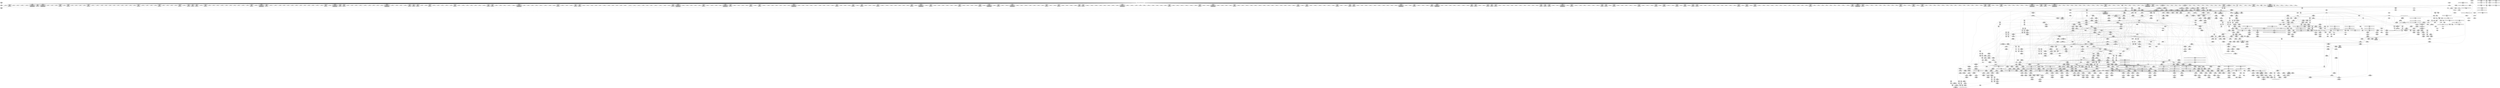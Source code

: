 digraph {
	CE0x3cd9fc0 [shape=record,shape=Mrecord,label="{CE0x3cd9fc0|0:_i16,_56:_i8*,_:_CRE_148,149_}"]
	CE0x3cbbf20 [shape=record,shape=Mrecord,label="{CE0x3cbbf20|0:_i16,_56:_i8*,_:_CRE_310,311_}"]
	CE0x3dbdd30 [shape=record,shape=Mrecord,label="{CE0x3dbdd30|may_rename:_call51|security/selinux/hooks.c,1846|*SummSink*}"]
	CE0x3dc9aa0 [shape=record,shape=Mrecord,label="{CE0x3dc9aa0|current_sid:_tmp13|security/selinux/hooks.c,218}"]
	CE0x3dad630 [shape=record,shape=Mrecord,label="{CE0x3dad630|i64*_getelementptr_inbounds_(_29_x_i64_,_29_x_i64_*___llvm_gcov_ctr228,_i64_0,_i64_20)|*Constant*|*SummSink*}"]
	CE0x3d7b300 [shape=record,shape=Mrecord,label="{CE0x3d7b300|may_rename:_conv28|security/selinux/hooks.c,1839|*SummSource*}"]
	CE0x3c8b320 [shape=record,shape=Mrecord,label="{CE0x3c8b320|may_rename:_tmp15|security/selinux/hooks.c,1823}"]
	CE0x3dcb8f0 [shape=record,shape=Mrecord,label="{CE0x3dcb8f0|current_sid:_tmp11|security/selinux/hooks.c,218|*SummSink*}"]
	CE0x3d5d6d0 [shape=record,shape=Mrecord,label="{CE0x3d5d6d0|i32_10485760|*Constant*}"]
	CE0x3dc6de0 [shape=record,shape=Mrecord,label="{CE0x3dc6de0|may_rename:_sclass48|security/selinux/hooks.c,1847|*SummSink*}"]
	CE0x3ccb210 [shape=record,shape=Mrecord,label="{CE0x3ccb210|may_rename:_tmp46|security/selinux/hooks.c,1838|*SummSource*}"]
	CE0x3cb0350 [shape=record,shape=Mrecord,label="{CE0x3cb0350|104:_%struct.inode*,_:_CRE_146,147_}"]
	CE0x3cba3d0 [shape=record,shape=Mrecord,label="{CE0x3cba3d0|0:_i16,_56:_i8*,_:_CRE_287,288_}"]
	CE0x3d5ca10 [shape=record,shape=Mrecord,label="{CE0x3d5ca10|i16_7|*Constant*|*SummSink*}"]
	CE0x3d0c9f0 [shape=record,shape=Mrecord,label="{CE0x3d0c9f0|current_sid:_tmp14|security/selinux/hooks.c,218|*SummSink*}"]
	CE0x3db2710 [shape=record,shape=Mrecord,label="{CE0x3db2710|i64_16777216|*Constant*}"]
	CE0x3cbd7f0 [shape=record,shape=Mrecord,label="{CE0x3cbd7f0|0:_i16,_56:_i8*,_:_CRE_416,424_|*MultipleSource*|*LoadInst*|security/selinux/hooks.c,1814|security/selinux/hooks.c,1814}"]
	CE0x3cde330 [shape=record,shape=Mrecord,label="{CE0x3cde330|0:_i16,_56:_i8*,_:_CRE_80,88_|*MultipleSource*|*LoadInst*|security/selinux/hooks.c,1814|security/selinux/hooks.c,1814}"]
	CE0x3dc9b80 [shape=record,shape=Mrecord,label="{CE0x3dc9b80|current_sid:_tmp13|security/selinux/hooks.c,218|*SummSink*}"]
	CE0x3dbf570 [shape=record,shape=Mrecord,label="{CE0x3dbf570|may_rename:_i_security40|security/selinux/hooks.c,1844}"]
	CE0x3d83810 [shape=record,shape=Mrecord,label="{CE0x3d83810|may_rename:_tmp32|security/selinux/hooks.c,1829|*SummSource*}"]
	CE0x3dc0ad0 [shape=record,shape=Mrecord,label="{CE0x3dc0ad0|i64_24|*Constant*|*SummSource*}"]
	CE0x3c7e2d0 [shape=record,shape=Mrecord,label="{CE0x3c7e2d0|selinux_inode_rename:_new_inode|Function::selinux_inode_rename&Arg::new_inode::|*SummSource*}"]
	CE0x3dcf820 [shape=record,shape=Mrecord,label="{CE0x3dcf820|may_rename:_and44|security/selinux/hooks.c,1845|*SummSink*}"]
	CE0x3d673c0 [shape=record,shape=Mrecord,label="{CE0x3d673c0|i64_15|*Constant*}"]
	CE0x3cbed10 [shape=record,shape=Mrecord,label="{CE0x3cbed10|0:_i16,_56:_i8*,_:_CRE_479,480_}"]
	CE0x3c8c720 [shape=record,shape=Mrecord,label="{CE0x3c8c720|may_rename:_land.lhs.true|*SummSource*}"]
	CE0x3cd9d60 [shape=record,shape=Mrecord,label="{CE0x3cd9d60|0:_i16,_56:_i8*,_:_CRE_146,147_}"]
	CE0x3c73b90 [shape=record,shape=Mrecord,label="{CE0x3c73b90|current_sid:_tmp6|security/selinux/hooks.c,218|*SummSink*}"]
	CE0x3cc64a0 [shape=record,shape=Mrecord,label="{CE0x3cc64a0|0:_i16,_56:_i8*,_:_CRE_632,640_|*MultipleSource*|*LoadInst*|security/selinux/hooks.c,1814|security/selinux/hooks.c,1814}"]
	CE0x3d0d6e0 [shape=record,shape=Mrecord,label="{CE0x3d0d6e0|i64_4|*Constant*}"]
	CE0x3c5d2d0 [shape=record,shape=Mrecord,label="{CE0x3c5d2d0|0:_i16,_56:_i8*,_:_CRE_866,867_}"]
	CE0x3ccea00 [shape=record,shape=Mrecord,label="{CE0x3ccea00|GLOBAL:___llvm_gcov_ctr125|Global_var:__llvm_gcov_ctr125}"]
	CE0x3c9e720 [shape=record,shape=Mrecord,label="{CE0x3c9e720|GLOBAL:___llvm_gcov_ctr125|Global_var:__llvm_gcov_ctr125|*SummSource*}"]
	CE0x3cdb190 [shape=record,shape=Mrecord,label="{CE0x3cdb190|0:_i16,_56:_i8*,_:_CRE_163,164_}"]
	CE0x3d14360 [shape=record,shape=Mrecord,label="{CE0x3d14360|current_sid:_tmp21|security/selinux/hooks.c,218|*SummSink*}"]
	CE0x3d75e60 [shape=record,shape=Mrecord,label="{CE0x3d75e60|may_rename:_tmp18|security/selinux/hooks.c,1825|*SummSource*}"]
	CE0x3c65260 [shape=record,shape=Mrecord,label="{CE0x3c65260|_ret_i32_%call,_!dbg_!27716|security/selinux/hooks.c,2800}"]
	CE0x3dcd8c0 [shape=record,shape=Mrecord,label="{CE0x3dcd8c0|may_rename:_d_inode41|security/selinux/hooks.c,1845|*SummSource*}"]
	CE0x3c7ba40 [shape=record,shape=Mrecord,label="{CE0x3c7ba40|i64*_getelementptr_inbounds_(_2_x_i64_,_2_x_i64_*___llvm_gcov_ctr227,_i64_0,_i64_0)|*Constant*|*SummSink*}"]
	CE0x3cc2e00 [shape=record,shape=Mrecord,label="{CE0x3cc2e00|0:_i16,_56:_i8*,_:_CRE_580,581_}"]
	CE0x3d28f70 [shape=record,shape=Mrecord,label="{CE0x3d28f70|0:_i16,_56:_i8*,_:_CRE_931,932_}"]
	CE0x3c7fb60 [shape=record,shape=Mrecord,label="{CE0x3c7fb60|i64*_getelementptr_inbounds_(_29_x_i64_,_29_x_i64_*___llvm_gcov_ctr228,_i64_0,_i64_0)|*Constant*|*SummSource*}"]
	CE0x3ca0620 [shape=record,shape=Mrecord,label="{CE0x3ca0620|i32_10|*Constant*|*SummSource*}"]
	CE0x3d82650 [shape=record,shape=Mrecord,label="{CE0x3d82650|i64_10|*Constant*|*SummSource*}"]
	CE0x3dc70c0 [shape=record,shape=Mrecord,label="{CE0x3dc70c0|i64_1024|*Constant*|*SummSource*}"]
	CE0x3d14b30 [shape=record,shape=Mrecord,label="{CE0x3d14b30|current_sid:_security|security/selinux/hooks.c,218}"]
	CE0x3c68ad0 [shape=record,shape=Mrecord,label="{CE0x3c68ad0|may_rename:_entry}"]
	CE0x3cd8800 [shape=record,shape=Mrecord,label="{CE0x3cd8800|104:_%struct.inode*,_:_CRE_316,317_}"]
	CE0x3d18710 [shape=record,shape=Mrecord,label="{CE0x3d18710|get_current:_entry}"]
	CE0x3cd8170 [shape=record,shape=Mrecord,label="{CE0x3cd8170|104:_%struct.inode*,_:_CRE_310,311_}"]
	CE0x3ce05a0 [shape=record,shape=Mrecord,label="{CE0x3ce05a0|104:_%struct.inode*,_:_CRE_8,12_|*MultipleSource*|Function::selinux_inode_rename&Arg::old_dentry::|security/selinux/hooks.c,1814|Function::selinux_inode_rename&Arg::new_dentry::|Function::may_rename&Arg::old_dentry::|Function::may_rename&Arg::new_dentry::}"]
	CE0x3dcecf0 [shape=record,shape=Mrecord,label="{CE0x3dcecf0|may_rename:_tmp69|security/selinux/hooks.c,1847|*SummSource*}"]
	CE0x3cc5b20 [shape=record,shape=Mrecord,label="{CE0x3cc5b20|0:_i16,_56:_i8*,_:_CRE_618,619_}"]
	CE0x3c7e070 [shape=record,shape=Mrecord,label="{CE0x3c7e070|may_rename:_old_dentry|Function::may_rename&Arg::old_dentry::|*SummSink*}"]
	CE0x3d8aa20 [shape=record,shape=Mrecord,label="{CE0x3d8aa20|i64_11|*Constant*|*SummSource*}"]
	CE0x3cbd070 [shape=record,shape=Mrecord,label="{CE0x3cbd070|0:_i16,_56:_i8*,_:_CRE_384,388_|*MultipleSource*|*LoadInst*|security/selinux/hooks.c,1814|security/selinux/hooks.c,1814}"]
	CE0x3cbc3e0 [shape=record,shape=Mrecord,label="{CE0x3cbc3e0|0:_i16,_56:_i8*,_:_CRE_320,328_|*MultipleSource*|*LoadInst*|security/selinux/hooks.c,1814|security/selinux/hooks.c,1814}"]
	CE0x3d13cc0 [shape=record,shape=Mrecord,label="{CE0x3d13cc0|current_sid:_cred|security/selinux/hooks.c,218|*SummSink*}"]
	CE0x3c5d440 [shape=record,shape=Mrecord,label="{CE0x3c5d440|0:_i16,_56:_i8*,_:_CRE_868,869_}"]
	CE0x3c7a860 [shape=record,shape=Mrecord,label="{CE0x3c7a860|may_rename:_tmp1|*SummSink*}"]
	CE0x3d5f3f0 [shape=record,shape=Mrecord,label="{CE0x3d5f3f0|may_rename:_tmp12|security/selinux/hooks.c,1823|*SummSink*}"]
	CE0x3ca4510 [shape=record,shape=Mrecord,label="{CE0x3ca4510|104:_%struct.inode*,_:_CRE_80,88_|*MultipleSource*|Function::selinux_inode_rename&Arg::old_dentry::|security/selinux/hooks.c,1814|Function::selinux_inode_rename&Arg::new_dentry::|Function::may_rename&Arg::old_dentry::|Function::may_rename&Arg::new_dentry::}"]
	CE0x3d5ef40 [shape=record,shape=Mrecord,label="{CE0x3d5ef40|i64*_getelementptr_inbounds_(_29_x_i64_,_29_x_i64_*___llvm_gcov_ctr228,_i64_0,_i64_3)|*Constant*|*SummSink*}"]
	CE0x3dac200 [shape=record,shape=Mrecord,label="{CE0x3dac200|may_rename:_tmp51|security/selinux/hooks.c,1840|*SummSink*}"]
	CE0x3d2b440 [shape=record,shape=Mrecord,label="{CE0x3d2b440|may_rename:_tobool12|security/selinux/hooks.c,1829|*SummSink*}"]
	CE0x3cdc100 [shape=record,shape=Mrecord,label="{CE0x3cdc100|0:_i16,_56:_i8*,_:_CRE_176,177_}"]
	CE0x3d40a90 [shape=record,shape=Mrecord,label="{CE0x3d40a90|i32_61440|*Constant*}"]
	CE0x3cc1000 [shape=record,shape=Mrecord,label="{CE0x3cc1000|0:_i16,_56:_i8*,_:_CRE_556,557_}"]
	CE0x3d8d5b0 [shape=record,shape=Mrecord,label="{CE0x3d8d5b0|current_sid:_tmp24|security/selinux/hooks.c,220|*SummSource*}"]
	CE0x3d2bbe0 [shape=record,shape=Mrecord,label="{CE0x3d2bbe0|may_rename:_sid16|security/selinux/hooks.c,1830|*SummSink*}"]
	CE0x3db0080 [shape=record,shape=Mrecord,label="{CE0x3db0080|i64_19|*Constant*}"]
	CE0x3cbc050 [shape=record,shape=Mrecord,label="{CE0x3cbc050|0:_i16,_56:_i8*,_:_CRE_311,312_}"]
	CE0x3db17e0 [shape=record,shape=Mrecord,label="{CE0x3db17e0|may_rename:_tobool33|security/selinux/hooks.c,1841|*SummSource*}"]
	CE0x3dad6a0 [shape=record,shape=Mrecord,label="{CE0x3dad6a0|may_rename:_tmp56|security/selinux/hooks.c,1842|*SummSink*}"]
	CE0x3d2a6b0 [shape=record,shape=Mrecord,label="{CE0x3d2a6b0|0:_i16,_56:_i8*,_:_CRE_983,984_}"]
	CE0x34a6fd0 [shape=record,shape=Mrecord,label="{CE0x34a6fd0|selinux_inode_rename:_tmp3|*SummSink*}"]
	CE0x3d5a110 [shape=record,shape=Mrecord,label="{CE0x3d5a110|i64_22|*Constant*|*SummSink*}"]
	CE0x3ccc080 [shape=record,shape=Mrecord,label="{CE0x3ccc080|may_rename:_tmp49|security/selinux/hooks.c,1839}"]
	CE0x3cbbdf0 [shape=record,shape=Mrecord,label="{CE0x3cbbdf0|0:_i16,_56:_i8*,_:_CRE_309,310_}"]
	CE0x3d290a0 [shape=record,shape=Mrecord,label="{CE0x3d290a0|0:_i16,_56:_i8*,_:_CRE_932,933_}"]
	CE0x3cdca80 [shape=record,shape=Mrecord,label="{CE0x3cdca80|0:_i16,_56:_i8*,_:_CRE_184,185_}"]
	CE0x3c6c150 [shape=record,shape=Mrecord,label="{CE0x3c6c150|0:_i8,_:_GCMR_current_sid.__warned_internal_global_i8_0,_section_.data.unlikely_,_align_1:_elem_0:default:}"]
	CE0x3cd5c00 [shape=record,shape=Mrecord,label="{CE0x3cd5c00|104:_%struct.inode*,_:_CRE_223,224_}"]
	CE0x3cd8070 [shape=record,shape=Mrecord,label="{CE0x3cd8070|104:_%struct.inode*,_:_CRE_309,310_}"]
	CE0x3cdcbb0 [shape=record,shape=Mrecord,label="{CE0x3cdcbb0|0:_i16,_56:_i8*,_:_CRE_185,186_}"]
	CE0x3cc32c0 [shape=record,shape=Mrecord,label="{CE0x3cc32c0|0:_i16,_56:_i8*,_:_CRE_584,585_}"]
	CE0x3c810f0 [shape=record,shape=Mrecord,label="{CE0x3c810f0|may_rename:_if.then34}"]
	CE0x3cde160 [shape=record,shape=Mrecord,label="{CE0x3cde160|0:_i16,_56:_i8*,_:_CRE_76,80_|*MultipleSource*|*LoadInst*|security/selinux/hooks.c,1814|security/selinux/hooks.c,1814}"]
	CE0x3cd98a0 [shape=record,shape=Mrecord,label="{CE0x3cd98a0|0:_i16,_56:_i8*,_:_CRE_142,143_}"]
	CE0x3dbfa00 [shape=record,shape=Mrecord,label="{CE0x3dbfa00|may_rename:_tmp65|security/selinux/hooks.c,1844}"]
	CE0x3db0c50 [shape=record,shape=Mrecord,label="{CE0x3db0c50|may_rename:_tmp53|security/selinux/hooks.c,1841}"]
	CE0x3cd4ef0 [shape=record,shape=Mrecord,label="{CE0x3cd4ef0|104:_%struct.inode*,_:_CRE_212,213_}"]
	CE0x3d5c0f0 [shape=record,shape=Mrecord,label="{CE0x3d5c0f0|avc_has_perm:_ssid|Function::avc_has_perm&Arg::ssid::|*SummSink*}"]
	CE0x3cc3650 [shape=record,shape=Mrecord,label="{CE0x3cc3650|0:_i16,_56:_i8*,_:_CRE_587,588_}"]
	CE0x3cc46f0 [shape=record,shape=Mrecord,label="{CE0x3cc46f0|0:_i16,_56:_i8*,_:_CRE_601,602_}"]
	CE0x3cda350 [shape=record,shape=Mrecord,label="{CE0x3cda350|0:_i16,_56:_i8*,_:_CRE_151,152_}"]
	CE0x3dc0360 [shape=record,shape=Mrecord,label="{CE0x3dc0360|may_rename:_tmp66|*LoadInst*|security/selinux/hooks.c,1845}"]
	CE0x3c80650 [shape=record,shape=Mrecord,label="{CE0x3c80650|i64_0|*Constant*|*SummSink*}"]
	CE0x3d7e750 [shape=record,shape=Mrecord,label="{CE0x3d7e750|i32_4096|*Constant*|*SummSource*}"]
	CE0x3cd7ec0 [shape=record,shape=Mrecord,label="{CE0x3cd7ec0|104:_%struct.inode*,_:_CRE_307,308_}"]
	CE0x3db6790 [shape=record,shape=Mrecord,label="{CE0x3db6790|may_rename:_tmp78|security/selinux/hooks.c,1853|*SummSource*}"]
	CE0x3d18990 [shape=record,shape=Mrecord,label="{CE0x3d18990|get_current:_entry|*SummSink*}"]
	CE0x3cc25b0 [shape=record,shape=Mrecord,label="{CE0x3cc25b0|0:_i16,_56:_i8*,_:_CRE_573,574_}"]
	CE0x3cbf430 [shape=record,shape=Mrecord,label="{CE0x3cbf430|0:_i16,_56:_i8*,_:_CRE_485,486_}"]
	CE0x3db1e00 [shape=record,shape=Mrecord,label="{CE0x3db1e00|may_rename:_tobool52|security/selinux/hooks.c,1849}"]
	CE0x3d7dce0 [shape=record,shape=Mrecord,label="{CE0x3d7dce0|i64_4|*Constant*|*SummSource*}"]
	CE0x3d814c0 [shape=record,shape=Mrecord,label="{CE0x3d814c0|may_rename:_tmp29|security/selinux/hooks.c,1829}"]
	CE0x3ce0680 [shape=record,shape=Mrecord,label="{CE0x3ce0680|104:_%struct.inode*,_:_CRE_16,24_|*MultipleSource*|Function::selinux_inode_rename&Arg::old_dentry::|security/selinux/hooks.c,1814|Function::selinux_inode_rename&Arg::new_dentry::|Function::may_rename&Arg::old_dentry::|Function::may_rename&Arg::new_dentry::}"]
	CE0x3cb64d0 [shape=record,shape=Mrecord,label="{CE0x3cb64d0|0:_i16,_56:_i8*,_:_CRE_212,216_|*MultipleSource*|*LoadInst*|security/selinux/hooks.c,1814|security/selinux/hooks.c,1814}"]
	CE0x3d632f0 [shape=record,shape=Mrecord,label="{CE0x3d632f0|i32_3|*Constant*|*SummSink*}"]
	CE0x3cb2310 [shape=record,shape=Mrecord,label="{CE0x3cb2310|104:_%struct.inode*,_:_CRE_173,174_}"]
	CE0x3c659c0 [shape=record,shape=Mrecord,label="{CE0x3c659c0|selinux_inode_rename:_tmp}"]
	CE0x3d0dc10 [shape=record,shape=Mrecord,label="{CE0x3d0dc10|current_sid:_tmp12|security/selinux/hooks.c,218|*SummSink*}"]
	CE0x3cb77e0 [shape=record,shape=Mrecord,label="{CE0x3cb77e0|0:_i16,_56:_i8*,_:_CRE_250,251_}"]
	CE0x3dcb490 [shape=record,shape=Mrecord,label="{CE0x3dcb490|get_current:_tmp2|*SummSink*}"]
	CE0x3d31a40 [shape=record,shape=Mrecord,label="{CE0x3d31a40|may_rename:_tmp25|security/selinux/hooks.c,1828|*SummSink*}"]
	CE0x3d83120 [shape=record,shape=Mrecord,label="{CE0x3d83120|may_rename:_tmp31|security/selinux/hooks.c,1829}"]
	CE0x3d2d780 [shape=record,shape=Mrecord,label="{CE0x3d2d780|may_rename:_tmp8|security/selinux/hooks.c,1815|*SummSource*}"]
	CE0x3d7c370 [shape=record,shape=Mrecord,label="{CE0x3d7c370|may_rename:_tmp21|security/selinux/hooks.c,1827|*SummSource*}"]
	CE0x3ca37b0 [shape=record,shape=Mrecord,label="{CE0x3ca37b0|may_rename:_tmp2|*LoadInst*|security/selinux/hooks.c,1813}"]
	CE0x3d876a0 [shape=record,shape=Mrecord,label="{CE0x3d876a0|may_rename:_tmp43|security/selinux/hooks.c,1834|*SummSource*}"]
	CE0x3d2f800 [shape=record,shape=Mrecord,label="{CE0x3d2f800|may_rename:_sclass|security/selinux/hooks.c,1826|*SummSource*}"]
	CE0x3d18660 [shape=record,shape=Mrecord,label="{CE0x3d18660|GLOBAL:_get_current|*Constant*|*SummSink*}"]
	CE0x3dd05b0 [shape=record,shape=Mrecord,label="{CE0x3dd05b0|may_rename:_sid47|security/selinux/hooks.c,1846|*SummSource*}"]
	CE0x3d0fef0 [shape=record,shape=Mrecord,label="{CE0x3d0fef0|i64*_getelementptr_inbounds_(_11_x_i64_,_11_x_i64_*___llvm_gcov_ctr125,_i64_0,_i64_8)|*Constant*|*SummSource*}"]
	CE0x3d78d70 [shape=record,shape=Mrecord,label="{CE0x3d78d70|may_rename:_dentry24|security/selinux/hooks.c,1836}"]
	CE0x3d18f80 [shape=record,shape=Mrecord,label="{CE0x3d18f80|i32_78|*Constant*}"]
	CE0x3d0c880 [shape=record,shape=Mrecord,label="{CE0x3d0c880|current_sid:_tmp14|security/selinux/hooks.c,218|*SummSource*}"]
	CE0x3d8ad60 [shape=record,shape=Mrecord,label="{CE0x3d8ad60|may_rename:_call18|security/selinux/hooks.c,1830}"]
	CE0x3d106e0 [shape=record,shape=Mrecord,label="{CE0x3d106e0|i8_1|*Constant*|*SummSource*}"]
	CE0x3c78430 [shape=record,shape=Mrecord,label="{CE0x3c78430|selinux_inode_rename:_call|security/selinux/hooks.c,2800|*SummSink*}"]
	CE0x3cbba60 [shape=record,shape=Mrecord,label="{CE0x3cbba60|0:_i16,_56:_i8*,_:_CRE_306,307_}"]
	CE0x3c665b0 [shape=record,shape=Mrecord,label="{CE0x3c665b0|selinux_inode_rename:_new_dentry|Function::selinux_inode_rename&Arg::new_dentry::}"]
	CE0x3c9af50 [shape=record,shape=Mrecord,label="{CE0x3c9af50|GLOBAL:_current_sid|*Constant*|*SummSource*}"]
	CE0x3cae460 [shape=record,shape=Mrecord,label="{CE0x3cae460|may_rename:_tmp15|security/selinux/hooks.c,1823|*SummSink*}"]
	CE0x3d2bcc0 [shape=record,shape=Mrecord,label="{CE0x3d2bcc0|may_rename:_and|security/selinux/hooks.c,1815|*SummSource*}"]
	CE0x3cb7dd0 [shape=record,shape=Mrecord,label="{CE0x3cb7dd0|0:_i16,_56:_i8*,_:_CRE_255,256_}"]
	CE0x3d28260 [shape=record,shape=Mrecord,label="{CE0x3d28260|0:_i16,_56:_i8*,_:_CRE_920,921_}"]
	CE0x3d5c770 [shape=record,shape=Mrecord,label="{CE0x3d5c770|i16_7|*Constant*}"]
	CE0x3db25f0 [shape=record,shape=Mrecord,label="{CE0x3db25f0|i64_1024|*Constant*|*SummSink*}"]
	CE0x3d7cbd0 [shape=record,shape=Mrecord,label="{CE0x3d7cbd0|may_rename:_tmp23|security/selinux/hooks.c,1827}"]
	CE0x3dcc0a0 [shape=record,shape=Mrecord,label="{CE0x3dcc0a0|current_sid:_if.then|*SummSource*}"]
	CE0x3dcb420 [shape=record,shape=Mrecord,label="{CE0x3dcb420|get_current:_tmp2|*SummSource*}"]
	CE0x3d5ccb0 [shape=record,shape=Mrecord,label="{CE0x3d5ccb0|avc_has_perm:_tclass|Function::avc_has_perm&Arg::tclass::|*SummSink*}"]
	CE0x3d27b40 [shape=record,shape=Mrecord,label="{CE0x3d27b40|0:_i16,_56:_i8*,_:_CRE_914,915_}"]
	CE0x3cbb340 [shape=record,shape=Mrecord,label="{CE0x3cbb340|0:_i16,_56:_i8*,_:_CRE_300,301_}"]
	CE0x3c7db20 [shape=record,shape=Mrecord,label="{CE0x3c7db20|56:_i8*,_:_CRE_56,64_|*MultipleSource*|Function::selinux_inode_rename&Arg::new_inode::|security/selinux/hooks.c,1816|Function::may_rename&Arg::new_dir::}"]
	CE0x3cb3ad0 [shape=record,shape=Mrecord,label="{CE0x3cb3ad0|104:_%struct.inode*,_:_CRE_193,194_}"]
	CE0x3d3fbc0 [shape=record,shape=Mrecord,label="{CE0x3d3fbc0|i32_16384|*Constant*|*SummSink*}"]
	CE0x3cdb3f0 [shape=record,shape=Mrecord,label="{CE0x3cdb3f0|0:_i16,_56:_i8*,_:_CRE_165,166_}"]
	CE0x3cb2c90 [shape=record,shape=Mrecord,label="{CE0x3cb2c90|104:_%struct.inode*,_:_CRE_181,182_}"]
	CE0x3cc4230 [shape=record,shape=Mrecord,label="{CE0x3cc4230|0:_i16,_56:_i8*,_:_CRE_597,598_}"]
	CE0x3cc5d80 [shape=record,shape=Mrecord,label="{CE0x3cc5d80|0:_i16,_56:_i8*,_:_CRE_620,621_}"]
	CE0x3cdbb10 [shape=record,shape=Mrecord,label="{CE0x3cdbb10|0:_i16,_56:_i8*,_:_CRE_171,172_}"]
	CE0x3dca980 [shape=record,shape=Mrecord,label="{CE0x3dca980|i64*_getelementptr_inbounds_(_2_x_i64_,_2_x_i64_*___llvm_gcov_ctr98,_i64_0,_i64_1)|*Constant*|*SummSink*}"]
	CE0x3dcea00 [shape=record,shape=Mrecord,label="{CE0x3dcea00|may_rename:_tmp77|security/selinux/hooks.c,1851|*SummSink*}"]
	CE0x3d885d0 [shape=record,shape=Mrecord,label="{CE0x3d885d0|i64*_getelementptr_inbounds_(_29_x_i64_,_29_x_i64_*___llvm_gcov_ctr228,_i64_0,_i64_13)|*Constant*|*SummSink*}"]
	CE0x3d29910 [shape=record,shape=Mrecord,label="{CE0x3d29910|0:_i16,_56:_i8*,_:_CRE_952,960_|*MultipleSource*|*LoadInst*|security/selinux/hooks.c,1814|security/selinux/hooks.c,1814}"]
	CE0x3cda220 [shape=record,shape=Mrecord,label="{CE0x3cda220|0:_i16,_56:_i8*,_:_CRE_150,151_}"]
	CE0x3ccb640 [shape=record,shape=Mrecord,label="{CE0x3ccb640|may_rename:_tmp47|security/selinux/hooks.c,1838}"]
	CE0x3cb26a0 [shape=record,shape=Mrecord,label="{CE0x3cb26a0|104:_%struct.inode*,_:_CRE_176,177_}"]
	CE0x3c650f0 [shape=record,shape=Mrecord,label="{CE0x3c650f0|may_rename:_new_dentry|Function::may_rename&Arg::new_dentry::|*SummSource*}"]
	CE0x3d832a0 [shape=record,shape=Mrecord,label="{CE0x3d832a0|may_rename:_tmp31|security/selinux/hooks.c,1829|*SummSource*}"]
	CE0x3cbe8a0 [shape=record,shape=Mrecord,label="{CE0x3cbe8a0|0:_i16,_56:_i8*,_:_CRE_475,476_}"]
	CE0x3cb8ae0 [shape=record,shape=Mrecord,label="{CE0x3cb8ae0|0:_i16,_56:_i8*,_:_CRE_266,267_}"]
	CE0x3c80760 [shape=record,shape=Mrecord,label="{CE0x3c80760|GLOBAL:___llvm_gcov_ctr228|Global_var:__llvm_gcov_ctr228}"]
	CE0x3d761a0 [shape=record,shape=Mrecord,label="{CE0x3d761a0|may_rename:_tmp24|security/selinux/hooks.c,1828}"]
	CE0x3cbfb70 [shape=record,shape=Mrecord,label="{CE0x3cbfb70|0:_i16,_56:_i8*,_:_CRE_500,504_|*MultipleSource*|*LoadInst*|security/selinux/hooks.c,1814|security/selinux/hooks.c,1814}"]
	CE0x3d5da40 [shape=record,shape=Mrecord,label="{CE0x3d5da40|_ret_i32_%retval.0,_!dbg_!27728|security/selinux/avc.c,775}"]
	CE0x3d179f0 [shape=record,shape=Mrecord,label="{CE0x3d179f0|current_sid:_tmp20|security/selinux/hooks.c,218|*SummSink*}"]
	CE0x5266a90 [shape=record,shape=Mrecord,label="{CE0x5266a90|i64*_getelementptr_inbounds_(_2_x_i64_,_2_x_i64_*___llvm_gcov_ctr227,_i64_0,_i64_1)|*Constant*|*SummSource*}"]
	CE0x3dc62a0 [shape=record,shape=Mrecord,label="{CE0x3dc62a0|may_rename:_tmp70|security/selinux/hooks.c,1849}"]
	CE0x3dc6950 [shape=record,shape=Mrecord,label="{CE0x3dc6950|may_rename:_tmp71|security/selinux/hooks.c,1849|*SummSource*}"]
	CE0x3d13590 [shape=record,shape=Mrecord,label="{CE0x3d13590|i8*_getelementptr_inbounds_(_45_x_i8_,_45_x_i8_*_.str12,_i32_0,_i32_0)|*Constant*}"]
	CE0x3db3430 [shape=record,shape=Mrecord,label="{CE0x3db3430|may_rename:_cond|security/selinux/hooks.c,1848|*SummSource*}"]
	CE0x3cc9950 [shape=record,shape=Mrecord,label="{CE0x3cc9950|may_rename:_av.0|*SummSink*}"]
	CE0x3c9aaa0 [shape=record,shape=Mrecord,label="{CE0x3c9aaa0|may_rename:_if.then27|*SummSource*}"]
	CE0x3c822a0 [shape=record,shape=Mrecord,label="{CE0x3c822a0|may_rename:_if.end35}"]
	CE0x3cdc6f0 [shape=record,shape=Mrecord,label="{CE0x3cdc6f0|0:_i16,_56:_i8*,_:_CRE_181,182_}"]
	CE0x3cc45c0 [shape=record,shape=Mrecord,label="{CE0x3cc45c0|0:_i16,_56:_i8*,_:_CRE_600,601_}"]
	CE0x3c9d790 [shape=record,shape=Mrecord,label="{CE0x3c9d790|current_sid:_tmp3|*SummSource*}"]
	CE0x3ce0470 [shape=record,shape=Mrecord,label="{CE0x3ce0470|104:_%struct.inode*,_:_CRE_0,4_|*MultipleSource*|Function::selinux_inode_rename&Arg::old_dentry::|security/selinux/hooks.c,1814|Function::selinux_inode_rename&Arg::new_dentry::|Function::may_rename&Arg::old_dentry::|Function::may_rename&Arg::new_dentry::}"]
	CE0x3c5d0f0 [shape=record,shape=Mrecord,label="{CE0x3c5d0f0|0:_i16,_56:_i8*,_:_CRE_865,866_}"]
	CE0x3c8a3f0 [shape=record,shape=Mrecord,label="{CE0x3c8a3f0|current_sid:_tmp|*SummSink*}"]
	CE0x3cd4900 [shape=record,shape=Mrecord,label="{CE0x3cd4900|104:_%struct.inode*,_:_CRE_207,208_}"]
	CE0x3cd79f0 [shape=record,shape=Mrecord,label="{CE0x3cd79f0|104:_%struct.inode*,_:_CRE_305,306_}"]
	CE0x3cb4be0 [shape=record,shape=Mrecord,label="{CE0x3cb4be0|i32_5|*Constant*|*SummSink*}"]
	CE0x3cb2440 [shape=record,shape=Mrecord,label="{CE0x3cb2440|104:_%struct.inode*,_:_CRE_174,175_}"]
	CE0x3d5d920 [shape=record,shape=Mrecord,label="{CE0x3d5d920|i32_10485760|*Constant*|*SummSink*}"]
	CE0x3c9cb00 [shape=record,shape=Mrecord,label="{CE0x3c9cb00|may_rename:_if.then}"]
	CE0x3dad150 [shape=record,shape=Mrecord,label="{CE0x3dad150|i64*_getelementptr_inbounds_(_29_x_i64_,_29_x_i64_*___llvm_gcov_ctr228,_i64_0,_i64_20)|*Constant*}"]
	CE0x3dc8ac0 [shape=record,shape=Mrecord,label="{CE0x3dc8ac0|current_sid:_land.lhs.true2|*SummSource*}"]
	CE0x4f8ad30 [shape=record,shape=Mrecord,label="{CE0x4f8ad30|selinux_inode_rename:_tmp2|*SummSink*}"]
	CE0x3cc0e90 [shape=record,shape=Mrecord,label="{CE0x3cc0e90|0:_i16,_56:_i8*,_:_CRE_554,555_}"]
	CE0x3cd8cc0 [shape=record,shape=Mrecord,label="{CE0x3cd8cc0|may_rename:_tmp4|*LoadInst*|security/selinux/hooks.c,1814}"]
	CE0x3cc26e0 [shape=record,shape=Mrecord,label="{CE0x3cc26e0|0:_i16,_56:_i8*,_:_CRE_574,575_}"]
	CE0x3cc0140 [shape=record,shape=Mrecord,label="{CE0x3cc0140|0:_i16,_56:_i8*,_:_CRE_512,520_|*MultipleSource*|*LoadInst*|security/selinux/hooks.c,1814|security/selinux/hooks.c,1814}"]
	CE0x3c68be0 [shape=record,shape=Mrecord,label="{CE0x3c68be0|may_rename:_entry|*SummSource*}"]
	CE0x3d648d0 [shape=record,shape=Mrecord,label="{CE0x3d648d0|28:_i32,_:_CRE_28,32_|*MultipleSource*|*LoadInst*|security/selinux/hooks.c,1813|security/selinux/hooks.c,1821|security/selinux/hooks.c,1813}"]
	CE0x3c7b5c0 [shape=record,shape=Mrecord,label="{CE0x3c7b5c0|may_rename:_i_security|security/selinux/hooks.c,1813|*SummSink*}"]
	CE0x3ccf330 [shape=record,shape=Mrecord,label="{CE0x3ccf330|i32_0|*Constant*|*SummSink*}"]
	CE0x3d14670 [shape=record,shape=Mrecord,label="{CE0x3d14670|i32_22|*Constant*}"]
	CE0x3d15b30 [shape=record,shape=Mrecord,label="{CE0x3d15b30|i64*_getelementptr_inbounds_(_11_x_i64_,_11_x_i64_*___llvm_gcov_ctr125,_i64_0,_i64_9)|*Constant*|*SummSource*}"]
	CE0x3d12950 [shape=record,shape=Mrecord,label="{CE0x3d12950|current_sid:_tmp16|security/selinux/hooks.c,218}"]
	CE0x3d898e0 [shape=record,shape=Mrecord,label="{CE0x3d898e0|may_rename:_tmp38|security/selinux/hooks.c,1832|*SummSink*}"]
	CE0x3dbd3e0 [shape=record,shape=Mrecord,label="{CE0x3dbd3e0|may_rename:_conv50|security/selinux/hooks.c,1848|*SummSource*}"]
	CE0x3d671f0 [shape=record,shape=Mrecord,label="{CE0x3d671f0|may_rename:_tobool26|security/selinux/hooks.c,1838|*SummSink*}"]
	CE0x3c82130 [shape=record,shape=Mrecord,label="{CE0x3c82130|i64*_getelementptr_inbounds_(_29_x_i64_,_29_x_i64_*___llvm_gcov_ctr228,_i64_0,_i64_0)|*Constant*|*SummSink*}"]
	CE0x3dcaca0 [shape=record,shape=Mrecord,label="{CE0x3dcaca0|get_current:_tmp}"]
	CE0x3d28130 [shape=record,shape=Mrecord,label="{CE0x3d28130|0:_i16,_56:_i8*,_:_CRE_919,920_}"]
	CE0x3cc4e10 [shape=record,shape=Mrecord,label="{CE0x3cc4e10|0:_i16,_56:_i8*,_:_CRE_607,608_}"]
	CE0x3dc0dc0 [shape=record,shape=Mrecord,label="{CE0x3dc0dc0|i64_23|*Constant*}"]
	CE0x3dbf730 [shape=record,shape=Mrecord,label="{CE0x3dbf730|may_rename:_i_security40|security/selinux/hooks.c,1844|*SummSource*}"]
	CE0x3cd59a0 [shape=record,shape=Mrecord,label="{CE0x3cd59a0|104:_%struct.inode*,_:_CRE_221,222_}"]
	CE0x3d808d0 [shape=record,shape=Mrecord,label="{CE0x3d808d0|may_rename:_tmp81|security/selinux/hooks.c,1854}"]
	CE0x3db11a0 [shape=record,shape=Mrecord,label="{CE0x3db11a0|may_rename:_call32|security/selinux/hooks.c,1840}"]
	CE0x3dc61d0 [shape=record,shape=Mrecord,label="{CE0x3dc61d0|i64_23|*Constant*|*SummSink*}"]
	CE0x3cb3740 [shape=record,shape=Mrecord,label="{CE0x3cb3740|104:_%struct.inode*,_:_CRE_190,191_}"]
	CE0x3c82840 [shape=record,shape=Mrecord,label="{CE0x3c82840|current_sid:_tmp7|security/selinux/hooks.c,218|*SummSink*}"]
	CE0x3d7d260 [shape=record,shape=Mrecord,label="{CE0x3d7d260|i32_4|*Constant*|*SummSink*}"]
	CE0x3cafa60 [shape=record,shape=Mrecord,label="{CE0x3cafa60|104:_%struct.inode*,_:_CRE_112,144_|*MultipleSource*|Function::selinux_inode_rename&Arg::old_dentry::|security/selinux/hooks.c,1814|Function::selinux_inode_rename&Arg::new_dentry::|Function::may_rename&Arg::old_dentry::|Function::may_rename&Arg::new_dentry::}"]
	CE0x3dbe6d0 [shape=record,shape=Mrecord,label="{CE0x3dbe6d0|may_rename:_tmp73|security/selinux/hooks.c,1849|*SummSource*}"]
	CE0x3d2ad20 [shape=record,shape=Mrecord,label="{CE0x3d2ad20|0:_i16,_56:_i8*,_:_CRE_1000,1008_|*MultipleSource*|*LoadInst*|security/selinux/hooks.c,1814|security/selinux/hooks.c,1814}"]
	CE0x3cd7430 [shape=record,shape=Mrecord,label="{CE0x3cd7430|104:_%struct.inode*,_:_CRE_296,304_|*MultipleSource*|Function::selinux_inode_rename&Arg::old_dentry::|security/selinux/hooks.c,1814|Function::selinux_inode_rename&Arg::new_dentry::|Function::may_rename&Arg::old_dentry::|Function::may_rename&Arg::new_dentry::}"]
	CE0x3c64dc0 [shape=record,shape=Mrecord,label="{CE0x3c64dc0|selinux_inode_rename:_new_dentry|Function::selinux_inode_rename&Arg::new_dentry::|*SummSink*}"]
	CE0x3d27a10 [shape=record,shape=Mrecord,label="{CE0x3d27a10|0:_i16,_56:_i8*,_:_CRE_913,914_}"]
	CE0x3cb9200 [shape=record,shape=Mrecord,label="{CE0x3cb9200|0:_i16,_56:_i8*,_:_CRE_272,273_}"]
	CE0x3cbbcc0 [shape=record,shape=Mrecord,label="{CE0x3cbbcc0|0:_i16,_56:_i8*,_:_CRE_308,309_}"]
	CE0x3db1320 [shape=record,shape=Mrecord,label="{CE0x3db1320|may_rename:_call32|security/selinux/hooks.c,1840|*SummSource*}"]
	CE0x3d14bf0 [shape=record,shape=Mrecord,label="{CE0x3d14bf0|current_sid:_security|security/selinux/hooks.c,218|*SummSource*}"]
	CE0x3cc6d70 [shape=record,shape=Mrecord,label="{CE0x3cc6d70|0:_i16,_56:_i8*,_:_CRE_672,680_|*MultipleSource*|*LoadInst*|security/selinux/hooks.c,1814|security/selinux/hooks.c,1814}"]
	CE0x3cc5660 [shape=record,shape=Mrecord,label="{CE0x3cc5660|0:_i16,_56:_i8*,_:_CRE_614,615_}"]
	CE0x3cae300 [shape=record,shape=Mrecord,label="{CE0x3cae300|current_sid:_tmp2}"]
	CE0x3cdd5a0 [shape=record,shape=Mrecord,label="{CE0x3cdd5a0|0:_i16,_56:_i8*,_:_CRE_16,24_|*MultipleSource*|*LoadInst*|security/selinux/hooks.c,1814|security/selinux/hooks.c,1814}"]
	CE0x3d66e80 [shape=record,shape=Mrecord,label="{CE0x3d66e80|%struct.inode*_null|*Constant*|*SummSink*}"]
	CE0x3d7ac90 [shape=record,shape=Mrecord,label="{CE0x3d7ac90|may_rename:_conv29|security/selinux/hooks.c,1839|*SummSource*}"]
	CE0x3c826d0 [shape=record,shape=Mrecord,label="{CE0x3c826d0|current_sid:_tmp7|security/selinux/hooks.c,218|*SummSource*}"]
	CE0x3d16160 [shape=record,shape=Mrecord,label="{CE0x3d16160|current_sid:_tmp17|security/selinux/hooks.c,218|*SummSink*}"]
	CE0x3c69430 [shape=record,shape=Mrecord,label="{CE0x3c69430|selinux_inode_rename:_old_dentry|Function::selinux_inode_rename&Arg::old_dentry::|*SummSink*}"]
	CE0x3c7a640 [shape=record,shape=Mrecord,label="{CE0x3c7a640|may_rename:_tmp1|*SummSource*}"]
	CE0x3d27420 [shape=record,shape=Mrecord,label="{CE0x3d27420|0:_i16,_56:_i8*,_:_CRE_908,909_}"]
	CE0x3d26710 [shape=record,shape=Mrecord,label="{CE0x3d26710|0:_i16,_56:_i8*,_:_CRE_897,898_}"]
	CE0x3cc2940 [shape=record,shape=Mrecord,label="{CE0x3cc2940|0:_i16,_56:_i8*,_:_CRE_576,577_}"]
	CE0x3c738e0 [shape=record,shape=Mrecord,label="{CE0x3c738e0|current_sid:_tmp6|security/selinux/hooks.c,218}"]
	CE0x3c5de40 [shape=record,shape=Mrecord,label="{CE0x3c5de40|0:_i16,_56:_i8*,_:_CRE_875,876_}"]
	CE0x3c7fac0 [shape=record,shape=Mrecord,label="{CE0x3c7fac0|i64*_getelementptr_inbounds_(_29_x_i64_,_29_x_i64_*___llvm_gcov_ctr228,_i64_0,_i64_0)|*Constant*}"]
	CE0x3dbda90 [shape=record,shape=Mrecord,label="{CE0x3dbda90|may_rename:_call51|security/selinux/hooks.c,1846}"]
	CE0x3cc6b90 [shape=record,shape=Mrecord,label="{CE0x3cc6b90|0:_i16,_56:_i8*,_:_CRE_664,672_|*MultipleSource*|*LoadInst*|security/selinux/hooks.c,1814|security/selinux/hooks.c,1814}"]
	CE0x3cb00a0 [shape=record,shape=Mrecord,label="{CE0x3cb00a0|104:_%struct.inode*,_:_CRE_145,146_}"]
	CE0x3cb05f0 [shape=record,shape=Mrecord,label="{CE0x3cb05f0|104:_%struct.inode*,_:_CRE_148,149_}"]
	CE0x3cbad50 [shape=record,shape=Mrecord,label="{CE0x3cbad50|0:_i16,_56:_i8*,_:_CRE_295,296_}"]
	CE0x3dac9e0 [shape=record,shape=Mrecord,label="{CE0x3dac9e0|may_rename:_tmp55|security/selinux/hooks.c,1841|*SummSource*}"]
	CE0x3cdffb0 [shape=record,shape=Mrecord,label="{CE0x3cdffb0|may_rename:_d_inode|security/selinux/hooks.c,1814}"]
	CE0x3d285f0 [shape=record,shape=Mrecord,label="{CE0x3d285f0|0:_i16,_56:_i8*,_:_CRE_923,924_}"]
	CE0x3d264b0 [shape=record,shape=Mrecord,label="{CE0x3d264b0|0:_i16,_56:_i8*,_:_CRE_895,896_}"]
	CE0x3c7bb70 [shape=record,shape=Mrecord,label="{CE0x3c7bb70|GLOBAL:_current_sid|*Constant*}"]
	CE0x3cb8030 [shape=record,shape=Mrecord,label="{CE0x3cb8030|0:_i16,_56:_i8*,_:_CRE_257,258_}"]
	CE0x3cd8f20 [shape=record,shape=Mrecord,label="{CE0x3cd8f20|may_rename:_tmp4|*LoadInst*|security/selinux/hooks.c,1814|*SummSink*}"]
	CE0x3cc8d80 [shape=record,shape=Mrecord,label="{CE0x3cc8d80|may_rename:_tmp46|security/selinux/hooks.c,1838}"]
	CE0x3c64190 [shape=record,shape=Mrecord,label="{CE0x3c64190|selinux_inode_rename:_bb|*SummSink*}"]
	CE0x3cba9c0 [shape=record,shape=Mrecord,label="{CE0x3cba9c0|0:_i16,_56:_i8*,_:_CRE_292,293_}"]
	CE0x3ccf850 [shape=record,shape=Mrecord,label="{CE0x3ccf850|current_sid:_bb|*SummSource*}"]
	CE0x3ccf460 [shape=record,shape=Mrecord,label="{CE0x3ccf460|i32_10|*Constant*|*SummSink*}"]
	CE0x3d28850 [shape=record,shape=Mrecord,label="{CE0x3d28850|0:_i16,_56:_i8*,_:_CRE_925,926_}"]
	CE0x3dc9e10 [shape=record,shape=Mrecord,label="{CE0x3dc9e10|i64*_getelementptr_inbounds_(_11_x_i64_,_11_x_i64_*___llvm_gcov_ctr125,_i64_0,_i64_8)|*Constant*|*SummSink*}"]
	CE0x3db7af0 [shape=record,shape=Mrecord,label="{CE0x3db7af0|may_rename:_tobool37|security/selinux/hooks.c,1843|*SummSink*}"]
	CE0x3d83e20 [shape=record,shape=Mrecord,label="{CE0x3d83e20|may_rename:_tmp33|security/selinux/hooks.c,1829|*SummSink*}"]
	CE0x3cb9590 [shape=record,shape=Mrecord,label="{CE0x3cb9590|0:_i16,_56:_i8*,_:_CRE_275,276_}"]
	CE0x3d85030 [shape=record,shape=Mrecord,label="{CE0x3d85030|i64_12|*Constant*|*SummSource*}"]
	CE0x3d62370 [shape=record,shape=Mrecord,label="{CE0x3d62370|may_rename:_dentry|security/selinux/hooks.c,1820}"]
	CE0x3cc0cb0 [shape=record,shape=Mrecord,label="{CE0x3cc0cb0|0:_i16,_56:_i8*,_:_CRE_553,554_}"]
	CE0x3d89fc0 [shape=record,shape=Mrecord,label="{CE0x3d89fc0|may_rename:_sclass17|security/selinux/hooks.c,1831}"]
	CE0x3d28be0 [shape=record,shape=Mrecord,label="{CE0x3d28be0|0:_i16,_56:_i8*,_:_CRE_928,929_}"]
	CE0x3cc7910 [shape=record,shape=Mrecord,label="{CE0x3cc7910|0:_i16,_56:_i8*,_:_CRE_712,728_|*MultipleSource*|*LoadInst*|security/selinux/hooks.c,1814|security/selinux/hooks.c,1814}"]
	CE0x3cb0db0 [shape=record,shape=Mrecord,label="{CE0x3cb0db0|104:_%struct.inode*,_:_CRE_155,156_}"]
	CE0x3c82340 [shape=record,shape=Mrecord,label="{CE0x3c82340|may_rename:_if.end35|*SummSource*}"]
	CE0x3c5a4a0 [shape=record,shape=Mrecord,label="{CE0x3c5a4a0|COLLAPSED:_GCMRE___llvm_gcov_ctr98_internal_global_2_x_i64_zeroinitializer:_elem_0:default:}"]
	CE0x3cdc360 [shape=record,shape=Mrecord,label="{CE0x3cdc360|0:_i16,_56:_i8*,_:_CRE_178,179_}"]
	CE0x3d3fa90 [shape=record,shape=Mrecord,label="{CE0x3d3fa90|i32_16384|*Constant*|*SummSource*}"]
	CE0x3dc18f0 [shape=record,shape=Mrecord,label="{CE0x3dc18f0|i64*_getelementptr_inbounds_(_29_x_i64_,_29_x_i64_*___llvm_gcov_ctr228,_i64_0,_i64_25)|*Constant*|*SummSink*}"]
	CE0x3cbae80 [shape=record,shape=Mrecord,label="{CE0x3cbae80|0:_i16,_56:_i8*,_:_CRE_296,297_}"]
	CE0x3d85b60 [shape=record,shape=Mrecord,label="{CE0x3d85b60|may_rename:_tmp40|security/selinux/hooks.c,1833|*SummSink*}"]
	CE0x3d890d0 [shape=record,shape=Mrecord,label="{CE0x3d890d0|may_rename:_tmp37|security/selinux/hooks.c,1832}"]
	CE0x3dcc240 [shape=record,shape=Mrecord,label="{CE0x3dcc240|_call_void_mcount()_#3}"]
	CE0x3cc1c30 [shape=record,shape=Mrecord,label="{CE0x3cc1c30|0:_i16,_56:_i8*,_:_CRE_565,566_}"]
	CE0x3dcd370 [shape=record,shape=Mrecord,label="{CE0x3dcd370|may_rename:_tmp65|security/selinux/hooks.c,1844|*SummSink*}"]
	CE0x3c7de60 [shape=record,shape=Mrecord,label="{CE0x3c7de60|may_rename:_old_dentry|Function::may_rename&Arg::old_dentry::|*SummSource*}"]
	CE0x3c58080 [shape=record,shape=Mrecord,label="{CE0x3c58080|may_rename:_ad|security/selinux/hooks.c, 1807}"]
	CE0x3cd3aa0 [shape=record,shape=Mrecord,label="{CE0x3cd3aa0|28:_i32,_32:_i16,_:_CRE_28,32_|*MultipleSource*|security/selinux/hooks.c,1814|security/selinux/hooks.c,1814|security/selinux/hooks.c,1825}"]
	CE0x3d7e430 [shape=record,shape=Mrecord,label="{CE0x3d7e430|may_rename:_call8|security/selinux/hooks.c,1825|*SummSink*}"]
	CE0x3cc0aa0 [shape=record,shape=Mrecord,label="{CE0x3cc0aa0|0:_i16,_56:_i8*,_:_CRE_544,552_|*MultipleSource*|*LoadInst*|security/selinux/hooks.c,1814|security/selinux/hooks.c,1814}"]
	CE0x3dc10d0 [shape=record,shape=Mrecord,label="{CE0x3dc10d0|may_rename:_tobool49|security/selinux/hooks.c,1848}"]
	CE0x3cd0bc0 [shape=record,shape=Mrecord,label="{CE0x3cd0bc0|may_rename:_tmp62|security/selinux/hooks.c,1843}"]
	CE0x3c6a190 [shape=record,shape=Mrecord,label="{CE0x3c6a190|may_rename:_old_dir|Function::may_rename&Arg::old_dir::}"]
	CE0x3d7d180 [shape=record,shape=Mrecord,label="{CE0x3d7d180|i32_4|*Constant*|*SummSource*}"]
	CE0x3ca62d0 [shape=record,shape=Mrecord,label="{CE0x3ca62d0|current_sid:_tobool|security/selinux/hooks.c,218}"]
	CE0x3c53eb0 [shape=record,shape=Mrecord,label="{CE0x3c53eb0|selinux_inode_rename:_entry}"]
	CE0x3d163f0 [shape=record,shape=Mrecord,label="{CE0x3d163f0|current_sid:_tmp19|security/selinux/hooks.c,218|*SummSource*}"]
	CE0x3ca2670 [shape=record,shape=Mrecord,label="{CE0x3ca2670|may_rename:_if.end22|*SummSource*}"]
	CE0x3c8c1b0 [shape=record,shape=Mrecord,label="{CE0x3c8c1b0|i64_3|*Constant*|*SummSource*}"]
	CE0x3d17170 [shape=record,shape=Mrecord,label="{CE0x3d17170|current_sid:_tmp19|security/selinux/hooks.c,218|*SummSink*}"]
	CE0x3cbe830 [shape=record,shape=Mrecord,label="{CE0x3cbe830|0:_i16,_56:_i8*,_:_CRE_476,477_}"]
	CE0x3cc5c50 [shape=record,shape=Mrecord,label="{CE0x3cc5c50|0:_i16,_56:_i8*,_:_CRE_619,620_}"]
	CE0x3cdb8b0 [shape=record,shape=Mrecord,label="{CE0x3cdb8b0|0:_i16,_56:_i8*,_:_CRE_169,170_}"]
	CE0x3d8c2c0 [shape=record,shape=Mrecord,label="{CE0x3d8c2c0|current_sid:_sid|security/selinux/hooks.c,220}"]
	CE0x3d272f0 [shape=record,shape=Mrecord,label="{CE0x3d272f0|0:_i16,_56:_i8*,_:_CRE_907,908_}"]
	CE0x3c5cf10 [shape=record,shape=Mrecord,label="{CE0x3c5cf10|0:_i16,_56:_i8*,_:_CRE_856,864_|*MultipleSource*|*LoadInst*|security/selinux/hooks.c,1814|security/selinux/hooks.c,1814}"]
	CE0x3d804d0 [shape=record,shape=Mrecord,label="{CE0x3d804d0|i64*_getelementptr_inbounds_(_29_x_i64_,_29_x_i64_*___llvm_gcov_ctr228,_i64_0,_i64_28)|*Constant*|*SummSink*}"]
	CE0x3dcdb40 [shape=record,shape=Mrecord,label="{CE0x3dcdb40|may_rename:_tmp75|security/selinux/hooks.c,1850|*SummSource*}"]
	CE0x3c8b170 [shape=record,shape=Mrecord,label="{CE0x3c8b170|may_rename:_tmp14|security/selinux/hooks.c,1823|*SummSink*}"]
	CE0x3cb40c0 [shape=record,shape=Mrecord,label="{CE0x3cb40c0|104:_%struct.inode*,_:_CRE_198,199_}"]
	CE0x3cbe120 [shape=record,shape=Mrecord,label="{CE0x3cbe120|0:_i16,_56:_i8*,_:_CRE_456,464_|*MultipleSource*|*LoadInst*|security/selinux/hooks.c,1814|security/selinux/hooks.c,1814}"]
	CE0x3d7ad00 [shape=record,shape=Mrecord,label="{CE0x3d7ad00|i32_9437184|*Constant*}"]
	CE0x3d81c40 [shape=record,shape=Mrecord,label="{CE0x3d81c40|may_rename:_cmp13|security/selinux/hooks.c,1829|*SummSource*}"]
	CE0x3ccb7c0 [shape=record,shape=Mrecord,label="{CE0x3ccb7c0|may_rename:_tmp47|security/selinux/hooks.c,1838|*SummSource*}"]
	CE0x3c9e360 [shape=record,shape=Mrecord,label="{CE0x3c9e360|_ret_i32_%tmp24,_!dbg_!27742|security/selinux/hooks.c,220|*SummSink*}"]
	CE0x3cae370 [shape=record,shape=Mrecord,label="{CE0x3cae370|current_sid:_tmp2|*SummSource*}"]
	CE0x3d297c0 [shape=record,shape=Mrecord,label="{CE0x3d297c0|0:_i16,_56:_i8*,_:_CRE_944,952_|*MultipleSource*|*LoadInst*|security/selinux/hooks.c,1814|security/selinux/hooks.c,1814}"]
	CE0x3cde8a0 [shape=record,shape=Mrecord,label="{CE0x3cde8a0|0:_i16,_56:_i8*,_:_CRE_104,112_|*MultipleSource*|*LoadInst*|security/selinux/hooks.c,1814|security/selinux/hooks.c,1814}"]
	CE0x3caa960 [shape=record,shape=Mrecord,label="{CE0x3caa960|current_sid:_do.body|*SummSink*}"]
	CE0x3dbe3a0 [shape=record,shape=Mrecord,label="{CE0x3dbe3a0|may_rename:_tmp72|security/selinux/hooks.c,1849|*SummSink*}"]
	CE0x3cb4580 [shape=record,shape=Mrecord,label="{CE0x3cb4580|104:_%struct.inode*,_:_CRE_202,203_}"]
	CE0x3dcfb50 [shape=record,shape=Mrecord,label="{CE0x3dcfb50|may_rename:_cmp45|security/selinux/hooks.c,1845|*SummSource*}"]
	CE0x3dca060 [shape=record,shape=Mrecord,label="{CE0x3dca060|current_sid:_tmp14|security/selinux/hooks.c,218}"]
	CE0x3d879f0 [shape=record,shape=Mrecord,label="{CE0x3d879f0|may_rename:_tmp39|security/selinux/hooks.c,1832|*SummSink*}"]
	CE0x3c7b280 [shape=record,shape=Mrecord,label="{CE0x3c7b280|selinux_inode_rename:_tmp|*SummSink*}"]
	CE0x3d0cde0 [shape=record,shape=Mrecord,label="{CE0x3d0cde0|i1_true|*Constant*|*SummSource*}"]
	CE0x3cc6780 [shape=record,shape=Mrecord,label="{CE0x3cc6780|0:_i16,_56:_i8*,_:_CRE_648,656_|*MultipleSource*|*LoadInst*|security/selinux/hooks.c,1814|security/selinux/hooks.c,1814}"]
	CE0x3d138d0 [shape=record,shape=Mrecord,label="{CE0x3d138d0|i32_78|*Constant*|*SummSource*}"]
	CE0x3db6040 [shape=record,shape=Mrecord,label="{CE0x3db6040|may_rename:_tmp77|security/selinux/hooks.c,1851|*SummSource*}"]
	CE0x3cda810 [shape=record,shape=Mrecord,label="{CE0x3cda810|0:_i16,_56:_i8*,_:_CRE_155,156_}"]
	CE0x3d65f50 [shape=record,shape=Mrecord,label="{CE0x3d65f50|may_rename:_type|security/selinux/hooks.c,1818|*SummSource*}"]
	CE0x3cb8c10 [shape=record,shape=Mrecord,label="{CE0x3cb8c10|0:_i16,_56:_i8*,_:_CRE_267,268_}"]
	CE0x3dc0c40 [shape=record,shape=Mrecord,label="{CE0x3dc0c40|i64_24|*Constant*|*SummSink*}"]
	CE0x3d28d10 [shape=record,shape=Mrecord,label="{CE0x3d28d10|0:_i16,_56:_i8*,_:_CRE_929,930_}"]
	CE0x3d5a030 [shape=record,shape=Mrecord,label="{CE0x3d5a030|i64_22|*Constant*}"]
	CE0x3d2a7e0 [shape=record,shape=Mrecord,label="{CE0x3d2a7e0|may_rename:_tmp5|security/selinux/hooks.c,1814}"]
	CE0x3cb2dc0 [shape=record,shape=Mrecord,label="{CE0x3cb2dc0|104:_%struct.inode*,_:_CRE_182,183_}"]
	CE0x3ca0580 [shape=record,shape=Mrecord,label="{CE0x3ca0580|may_rename:_call|security/selinux/hooks.c,1808|*SummSink*}"]
	CE0x3c9fd50 [shape=record,shape=Mrecord,label="{CE0x3c9fd50|may_rename:_if.end21|*SummSource*}"]
	CE0x3d78ed0 [shape=record,shape=Mrecord,label="{CE0x3d78ed0|may_rename:_dentry24|security/selinux/hooks.c,1836|*SummSource*}"]
	CE0x3c817f0 [shape=record,shape=Mrecord,label="{CE0x3c817f0|current_sid:_tmp|*SummSource*}"]
	CE0x3d86da0 [shape=record,shape=Mrecord,label="{CE0x3d86da0|i64*_getelementptr_inbounds_(_29_x_i64_,_29_x_i64_*___llvm_gcov_ctr228,_i64_0,_i64_14)|*Constant*|*SummSource*}"]
	CE0x3dc08e0 [shape=record,shape=Mrecord,label="{CE0x3dc08e0|may_rename:_tmp74|security/selinux/hooks.c,1850|*SummSource*}"]
	CE0x3d25ec0 [shape=record,shape=Mrecord,label="{CE0x3d25ec0|0:_i16,_56:_i8*,_:_CRE_890,891_}"]
	CE0x3cc3ea0 [shape=record,shape=Mrecord,label="{CE0x3cc3ea0|0:_i16,_56:_i8*,_:_CRE_594,595_}"]
	CE0x3dade70 [shape=record,shape=Mrecord,label="{CE0x3dade70|may_rename:_tmp57|security/selinux/hooks.c,1842|*SummSource*}"]
	CE0x3d0f620 [shape=record,shape=Mrecord,label="{CE0x3d0f620|i64*_getelementptr_inbounds_(_11_x_i64_,_11_x_i64_*___llvm_gcov_ctr125,_i64_0,_i64_8)|*Constant*}"]
	CE0x3cc1510 [shape=record,shape=Mrecord,label="{CE0x3cc1510|0:_i16,_56:_i8*,_:_CRE_559,560_}"]
	CE0x3dacb50 [shape=record,shape=Mrecord,label="{CE0x3dacb50|may_rename:_tmp55|security/selinux/hooks.c,1841|*SummSink*}"]
	CE0x3cb5a20 [shape=record,shape=Mrecord,label="{CE0x3cb5a20|0:_i16,_56:_i8*,_:_CRE_201,202_}"]
	CE0x3cb3e60 [shape=record,shape=Mrecord,label="{CE0x3cb3e60|104:_%struct.inode*,_:_CRE_196,197_}"]
	CE0x3cd99d0 [shape=record,shape=Mrecord,label="{CE0x3cd99d0|0:_i16,_56:_i8*,_:_CRE_143,144_}"]
	CE0x52669f0 [shape=record,shape=Mrecord,label="{CE0x52669f0|i64*_getelementptr_inbounds_(_2_x_i64_,_2_x_i64_*___llvm_gcov_ctr227,_i64_0,_i64_1)|*Constant*}"]
	CE0x3cbff60 [shape=record,shape=Mrecord,label="{CE0x3cbff60|0:_i16,_56:_i8*,_:_CRE_508,512_|*MultipleSource*|*LoadInst*|security/selinux/hooks.c,1814|security/selinux/hooks.c,1814}"]
	CE0x3d68360 [shape=record,shape=Mrecord,label="{CE0x3d68360|28:_i32,_:_CRE_28,32_|*MultipleSource*|*LoadInst*|security/selinux/hooks.c,1816|security/selinux/hooks.c,1816|security/selinux/hooks.c,1840}"]
	CE0x3c9f760 [shape=record,shape=Mrecord,label="{CE0x3c9f760|current_sid:_tmp9|security/selinux/hooks.c,218|*SummSink*}"]
	CE0x3cd85a0 [shape=record,shape=Mrecord,label="{CE0x3cd85a0|104:_%struct.inode*,_:_CRE_314,315_}"]
	CE0x3ce0b40 [shape=record,shape=Mrecord,label="{CE0x3ce0b40|104:_%struct.inode*,_:_CRE_24,40_|*MultipleSource*|Function::selinux_inode_rename&Arg::old_dentry::|security/selinux/hooks.c,1814|Function::selinux_inode_rename&Arg::new_dentry::|Function::may_rename&Arg::old_dentry::|Function::may_rename&Arg::new_dentry::}"]
	CE0x3d151b0 [shape=record,shape=Mrecord,label="{CE0x3d151b0|current_sid:_tmp22|security/selinux/hooks.c,218}"]
	CE0x3dad710 [shape=record,shape=Mrecord,label="{CE0x3dad710|may_rename:_tmp57|security/selinux/hooks.c,1842|*SummSink*}"]
	CE0x3db3520 [shape=record,shape=Mrecord,label="{CE0x3db3520|may_rename:_cond|security/selinux/hooks.c,1848|*SummSink*}"]
	CE0x3dcf2f0 [shape=record,shape=Mrecord,label="{CE0x3dcf2f0|may_rename:_conv43|security/selinux/hooks.c,1845|*SummSink*}"]
	CE0x3c82b60 [shape=record,shape=Mrecord,label="{CE0x3c82b60|may_rename:_ad|security/selinux/hooks.c, 1807|*SummSink*}"]
	CE0x3cb65f0 [shape=record,shape=Mrecord,label="{CE0x3cb65f0|0:_i16,_56:_i8*,_:_CRE_216,224_|*MultipleSource*|*LoadInst*|security/selinux/hooks.c,1814|security/selinux/hooks.c,1814}"]
	CE0x3c9d340 [shape=record,shape=Mrecord,label="{CE0x3c9d340|may_rename:_if.end|*SummSink*}"]
	CE0x3cb41f0 [shape=record,shape=Mrecord,label="{CE0x3cb41f0|104:_%struct.inode*,_:_CRE_199,200_}"]
	CE0x3d7cd50 [shape=record,shape=Mrecord,label="{CE0x3d7cd50|may_rename:_tmp23|security/selinux/hooks.c,1827|*SummSource*}"]
	CE0x3cb21e0 [shape=record,shape=Mrecord,label="{CE0x3cb21e0|104:_%struct.inode*,_:_CRE_172,173_}"]
	CE0x3cc3fd0 [shape=record,shape=Mrecord,label="{CE0x3cc3fd0|0:_i16,_56:_i8*,_:_CRE_595,596_}"]
	CE0x3c8c080 [shape=record,shape=Mrecord,label="{CE0x3c8c080|i64_3|*Constant*}"]
	CE0x3d52580 [shape=record,shape=Mrecord,label="{CE0x3d52580|may_rename:_tmp9|*LoadInst*|security/selinux/hooks.c,1816|*SummSink*}"]
	CE0x3cd9b00 [shape=record,shape=Mrecord,label="{CE0x3cd9b00|0:_i16,_56:_i8*,_:_CRE_144,145_}"]
	CE0x3c833f0 [shape=record,shape=Mrecord,label="{CE0x3c833f0|may_rename:_if.end54|*SummSource*}"]
	CE0x3d7b960 [shape=record,shape=Mrecord,label="{CE0x3d7b960|i64_2097152|*Constant*|*SummSink*}"]
	CE0x3cb7580 [shape=record,shape=Mrecord,label="{CE0x3cb7580|0:_i16,_56:_i8*,_:_CRE_248,249_}"]
	CE0x3d82930 [shape=record,shape=Mrecord,label="{CE0x3d82930|i64_9|*Constant*}"]
	CE0x3cc1b00 [shape=record,shape=Mrecord,label="{CE0x3cc1b00|0:_i16,_56:_i8*,_:_CRE_564,565_}"]
	CE0x3dad580 [shape=record,shape=Mrecord,label="{CE0x3dad580|i64*_getelementptr_inbounds_(_29_x_i64_,_29_x_i64_*___llvm_gcov_ctr228,_i64_0,_i64_20)|*Constant*|*SummSource*}"]
	CE0x3ca4aa0 [shape=record,shape=Mrecord,label="{CE0x3ca4aa0|104:_%struct.inode*,_:_CRE_89,90_}"]
	CE0x3c9c260 [shape=record,shape=Mrecord,label="{CE0x3c9c260|_ret_i32_%tmp24,_!dbg_!27742|security/selinux/hooks.c,220}"]
	CE0x3d84d80 [shape=record,shape=Mrecord,label="{CE0x3d84d80|may_rename:_tmp34|security/selinux/hooks.c,1830|*SummSource*}"]
	CE0x3d83b30 [shape=record,shape=Mrecord,label="{CE0x3d83b30|may_rename:_tmp33|security/selinux/hooks.c,1829}"]
	CE0x3daf6a0 [shape=record,shape=Mrecord,label="{CE0x3daf6a0|i64_21|*Constant*}"]
	CE0x3d28390 [shape=record,shape=Mrecord,label="{CE0x3d28390|0:_i16,_56:_i8*,_:_CRE_921,922_}"]
	CE0x3c825a0 [shape=record,shape=Mrecord,label="{CE0x3c825a0|current_sid:_tmp7|security/selinux/hooks.c,218}"]
	CE0x3d10ca0 [shape=record,shape=Mrecord,label="{CE0x3d10ca0|_call_void_lockdep_rcu_suspicious(i8*_getelementptr_inbounds_(_25_x_i8_,_25_x_i8_*_.str3,_i32_0,_i32_0),_i32_218,_i8*_getelementptr_inbounds_(_45_x_i8_,_45_x_i8_*_.str12,_i32_0,_i32_0))_#10,_!dbg_!27727|security/selinux/hooks.c,218|*SummSink*}"]
	CE0x3cb9330 [shape=record,shape=Mrecord,label="{CE0x3cb9330|0:_i16,_56:_i8*,_:_CRE_273,274_}"]
	CE0x3cda5b0 [shape=record,shape=Mrecord,label="{CE0x3cda5b0|0:_i16,_56:_i8*,_:_CRE_153,154_}"]
	CE0x3cca510 [shape=record,shape=Mrecord,label="{CE0x3cca510|may_rename:_tobool33|security/selinux/hooks.c,1841|*SummSink*}"]
	CE0x3db0200 [shape=record,shape=Mrecord,label="{CE0x3db0200|i64_19|*Constant*|*SummSource*}"]
	CE0x3dce2d0 [shape=record,shape=Mrecord,label="{CE0x3dce2d0|may_rename:_tmp76|security/selinux/hooks.c,1851}"]
	CE0x3d62c50 [shape=record,shape=Mrecord,label="{CE0x3d62c50|may_rename:_u|security/selinux/hooks.c,1820|*SummSink*}"]
	CE0x3cd16e0 [shape=record,shape=Mrecord,label="{CE0x3cd16e0|may_rename:_sid7|security/selinux/hooks.c,1825|*SummSink*}"]
	CE0x3ccc370 [shape=record,shape=Mrecord,label="{CE0x3ccc370|i64*_getelementptr_inbounds_(_29_x_i64_,_29_x_i64_*___llvm_gcov_ctr228,_i64_0,_i64_17)|*Constant*}"]
	CE0x3c73a60 [shape=record,shape=Mrecord,label="{CE0x3c73a60|current_sid:_tmp6|security/selinux/hooks.c,218|*SummSource*}"]
	CE0x3d7dff0 [shape=record,shape=Mrecord,label="{CE0x3d7dff0|i64_5|*Constant*}"]
	CE0x3d5cbe0 [shape=record,shape=Mrecord,label="{CE0x3d5cbe0|avc_has_perm:_tclass|Function::avc_has_perm&Arg::tclass::|*SummSource*}"]
	CE0x3cb4ab0 [shape=record,shape=Mrecord,label="{CE0x3cb4ab0|i32_5|*Constant*|*SummSource*}"]
	CE0x3cb9de0 [shape=record,shape=Mrecord,label="{CE0x3cb9de0|0:_i16,_56:_i8*,_:_CRE_282,283_}"]
	CE0x3c6a5c0 [shape=record,shape=Mrecord,label="{CE0x3c6a5c0|may_rename:_d_inode|security/selinux/hooks.c,1814|*SummSink*}"]
	CE0x3dca9f0 [shape=record,shape=Mrecord,label="{CE0x3dca9f0|i64_1|*Constant*}"]
	CE0x3c68cd0 [shape=record,shape=Mrecord,label="{CE0x3c68cd0|may_rename:_entry|*SummSink*}"]
	CE0x3ca02c0 [shape=record,shape=Mrecord,label="{CE0x3ca02c0|get_current:_tmp3}"]
	CE0x3d147a0 [shape=record,shape=Mrecord,label="{CE0x3d147a0|i32_22|*Constant*|*SummSource*}"]
	CE0x3d62630 [shape=record,shape=Mrecord,label="{CE0x3d62630|may_rename:_sid5|security/selinux/hooks.c,1821|*SummSource*}"]
	CE0x3cb1ac0 [shape=record,shape=Mrecord,label="{CE0x3cb1ac0|104:_%struct.inode*,_:_CRE_166,167_}"]
	CE0x3cb4f70 [shape=record,shape=Mrecord,label="{CE0x3cb4f70|0:_i16,_56:_i8*,_:_CRE_192,193_}"]
	CE0x3d8aee0 [shape=record,shape=Mrecord,label="{CE0x3d8aee0|may_rename:_call18|security/selinux/hooks.c,1830|*SummSource*}"]
	CE0x3cb63a0 [shape=record,shape=Mrecord,label="{CE0x3cb63a0|0:_i16,_56:_i8*,_:_CRE_208,210_|*MultipleSource*|*LoadInst*|security/selinux/hooks.c,1814|security/selinux/hooks.c,1814}"]
	CE0x3d25c60 [shape=record,shape=Mrecord,label="{CE0x3d25c60|0:_i16,_56:_i8*,_:_CRE_888,889_}"]
	CE0x3cd65a0 [shape=record,shape=Mrecord,label="{CE0x3cd65a0|104:_%struct.inode*,_:_CRE_256,264_|*MultipleSource*|Function::selinux_inode_rename&Arg::old_dentry::|security/selinux/hooks.c,1814|Function::selinux_inode_rename&Arg::new_dentry::|Function::may_rename&Arg::old_dentry::|Function::may_rename&Arg::new_dentry::}"]
	CE0x3d61eb0 [shape=record,shape=Mrecord,label="{CE0x3d61eb0|i8_10|*Constant*|*SummSink*}"]
	CE0x3c8ac70 [shape=record,shape=Mrecord,label="{CE0x3c8ac70|may_rename:_tmp14|security/selinux/hooks.c,1823}"]
	CE0x3c9c050 [shape=record,shape=Mrecord,label="{CE0x3c9c050|current_sid:_entry|*SummSink*}"]
	CE0x3c63d20 [shape=record,shape=Mrecord,label="{CE0x3c63d20|i64*_getelementptr_inbounds_(_2_x_i64_,_2_x_i64_*___llvm_gcov_ctr227,_i64_0,_i64_0)|*Constant*|*SummSource*}"]
	CE0x3cbfa20 [shape=record,shape=Mrecord,label="{CE0x3cbfa20|0:_i16,_56:_i8*,_:_CRE_496,500_|*MultipleSource*|*LoadInst*|security/selinux/hooks.c,1814|security/selinux/hooks.c,1814}"]
	CE0x3dcee60 [shape=record,shape=Mrecord,label="{CE0x3dcee60|may_rename:_tmp69|security/selinux/hooks.c,1847|*SummSink*}"]
	CE0x3d8b350 [shape=record,shape=Mrecord,label="{CE0x3d8b350|i32_4194304|*Constant*|*SummSource*}"]
	CE0x4f8ac50 [shape=record,shape=Mrecord,label="{CE0x4f8ac50|selinux_inode_rename:_tmp2}"]
	CE0x3d62d30 [shape=record,shape=Mrecord,label="{CE0x3d62d30|may_rename:_dentry|security/selinux/hooks.c,1820|*SummSink*}"]
	CE0x3cdf660 [shape=record,shape=Mrecord,label="{CE0x3cdf660|0:_i16,_56:_i8*,_:_CRE_4,8_|*MultipleSource*|*LoadInst*|security/selinux/hooks.c,1814|security/selinux/hooks.c,1814}"]
	CE0x3d10560 [shape=record,shape=Mrecord,label="{CE0x3d10560|i8_1|*Constant*}"]
	CE0x3c9fb50 [shape=record,shape=Mrecord,label="{CE0x3c9fb50|may_rename:_if.end54|*SummSink*}"]
	CE0x3cb4d10 [shape=record,shape=Mrecord,label="{CE0x3cb4d10|0:_i16,_56:_i8*,_:_CRE_190,191_}"]
	CE0x3d803d0 [shape=record,shape=Mrecord,label="{CE0x3d803d0|i64*_getelementptr_inbounds_(_29_x_i64_,_29_x_i64_*___llvm_gcov_ctr228,_i64_0,_i64_28)|*Constant*|*SummSource*}"]
	CE0x3ca3100 [shape=record,shape=Mrecord,label="{CE0x3ca3100|get_current:_tmp4|./arch/x86/include/asm/current.h,14|*SummSink*}"]
	CE0x3dae5c0 [shape=record,shape=Mrecord,label="{CE0x3dae5c0|may_rename:_d_inode36|security/selinux/hooks.c,1843|*SummSink*}"]
	CE0x3d27680 [shape=record,shape=Mrecord,label="{CE0x3d27680|0:_i16,_56:_i8*,_:_CRE_910,911_}"]
	CE0x3d8b810 [shape=record,shape=Mrecord,label="{CE0x3d8b810|may_rename:_tobool19|security/selinux/hooks.c,1832}"]
	CE0x3d5e910 [shape=record,shape=Mrecord,label="{CE0x3d5e910|may_rename:_tobool|security/selinux/hooks.c,1823}"]
	CE0x3cb71f0 [shape=record,shape=Mrecord,label="{CE0x3cb71f0|0:_i16,_56:_i8*,_:_CRE_245,246_}"]
	CE0x3cd5610 [shape=record,shape=Mrecord,label="{CE0x3cd5610|104:_%struct.inode*,_:_CRE_218,219_}"]
	CE0x3d627b0 [shape=record,shape=Mrecord,label="{CE0x3d627b0|may_rename:_sid5|security/selinux/hooks.c,1821}"]
	CE0x3dbd8c0 [shape=record,shape=Mrecord,label="{CE0x3dbd8c0|may_rename:_conv50|security/selinux/hooks.c,1848|*SummSink*}"]
	CE0x3d801f0 [shape=record,shape=Mrecord,label="{CE0x3d801f0|i64*_getelementptr_inbounds_(_29_x_i64_,_29_x_i64_*___llvm_gcov_ctr228,_i64_0,_i64_28)|*Constant*}"]
	CE0x3dace60 [shape=record,shape=Mrecord,label="{CE0x3dace60|may_rename:_tmp56|security/selinux/hooks.c,1842}"]
	CE0x3cb3280 [shape=record,shape=Mrecord,label="{CE0x3cb3280|104:_%struct.inode*,_:_CRE_186,187_}"]
	"CONST[source:2(external),value:2(dynamic)][purpose:{subject}]"
	CE0x3c8b000 [shape=record,shape=Mrecord,label="{CE0x3c8b000|may_rename:_tmp14|security/selinux/hooks.c,1823|*SummSource*}"]
	CE0x3c9b890 [shape=record,shape=Mrecord,label="{CE0x3c9b890|may_rename:_if.end30}"]
	CE0x3d86af0 [shape=record,shape=Mrecord,label="{CE0x3d86af0|i64*_getelementptr_inbounds_(_29_x_i64_,_29_x_i64_*___llvm_gcov_ctr228,_i64_0,_i64_14)|*Constant*}"]
	CE0x3d26970 [shape=record,shape=Mrecord,label="{CE0x3d26970|0:_i16,_56:_i8*,_:_CRE_899,900_}"]
	CE0x3c5c3e0 [shape=record,shape=Mrecord,label="{CE0x3c5c3e0|may_rename:_new_dir|Function::may_rename&Arg::new_dir::}"]
	CE0x3cdce10 [shape=record,shape=Mrecord,label="{CE0x3cdce10|0:_i16,_56:_i8*,_:_CRE_187,188_}"]
	CE0x3cbe4e0 [shape=record,shape=Mrecord,label="{CE0x3cbe4e0|0:_i16,_56:_i8*,_:_CRE_473,474_}"]
	CE0x3cc8910 [shape=record,shape=Mrecord,label="{CE0x3cc8910|may_rename:_tmp45|security/selinux/hooks.c,1838|*SummSource*}"]
	CE0x3cbb470 [shape=record,shape=Mrecord,label="{CE0x3cbb470|0:_i16,_56:_i8*,_:_CRE_301,302_}"]
	CE0x3ccd5f0 [shape=record,shape=Mrecord,label="{CE0x3ccd5f0|may_rename:_if.end}"]
	CE0x3ccd450 [shape=record,shape=Mrecord,label="{CE0x3ccd450|may_rename:_if.then10}"]
	CE0x3daf4e0 [shape=record,shape=Mrecord,label="{CE0x3daf4e0|may_rename:_tmp58|*LoadInst*|security/selinux/hooks.c,1843|*SummSink*}"]
	CE0x3d7e5d0 [shape=record,shape=Mrecord,label="{CE0x3d7e5d0|i32_4096|*Constant*}"]
	CE0x3ca4340 [shape=record,shape=Mrecord,label="{CE0x3ca4340|104:_%struct.inode*,_:_CRE_72,80_|*MultipleSource*|Function::selinux_inode_rename&Arg::old_dentry::|security/selinux/hooks.c,1814|Function::selinux_inode_rename&Arg::new_dentry::|Function::may_rename&Arg::old_dentry::|Function::may_rename&Arg::new_dentry::}"]
	CE0x3d5c8a0 [shape=record,shape=Mrecord,label="{CE0x3d5c8a0|i16_7|*Constant*|*SummSource*}"]
	CE0x3cd5020 [shape=record,shape=Mrecord,label="{CE0x3cd5020|104:_%struct.inode*,_:_CRE_213,214_}"]
	CE0x3d26380 [shape=record,shape=Mrecord,label="{CE0x3d26380|0:_i16,_56:_i8*,_:_CRE_894,895_}"]
	CE0x3cb84f0 [shape=record,shape=Mrecord,label="{CE0x3cb84f0|0:_i16,_56:_i8*,_:_CRE_261,262_}"]
	CE0x3d0bfa0 [shape=record,shape=Mrecord,label="{CE0x3d0bfa0|current_sid:_tmp8|security/selinux/hooks.c,218|*SummSink*}"]
	CE0x3d0e450 [shape=record,shape=Mrecord,label="{CE0x3d0e450|i64_5|*Constant*}"]
	CE0x3cb2ef0 [shape=record,shape=Mrecord,label="{CE0x3cb2ef0|104:_%struct.inode*,_:_CRE_183,184_}"]
	CE0x3cc69b0 [shape=record,shape=Mrecord,label="{CE0x3cc69b0|0:_i16,_56:_i8*,_:_CRE_656,664_|*MultipleSource*|*LoadInst*|security/selinux/hooks.c,1814|security/selinux/hooks.c,1814}"]
	CE0x3cc7160 [shape=record,shape=Mrecord,label="{CE0x3cc7160|0:_i16,_56:_i8*,_:_CRE_684,688_|*MultipleSource*|*LoadInst*|security/selinux/hooks.c,1814|security/selinux/hooks.c,1814}"]
	CE0x3db6af0 [shape=record,shape=Mrecord,label="{CE0x3db6af0|i64*_getelementptr_inbounds_(_29_x_i64_,_29_x_i64_*___llvm_gcov_ctr228,_i64_0,_i64_27)|*Constant*}"]
	CE0x3d17360 [shape=record,shape=Mrecord,label="{CE0x3d17360|current_sid:_tmp20|security/selinux/hooks.c,218}"]
	CE0x3cccbb0 [shape=record,shape=Mrecord,label="{CE0x3cccbb0|0:_i16,_56:_i8*,_:_CRE_808,816_|*MultipleSource*|*LoadInst*|security/selinux/hooks.c,1814|security/selinux/hooks.c,1814}"]
	CE0x3d78d00 [shape=record,shape=Mrecord,label="{CE0x3d78d00|may_rename:_d_inode25|security/selinux/hooks.c,1838|*SummSink*}"]
	CE0x3c9b160 [shape=record,shape=Mrecord,label="{CE0x3c9b160|current_sid:_entry}"]
	CE0x3d7a490 [shape=record,shape=Mrecord,label="{CE0x3d7a490|may_rename:_tmp50|security/selinux/hooks.c,1839}"]
	CE0x3d83410 [shape=record,shape=Mrecord,label="{CE0x3d83410|may_rename:_tmp31|security/selinux/hooks.c,1829|*SummSink*}"]
	CE0x3cb8fa0 [shape=record,shape=Mrecord,label="{CE0x3cb8fa0|0:_i16,_56:_i8*,_:_CRE_270,271_}"]
	CE0x3d8dd10 [shape=record,shape=Mrecord,label="{CE0x3d8dd10|get_current:_bb}"]
	CE0x3d26d00 [shape=record,shape=Mrecord,label="{CE0x3d26d00|0:_i16,_56:_i8*,_:_CRE_902,903_}"]
	CE0x3cddf90 [shape=record,shape=Mrecord,label="{CE0x3cddf90|0:_i16,_56:_i8*,_:_CRE_72,76_|*MultipleSource*|*LoadInst*|security/selinux/hooks.c,1814|security/selinux/hooks.c,1814}"]
	CE0x3ccc7f0 [shape=record,shape=Mrecord,label="{CE0x3ccc7f0|may_rename:_tmp50|security/selinux/hooks.c,1839|*SummSink*}"]
	CE0x50bcd00 [shape=record,shape=Mrecord,label="{CE0x50bcd00|selinux_inode_rename:_tmp|*SummSource*}"]
	CE0x3ca47f0 [shape=record,shape=Mrecord,label="{CE0x3ca47f0|104:_%struct.inode*,_:_CRE_88,89_}"]
	CE0x3dd0440 [shape=record,shape=Mrecord,label="{CE0x3dd0440|may_rename:_sid47|security/selinux/hooks.c,1846}"]
	CE0x3d405b0 [shape=record,shape=Mrecord,label="{CE0x3d405b0|may_rename:_conv|security/selinux/hooks.c,1815}"]
	CE0x3d12f40 [shape=record,shape=Mrecord,label="{CE0x3d12f40|i32_218|*Constant*|*SummSink*}"]
	CE0x3cb6010 [shape=record,shape=Mrecord,label="{CE0x3cb6010|0:_i16,_56:_i8*,_:_CRE_206,207_}"]
	CE0x3d65e70 [shape=record,shape=Mrecord,label="{CE0x3d65e70|may_rename:_type|security/selinux/hooks.c,1818}"]
	CE0x3cc1070 [shape=record,shape=Mrecord,label="{CE0x3cc1070|0:_i16,_56:_i8*,_:_CRE_555,556_}"]
	CE0x3cb3020 [shape=record,shape=Mrecord,label="{CE0x3cb3020|104:_%struct.inode*,_:_CRE_184,185_}"]
	CE0x3d7f6a0 [shape=record,shape=Mrecord,label="{CE0x3d7f6a0|may_rename:_tmp80|security/selinux/hooks.c,1854|*SummSource*}"]
	CE0x3caa820 [shape=record,shape=Mrecord,label="{CE0x3caa820|current_sid:_do.body}"]
	CE0x3cda480 [shape=record,shape=Mrecord,label="{CE0x3cda480|0:_i16,_56:_i8*,_:_CRE_152,153_}"]
	CE0x3d15320 [shape=record,shape=Mrecord,label="{CE0x3d15320|current_sid:_tmp22|security/selinux/hooks.c,218|*SummSource*}"]
	CE0x3d86f30 [shape=record,shape=Mrecord,label="{CE0x3d86f30|may_rename:_tmp43|security/selinux/hooks.c,1834|*SummSink*}"]
	CE0x3d7ba50 [shape=record,shape=Mrecord,label="{CE0x3d7ba50|may_rename:_or|security/selinux/hooks.c,1839}"]
	CE0x3dcb650 [shape=record,shape=Mrecord,label="{CE0x3dcb650|current_sid:_tmp11|security/selinux/hooks.c,218}"]
	CE0x3d7ae80 [shape=record,shape=Mrecord,label="{CE0x3d7ae80|i32_9437184|*Constant*|*SummSource*}"]
	CE0x3c8c430 [shape=record,shape=Mrecord,label="{CE0x3c8c430|may_rename:_if.end11|*SummSource*}"]
	CE0x3c53b30 [shape=record,shape=Mrecord,label="{CE0x3c53b30|selinux_inode_rename:_call|security/selinux/hooks.c,2800}"]
	CE0x3d8a830 [shape=record,shape=Mrecord,label="{CE0x3d8a830|may_rename:_tmp40|security/selinux/hooks.c,1833|*SummSource*}"]
	CE0x3db0370 [shape=record,shape=Mrecord,label="{CE0x3db0370|i64_19|*Constant*|*SummSink*}"]
	CE0x3c57e70 [shape=record,shape=Mrecord,label="{CE0x3c57e70|i32_1|*Constant*|*SummSink*}"]
	CE0x3d85ef0 [shape=record,shape=Mrecord,label="{CE0x3d85ef0|may_rename:_tmp41|security/selinux/hooks.c,1833}"]
	CE0x3dabe00 [shape=record,shape=Mrecord,label="{CE0x3dabe00|may_rename:_tmp51|security/selinux/hooks.c,1840}"]
	CE0x3d83690 [shape=record,shape=Mrecord,label="{CE0x3d83690|may_rename:_tmp32|security/selinux/hooks.c,1829}"]
	CE0x3cdd7f0 [shape=record,shape=Mrecord,label="{CE0x3cdd7f0|0:_i16,_56:_i8*,_:_CRE_32,40_|*MultipleSource*|*LoadInst*|security/selinux/hooks.c,1814|security/selinux/hooks.c,1814}"]
	CE0x3cbeae0 [shape=record,shape=Mrecord,label="{CE0x3cbeae0|0:_i16,_56:_i8*,_:_CRE_477,478_}"]
	CE0x3ca50f0 [shape=record,shape=Mrecord,label="{CE0x3ca50f0|104:_%struct.inode*,_:_CRE_93,94_}"]
	CE0x3d5e560 [shape=record,shape=Mrecord,label="{CE0x3d5e560|_ret_i32_%retval.0,_!dbg_!27728|security/selinux/avc.c,775|*SummSink*}"]
	CE0x3dce990 [shape=record,shape=Mrecord,label="{CE0x3dce990|may_rename:_tmp76|security/selinux/hooks.c,1851|*SummSink*}"]
	CE0x3d88d30 [shape=record,shape=Mrecord,label="{CE0x3d88d30|may_rename:_tmp35|security/selinux/hooks.c,1831}"]
	CE0x3ca09b0 [shape=record,shape=Mrecord,label="{CE0x3ca09b0|current_sid:_tmp4|security/selinux/hooks.c,218|*SummSink*}"]
	CE0x3cb8e70 [shape=record,shape=Mrecord,label="{CE0x3cb8e70|0:_i16,_56:_i8*,_:_CRE_269,270_}"]
	CE0x3d57fb0 [shape=record,shape=Mrecord,label="{CE0x3d57fb0|may_rename:_tmp11|security/selinux/hooks.c,1821|*SummSink*}"]
	CE0x3dc79a0 [shape=record,shape=Mrecord,label="{CE0x3dc79a0|may_rename:_tmp67|security/selinux/hooks.c,1845|*SummSource*}"]
	CE0x3db7250 [shape=record,shape=Mrecord,label="{CE0x3db7250|may_rename:_tmp79|security/selinux/hooks.c,1853}"]
	CE0x3db0810 [shape=record,shape=Mrecord,label="{CE0x3db0810|may_rename:_tmp52|security/selinux/hooks.c,1841|*SummSource*}"]
	CE0x3d12380 [shape=record,shape=Mrecord,label="{CE0x3d12380|current_sid:_tmp15|security/selinux/hooks.c,218|*SummSource*}"]
	CE0x3c81190 [shape=record,shape=Mrecord,label="{CE0x3c81190|may_rename:_if.then34|*SummSource*}"]
	CE0x3d3fe60 [shape=record,shape=Mrecord,label="{CE0x3d3fe60|may_rename:_cmp|security/selinux/hooks.c,1815|*SummSink*}"]
	CE0x3c9dbe0 [shape=record,shape=Mrecord,label="{CE0x3c9dbe0|may_rename:_if.then20|*SummSink*}"]
	CE0x3cc5eb0 [shape=record,shape=Mrecord,label="{CE0x3cc5eb0|0:_i16,_56:_i8*,_:_CRE_621,622_}"]
	CE0x3ccb420 [shape=record,shape=Mrecord,label="{CE0x3ccb420|may_rename:_tmp46|security/selinux/hooks.c,1838|*SummSink*}"]
	CE0x3d784d0 [shape=record,shape=Mrecord,label="{CE0x3d784d0|may_rename:_u23|security/selinux/hooks.c,1836|*SummSource*}"]
	CE0x3cdf6d0 [shape=record,shape=Mrecord,label="{CE0x3cdf6d0|0:_i16,_56:_i8*,_:_CRE_0,2_|*MultipleSource*|*LoadInst*|security/selinux/hooks.c,1814|security/selinux/hooks.c,1814}"]
	CE0x3cc9390 [shape=record,shape=Mrecord,label="{CE0x3cc9390|may_rename:_conv29|security/selinux/hooks.c,1839|*SummSink*}"]
	CE0x3d2a1d0 [shape=record,shape=Mrecord,label="{CE0x3d2a1d0|0:_i16,_56:_i8*,_:_CRE_980,981_}"]
	CE0x3cc3b10 [shape=record,shape=Mrecord,label="{CE0x3cc3b10|0:_i16,_56:_i8*,_:_CRE_591,592_}"]
	CE0x3cb4450 [shape=record,shape=Mrecord,label="{CE0x3cb4450|104:_%struct.inode*,_:_CRE_201,202_}"]
	CE0x3dce5c0 [shape=record,shape=Mrecord,label="{CE0x3dce5c0|i64*_getelementptr_inbounds_(_29_x_i64_,_29_x_i64_*___llvm_gcov_ctr228,_i64_0,_i64_26)|*Constant*}"]
	CE0x3cc8270 [shape=record,shape=Mrecord,label="{CE0x3cc8270|0:_i16,_56:_i8*,_:_CRE_760,768_|*MultipleSource*|*LoadInst*|security/selinux/hooks.c,1814|security/selinux/hooks.c,1814}"]
	CE0x3c65e40 [shape=record,shape=Mrecord,label="{CE0x3c65e40|56:_i8*,_:_CRE_56,64_|*MultipleSource*|Function::selinux_inode_rename&Arg::old_inode::|security/selinux/hooks.c,1813|Function::may_rename&Arg::old_dir::}"]
	CE0x3cc9b90 [shape=record,shape=Mrecord,label="{CE0x3cc9b90|may_rename:_sid31|security/selinux/hooks.c,1840}"]
	"CONST[source:0(mediator),value:2(dynamic)][purpose:{subject}]"
	CE0x3d62020 [shape=record,shape=Mrecord,label="{CE0x3d62020|may_rename:_u|security/selinux/hooks.c,1820}"]
	CE0x3cde700 [shape=record,shape=Mrecord,label="{CE0x3cde700|0:_i16,_56:_i8*,_:_CRE_96,104_|*MultipleSource*|*LoadInst*|security/selinux/hooks.c,1814|security/selinux/hooks.c,1814}"]
	CE0x3c67480 [shape=record,shape=Mrecord,label="{CE0x3c67480|may_rename:_old_dir|Function::may_rename&Arg::old_dir::|*SummSource*}"]
	CE0x3c5dab0 [shape=record,shape=Mrecord,label="{CE0x3c5dab0|0:_i16,_56:_i8*,_:_CRE_872,873_}"]
	CE0x3d2a580 [shape=record,shape=Mrecord,label="{CE0x3d2a580|0:_i16,_56:_i8*,_:_CRE_982,983_}"]
	CE0x3dbe840 [shape=record,shape=Mrecord,label="{CE0x3dbe840|may_rename:_tmp73|security/selinux/hooks.c,1849|*SummSink*}"]
	CE0x3cc5070 [shape=record,shape=Mrecord,label="{CE0x3cc5070|0:_i16,_56:_i8*,_:_CRE_609,610_}"]
	CE0x3cb08f0 [shape=record,shape=Mrecord,label="{CE0x3cb08f0|104:_%struct.inode*,_:_CRE_151,152_}"]
	CE0x3d65910 [shape=record,shape=Mrecord,label="{CE0x3d65910|may_rename:_tmp10|security/selinux/hooks.c,1816}"]
	CE0x3cafdc0 [shape=record,shape=Mrecord,label="{CE0x3cafdc0|104:_%struct.inode*,_:_CRE_144,145_}"]
	CE0x3d3f400 [shape=record,shape=Mrecord,label="{CE0x3d3f400|may_rename:_i_mode|security/selinux/hooks.c,1815|*SummSource*}"]
	CE0x3d11380 [shape=record,shape=Mrecord,label="{CE0x3d11380|GLOBAL:_lockdep_rcu_suspicious|*Constant*}"]
	CE0x3cd7150 [shape=record,shape=Mrecord,label="{CE0x3cd7150|104:_%struct.inode*,_:_CRE_288,296_|*MultipleSource*|Function::selinux_inode_rename&Arg::old_dentry::|security/selinux/hooks.c,1814|Function::selinux_inode_rename&Arg::new_dentry::|Function::may_rename&Arg::old_dentry::|Function::may_rename&Arg::new_dentry::}"]
	CE0x3c7f950 [shape=record,shape=Mrecord,label="{CE0x3c7f950|may_rename:_if.then53|*SummSink*}"]
	CE0x3dbd260 [shape=record,shape=Mrecord,label="{CE0x3dbd260|may_rename:_conv50|security/selinux/hooks.c,1848}"]
	CE0x3cdbea0 [shape=record,shape=Mrecord,label="{CE0x3cdbea0|0:_i16,_56:_i8*,_:_CRE_174,175_}"]
	CE0x3d5e040 [shape=record,shape=Mrecord,label="{CE0x3d5e040|avc_has_perm:_auditdata|Function::avc_has_perm&Arg::auditdata::|*SummSource*}"]
	CE0x3caaa70 [shape=record,shape=Mrecord,label="{CE0x3caaa70|current_sid:_land.lhs.true}"]
	CE0x3d10b80 [shape=record,shape=Mrecord,label="{CE0x3d10b80|_call_void_lockdep_rcu_suspicious(i8*_getelementptr_inbounds_(_25_x_i8_,_25_x_i8_*_.str3,_i32_0,_i32_0),_i32_218,_i8*_getelementptr_inbounds_(_45_x_i8_,_45_x_i8_*_.str12,_i32_0,_i32_0))_#10,_!dbg_!27727|security/selinux/hooks.c,218}"]
	CE0x3cb5430 [shape=record,shape=Mrecord,label="{CE0x3cb5430|0:_i16,_56:_i8*,_:_CRE_196,197_}"]
	CE0x3cc4ce0 [shape=record,shape=Mrecord,label="{CE0x3cc4ce0|0:_i16,_56:_i8*,_:_CRE_606,607_}"]
	CE0x3c67410 [shape=record,shape=Mrecord,label="{CE0x3c67410|may_rename:_old_dir|Function::may_rename&Arg::old_dir::|*SummSink*}"]
	CE0x3cc3c40 [shape=record,shape=Mrecord,label="{CE0x3cc3c40|0:_i16,_56:_i8*,_:_CRE_592,593_}"]
	CE0x3d10310 [shape=record,shape=Mrecord,label="{CE0x3d10310|current_sid:_tmp16|security/selinux/hooks.c,218|*SummSink*}"]
	CE0x3cb3610 [shape=record,shape=Mrecord,label="{CE0x3cb3610|104:_%struct.inode*,_:_CRE_189,190_}"]
	CE0x3dce870 [shape=record,shape=Mrecord,label="{CE0x3dce870|i64*_getelementptr_inbounds_(_29_x_i64_,_29_x_i64_*___llvm_gcov_ctr228,_i64_0,_i64_26)|*Constant*|*SummSource*}"]
	CE0x3cd8470 [shape=record,shape=Mrecord,label="{CE0x3cd8470|104:_%struct.inode*,_:_CRE_313,314_}"]
	CE0x3c72500 [shape=record,shape=Mrecord,label="{CE0x3c72500|i64_1|*Constant*|*SummSource*}"]
	CE0x3d800b0 [shape=record,shape=Mrecord,label="{CE0x3d800b0|may_rename:_tmp80|security/selinux/hooks.c,1854}"]
	CE0x3c5d4b0 [shape=record,shape=Mrecord,label="{CE0x3c5d4b0|0:_i16,_56:_i8*,_:_CRE_867,868_}"]
	CE0x3d26840 [shape=record,shape=Mrecord,label="{CE0x3d26840|0:_i16,_56:_i8*,_:_CRE_898,899_}"]
	CE0x3c60730 [shape=record,shape=Mrecord,label="{CE0x3c60730|GLOBAL:_current_sid.__warned|Global_var:current_sid.__warned}"]
	CE0x3cc8810 [shape=record,shape=Mrecord,label="{CE0x3cc8810|0:_i16,_56:_i8*,_:_CRE_792,800_|*MultipleSource*|*LoadInst*|security/selinux/hooks.c,1814|security/selinux/hooks.c,1814}"]
	CE0x3c8c010 [shape=record,shape=Mrecord,label="{CE0x3c8c010|i64*_getelementptr_inbounds_(_11_x_i64_,_11_x_i64_*___llvm_gcov_ctr125,_i64_0,_i64_6)|*Constant*|*SummSink*}"]
	CE0x3c61fc0 [shape=record,shape=Mrecord,label="{CE0x3c61fc0|selinux_inode_rename:_tmp3|*SummSource*}"]
	CE0x3d7ca20 [shape=record,shape=Mrecord,label="{CE0x3d7ca20|may_rename:_tmp22|security/selinux/hooks.c,1827|*SummSink*}"]
	CE0x3d79450 [shape=record,shape=Mrecord,label="{CE0x3d79450|may_rename:_tmp49|security/selinux/hooks.c,1839|*SummSource*}"]
	CE0x48b7450 [shape=record,shape=Mrecord,label="{CE0x48b7450|selinux_inode_rename:_old_inode|Function::selinux_inode_rename&Arg::old_inode::|*SummSink*}"]
	CE0x3c9dd50 [shape=record,shape=Mrecord,label="{CE0x3c9dd50|may_rename:_if.then38}"]
	CE0x3cd86d0 [shape=record,shape=Mrecord,label="{CE0x3cd86d0|104:_%struct.inode*,_:_CRE_315,316_}"]
	CE0x3cb97f0 [shape=record,shape=Mrecord,label="{CE0x3cb97f0|0:_i16,_56:_i8*,_:_CRE_277,278_}"]
	CE0x3cb2900 [shape=record,shape=Mrecord,label="{CE0x3cb2900|104:_%struct.inode*,_:_CRE_178,179_}"]
	CE0x3d84420 [shape=record,shape=Mrecord,label="{CE0x3d84420|may_rename:_sid16|security/selinux/hooks.c,1830|*SummSource*}"]
	CE0x3cdec70 [shape=record,shape=Mrecord,label="{CE0x3cdec70|0:_i16,_56:_i8*,_:_CRE_120,128_|*MultipleSource*|*LoadInst*|security/selinux/hooks.c,1814|security/selinux/hooks.c,1814}"]
	CE0x3cd04e0 [shape=record,shape=Mrecord,label="{CE0x3cd04e0|may_rename:_tmp60|security/selinux/hooks.c,1843|*SummSink*}"]
	CE0x3c9d720 [shape=record,shape=Mrecord,label="{CE0x3c9d720|current_sid:_tmp3}"]
	CE0x3c835c0 [shape=record,shape=Mrecord,label="{CE0x3c835c0|_call_void_mcount()_#3}"]
	CE0x3cc8090 [shape=record,shape=Mrecord,label="{CE0x3cc8090|0:_i16,_56:_i8*,_:_CRE_752,756_|*MultipleSource*|*LoadInst*|security/selinux/hooks.c,1814|security/selinux/hooks.c,1814}"]
	CE0x3db05f0 [shape=record,shape=Mrecord,label="{CE0x3db05f0|i64_18|*Constant*|*SummSink*}"]
	CE0x3d0c180 [shape=record,shape=Mrecord,label="{CE0x3d0c180|current_sid:_tobool1|security/selinux/hooks.c,218}"]
	CE0x3d403a0 [shape=record,shape=Mrecord,label="{CE0x3d403a0|may_rename:_conv3|security/selinux/hooks.c,1815|*SummSink*}"]
	CE0x3c86e70 [shape=record,shape=Mrecord,label="{CE0x3c86e70|current_sid:_tobool|security/selinux/hooks.c,218|*SummSink*}"]
	CE0x3dbd550 [shape=record,shape=Mrecord,label="{CE0x3dbd550|may_rename:_tmp68|security/selinux/hooks.c,1846|*SummSink*}"]
	CE0x3ca2840 [shape=record,shape=Mrecord,label="{CE0x3ca2840|current_sid:_call|security/selinux/hooks.c,218|*SummSource*}"]
	CE0x3cb8160 [shape=record,shape=Mrecord,label="{CE0x3cb8160|0:_i16,_56:_i8*,_:_CRE_258,259_}"]
	CE0x3d7de50 [shape=record,shape=Mrecord,label="{CE0x3d7de50|i64_4|*Constant*|*SummSink*}"]
	CE0x3dcbe90 [shape=record,shape=Mrecord,label="{CE0x3dcbe90|current_sid:_land.lhs.true|*SummSink*}"]
	CE0x3d27c70 [shape=record,shape=Mrecord,label="{CE0x3d27c70|0:_i16,_56:_i8*,_:_CRE_915,916_}"]
	CE0x3d11fd0 [shape=record,shape=Mrecord,label="{CE0x3d11fd0|i32_218|*Constant*|*SummSource*}"]
	CE0x3dcaff0 [shape=record,shape=Mrecord,label="{CE0x3dcaff0|GLOBAL:_current_task|Global_var:current_task|*SummSink*}"]
	CE0x3d15460 [shape=record,shape=Mrecord,label="{CE0x3d15460|current_sid:_tmp22|security/selinux/hooks.c,218|*SummSink*}"]
	CE0x3d2b2d0 [shape=record,shape=Mrecord,label="{CE0x3d2b2d0|may_rename:_tmp6|security/selinux/hooks.c,1814|*SummSource*}"]
	CE0x3cb9f10 [shape=record,shape=Mrecord,label="{CE0x3cb9f10|0:_i16,_56:_i8*,_:_CRE_283,284_}"]
	CE0x3db06f0 [shape=record,shape=Mrecord,label="{CE0x3db06f0|may_rename:_tmp52|security/selinux/hooks.c,1841}"]
	CE0x3d7ec20 [shape=record,shape=Mrecord,label="{CE0x3d7ec20|may_rename:_tobool9|security/selinux/hooks.c,1827}"]
	CE0x3d123f0 [shape=record,shape=Mrecord,label="{CE0x3d123f0|current_sid:_tmp15|security/selinux/hooks.c,218|*SummSink*}"]
	CE0x3c9ef20 [shape=record,shape=Mrecord,label="{CE0x3c9ef20|get_current:_tmp3|*SummSource*}"]
	CE0x3d8a130 [shape=record,shape=Mrecord,label="{CE0x3d8a130|may_rename:_sclass17|security/selinux/hooks.c,1831|*SummSource*}"]
	CE0x3c654d0 [shape=record,shape=Mrecord,label="{CE0x3c654d0|_ret_i32_%retval.0,_!dbg_!27814|security/selinux/hooks.c,1854|*SummSource*}"]
	CE0x3d84c00 [shape=record,shape=Mrecord,label="{CE0x3d84c00|may_rename:_tmp34|security/selinux/hooks.c,1830}"]
	CE0x3c72490 [shape=record,shape=Mrecord,label="{CE0x3c72490|i64_1|*Constant*}"]
	CE0x3cc4360 [shape=record,shape=Mrecord,label="{CE0x3cc4360|0:_i16,_56:_i8*,_:_CRE_598,599_}"]
	CE0x3cbe6c0 [shape=record,shape=Mrecord,label="{CE0x3cbe6c0|0:_i16,_56:_i8*,_:_CRE_474,475_}"]
	CE0x3cd4570 [shape=record,shape=Mrecord,label="{CE0x3cd4570|104:_%struct.inode*,_:_CRE_204,205_}"]
	CE0x3cc3520 [shape=record,shape=Mrecord,label="{CE0x3cc3520|0:_i16,_56:_i8*,_:_CRE_586,587_}"]
	CE0x3d5bf90 [shape=record,shape=Mrecord,label="{CE0x3d5bf90|avc_has_perm:_ssid|Function::avc_has_perm&Arg::ssid::}"]
	CE0x3d17050 [shape=record,shape=Mrecord,label="{CE0x3d17050|i64*_getelementptr_inbounds_(_11_x_i64_,_11_x_i64_*___llvm_gcov_ctr125,_i64_0,_i64_10)|*Constant*|*SummSource*}"]
	CE0x3d2eb80 [shape=record,shape=Mrecord,label="{CE0x3d2eb80|i64_5|*Constant*|*SummSource*}"]
	CE0x3c81710 [shape=record,shape=Mrecord,label="{CE0x3c81710|current_sid:_tmp}"]
	CE0x3cc52d0 [shape=record,shape=Mrecord,label="{CE0x3cc52d0|0:_i16,_56:_i8*,_:_CRE_611,612_}"]
	CE0x3cdaa70 [shape=record,shape=Mrecord,label="{CE0x3cdaa70|0:_i16,_56:_i8*,_:_CRE_157,158_}"]
	CE0x3d76060 [shape=record,shape=Mrecord,label="{CE0x3d76060|may_rename:_tmp18|security/selinux/hooks.c,1825|*SummSink*}"]
	CE0x3c9a730 [shape=record,shape=Mrecord,label="{CE0x3c9a730|may_rename:_if.end55}"]
	CE0x3cb50a0 [shape=record,shape=Mrecord,label="{CE0x3cb50a0|0:_i16,_56:_i8*,_:_CRE_193,194_}"]
	CE0x3cb8620 [shape=record,shape=Mrecord,label="{CE0x3cb8620|0:_i16,_56:_i8*,_:_CRE_262,263_}"]
	CE0x3d2e150 [shape=record,shape=Mrecord,label="{CE0x3d2e150|may_rename:_tmp26|security/selinux/hooks.c,1829|*SummSource*}"]
	CE0x3cd7f70 [shape=record,shape=Mrecord,label="{CE0x3cd7f70|104:_%struct.inode*,_:_CRE_308,309_}"]
	CE0x3cc1770 [shape=record,shape=Mrecord,label="{CE0x3cc1770|0:_i16,_56:_i8*,_:_CRE_561,562_}"]
	CE0x3cb34e0 [shape=record,shape=Mrecord,label="{CE0x3cb34e0|104:_%struct.inode*,_:_CRE_188,189_}"]
	CE0x3d3ee90 [shape=record,shape=Mrecord,label="{CE0x3d3ee90|may_rename:_i_security4|security/selinux/hooks.c,1816|*SummSource*}"]
	CE0x3d842b0 [shape=record,shape=Mrecord,label="{CE0x3d842b0|may_rename:_sid16|security/selinux/hooks.c,1830}"]
	CE0x3d3f570 [shape=record,shape=Mrecord,label="{CE0x3d3f570|may_rename:_i_mode|security/selinux/hooks.c,1815|*SummSink*}"]
	CE0x3cbafb0 [shape=record,shape=Mrecord,label="{CE0x3cbafb0|0:_i16,_56:_i8*,_:_CRE_297,298_}"]
	CE0x3c539b0 [shape=record,shape=Mrecord,label="{CE0x3c539b0|selinux_inode_rename:_tmp1|*SummSink*}"]
	CE0x3c66620 [shape=record,shape=Mrecord,label="{CE0x3c66620|_ret_i32_%retval.0,_!dbg_!27814|security/selinux/hooks.c,1854}"]
	CE0x3c9fce0 [shape=record,shape=Mrecord,label="{CE0x3c9fce0|may_rename:_if.end21}"]
	CE0x3d15960 [shape=record,shape=Mrecord,label="{CE0x3d15960|i64*_getelementptr_inbounds_(_11_x_i64_,_11_x_i64_*___llvm_gcov_ctr125,_i64_0,_i64_9)|*Constant*}"]
	CE0x3cae770 [shape=record,shape=Mrecord,label="{CE0x3cae770|i64*_getelementptr_inbounds_(_29_x_i64_,_29_x_i64_*___llvm_gcov_ctr228,_i64_0,_i64_3)|*Constant*}"]
	CE0x3d7c060 [shape=record,shape=Mrecord,label="{CE0x3d7c060|may_rename:_tobool9|security/selinux/hooks.c,1827|*SummSink*}"]
	CE0x3cb6270 [shape=record,shape=Mrecord,label="{CE0x3cb6270|0:_i16,_56:_i8*,_:_CRE_240,241_}"]
	CE0x3d79000 [shape=record,shape=Mrecord,label="{CE0x3d79000|may_rename:_dentry24|security/selinux/hooks.c,1836|*SummSink*}"]
	CE0x3c63f30 [shape=record,shape=Mrecord,label="{CE0x3c63f30|i64*_getelementptr_inbounds_(_2_x_i64_,_2_x_i64_*___llvm_gcov_ctr227,_i64_0,_i64_0)|*Constant*}"]
	CE0x3d29560 [shape=record,shape=Mrecord,label="{CE0x3d29560|0:_i16,_56:_i8*,_:_CRE_976,977_}"]
	CE0x3db1400 [shape=record,shape=Mrecord,label="{CE0x3db1400|may_rename:_call32|security/selinux/hooks.c,1840|*SummSink*}"]
	CE0x3ccfab0 [shape=record,shape=Mrecord,label="{CE0x3ccfab0|current_sid:_do.end}"]
	CE0x3d8da20 [shape=record,shape=Mrecord,label="{CE0x3d8da20|get_current:_tmp|*SummSink*}"]
	CE0x3d40860 [shape=record,shape=Mrecord,label="{CE0x3d40860|may_rename:_conv|security/selinux/hooks.c,1815|*SummSink*}"]
	CE0x3d15710 [shape=record,shape=Mrecord,label="{CE0x3d15710|current_sid:_tmp23|security/selinux/hooks.c,218}"]
	CE0x3c9a120 [shape=record,shape=Mrecord,label="{CE0x3c9a120|may_rename:_call|security/selinux/hooks.c,1808}"]
	CE0x3d77110 [shape=record,shape=Mrecord,label="{CE0x3d77110|i64*_getelementptr_inbounds_(_29_x_i64_,_29_x_i64_*___llvm_gcov_ctr228,_i64_0,_i64_6)|*Constant*}"]
	CE0x3cb0ee0 [shape=record,shape=Mrecord,label="{CE0x3cb0ee0|104:_%struct.inode*,_:_CRE_156,157_}"]
	CE0x3cb14d0 [shape=record,shape=Mrecord,label="{CE0x3cb14d0|104:_%struct.inode*,_:_CRE_161,162_}"]
	CE0x3d5a390 [shape=record,shape=Mrecord,label="{CE0x3d5a390|may_rename:_tmp59|security/selinux/hooks.c,1843|*SummSink*}"]
	CE0x3cb9b80 [shape=record,shape=Mrecord,label="{CE0x3cb9b80|0:_i16,_56:_i8*,_:_CRE_280,281_}"]
	CE0x3cc1fc0 [shape=record,shape=Mrecord,label="{CE0x3cc1fc0|0:_i16,_56:_i8*,_:_CRE_568,569_}"]
	CE0x3d16610 [shape=record,shape=Mrecord,label="{CE0x3d16610|current_sid:_tmp18|security/selinux/hooks.c,218}"]
	CE0x3cbcad0 [shape=record,shape=Mrecord,label="{CE0x3cbcad0|0:_i16,_56:_i8*,_:_CRE_352,360_|*MultipleSource*|*LoadInst*|security/selinux/hooks.c,1814|security/selinux/hooks.c,1814}"]
	CE0x3cd6e70 [shape=record,shape=Mrecord,label="{CE0x3cd6e70|104:_%struct.inode*,_:_CRE_280,288_|*MultipleSource*|Function::selinux_inode_rename&Arg::old_dentry::|security/selinux/hooks.c,1814|Function::selinux_inode_rename&Arg::new_dentry::|Function::may_rename&Arg::old_dentry::|Function::may_rename&Arg::new_dentry::}"]
	CE0x3cc6240 [shape=record,shape=Mrecord,label="{CE0x3cc6240|0:_i16,_56:_i8*,_:_CRE_864,865_}"]
	CE0x3c9b930 [shape=record,shape=Mrecord,label="{CE0x3c9b930|may_rename:_if.end30|*SummSource*}"]
	CE0x3d5c2f0 [shape=record,shape=Mrecord,label="{CE0x3d5c2f0|avc_has_perm:_tsid|Function::avc_has_perm&Arg::tsid::}"]
	CE0x3cb89b0 [shape=record,shape=Mrecord,label="{CE0x3cb89b0|0:_i16,_56:_i8*,_:_CRE_265,266_}"]
	CE0x3dc9980 [shape=record,shape=Mrecord,label="{CE0x3dc9980|get_current:_tmp1|*SummSink*}"]
	CE0x3db2780 [shape=record,shape=Mrecord,label="{CE0x3db2780|i64_16777216|*Constant*|*SummSource*}"]
	CE0x3c9ddc0 [shape=record,shape=Mrecord,label="{CE0x3c9ddc0|may_rename:_if.then38|*SummSource*}"]
	CE0x3d84fc0 [shape=record,shape=Mrecord,label="{CE0x3d84fc0|i64_12|*Constant*}"]
	CE0x3d5b580 [shape=record,shape=Mrecord,label="{CE0x3d5b580|may_rename:_tmp17|security/selinux/hooks.c,1824}"]
	CE0x3cd8df0 [shape=record,shape=Mrecord,label="{CE0x3cd8df0|may_rename:_tmp4|*LoadInst*|security/selinux/hooks.c,1814|*SummSource*}"]
	CE0x3d5d1b0 [shape=record,shape=Mrecord,label="{CE0x3d5d1b0|may_rename:_call6|security/selinux/hooks.c,1821|*SummSink*}"]
	CE0x3d16b10 [shape=record,shape=Mrecord,label="{CE0x3d16b10|current_sid:_tmp19|security/selinux/hooks.c,218}"]
	CE0x3d278e0 [shape=record,shape=Mrecord,label="{CE0x3d278e0|0:_i16,_56:_i8*,_:_CRE_912,913_}"]
	CE0x3c8a8d0 [shape=record,shape=Mrecord,label="{CE0x3c8a8d0|may_rename:_tmp13|security/selinux/hooks.c,1823|*SummSink*}"]
	CE0x3d661b0 [shape=record,shape=Mrecord,label="{CE0x3d661b0|0:_i8,_8:_%struct.dentry*,_24:_%struct.selinux_audit_data*,_:_SCMRE_0,1_|*MultipleSource*|security/selinux/hooks.c, 1807|security/selinux/hooks.c,1818}"]
	CE0x3c5d720 [shape=record,shape=Mrecord,label="{CE0x3c5d720|0:_i16,_56:_i8*,_:_CRE_869,870_}"]
	CE0x3d0c260 [shape=record,shape=Mrecord,label="{CE0x3d0c260|current_sid:_tobool1|security/selinux/hooks.c,218|*SummSource*}"]
	CE0x3c81b90 [shape=record,shape=Mrecord,label="{CE0x3c81b90|may_rename:_ad|security/selinux/hooks.c, 1807|*SummSource*}"]
	CE0x3cb4860 [shape=record,shape=Mrecord,label="{CE0x3cb4860|may_rename:_tmp3|security/selinux/hooks.c,1813|*SummSink*}"]
	CE0x3cdc490 [shape=record,shape=Mrecord,label="{CE0x3cdc490|0:_i16,_56:_i8*,_:_CRE_179,180_}"]
	CE0x3d13a30 [shape=record,shape=Mrecord,label="{CE0x3d13a30|current_sid:_cred|security/selinux/hooks.c,218}"]
	CE0x3d82a50 [shape=record,shape=Mrecord,label="{CE0x3d82a50|i64_9|*Constant*|*SummSink*}"]
	CE0x3d87250 [shape=record,shape=Mrecord,label="{CE0x3d87250|may_rename:_tmp43|security/selinux/hooks.c,1834}"]
	CE0x3cb4740 [shape=record,shape=Mrecord,label="{CE0x3cb4740|may_rename:_tmp3|security/selinux/hooks.c,1813|*SummSource*}"]
	CE0x3db1700 [shape=record,shape=Mrecord,label="{CE0x3db1700|may_rename:_tobool33|security/selinux/hooks.c,1841}"]
	CE0x3cd0eb0 [shape=record,shape=Mrecord,label="{CE0x3cd0eb0|may_rename:_tmp62|security/selinux/hooks.c,1843|*SummSink*}"]
	CE0x3c6fc40 [shape=record,shape=Mrecord,label="{CE0x3c6fc40|_call_void_mcount()_#3|*SummSink*}"]
	CE0x3d5d320 [shape=record,shape=Mrecord,label="{CE0x3d5d320|i32_(i32,_i32,_i16,_i32,_%struct.common_audit_data*)*_bitcast_(i32_(i32,_i32,_i16,_i32,_%struct.common_audit_data.495*)*_avc_has_perm_to_i32_(i32,_i32,_i16,_i32,_%struct.common_audit_data*)*)|*Constant*}"]
	CE0x3dc8760 [shape=record,shape=Mrecord,label="{CE0x3dc8760|current_sid:_land.lhs.true2|*SummSink*}"]
	CE0x3d29690 [shape=record,shape=Mrecord,label="{CE0x3d29690|0:_i16,_56:_i8*,_:_CRE_936,944_|*MultipleSource*|*LoadInst*|security/selinux/hooks.c,1814|security/selinux/hooks.c,1814}"]
	CE0x3d15d30 [shape=record,shape=Mrecord,label="{CE0x3d15d30|current_sid:_tmp17|security/selinux/hooks.c,218}"]
	CE0x3c7f890 [shape=record,shape=Mrecord,label="{CE0x3c7f890|may_rename:_if.then53|*SummSource*}"]
	CE0x3cb4e40 [shape=record,shape=Mrecord,label="{CE0x3cb4e40|0:_i16,_56:_i8*,_:_CRE_191,192_}"]
	CE0x3d827c0 [shape=record,shape=Mrecord,label="{CE0x3d827c0|i64_10|*Constant*|*SummSink*}"]
	CE0x3d2b7a0 [shape=record,shape=Mrecord,label="{CE0x3d2b7a0|may_rename:_tobool12|security/selinux/hooks.c,1829|*SummSource*}"]
	CE0x3caf6d0 [shape=record,shape=Mrecord,label="{CE0x3caf6d0|104:_%struct.inode*,_:_CRE_95,96_}"]
	CE0x3cd0720 [shape=record,shape=Mrecord,label="{CE0x3cd0720|may_rename:_tmp61|security/selinux/hooks.c,1843}"]
	CE0x3cc33f0 [shape=record,shape=Mrecord,label="{CE0x3cc33f0|0:_i16,_56:_i8*,_:_CRE_585,586_}"]
	CE0x3c9d2b0 [shape=record,shape=Mrecord,label="{CE0x3c9d2b0|may_rename:_if.end|*SummSource*}"]
	CE0x3d88cc0 [shape=record,shape=Mrecord,label="{CE0x3d88cc0|may_rename:_tobool19|security/selinux/hooks.c,1832|*SummSink*}"]
	CE0x3d81db0 [shape=record,shape=Mrecord,label="{CE0x3d81db0|may_rename:_cmp13|security/selinux/hooks.c,1829|*SummSink*}"]
	CE0x3ca55e0 [shape=record,shape=Mrecord,label="{CE0x3ca55e0|current_sid:_if.then|*SummSink*}"]
	CE0x3c9ea40 [shape=record,shape=Mrecord,label="{CE0x3c9ea40|current_sid:_tmp5|security/selinux/hooks.c,218|*SummSource*}"]
	CE0x3d7c4e0 [shape=record,shape=Mrecord,label="{CE0x3d7c4e0|may_rename:_tmp21|security/selinux/hooks.c,1827|*SummSink*}"]
	CE0x3d89370 [shape=record,shape=Mrecord,label="{CE0x3d89370|may_rename:_tmp37|security/selinux/hooks.c,1832|*SummSink*}"]
	CE0x3cb9cb0 [shape=record,shape=Mrecord,label="{CE0x3cb9cb0|0:_i16,_56:_i8*,_:_CRE_281,282_}"]
	CE0x3d8d3a0 [shape=record,shape=Mrecord,label="{CE0x3d8d3a0|current_sid:_tmp24|security/selinux/hooks.c,220}"]
	CE0x3caf800 [shape=record,shape=Mrecord,label="{CE0x3caf800|104:_%struct.inode*,_:_CRE_96,104_|*MultipleSource*|Function::selinux_inode_rename&Arg::old_dentry::|security/selinux/hooks.c,1814|Function::selinux_inode_rename&Arg::new_dentry::|Function::may_rename&Arg::old_dentry::|Function::may_rename&Arg::new_dentry::}"]
	CE0x3d3f930 [shape=record,shape=Mrecord,label="{CE0x3d3f930|i32_16384|*Constant*}"]
	CE0x3d2a910 [shape=record,shape=Mrecord,label="{CE0x3d2a910|0:_i16,_56:_i8*,_:_CRE_984,988_|*MultipleSource*|*LoadInst*|security/selinux/hooks.c,1814|security/selinux/hooks.c,1814}"]
	CE0x3d79940 [shape=record,shape=Mrecord,label="{CE0x3d79940|may_rename:_d_inode25|security/selinux/hooks.c,1838}"]
	CE0x3c8cdb0 [shape=record,shape=Mrecord,label="{CE0x3c8cdb0|COLLAPSED:_GCMRE___llvm_gcov_ctr227_internal_global_2_x_i64_zeroinitializer:_elem_0:default:}"]
	CE0x3d5f2d0 [shape=record,shape=Mrecord,label="{CE0x3d5f2d0|may_rename:_tmp12|security/selinux/hooks.c,1823}"]
	CE0x3c7b800 [shape=record,shape=Mrecord,label="{CE0x3c7b800|may_rename:_i_security|security/selinux/hooks.c,1813|*SummSource*}"]
	CE0x3dcb3b0 [shape=record,shape=Mrecord,label="{CE0x3dcb3b0|get_current:_tmp2}"]
	CE0x3cba890 [shape=record,shape=Mrecord,label="{CE0x3cba890|0:_i16,_56:_i8*,_:_CRE_291,292_}"]
	CE0x3d5eb80 [shape=record,shape=Mrecord,label="{CE0x3d5eb80|may_rename:_tobool|security/selinux/hooks.c,1823|*SummSource*}"]
	CE0x3d2bd80 [shape=record,shape=Mrecord,label="{CE0x3d2bd80|may_rename:_and|security/selinux/hooks.c,1815|*SummSink*}"]
	CE0x3cc5530 [shape=record,shape=Mrecord,label="{CE0x3cc5530|0:_i16,_56:_i8*,_:_CRE_613,614_}"]
	CE0x3d67850 [shape=record,shape=Mrecord,label="{CE0x3d67850|i64_16|*Constant*}"]
	CE0x3cb7a40 [shape=record,shape=Mrecord,label="{CE0x3cb7a40|0:_i16,_56:_i8*,_:_CRE_252,253_}"]
	CE0x3d7ece0 [shape=record,shape=Mrecord,label="{CE0x3d7ece0|may_rename:_tobool9|security/selinux/hooks.c,1827|*SummSource*}"]
	CE0x3cbebe0 [shape=record,shape=Mrecord,label="{CE0x3cbebe0|0:_i16,_56:_i8*,_:_CRE_478,479_}"]
	CE0x3d5a0a0 [shape=record,shape=Mrecord,label="{CE0x3d5a0a0|i64_22|*Constant*|*SummSource*}"]
	CE0x3d81ac0 [shape=record,shape=Mrecord,label="{CE0x3d81ac0|may_rename:_cmp13|security/selinux/hooks.c,1829}"]
	CE0x3d7b290 [shape=record,shape=Mrecord,label="{CE0x3d7b290|may_rename:_conv28|security/selinux/hooks.c,1839}"]
	CE0x3d11d00 [shape=record,shape=Mrecord,label="{CE0x3d11d00|i8*_getelementptr_inbounds_(_25_x_i8_,_25_x_i8_*_.str3,_i32_0,_i32_0)|*Constant*|*SummSink*}"]
	CE0x3cc0890 [shape=record,shape=Mrecord,label="{CE0x3cc0890|0:_i16,_56:_i8*,_:_CRE_540,544_|*MultipleSource*|*LoadInst*|security/selinux/hooks.c,1814|security/selinux/hooks.c,1814}"]
	CE0x3cb2b60 [shape=record,shape=Mrecord,label="{CE0x3cb2b60|104:_%struct.inode*,_:_CRE_180,181_}"]
	CE0x3d5efb0 [shape=record,shape=Mrecord,label="{CE0x3d5efb0|i64_2|*Constant*}"]
	CE0x3cc7cd0 [shape=record,shape=Mrecord,label="{CE0x3cc7cd0|0:_i16,_56:_i8*,_:_CRE_736,740_|*MultipleSource*|*LoadInst*|security/selinux/hooks.c,1814|security/selinux/hooks.c,1814}"]
	CE0x3c87280 [shape=record,shape=Mrecord,label="{CE0x3c87280|may_rename:_d_inode39|security/selinux/hooks.c,1844}"]
	CE0x3c58440 [shape=record,shape=Mrecord,label="{CE0x3c58440|may_rename:_bb}"]
	CE0x3cb2570 [shape=record,shape=Mrecord,label="{CE0x3cb2570|104:_%struct.inode*,_:_CRE_175,176_}"]
	CE0x3d3ea80 [shape=record,shape=Mrecord,label="{CE0x3d3ea80|may_rename:_d_inode2|security/selinux/hooks.c,1815}"]
	CE0x3cbb930 [shape=record,shape=Mrecord,label="{CE0x3cbb930|0:_i16,_56:_i8*,_:_CRE_305,306_}"]
	CE0x3cbb800 [shape=record,shape=Mrecord,label="{CE0x3cbb800|0:_i16,_56:_i8*,_:_CRE_304,305_}"]
	CE0x3ccf1d0 [shape=record,shape=Mrecord,label="{CE0x3ccf1d0|i64*_getelementptr_inbounds_(_2_x_i64_,_2_x_i64_*___llvm_gcov_ctr98,_i64_0,_i64_1)|*Constant*|*SummSource*}"]
	CE0x3d28ab0 [shape=record,shape=Mrecord,label="{CE0x3d28ab0|0:_i16,_56:_i8*,_:_CRE_927,928_}"]
	CE0x3ccd9a0 [shape=record,shape=Mrecord,label="{CE0x3ccd9a0|i64*_getelementptr_inbounds_(_11_x_i64_,_11_x_i64_*___llvm_gcov_ctr125,_i64_0,_i64_0)|*Constant*|*SummSource*}"]
	CE0x3cb5690 [shape=record,shape=Mrecord,label="{CE0x3cb5690|0:_i16,_56:_i8*,_:_CRE_198,199_}"]
	CE0x3c88530 [shape=record,shape=Mrecord,label="{CE0x3c88530|i64_0|*Constant*}"]
	CE0x3cb6140 [shape=record,shape=Mrecord,label="{CE0x3cb6140|0:_i16,_56:_i8*,_:_CRE_207,208_}"]
	CE0x3daf1d0 [shape=record,shape=Mrecord,label="{CE0x3daf1d0|may_rename:_d_inode39|security/selinux/hooks.c,1844|*SummSink*}"]
	CE0x3db0010 [shape=record,shape=Mrecord,label="{CE0x3db0010|may_rename:_tmp56|security/selinux/hooks.c,1842|*SummSource*}"]
	CE0x3d27090 [shape=record,shape=Mrecord,label="{CE0x3d27090|0:_i16,_56:_i8*,_:_CRE_905,906_}"]
	CE0x3d2e720 [shape=record,shape=Mrecord,label="{CE0x3d2e720|may_rename:_tmp27|security/selinux/hooks.c,1829|*SummSource*}"]
	CE0x3d5d580 [shape=record,shape=Mrecord,label="{CE0x3d5d580|i32_(i32,_i32,_i16,_i32,_%struct.common_audit_data*)*_bitcast_(i32_(i32,_i32,_i16,_i32,_%struct.common_audit_data.495*)*_avc_has_perm_to_i32_(i32,_i32,_i16,_i32,_%struct.common_audit_data*)*)|*Constant*|*SummSink*}"]
	CE0x3db5bb0 [shape=record,shape=Mrecord,label="{CE0x3db5bb0|may_rename:_tmp77|security/selinux/hooks.c,1851}"]
	CE0x3dac540 [shape=record,shape=Mrecord,label="{CE0x3dac540|may_rename:_tmp54|security/selinux/hooks.c,1841|*SummSource*}"]
	CE0x3cd5f90 [shape=record,shape=Mrecord,label="{CE0x3cd5f90|104:_%struct.inode*,_:_CRE_240,248_|*MultipleSource*|Function::selinux_inode_rename&Arg::old_dentry::|security/selinux/hooks.c,1814|Function::selinux_inode_rename&Arg::new_dentry::|Function::may_rename&Arg::old_dentry::|Function::may_rename&Arg::new_dentry::}"]
	CE0x3c7ded0 [shape=record,shape=Mrecord,label="{CE0x3c7ded0|may_rename:_old_dentry|Function::may_rename&Arg::old_dentry::}"]
	CE0x3cdc820 [shape=record,shape=Mrecord,label="{CE0x3cdc820|0:_i16,_56:_i8*,_:_CRE_182,183_}"]
	CE0x3d76e00 [shape=record,shape=Mrecord,label="{CE0x3d76e00|may_rename:_tmp23|security/selinux/hooks.c,1827|*SummSink*}"]
	CE0x3cb58f0 [shape=record,shape=Mrecord,label="{CE0x3cb58f0|0:_i16,_56:_i8*,_:_CRE_200,201_}"]
	CE0x3c87dd0 [shape=record,shape=Mrecord,label="{CE0x3c87dd0|may_rename:_tmp63|*LoadInst*|security/selinux/hooks.c,1844}"]
	CE0x3cbee40 [shape=record,shape=Mrecord,label="{CE0x3cbee40|0:_i16,_56:_i8*,_:_CRE_480,481_}"]
	CE0x3cc8a20 [shape=record,shape=Mrecord,label="{CE0x3cc8a20|may_rename:_tmp45|security/selinux/hooks.c,1838|*SummSink*}"]
	CE0x3cc1640 [shape=record,shape=Mrecord,label="{CE0x3cc1640|0:_i16,_56:_i8*,_:_CRE_560,561_}"]
	CE0x3ccc660 [shape=record,shape=Mrecord,label="{CE0x3ccc660|i64*_getelementptr_inbounds_(_29_x_i64_,_29_x_i64_*___llvm_gcov_ctr228,_i64_0,_i64_17)|*Constant*|*SummSource*}"]
	CE0x3cb1f80 [shape=record,shape=Mrecord,label="{CE0x3cb1f80|104:_%struct.inode*,_:_CRE_170,171_}"]
	CE0x3cd9530 [shape=record,shape=Mrecord,label="{CE0x3cd9530|0:_i16,_56:_i8*,_:_CRE_139,140_}"]
	CE0x3cdbc40 [shape=record,shape=Mrecord,label="{CE0x3cdbc40|0:_i16,_56:_i8*,_:_CRE_172,173_}"]
	CE0x3d5d7b0 [shape=record,shape=Mrecord,label="{CE0x3d5d7b0|i32_10485760|*Constant*|*SummSource*}"]
	CE0x3cc91c0 [shape=record,shape=Mrecord,label="{CE0x3cc91c0|may_rename:_or|security/selinux/hooks.c,1839|*SummSink*}"]
	CE0x3cc6110 [shape=record,shape=Mrecord,label="{CE0x3cc6110|0:_i16,_56:_i8*,_:_CRE_623,624_}"]
	CE0x3cb33b0 [shape=record,shape=Mrecord,label="{CE0x3cb33b0|104:_%struct.inode*,_:_CRE_187,188_}"]
	CE0x3d5ae40 [shape=record,shape=Mrecord,label="{CE0x3d5ae40|may_rename:_tmp16|security/selinux/hooks.c,1824}"]
	CE0x3c7f710 [shape=record,shape=Mrecord,label="{CE0x3c7f710|i64*_getelementptr_inbounds_(_11_x_i64_,_11_x_i64_*___llvm_gcov_ctr125,_i64_0,_i64_1)|*Constant*|*SummSource*}"]
	CE0x3cbce60 [shape=record,shape=Mrecord,label="{CE0x3cbce60|0:_i16,_56:_i8*,_:_CRE_376,384_|*MultipleSource*|*LoadInst*|security/selinux/hooks.c,1814|security/selinux/hooks.c,1814}"]
	CE0x3cdaf30 [shape=record,shape=Mrecord,label="{CE0x3cdaf30|0:_i16,_56:_i8*,_:_CRE_161,162_}"]
	CE0x3d29430 [shape=record,shape=Mrecord,label="{CE0x3d29430|0:_i16,_56:_i8*,_:_CRE_935,936_}"]
	CE0x3cc3780 [shape=record,shape=Mrecord,label="{CE0x3cc3780|0:_i16,_56:_i8*,_:_CRE_588,589_}"]
	CE0x3dc1240 [shape=record,shape=Mrecord,label="{CE0x3dc1240|may_rename:_tobool49|security/selinux/hooks.c,1848|*SummSource*}"]
	CE0x3cc6370 [shape=record,shape=Mrecord,label="{CE0x3cc6370|0:_i16,_56:_i8*,_:_CRE_624,628_|*MultipleSource*|*LoadInst*|security/selinux/hooks.c,1814|security/selinux/hooks.c,1814}"]
	CE0x3d3fd60 [shape=record,shape=Mrecord,label="{CE0x3d3fd60|may_rename:_cmp|security/selinux/hooks.c,1815|*SummSource*}"]
	CE0x3d76b20 [shape=record,shape=Mrecord,label="{CE0x3d76b20|i64_7|*Constant*|*SummSink*}"]
	CE0x3cb3f90 [shape=record,shape=Mrecord,label="{CE0x3cb3f90|104:_%struct.inode*,_:_CRE_197,198_}"]
	CE0x3c8c3c0 [shape=record,shape=Mrecord,label="{CE0x3c8c3c0|may_rename:_if.end11}"]
	CE0x3cdda20 [shape=record,shape=Mrecord,label="{CE0x3cdda20|0:_i16,_56:_i8*,_:_CRE_48,56_|*MultipleSource*|*LoadInst*|security/selinux/hooks.c,1814|security/selinux/hooks.c,1814}"]
	CE0x3d52360 [shape=record,shape=Mrecord,label="{CE0x3d52360|may_rename:_tmp9|*LoadInst*|security/selinux/hooks.c,1816|*SummSource*}"]
	CE0x3c9a3e0 [shape=record,shape=Mrecord,label="{CE0x3c9a3e0|GLOBAL:_current_sid.__warned|Global_var:current_sid.__warned|*SummSink*}"]
	CE0x3c9e850 [shape=record,shape=Mrecord,label="{CE0x3c9e850|GLOBAL:___llvm_gcov_ctr125|Global_var:__llvm_gcov_ctr125|*SummSink*}"]
	CE0x3d5f340 [shape=record,shape=Mrecord,label="{CE0x3d5f340|may_rename:_tmp12|security/selinux/hooks.c,1823|*SummSource*}"]
	CE0x3dbdbc0 [shape=record,shape=Mrecord,label="{CE0x3dbdbc0|may_rename:_call51|security/selinux/hooks.c,1846|*SummSource*}"]
	CE0x3cb9920 [shape=record,shape=Mrecord,label="{CE0x3cb9920|0:_i16,_56:_i8*,_:_CRE_278,279_}"]
	CE0x3d17e80 [shape=record,shape=Mrecord,label="{CE0x3d17e80|current_sid:_call4|security/selinux/hooks.c,218|*SummSource*}"]
	CE0x3cdf070 [shape=record,shape=Mrecord,label="{CE0x3cdf070|0:_i16,_56:_i8*,_:_CRE_136,137_}"]
	CE0x3ca58c0 [shape=record,shape=Mrecord,label="{CE0x3ca58c0|current_sid:_if.end|*SummSink*}"]
	CE0x3cba170 [shape=record,shape=Mrecord,label="{CE0x3cba170|0:_i16,_56:_i8*,_:_CRE_285,286_}"]
	CE0x3cb6780 [shape=record,shape=Mrecord,label="{CE0x3cb6780|0:_i16,_56:_i8*,_:_CRE_224,232_|*MultipleSource*|*LoadInst*|security/selinux/hooks.c,1814|security/selinux/hooks.c,1814}"]
	CE0x3d3f030 [shape=record,shape=Mrecord,label="{CE0x3d3f030|may_rename:_tmp7|*LoadInst*|security/selinux/hooks.c,1815|*SummSource*}"]
	CE0x3c9aa00 [shape=record,shape=Mrecord,label="{CE0x3c9aa00|may_rename:_if.then27}"]
	CE0x3cce880 [shape=record,shape=Mrecord,label="{CE0x3cce880|i64_0|*Constant*}"]
	CE0x3cb0b50 [shape=record,shape=Mrecord,label="{CE0x3cb0b50|104:_%struct.inode*,_:_CRE_153,154_}"]
	CE0x3c807d0 [shape=record,shape=Mrecord,label="{CE0x3c807d0|GLOBAL:___llvm_gcov_ctr228|Global_var:__llvm_gcov_ctr228|*SummSource*}"]
	CE0x3cd1a40 [shape=record,shape=Mrecord,label="{CE0x3cd1a40|may_rename:_sid7|security/selinux/hooks.c,1825|*SummSource*}"]
	CE0x3cd5280 [shape=record,shape=Mrecord,label="{CE0x3cd5280|104:_%struct.inode*,_:_CRE_215,216_}"]
	CE0x3d7c2e0 [shape=record,shape=Mrecord,label="{CE0x3d7c2e0|may_rename:_tmp19|security/selinux/hooks.c,1826|*SummSink*}"]
	CE0x3d7a950 [shape=record,shape=Mrecord,label="{CE0x3d7a950|may_rename:_tmp50|security/selinux/hooks.c,1839|*SummSource*}"]
	CE0x3dcc330 [shape=record,shape=Mrecord,label="{CE0x3dcc330|_call_void_mcount()_#3|*SummSource*}"]
	CE0x3c83770 [shape=record,shape=Mrecord,label="{CE0x3c83770|_call_void_mcount()_#3|*SummSink*}"]
	CE0x3d28720 [shape=record,shape=Mrecord,label="{CE0x3d28720|0:_i16,_56:_i8*,_:_CRE_924,925_}"]
	CE0x3d3f110 [shape=record,shape=Mrecord,label="{CE0x3d3f110|may_rename:_tmp7|*LoadInst*|security/selinux/hooks.c,1815|*SummSink*}"]
	CE0x3dcfe70 [shape=record,shape=Mrecord,label="{CE0x3dcfe70|may_rename:_conv46|security/selinux/hooks.c,1845}"]
	CE0x3ccf780 [shape=record,shape=Mrecord,label="{CE0x3ccf780|current_sid:_bb}"]
	CE0x3c83660 [shape=record,shape=Mrecord,label="{CE0x3c83660|_call_void_mcount()_#3|*SummSource*}"]
	CE0x3d291d0 [shape=record,shape=Mrecord,label="{CE0x3d291d0|0:_i16,_56:_i8*,_:_CRE_933,934_}"]
	CE0x3d81020 [shape=record,shape=Mrecord,label="{CE0x3d81020|may_rename:_tmp28|security/selinux/hooks.c,1829}"]
	CE0x3cc38b0 [shape=record,shape=Mrecord,label="{CE0x3cc38b0|0:_i16,_56:_i8*,_:_CRE_589,590_}"]
	CE0x3cc2f30 [shape=record,shape=Mrecord,label="{CE0x3cc2f30|0:_i16,_56:_i8*,_:_CRE_581,582_}"]
	CE0x3ccd760 [shape=record,shape=Mrecord,label="{CE0x3ccd760|current_sid:_do.end|*SummSink*}"]
	CE0x3cc5fe0 [shape=record,shape=Mrecord,label="{CE0x3cc5fe0|0:_i16,_56:_i8*,_:_CRE_622,623_}"]
	CE0x3d62cc0 [shape=record,shape=Mrecord,label="{CE0x3d62cc0|i32_3|*Constant*}"]
	CE0x3cb69b0 [shape=record,shape=Mrecord,label="{CE0x3cb69b0|0:_i16,_56:_i8*,_:_CRE_232,236_|*MultipleSource*|*LoadInst*|security/selinux/hooks.c,1814|security/selinux/hooks.c,1814}"]
	CE0x3c7fca0 [shape=record,shape=Mrecord,label="{CE0x3c7fca0|current_sid:_tmp2|*SummSink*}"]
	CE0x3cdcce0 [shape=record,shape=Mrecord,label="{CE0x3cdcce0|0:_i16,_56:_i8*,_:_CRE_186,187_}"]
	CE0x3cd5e60 [shape=record,shape=Mrecord,label="{CE0x3cd5e60|104:_%struct.inode*,_:_CRE_232,240_|*MultipleSource*|Function::selinux_inode_rename&Arg::old_dentry::|security/selinux/hooks.c,1814|Function::selinux_inode_rename&Arg::new_dentry::|Function::may_rename&Arg::old_dentry::|Function::may_rename&Arg::new_dentry::}"]
	CE0x3d7a170 [shape=record,shape=Mrecord,label="{CE0x3d7a170|may_rename:_tmp44|*LoadInst*|security/selinux/hooks.c,1838|*SummSink*}"]
	CE0x3dce920 [shape=record,shape=Mrecord,label="{CE0x3dce920|i64*_getelementptr_inbounds_(_29_x_i64_,_29_x_i64_*___llvm_gcov_ctr228,_i64_0,_i64_26)|*Constant*|*SummSink*}"]
	CE0x3ccf130 [shape=record,shape=Mrecord,label="{CE0x3ccf130|i64*_getelementptr_inbounds_(_2_x_i64_,_2_x_i64_*___llvm_gcov_ctr98,_i64_0,_i64_1)|*Constant*}"]
	CE0x3ca08d0 [shape=record,shape=Mrecord,label="{CE0x3ca08d0|current_sid:_tmp4|security/selinux/hooks.c,218|*SummSource*}"]
	CE0x3d5dae0 [shape=record,shape=Mrecord,label="{CE0x3d5dae0|avc_has_perm:_requested|Function::avc_has_perm&Arg::requested::}"]
	CE0x3d805b0 [shape=record,shape=Mrecord,label="{CE0x3d805b0|may_rename:_tmp81|security/selinux/hooks.c,1854|*SummSink*}"]
	CE0x3d10bf0 [shape=record,shape=Mrecord,label="{CE0x3d10bf0|_call_void_lockdep_rcu_suspicious(i8*_getelementptr_inbounds_(_25_x_i8_,_25_x_i8_*_.str3,_i32_0,_i32_0),_i32_218,_i8*_getelementptr_inbounds_(_45_x_i8_,_45_x_i8_*_.str12,_i32_0,_i32_0))_#10,_!dbg_!27727|security/selinux/hooks.c,218|*SummSource*}"]
	CE0x3cb1990 [shape=record,shape=Mrecord,label="{CE0x3cb1990|104:_%struct.inode*,_:_CRE_165,166_}"]
	CE0x3d83cb0 [shape=record,shape=Mrecord,label="{CE0x3d83cb0|may_rename:_tmp33|security/selinux/hooks.c,1829|*SummSource*}"]
	CE0x3cc8450 [shape=record,shape=Mrecord,label="{CE0x3cc8450|0:_i16,_56:_i8*,_:_CRE_768,776_|*MultipleSource*|*LoadInst*|security/selinux/hooks.c,1814|security/selinux/hooks.c,1814}"]
	CE0x3c9eb10 [shape=record,shape=Mrecord,label="{CE0x3c9eb10|may_rename:_return}"]
	CE0x3cc9ca0 [shape=record,shape=Mrecord,label="{CE0x3cc9ca0|may_rename:_sid31|security/selinux/hooks.c,1840|*SummSource*}"]
	CE0x3ccf960 [shape=record,shape=Mrecord,label="{CE0x3ccf960|current_sid:_bb|*SummSink*}"]
	CE0x3dc8d80 [shape=record,shape=Mrecord,label="{CE0x3dc8d80|i64*_getelementptr_inbounds_(_11_x_i64_,_11_x_i64_*___llvm_gcov_ctr125,_i64_0,_i64_6)|*Constant*|*SummSource*}"]
	CE0x3d7d460 [shape=record,shape=Mrecord,label="{CE0x3d7d460|may_rename:_sclass|security/selinux/hooks.c,1826}"]
	CE0x3d5a1a0 [shape=record,shape=Mrecord,label="{CE0x3d5a1a0|may_rename:_tmp59|security/selinux/hooks.c,1843}"]
	CE0x3d89200 [shape=record,shape=Mrecord,label="{CE0x3d89200|may_rename:_tmp37|security/selinux/hooks.c,1832|*SummSource*}"]
	CE0x3d28e40 [shape=record,shape=Mrecord,label="{CE0x3d28e40|0:_i16,_56:_i8*,_:_CRE_930,931_}"]
	CE0x3d25ff0 [shape=record,shape=Mrecord,label="{CE0x3d25ff0|0:_i16,_56:_i8*,_:_CRE_891,892_}"]
	CE0x3cc97e0 [shape=record,shape=Mrecord,label="{CE0x3cc97e0|may_rename:_av.0|*SummSource*}"]
	CE0x3c7cbf0 [shape=record,shape=Mrecord,label="{CE0x3c7cbf0|may_rename:_type|security/selinux/hooks.c,1818|*SummSink*}"]
	CE0x3d32840 [shape=record,shape=Mrecord,label="{CE0x3d32840|may_rename:_i_security4|security/selinux/hooks.c,1816|*SummSink*}"]
	CE0x3d14c90 [shape=record,shape=Mrecord,label="{CE0x3d14c90|current_sid:_security|security/selinux/hooks.c,218|*SummSink*}"]
	CE0x3d5bd40 [shape=record,shape=Mrecord,label="{CE0x3d5bd40|avc_has_perm:_requested|Function::avc_has_perm&Arg::requested::|*SummSink*}"]
	CE0x3d142f0 [shape=record,shape=Mrecord,label="{CE0x3d142f0|current_sid:_tmp21|security/selinux/hooks.c,218|*SummSource*}"]
	CE0x3d26e30 [shape=record,shape=Mrecord,label="{CE0x3d26e30|0:_i16,_56:_i8*,_:_CRE_903,904_}"]
	CE0x3ca4f40 [shape=record,shape=Mrecord,label="{CE0x3ca4f40|104:_%struct.inode*,_:_CRE_91,92_}"]
	CE0x3ca07f0 [shape=record,shape=Mrecord,label="{CE0x3ca07f0|current_sid:_tmp4|security/selinux/hooks.c,218}"]
	CE0x3dc8950 [shape=record,shape=Mrecord,label="{CE0x3dc8950|current_sid:_land.lhs.true2}"]
	CE0x3dd0160 [shape=record,shape=Mrecord,label="{CE0x3dd0160|may_rename:_conv46|security/selinux/hooks.c,1845|*SummSink*}"]
	CE0x3c7dca0 [shape=record,shape=Mrecord,label="{CE0x3c7dca0|selinux_inode_rename:_old_inode|Function::selinux_inode_rename&Arg::old_inode::}"]
	CE0x3cb57c0 [shape=record,shape=Mrecord,label="{CE0x3cb57c0|0:_i16,_56:_i8*,_:_CRE_199,200_}"]
	CE0x3c7ad00 [shape=record,shape=Mrecord,label="{CE0x3c7ad00|GLOBAL:_may_rename|*Constant*|*SummSink*}"]
	CE0x3c9d8a0 [shape=record,shape=Mrecord,label="{CE0x3c9d8a0|current_sid:_tmp3|*SummSink*}"]
	CE0x3c9bf90 [shape=record,shape=Mrecord,label="{CE0x3c9bf90|current_sid:_entry|*SummSource*}"]
	CE0x3d88e60 [shape=record,shape=Mrecord,label="{CE0x3d88e60|may_rename:_tmp35|security/selinux/hooks.c,1831|*SummSource*}"]
	CE0x3cba500 [shape=record,shape=Mrecord,label="{CE0x3cba500|0:_i16,_56:_i8*,_:_CRE_288,289_}"]
	CE0x3dcf580 [shape=record,shape=Mrecord,label="{CE0x3dcf580|may_rename:_and44|security/selinux/hooks.c,1845}"]
	CE0x3caa8f0 [shape=record,shape=Mrecord,label="{CE0x3caa8f0|current_sid:_do.body|*SummSource*}"]
	CE0x3cbd9d0 [shape=record,shape=Mrecord,label="{CE0x3cbd9d0|0:_i16,_56:_i8*,_:_CRE_424,432_|*MultipleSource*|*LoadInst*|security/selinux/hooks.c,1814|security/selinux/hooks.c,1814}"]
	CE0x3c57d60 [shape=record,shape=Mrecord,label="{CE0x3c57d60|i32_1|*Constant*|*SummSource*}"]
	CE0x3ccba80 [shape=record,shape=Mrecord,label="{CE0x3ccba80|may_rename:_tmp48|security/selinux/hooks.c,1838}"]
	CE0x3d3ebe0 [shape=record,shape=Mrecord,label="{CE0x3d3ebe0|may_rename:_d_inode2|security/selinux/hooks.c,1815|*SummSource*}"]
	CE0x3c83350 [shape=record,shape=Mrecord,label="{CE0x3c83350|may_rename:_if.end54}"]
	CE0x3dc1840 [shape=record,shape=Mrecord,label="{CE0x3dc1840|i64*_getelementptr_inbounds_(_29_x_i64_,_29_x_i64_*___llvm_gcov_ctr228,_i64_0,_i64_25)|*Constant*|*SummSource*}"]
	CE0x3c6bf00 [shape=record,shape=Mrecord,label="{CE0x3c6bf00|current_sid:_tmp8|security/selinux/hooks.c,218}"]
	CE0x3d13aa0 [shape=record,shape=Mrecord,label="{CE0x3d13aa0|current_sid:_sid|security/selinux/hooks.c,220|*SummSink*}"]
	CE0x3c77d90 [shape=record,shape=Mrecord,label="{CE0x3c77d90|COLLAPSED:_GCMRE___llvm_gcov_ctr228_internal_global_29_x_i64_zeroinitializer:_elem_0:default:}"]
	CE0x3d66c90 [shape=record,shape=Mrecord,label="{CE0x3d66c90|%struct.inode*_null|*Constant*|*SummSource*}"]
	CE0x3d2af50 [shape=record,shape=Mrecord,label="{CE0x3d2af50|may_rename:_tmp5|security/selinux/hooks.c,1814|*SummSource*}"]
	CE0x3d84ef0 [shape=record,shape=Mrecord,label="{CE0x3d84ef0|may_rename:_tmp34|security/selinux/hooks.c,1830|*SummSink*}"]
	CE0x3dac000 [shape=record,shape=Mrecord,label="{CE0x3dac000|may_rename:_tmp51|security/selinux/hooks.c,1840|*SummSource*}"]
	CE0x3cc13e0 [shape=record,shape=Mrecord,label="{CE0x3cc13e0|0:_i16,_56:_i8*,_:_CRE_558,559_}"]
	CE0x3d5af20 [shape=record,shape=Mrecord,label="{CE0x3d5af20|may_rename:_tmp16|security/selinux/hooks.c,1824|*SummSink*}"]
	CE0x3c608b0 [shape=record,shape=Mrecord,label="{CE0x3c608b0|GLOBAL:_current_sid.__warned|Global_var:current_sid.__warned|*SummSource*}"]
	CE0x3cb90d0 [shape=record,shape=Mrecord,label="{CE0x3cb90d0|0:_i16,_56:_i8*,_:_CRE_271,272_}"]
	CE0x3d88fd0 [shape=record,shape=Mrecord,label="{CE0x3d88fd0|may_rename:_tmp35|security/selinux/hooks.c,1831|*SummSink*}"]
	CE0x3cb5c80 [shape=record,shape=Mrecord,label="{CE0x3cb5c80|0:_i16,_56:_i8*,_:_CRE_203,204_}"]
	CE0x3d28000 [shape=record,shape=Mrecord,label="{CE0x3d28000|0:_i16,_56:_i8*,_:_CRE_918,919_}"]
	CE0x3dc7cd0 [shape=record,shape=Mrecord,label="{CE0x3dc7cd0|may_rename:_tmp68|security/selinux/hooks.c,1846|*SummSource*}"]
	CE0x3d3fcf0 [shape=record,shape=Mrecord,label="{CE0x3d3fcf0|may_rename:_cmp|security/selinux/hooks.c,1815}"]
	CE0x3ccc9d0 [shape=record,shape=Mrecord,label="{CE0x3ccc9d0|0:_i16,_56:_i8*,_:_CRE_800,804_|*MultipleSource*|*LoadInst*|security/selinux/hooks.c,1814|security/selinux/hooks.c,1814}"]
	CE0x3d52140 [shape=record,shape=Mrecord,label="{CE0x3d52140|may_rename:_tmp9|*LoadInst*|security/selinux/hooks.c,1816}"]
	CE0x3dc75b0 [shape=record,shape=Mrecord,label="{CE0x3dc75b0|may_rename:_i_mode42|security/selinux/hooks.c,1845|*SummSink*}"]
	CE0x3d80cb0 [shape=record,shape=Mrecord,label="{CE0x3d80cb0|may_rename:_tmp81|security/selinux/hooks.c,1854|*SummSource*}"]
	CE0x3d7aff0 [shape=record,shape=Mrecord,label="{CE0x3d7aff0|i32_9437184|*Constant*|*SummSink*}"]
	CE0x3cc3190 [shape=record,shape=Mrecord,label="{CE0x3cc3190|0:_i16,_56:_i8*,_:_CRE_583,584_}"]
	CE0x3cd6b60 [shape=record,shape=Mrecord,label="{CE0x3cd6b60|104:_%struct.inode*,_:_CRE_272,280_|*MultipleSource*|Function::selinux_inode_rename&Arg::old_dentry::|security/selinux/hooks.c,1814|Function::selinux_inode_rename&Arg::new_dentry::|Function::may_rename&Arg::old_dentry::|Function::may_rename&Arg::new_dentry::}"]
	CE0x3c873f0 [shape=record,shape=Mrecord,label="{CE0x3c873f0|may_rename:_d_inode39|security/selinux/hooks.c,1844|*SummSource*}"]
	CE0x3d5f0e0 [shape=record,shape=Mrecord,label="{CE0x3d5f0e0|i64_2|*Constant*|*SummSource*}"]
	CE0x3cc2cd0 [shape=record,shape=Mrecord,label="{CE0x3cc2cd0|0:_i16,_56:_i8*,_:_CRE_579,580_}"]
	CE0x3d40110 [shape=record,shape=Mrecord,label="{CE0x3d40110|may_rename:_conv3|security/selinux/hooks.c,1815}"]
	CE0x3cc6f50 [shape=record,shape=Mrecord,label="{CE0x3cc6f50|0:_i16,_56:_i8*,_:_CRE_680,684_|*MultipleSource*|*LoadInst*|security/selinux/hooks.c,1814|security/selinux/hooks.c,1814}"]
	CE0x3cc5790 [shape=record,shape=Mrecord,label="{CE0x3cc5790|0:_i16,_56:_i8*,_:_CRE_615,616_}"]
	CE0x3cd7710 [shape=record,shape=Mrecord,label="{CE0x3cd7710|104:_%struct.inode*,_:_CRE_304,305_}"]
	CE0x3ce0d00 [shape=record,shape=Mrecord,label="{CE0x3ce0d00|104:_%struct.inode*,_:_CRE_40,48_|*MultipleSource*|Function::selinux_inode_rename&Arg::old_dentry::|security/selinux/hooks.c,1814|Function::selinux_inode_rename&Arg::new_dentry::|Function::may_rename&Arg::old_dentry::|Function::may_rename&Arg::new_dentry::}"]
	CE0x3cb5db0 [shape=record,shape=Mrecord,label="{CE0x3cb5db0|0:_i16,_56:_i8*,_:_CRE_204,205_}"]
	CE0x3cc51a0 [shape=record,shape=Mrecord,label="{CE0x3cc51a0|0:_i16,_56:_i8*,_:_CRE_610,611_}"]
	CE0x3ccf670 [shape=record,shape=Mrecord,label="{CE0x3ccf670|i32_0|*Constant*|*SummSource*}"]
	CE0x3c9d460 [shape=record,shape=Mrecord,label="{CE0x3c9d460|may_rename:_if.then15}"]
	CE0x3d0d3f0 [shape=record,shape=Mrecord,label="{CE0x3d0d3f0|current_sid:_tobool1|security/selinux/hooks.c,218|*SummSink*}"]
	CE0x3cb0a20 [shape=record,shape=Mrecord,label="{CE0x3cb0a20|104:_%struct.inode*,_:_CRE_152,153_}"]
	CE0x3d8b050 [shape=record,shape=Mrecord,label="{CE0x3d8b050|may_rename:_call18|security/selinux/hooks.c,1830|*SummSink*}"]
	CE0x3dcb780 [shape=record,shape=Mrecord,label="{CE0x3dcb780|current_sid:_tmp11|security/selinux/hooks.c,218|*SummSource*}"]
	CE0x3d7e140 [shape=record,shape=Mrecord,label="{CE0x3d7e140|may_rename:_call8|security/selinux/hooks.c,1825}"]
	CE0x3d0cf50 [shape=record,shape=Mrecord,label="{CE0x3d0cf50|i1_true|*Constant*|*SummSink*}"]
	CE0x3cd94c0 [shape=record,shape=Mrecord,label="{CE0x3cd94c0|0:_i16,_56:_i8*,_:_CRE_140,141_}"]
	CE0x3cb51d0 [shape=record,shape=Mrecord,label="{CE0x3cb51d0|0:_i16,_56:_i8*,_:_CRE_194,195_}"]
	CE0x3cb7f00 [shape=record,shape=Mrecord,label="{CE0x3cb7f00|0:_i16,_56:_i8*,_:_CRE_256,257_}"]
	CE0x3cbac20 [shape=record,shape=Mrecord,label="{CE0x3cbac20|0:_i16,_56:_i8*,_:_CRE_294,295_}"]
	CE0x3d29aa0 [shape=record,shape=Mrecord,label="{CE0x3d29aa0|0:_i16,_56:_i8*,_:_CRE_960,968_|*MultipleSource*|*LoadInst*|security/selinux/hooks.c,1814|security/selinux/hooks.c,1814}"]
	CE0x3cd9170 [shape=record,shape=Mrecord,label="{CE0x3cd9170|0:_i16,_56:_i8*,_:_CRE_137,138_}"]
	CE0x3c66450 [shape=record,shape=Mrecord,label="{CE0x3c66450|may_rename:_new_dir|Function::may_rename&Arg::new_dir::|*SummSource*}"]
	CE0x3db5750 [shape=record,shape=Mrecord,label="{CE0x3db5750|i64_21|*Constant*|*SummSink*}"]
	CE0x3d0e610 [shape=record,shape=Mrecord,label="{CE0x3d0e610|current_sid:_tmp9|security/selinux/hooks.c,218}"]
	CE0x3d80540 [shape=record,shape=Mrecord,label="{CE0x3d80540|may_rename:_tmp80|security/selinux/hooks.c,1854|*SummSink*}"]
	CE0x3cc12b0 [shape=record,shape=Mrecord,label="{CE0x3cc12b0|0:_i16,_56:_i8*,_:_CRE_557,558_}"]
	CE0x3c5cd60 [shape=record,shape=Mrecord,label="{CE0x3c5cd60|0:_i16,_56:_i8*,_:_CRE_848,856_|*MultipleSource*|*LoadInst*|security/selinux/hooks.c,1814|security/selinux/hooks.c,1814}"]
	CE0x3d149a0 [shape=record,shape=Mrecord,label="{CE0x3d149a0|i32_22|*Constant*|*SummSink*}"]
	CE0x3d66910 [shape=record,shape=Mrecord,label="{CE0x3d66910|i64_16|*Constant*|*SummSink*}"]
	CE0x3d77240 [shape=record,shape=Mrecord,label="{CE0x3d77240|i64*_getelementptr_inbounds_(_29_x_i64_,_29_x_i64_*___llvm_gcov_ctr228,_i64_0,_i64_6)|*Constant*|*SummSource*}"]
	CE0x3cbf1d0 [shape=record,shape=Mrecord,label="{CE0x3cbf1d0|0:_i16,_56:_i8*,_:_CRE_483,484_}"]
	CE0x3d8c890 [shape=record,shape=Mrecord,label="{CE0x3d8c890|0:_i32,_4:_i32,_8:_i32,_12:_i32,_:_CMRE_4,8_|*MultipleSource*|security/selinux/hooks.c,218|security/selinux/hooks.c,218|security/selinux/hooks.c,220}"]
	CE0x3d101a0 [shape=record,shape=Mrecord,label="{CE0x3d101a0|current_sid:_tmp16|security/selinux/hooks.c,218|*SummSource*}"]
	CE0x3dcc850 [shape=record,shape=Mrecord,label="{CE0x3dcc850|current_sid:_tmp12|security/selinux/hooks.c,218|*SummSource*}"]
	CE0x3d866b0 [shape=record,shape=Mrecord,label="{CE0x3d866b0|may_rename:_tmp42|security/selinux/hooks.c,1834|*SummSource*}"]
	CE0x3d3e730 [shape=record,shape=Mrecord,label="{CE0x3d3e730|may_rename:_tmp6|security/selinux/hooks.c,1814|*SummSink*}"]
	CE0x3d26bd0 [shape=record,shape=Mrecord,label="{CE0x3d26bd0|0:_i16,_56:_i8*,_:_CRE_901,902_}"]
	CE0x3caf5d0 [shape=record,shape=Mrecord,label="{CE0x3caf5d0|104:_%struct.inode*,_:_CRE_94,95_}"]
	CE0x3d25a00 [shape=record,shape=Mrecord,label="{CE0x3d25a00|0:_i16,_56:_i8*,_:_CRE_886,887_}"]
	CE0x3cde500 [shape=record,shape=Mrecord,label="{CE0x3cde500|0:_i16,_56:_i8*,_:_CRE_88,96_|*MultipleSource*|*LoadInst*|security/selinux/hooks.c,1814|security/selinux/hooks.c,1814}"]
	CE0x3c81910 [shape=record,shape=Mrecord,label="{CE0x3c81910|_call_void_mcount()_#3|*SummSource*}"]
	CE0x3d5d0d0 [shape=record,shape=Mrecord,label="{CE0x3d5d0d0|may_rename:_call6|security/selinux/hooks.c,1821|*SummSource*}"]
	CE0x3dc6f90 [shape=record,shape=Mrecord,label="{CE0x3dc6f90|i64_1024|*Constant*}"]
	CE0x3cdd8d0 [shape=record,shape=Mrecord,label="{CE0x3cdd8d0|0:_i16,_56:_i8*,_:_CRE_40,48_|*MultipleSource*|*LoadInst*|security/selinux/hooks.c,1814|security/selinux/hooks.c,1814}"]
	CE0x3cd0270 [shape=record,shape=Mrecord,label="{CE0x3cd0270|get_current:_tmp4|./arch/x86/include/asm/current.h,14|*SummSource*}"]
	CE0x3cd5ad0 [shape=record,shape=Mrecord,label="{CE0x3cd5ad0|104:_%struct.inode*,_:_CRE_222,223_}"]
	CE0x3db1b80 [shape=record,shape=Mrecord,label="{CE0x3db1b80|may_rename:_tmp66|*LoadInst*|security/selinux/hooks.c,1845|*SummSink*}"]
	CE0x3c9b460 [shape=record,shape=Mrecord,label="{CE0x3c9b460|current_sid:_tmp5|security/selinux/hooks.c,218|*SummSink*}"]
	CE0x3cc3d70 [shape=record,shape=Mrecord,label="{CE0x3cc3d70|0:_i16,_56:_i8*,_:_CRE_593,594_}"]
	CE0x3cb39a0 [shape=record,shape=Mrecord,label="{CE0x3cb39a0|104:_%struct.inode*,_:_CRE_192,193_}"]
	CE0x3c9d5f0 [shape=record,shape=Mrecord,label="{CE0x3c9d5f0|may_rename:_if.then15|*SummSink*}"]
	CE0x3c5e430 [shape=record,shape=Mrecord,label="{CE0x3c5e430|0:_i16,_56:_i8*,_:_CRE_880,881_}"]
	CE0x3c5dd10 [shape=record,shape=Mrecord,label="{CE0x3c5dd10|0:_i16,_56:_i8*,_:_CRE_874,875_}"]
	CE0x3d2e5a0 [shape=record,shape=Mrecord,label="{CE0x3d2e5a0|may_rename:_tmp27|security/selinux/hooks.c,1829}"]
	CE0x3d28980 [shape=record,shape=Mrecord,label="{CE0x3d28980|0:_i16,_56:_i8*,_:_CRE_926,927_}"]
	CE0x3ccd550 [shape=record,shape=Mrecord,label="{CE0x3ccd550|may_rename:_if.then10|*SummSource*}"]
	CE0x3d79ab0 [shape=record,shape=Mrecord,label="{CE0x3d79ab0|may_rename:_d_inode25|security/selinux/hooks.c,1838|*SummSource*}"]
	CE0x3ca4d80 [shape=record,shape=Mrecord,label="{CE0x3ca4d80|104:_%struct.inode*,_:_CRE_90,91_}"]
	CE0x3ccc710 [shape=record,shape=Mrecord,label="{CE0x3ccc710|i64*_getelementptr_inbounds_(_29_x_i64_,_29_x_i64_*___llvm_gcov_ctr228,_i64_0,_i64_17)|*Constant*|*SummSink*}"]
	CE0x3c80d70 [shape=record,shape=Mrecord,label="{CE0x3c80d70|i64_1|*Constant*}"]
	CE0x3cc4490 [shape=record,shape=Mrecord,label="{CE0x3cc4490|0:_i16,_56:_i8*,_:_CRE_599,600_}"]
	CE0x3d7c200 [shape=record,shape=Mrecord,label="{CE0x3d7c200|may_rename:_tmp19|security/selinux/hooks.c,1826|*SummSource*}"]
	CE0x3d8c3b0 [shape=record,shape=Mrecord,label="{CE0x3d8c3b0|current_sid:_sid|security/selinux/hooks.c,220|*SummSource*}"]
	CE0x3c81780 [shape=record,shape=Mrecord,label="{CE0x3c81780|COLLAPSED:_GCMRE___llvm_gcov_ctr125_internal_global_11_x_i64_zeroinitializer:_elem_0:default:}"]
	CE0x3ce0400 [shape=record,shape=Mrecord,label="{CE0x3ce0400|104:_%struct.inode*,_:_CRE_48,52_|*MultipleSource*|Function::selinux_inode_rename&Arg::old_dentry::|security/selinux/hooks.c,1814|Function::selinux_inode_rename&Arg::new_dentry::|Function::may_rename&Arg::old_dentry::|Function::may_rename&Arg::new_dentry::}"]
	CE0x3cd9350 [shape=record,shape=Mrecord,label="{CE0x3cd9350|0:_i16,_56:_i8*,_:_CRE_138,139_}"]
	CE0x3d87cc0 [shape=record,shape=Mrecord,label="{CE0x3d87cc0|may_rename:_tmp40|security/selinux/hooks.c,1833}"]
	CE0x3d17500 [shape=record,shape=Mrecord,label="{CE0x3d17500|current_sid:_tmp20|security/selinux/hooks.c,218|*SummSource*}"]
	CE0x3cd4c90 [shape=record,shape=Mrecord,label="{CE0x3cd4c90|104:_%struct.inode*,_:_CRE_210,211_}"]
	CE0x3d5b1b0 [shape=record,shape=Mrecord,label="{CE0x3d5b1b0|may_rename:_tmp17|security/selinux/hooks.c,1824|*SummSink*}"]
	CE0x3daf370 [shape=record,shape=Mrecord,label="{CE0x3daf370|may_rename:_tmp58|*LoadInst*|security/selinux/hooks.c,1843|*SummSource*}"]
	CE0x3cb6d70 [shape=record,shape=Mrecord,label="{CE0x3cb6d70|0:_i16,_56:_i8*,_:_CRE_242,243_}"]
	CE0x3d5c030 [shape=record,shape=Mrecord,label="{CE0x3d5c030|avc_has_perm:_ssid|Function::avc_has_perm&Arg::ssid::|*SummSource*}"]
	CE0x3d78360 [shape=record,shape=Mrecord,label="{CE0x3d78360|may_rename:_u23|security/selinux/hooks.c,1836}"]
	CE0x3d16860 [shape=record,shape=Mrecord,label="{CE0x3d16860|current_sid:_tmp18|security/selinux/hooks.c,218|*SummSink*}"]
	CE0x3cc2ba0 [shape=record,shape=Mrecord,label="{CE0x3cc2ba0|0:_i16,_56:_i8*,_:_CRE_578,579_}"]
	CE0x3d2a060 [shape=record,shape=Mrecord,label="{CE0x3d2a060|0:_i16,_56:_i8*,_:_CRE_978,979_}"]
	CE0x3cd5150 [shape=record,shape=Mrecord,label="{CE0x3cd5150|104:_%struct.inode*,_:_CRE_214,215_}"]
	CE0x3cb96c0 [shape=record,shape=Mrecord,label="{CE0x3cb96c0|0:_i16,_56:_i8*,_:_CRE_276,277_}"]
	CE0x3cc9320 [shape=record,shape=Mrecord,label="{CE0x3cc9320|may_rename:_av.0}"]
	CE0x3d18490 [shape=record,shape=Mrecord,label="{CE0x3d18490|GLOBAL:_get_current|*Constant*|*SummSource*}"]
	CE0x3c4f140 [shape=record,shape=Mrecord,label="{CE0x3c4f140|_ret_i32_%call,_!dbg_!27716|security/selinux/hooks.c,2800|*SummSource*}"]
	CE0x3cc58c0 [shape=record,shape=Mrecord,label="{CE0x3cc58c0|0:_i16,_56:_i8*,_:_CRE_616,617_}"]
	CE0x3cd18d0 [shape=record,shape=Mrecord,label="{CE0x3cd18d0|may_rename:_sid7|security/selinux/hooks.c,1825}"]
	CE0x3d63180 [shape=record,shape=Mrecord,label="{CE0x3d63180|i32_3|*Constant*|*SummSource*}"]
	CE0x3d7fa00 [shape=record,shape=Mrecord,label="{CE0x3d7fa00|may_rename:_retval.0|*SummSink*}"]
	CE0x3d89a90 [shape=record,shape=Mrecord,label="{CE0x3d89a90|may_rename:_tmp39|security/selinux/hooks.c,1832}"]
	CE0x3c72420 [shape=record,shape=Mrecord,label="{CE0x3c72420|i64*_getelementptr_inbounds_(_2_x_i64_,_2_x_i64_*___llvm_gcov_ctr227,_i64_0,_i64_1)|*Constant*|*SummSink*}"]
	CE0x3dbe550 [shape=record,shape=Mrecord,label="{CE0x3dbe550|may_rename:_tmp73|security/selinux/hooks.c,1849}"]
	CE0x3d1b630 [shape=record,shape=Mrecord,label="{CE0x3d1b630|get_current:_tmp1}"]
	CE0x3cc4820 [shape=record,shape=Mrecord,label="{CE0x3cc4820|0:_i16,_56:_i8*,_:_CRE_602,603_}"]
	CE0x3cd9c30 [shape=record,shape=Mrecord,label="{CE0x3cd9c30|0:_i16,_56:_i8*,_:_CRE_145,146_}"]
	CE0x3dcf000 [shape=record,shape=Mrecord,label="{CE0x3dcf000|may_rename:_conv43|security/selinux/hooks.c,1845}"]
	CE0x3c68480 [shape=record,shape=Mrecord,label="{CE0x3c68480|may_rename:_bb|*SummSource*}"]
	CE0x3cc8630 [shape=record,shape=Mrecord,label="{CE0x3cc8630|0:_i16,_56:_i8*,_:_CRE_776,792_|*MultipleSource*|*LoadInst*|security/selinux/hooks.c,1814|security/selinux/hooks.c,1814}"]
	CE0x3db0920 [shape=record,shape=Mrecord,label="{CE0x3db0920|may_rename:_tmp52|security/selinux/hooks.c,1841|*SummSink*}"]
	CE0x3d2a240 [shape=record,shape=Mrecord,label="{CE0x3d2a240|0:_i16,_56:_i8*,_:_CRE_979,980_}"]
	CE0x3c9c300 [shape=record,shape=Mrecord,label="{CE0x3c9c300|_ret_i32_%tmp24,_!dbg_!27742|security/selinux/hooks.c,220|*SummSource*}"]
	CE0x3cb7ca0 [shape=record,shape=Mrecord,label="{CE0x3cb7ca0|0:_i16,_56:_i8*,_:_CRE_254,255_}"]
	CE0x3cb1140 [shape=record,shape=Mrecord,label="{CE0x3cb1140|104:_%struct.inode*,_:_CRE_158,159_}"]
	"CONST[source:0(mediator),value:2(dynamic)][purpose:{object}]"
	CE0x3cb1600 [shape=record,shape=Mrecord,label="{CE0x3cb1600|104:_%struct.inode*,_:_CRE_162,163_}"]
	CE0x3d794c0 [shape=record,shape=Mrecord,label="{CE0x3d794c0|may_rename:_tmp44|*LoadInst*|security/selinux/hooks.c,1838}"]
	CE0x3dc7870 [shape=record,shape=Mrecord,label="{CE0x3dc7870|may_rename:_tmp67|security/selinux/hooks.c,1845}"]
	CE0x3cd4440 [shape=record,shape=Mrecord,label="{CE0x3cd4440|104:_%struct.inode*,_:_CRE_203,204_}"]
	CE0x3cb9a50 [shape=record,shape=Mrecord,label="{CE0x3cb9a50|0:_i16,_56:_i8*,_:_CRE_279,280_}"]
	CE0x3cc65f0 [shape=record,shape=Mrecord,label="{CE0x3cc65f0|0:_i16,_56:_i8*,_:_CRE_640,648_|*MultipleSource*|*LoadInst*|security/selinux/hooks.c,1814|security/selinux/hooks.c,1814}"]
	CE0x3cc94c0 [shape=record,shape=Mrecord,label="{CE0x3cc94c0|may_rename:_sid31|security/selinux/hooks.c,1840|*SummSink*}"]
	CE0x3d13860 [shape=record,shape=Mrecord,label="{CE0x3d13860|i32_78|*Constant*|*SummSink*}"]
	CE0x3cb5ee0 [shape=record,shape=Mrecord,label="{CE0x3cb5ee0|0:_i16,_56:_i8*,_:_CRE_205,206_}"]
	CE0x3dbee60 [shape=record,shape=Mrecord,label="{CE0x3dbee60|may_rename:_sclass48|security/selinux/hooks.c,1847}"]
	CE0x3dcc6d0 [shape=record,shape=Mrecord,label="{CE0x3dcc6d0|current_sid:_tmp12|security/selinux/hooks.c,218}"]
	CE0x3d27550 [shape=record,shape=Mrecord,label="{CE0x3d27550|0:_i16,_56:_i8*,_:_CRE_909,910_}"]
	CE0x3d2f0d0 [shape=record,shape=Mrecord,label="{CE0x3d2f0d0|may_rename:_tmp20|security/selinux/hooks.c,1827}"]
	CE0x3db6da0 [shape=record,shape=Mrecord,label="{CE0x3db6da0|i64*_getelementptr_inbounds_(_29_x_i64_,_29_x_i64_*___llvm_gcov_ctr228,_i64_0,_i64_27)|*Constant*|*SummSource*}"]
	CE0x456a5e0 [shape=record,shape=Mrecord,label="{CE0x456a5e0|_call_void_mcount()_#3}"]
	CE0x3c85f30 [shape=record,shape=Mrecord,label="{CE0x3c85f30|may_rename:_tmp13|security/selinux/hooks.c,1823}"]
	CE0x3d40c10 [shape=record,shape=Mrecord,label="{CE0x3d40c10|i32_61440|*Constant*|*SummSource*}"]
	CE0x3ca4170 [shape=record,shape=Mrecord,label="{CE0x3ca4170|104:_%struct.inode*,_:_CRE_64,72_|*MultipleSource*|Function::selinux_inode_rename&Arg::old_dentry::|security/selinux/hooks.c,1814|Function::selinux_inode_rename&Arg::new_dentry::|Function::may_rename&Arg::old_dentry::|Function::may_rename&Arg::new_dentry::}"]
	CE0x3d8cdf0 [shape=record,shape=Mrecord,label="{CE0x3d8cdf0|i64*_getelementptr_inbounds_(_2_x_i64_,_2_x_i64_*___llvm_gcov_ctr98,_i64_0,_i64_0)|*Constant*|*SummSink*}"]
	CE0x3cba760 [shape=record,shape=Mrecord,label="{CE0x3cba760|0:_i16,_56:_i8*,_:_CRE_290,291_}"]
	CE0x3cc19d0 [shape=record,shape=Mrecord,label="{CE0x3cc19d0|0:_i16,_56:_i8*,_:_CRE_563,564_}"]
	CE0x3cda0f0 [shape=record,shape=Mrecord,label="{CE0x3cda0f0|0:_i16,_56:_i8*,_:_CRE_149,150_}"]
	CE0x3d895f0 [shape=record,shape=Mrecord,label="{CE0x3d895f0|may_rename:_tmp38|security/selinux/hooks.c,1832}"]
	CE0x3cbf560 [shape=record,shape=Mrecord,label="{CE0x3cbf560|0:_i16,_56:_i8*,_:_CRE_486,487_}"]
	CE0x3cbcc80 [shape=record,shape=Mrecord,label="{CE0x3cbcc80|0:_i16,_56:_i8*,_:_CRE_360,376_|*MultipleSource*|*LoadInst*|security/selinux/hooks.c,1814|security/selinux/hooks.c,1814}"]
	CE0x3ca63a0 [shape=record,shape=Mrecord,label="{CE0x3ca63a0|current_sid:_tobool|security/selinux/hooks.c,218|*SummSource*}"]
	CE0x3d284c0 [shape=record,shape=Mrecord,label="{CE0x3d284c0|0:_i16,_56:_i8*,_:_CRE_922,923_}"]
	CE0x3d3ef00 [shape=record,shape=Mrecord,label="{CE0x3d3ef00|may_rename:_tmp7|*LoadInst*|security/selinux/hooks.c,1815}"]
	CE0x3d62dc0 [shape=record,shape=Mrecord,label="{CE0x3d62dc0|may_rename:_sid5|security/selinux/hooks.c,1821|*SummSink*}"]
	CE0x3d2b630 [shape=record,shape=Mrecord,label="{CE0x3d2b630|may_rename:_tobool12|security/selinux/hooks.c,1829}"]
	CE0x3d5bad0 [shape=record,shape=Mrecord,label="{CE0x3d5bad0|avc_has_perm:_entry|*SummSink*}"]
	CE0x3d57bb0 [shape=record,shape=Mrecord,label="{CE0x3d57bb0|may_rename:_tmp11|security/selinux/hooks.c,1821}"]
	CE0x3cc2a70 [shape=record,shape=Mrecord,label="{CE0x3cc2a70|0:_i16,_56:_i8*,_:_CRE_577,578_}"]
	CE0x3dc6390 [shape=record,shape=Mrecord,label="{CE0x3dc6390|may_rename:_tmp70|security/selinux/hooks.c,1849|*SummSource*}"]
	CE0x3cb1730 [shape=record,shape=Mrecord,label="{CE0x3cb1730|104:_%struct.inode*,_:_CRE_163,164_}"]
	CE0x3cbf300 [shape=record,shape=Mrecord,label="{CE0x3cbf300|0:_i16,_56:_i8*,_:_CRE_484,485_}"]
	CE0x3cc4bb0 [shape=record,shape=Mrecord,label="{CE0x3cc4bb0|0:_i16,_56:_i8*,_:_CRE_605,606_}"]
	CE0x3cd46a0 [shape=record,shape=Mrecord,label="{CE0x3cd46a0|104:_%struct.inode*,_:_CRE_205,206_}"]
	CE0x3d17ff0 [shape=record,shape=Mrecord,label="{CE0x3d17ff0|current_sid:_call4|security/selinux/hooks.c,218|*SummSink*}"]
	CE0x3ca39d0 [shape=record,shape=Mrecord,label="{CE0x3ca39d0|may_rename:_tmp2|*LoadInst*|security/selinux/hooks.c,1813|*SummSource*}"]
	CE0x3d8df20 [shape=record,shape=Mrecord,label="{CE0x3d8df20|get_current:_bb|*SummSink*}"]
	CE0x3dae7b0 [shape=record,shape=Mrecord,label="{CE0x3dae7b0|may_rename:_d_inode36|security/selinux/hooks.c,1843}"]
	CE0x3d61b70 [shape=record,shape=Mrecord,label="{CE0x3d61b70|i8_10|*Constant*}"]
	CE0x3cb6fb0 [shape=record,shape=Mrecord,label="{CE0x3cb6fb0|0:_i16,_56:_i8*,_:_CRE_243,244_}"]
	CE0x3cc8e70 [shape=record,shape=Mrecord,label="{CE0x3cc8e70|may_rename:_conv29|security/selinux/hooks.c,1839}"]
	CE0x3ca25a0 [shape=record,shape=Mrecord,label="{CE0x3ca25a0|may_rename:_if.end22}"]
	CE0x3cbf7c0 [shape=record,shape=Mrecord,label="{CE0x3cbf7c0|0:_i16,_56:_i8*,_:_CRE_552,553_}"]
	CE0x3d86ec0 [shape=record,shape=Mrecord,label="{CE0x3d86ec0|may_rename:_tmp42|security/selinux/hooks.c,1834|*SummSink*}"]
	CE0x3dcbdd0 [shape=record,shape=Mrecord,label="{CE0x3dcbdd0|current_sid:_land.lhs.true|*SummSource*}"]
	CE0x3cdaba0 [shape=record,shape=Mrecord,label="{CE0x3cdaba0|0:_i16,_56:_i8*,_:_CRE_158,159_}"]
	CE0x3cb4930 [shape=record,shape=Mrecord,label="{CE0x3cb4930|i32_5|*Constant*}"]
	CE0x3c85e50 [shape=record,shape=Mrecord,label="{CE0x3c85e50|GLOBAL:___llvm_gcov_ctr228|Global_var:__llvm_gcov_ctr228|*SummSink*}"]
	CE0x3d5c590 [shape=record,shape=Mrecord,label="{CE0x3d5c590|avc_has_perm:_tsid|Function::avc_has_perm&Arg::tsid::|*SummSink*}"]
	CE0x3d0e9e0 [shape=record,shape=Mrecord,label="{CE0x3d0e9e0|%struct.task_struct*_(%struct.task_struct**)*_asm_movq_%gs:$_1:P_,$0_,_r,im,_dirflag_,_fpsr_,_flags_|*SummSink*}"]
	CE0x3dce260 [shape=record,shape=Mrecord,label="{CE0x3dce260|may_rename:_tmp76|security/selinux/hooks.c,1851|*SummSource*}"]
	CE0x3d5def0 [shape=record,shape=Mrecord,label="{CE0x3d5def0|avc_has_perm:_auditdata|Function::avc_has_perm&Arg::auditdata::}"]
	CE0x3d2b0f0 [shape=record,shape=Mrecord,label="{CE0x3d2b0f0|may_rename:_d_inode2|security/selinux/hooks.c,1815|*SummSink*}"]
	CE0x3cb07f0 [shape=record,shape=Mrecord,label="{CE0x3cb07f0|104:_%struct.inode*,_:_CRE_150,151_}"]
	CE0x3d89770 [shape=record,shape=Mrecord,label="{CE0x3d89770|may_rename:_tmp38|security/selinux/hooks.c,1832|*SummSource*}"]
	CE0x3c7cde0 [shape=record,shape=Mrecord,label="{CE0x3c7cde0|get_current:_tmp1|*SummSource*}"]
	CE0x3cb8750 [shape=record,shape=Mrecord,label="{CE0x3cb8750|0:_i16,_56:_i8*,_:_CRE_263,264_}"]
	CE0x3d26f60 [shape=record,shape=Mrecord,label="{CE0x3d26f60|0:_i16,_56:_i8*,_:_CRE_904,905_}"]
	CE0x3cc4100 [shape=record,shape=Mrecord,label="{CE0x3cc4100|0:_i16,_56:_i8*,_:_CRE_596,597_}"]
	CE0x3c663e0 [shape=record,shape=Mrecord,label="{CE0x3c663e0|may_rename:_new_dir|Function::may_rename&Arg::new_dir::|*SummSink*}"]
	CE0x3d82c80 [shape=record,shape=Mrecord,label="{CE0x3d82c80|may_rename:_tmp30|security/selinux/hooks.c,1829|*SummSource*}"]
	CE0x3cb46d0 [shape=record,shape=Mrecord,label="{CE0x3cb46d0|may_rename:_tmp3|security/selinux/hooks.c,1813}"]
	CE0x3daf7d0 [shape=record,shape=Mrecord,label="{CE0x3daf7d0|i64_21|*Constant*|*SummSource*}"]
	CE0x3cb20b0 [shape=record,shape=Mrecord,label="{CE0x3cb20b0|104:_%struct.inode*,_:_CRE_171,172_}"]
	CE0x3ccd2b0 [shape=record,shape=Mrecord,label="{CE0x3ccd2b0|may_rename:_if.then|*SummSource*}"]
	CE0x3d17d00 [shape=record,shape=Mrecord,label="{CE0x3d17d00|current_sid:_call4|security/selinux/hooks.c,218}"]
	CE0x3c9c980 [shape=record,shape=Mrecord,label="{CE0x3c9c980|may_rename:_bb|*SummSink*}"]
	CE0x3cc7ac0 [shape=record,shape=Mrecord,label="{CE0x3cc7ac0|0:_i16,_56:_i8*,_:_CRE_728,736_|*MultipleSource*|*LoadInst*|security/selinux/hooks.c,1814|security/selinux/hooks.c,1814}"]
	CE0x3d79130 [shape=record,shape=Mrecord,label="{CE0x3d79130|may_rename:_tmp45|security/selinux/hooks.c,1838}"]
	CE0x3cc8f70 [shape=record,shape=Mrecord,label="{CE0x3cc8f70|may_rename:_or|security/selinux/hooks.c,1839|*SummSource*}"]
	CE0x3d18ba0 [shape=record,shape=Mrecord,label="{CE0x3d18ba0|_ret_%struct.task_struct*_%tmp4,_!dbg_!27714|./arch/x86/include/asm/current.h,14|*SummSource*}"]
	CE0x3cb0540 [shape=record,shape=Mrecord,label="{CE0x3cb0540|104:_%struct.inode*,_:_CRE_147,148_}"]
	CE0x3c4f2a0 [shape=record,shape=Mrecord,label="{CE0x3c4f2a0|_ret_i32_%call,_!dbg_!27716|security/selinux/hooks.c,2800|*SummSink*}"]
	CE0x3c52cf0 [shape=record,shape=Mrecord,label="{CE0x3c52cf0|selinux_inode_rename:_entry|*SummSource*}"]
	CE0x3c77e00 [shape=record,shape=Mrecord,label="{CE0x3c77e00|may_rename:_tmp|*SummSource*}"]
	CE0x3c8a460 [shape=record,shape=Mrecord,label="{CE0x3c8a460|i64*_getelementptr_inbounds_(_11_x_i64_,_11_x_i64_*___llvm_gcov_ctr125,_i64_0,_i64_1)|*Constant*|*SummSink*}"]
	CE0x3d8bfa0 [shape=record,shape=Mrecord,label="{CE0x3d8bfa0|i32_1|*Constant*}"]
	CE0x3cbc2b0 [shape=record,shape=Mrecord,label="{CE0x3cbc2b0|0:_i16,_56:_i8*,_:_CRE_312,320_|*MultipleSource*|*LoadInst*|security/selinux/hooks.c,1814|security/selinux/hooks.c,1814}"]
	CE0x3db6e50 [shape=record,shape=Mrecord,label="{CE0x3db6e50|i64*_getelementptr_inbounds_(_29_x_i64_,_29_x_i64_*___llvm_gcov_ctr228,_i64_0,_i64_27)|*Constant*|*SummSink*}"]
	CE0x3c5d850 [shape=record,shape=Mrecord,label="{CE0x3c5d850|0:_i16,_56:_i8*,_:_CRE_870,871_}"]
	CE0x3cd8a60 [shape=record,shape=Mrecord,label="{CE0x3cd8a60|104:_%struct.inode*,_:_CRE_318,319_}"]
	CE0x3dbeb20 [shape=record,shape=Mrecord,label="{CE0x3dbeb20|may_rename:_tmp74|security/selinux/hooks.c,1850}"]
	CE0x3cd00e0 [shape=record,shape=Mrecord,label="{CE0x3cd00e0|GLOBAL:_current_task|Global_var:current_task}"]
	CE0x4f8acc0 [shape=record,shape=Mrecord,label="{CE0x4f8acc0|selinux_inode_rename:_tmp2|*SummSource*}"]
	CE0x3ca0170 [shape=record,shape=Mrecord,label="{CE0x3ca0170|get_current:_tmp4|./arch/x86/include/asm/current.h,14}"]
	CE0x3cb3c00 [shape=record,shape=Mrecord,label="{CE0x3cb3c00|104:_%struct.inode*,_:_CRE_194,195_}"]
	CE0x3c5d980 [shape=record,shape=Mrecord,label="{CE0x3c5d980|0:_i16,_56:_i8*,_:_CRE_871,872_}"]
	CE0x3cd8270 [shape=record,shape=Mrecord,label="{CE0x3cd8270|104:_%struct.inode*,_:_CRE_311,312_}"]
	CE0x3cba2a0 [shape=record,shape=Mrecord,label="{CE0x3cba2a0|0:_i16,_56:_i8*,_:_CRE_286,287_}"]
	CE0x3cbdd60 [shape=record,shape=Mrecord,label="{CE0x3cbdd60|0:_i16,_56:_i8*,_:_CRE_440,448_|*MultipleSource*|*LoadInst*|security/selinux/hooks.c,1814|security/selinux/hooks.c,1814}"]
	CE0x3d85bd0 [shape=record,shape=Mrecord,label="{CE0x3d85bd0|may_rename:_tmp41|security/selinux/hooks.c,1833|*SummSink*}"]
	CE0x3dc9b10 [shape=record,shape=Mrecord,label="{CE0x3dc9b10|current_sid:_tmp13|security/selinux/hooks.c,218|*SummSource*}"]
	CE0x3ccd6c0 [shape=record,shape=Mrecord,label="{CE0x3ccd6c0|current_sid:_do.end|*SummSource*}"]
	CE0x3cb9460 [shape=record,shape=Mrecord,label="{CE0x3cb9460|0:_i16,_56:_i8*,_:_CRE_274,275_}"]
	CE0x3d12310 [shape=record,shape=Mrecord,label="{CE0x3d12310|current_sid:_tmp15|security/selinux/hooks.c,218}"]
	CE0x3d0e790 [shape=record,shape=Mrecord,label="{CE0x3d0e790|current_sid:_tmp9|security/selinux/hooks.c,218|*SummSource*}"]
	CE0x3cb27d0 [shape=record,shape=Mrecord,label="{CE0x3cb27d0|104:_%struct.inode*,_:_CRE_177,178_}"]
	CE0x3dc64a0 [shape=record,shape=Mrecord,label="{CE0x3dc64a0|may_rename:_tmp70|security/selinux/hooks.c,1849|*SummSink*}"]
	CE0x3d5a670 [shape=record,shape=Mrecord,label="{CE0x3d5a670|may_rename:_tmp60|security/selinux/hooks.c,1843}"]
	CE0x3cae8f0 [shape=record,shape=Mrecord,label="{CE0x3cae8f0|i64*_getelementptr_inbounds_(_29_x_i64_,_29_x_i64_*___llvm_gcov_ctr228,_i64_0,_i64_3)|*Constant*|*SummSource*}"]
	CE0x3cdd6e0 [shape=record,shape=Mrecord,label="{CE0x3cdd6e0|0:_i16,_56:_i8*,_:_CRE_24,32_|*MultipleSource*|*LoadInst*|security/selinux/hooks.c,1814|security/selinux/hooks.c,1814}"]
	CE0x3dccf20 [shape=record,shape=Mrecord,label="{CE0x3dccf20|i64*_getelementptr_inbounds_(_11_x_i64_,_11_x_i64_*___llvm_gcov_ctr125,_i64_0,_i64_0)|*Constant*|*SummSink*}"]
	CE0x3d8bbb0 [shape=record,shape=Mrecord,label="{CE0x3d8bbb0|current_sid:_tmp23|security/selinux/hooks.c,218|*SummSource*}"]
	CE0x3c82450 [shape=record,shape=Mrecord,label="{CE0x3c82450|may_rename:_if.end35|*SummSink*}"]
	CE0x3d829a0 [shape=record,shape=Mrecord,label="{CE0x3d829a0|i64_9|*Constant*|*SummSource*}"]
	CE0x3dcf180 [shape=record,shape=Mrecord,label="{CE0x3dcf180|may_rename:_conv43|security/selinux/hooks.c,1845|*SummSource*}"]
	CE0x3cd1460 [shape=record,shape=Mrecord,label="{CE0x3cd1460|may_rename:_tmp17|security/selinux/hooks.c,1824|*SummSource*}"]
	CE0x3dc73f0 [shape=record,shape=Mrecord,label="{CE0x3dc73f0|may_rename:_i_mode42|security/selinux/hooks.c,1845|*SummSource*}"]
	CE0x3d2aa40 [shape=record,shape=Mrecord,label="{CE0x3d2aa40|0:_i16,_56:_i8*,_:_CRE_988,992_|*MultipleSource*|*LoadInst*|security/selinux/hooks.c,1814|security/selinux/hooks.c,1814}"]
	CE0x3d86370 [shape=record,shape=Mrecord,label="{CE0x3d86370|may_rename:_tmp41|security/selinux/hooks.c,1833|*SummSource*}"]
	CE0x3d118c0 [shape=record,shape=Mrecord,label="{CE0x3d118c0|GLOBAL:_lockdep_rcu_suspicious|*Constant*|*SummSink*}"]
	CE0x3cb7450 [shape=record,shape=Mrecord,label="{CE0x3cb7450|0:_i16,_56:_i8*,_:_CRE_247,248_}"]
	CE0x3c7f520 [shape=record,shape=Mrecord,label="{CE0x3c7f520|current_sid:_tmp1|*SummSink*}"]
	CE0x3c65160 [shape=record,shape=Mrecord,label="{CE0x3c65160|may_rename:_new_dentry|Function::may_rename&Arg::new_dentry::}"]
	CE0x3c9ec00 [shape=record,shape=Mrecord,label="{CE0x3c9ec00|may_rename:_return|*SummSource*}"]
	CE0x3d65a40 [shape=record,shape=Mrecord,label="{CE0x3d65a40|may_rename:_tmp10|security/selinux/hooks.c,1816|*SummSource*}"]
	CE0x3d136b0 [shape=record,shape=Mrecord,label="{CE0x3d136b0|i8*_getelementptr_inbounds_(_45_x_i8_,_45_x_i8_*_.str12,_i32_0,_i32_0)|*Constant*|*SummSink*}"]
	CE0x3cdb9e0 [shape=record,shape=Mrecord,label="{CE0x3cdb9e0|0:_i16,_56:_i8*,_:_CRE_170,171_}"]
	CE0x3c8c680 [shape=record,shape=Mrecord,label="{CE0x3c8c680|may_rename:_land.lhs.true}"]
	CE0x3cb8290 [shape=record,shape=Mrecord,label="{CE0x3cb8290|0:_i16,_56:_i8*,_:_CRE_259,260_}"]
	CE0x3d11a40 [shape=record,shape=Mrecord,label="{CE0x3d11a40|i8*_getelementptr_inbounds_(_25_x_i8_,_25_x_i8_*_.str3,_i32_0,_i32_0)|*Constant*}"]
	CE0x3cd5740 [shape=record,shape=Mrecord,label="{CE0x3cd5740|104:_%struct.inode*,_:_CRE_219,220_}"]
	CE0x3d7b420 [shape=record,shape=Mrecord,label="{CE0x3d7b420|may_rename:_conv28|security/selinux/hooks.c,1839|*SummSink*}"]
	CE0x3d84b90 [shape=record,shape=Mrecord,label="{CE0x3d84b90|may_rename:_sclass17|security/selinux/hooks.c,1831|*SummSink*}"]
	CE0x3c9e930 [shape=record,shape=Mrecord,label="{CE0x3c9e930|current_sid:_tmp5|security/selinux/hooks.c,218}"]
	CE0x3cbf690 [shape=record,shape=Mrecord,label="{CE0x3cbf690|0:_i16,_56:_i8*,_:_CRE_487,488_}"]
	CE0x3cb2a30 [shape=record,shape=Mrecord,label="{CE0x3cb2a30|104:_%struct.inode*,_:_CRE_179,180_}"]
	CE0x3d81640 [shape=record,shape=Mrecord,label="{CE0x3d81640|may_rename:_tmp29|security/selinux/hooks.c,1829|*SummSource*}"]
	CE0x3c7b9d0 [shape=record,shape=Mrecord,label="{CE0x3c7b9d0|selinux_inode_rename:_bb|*SummSource*}"]
	CE0x3c831e0 [shape=record,shape=Mrecord,label="{CE0x3c831e0|may_rename:_if.then27|*SummSink*}"]
	CE0x3d16e00 [shape=record,shape=Mrecord,label="{CE0x3d16e00|i64*_getelementptr_inbounds_(_11_x_i64_,_11_x_i64_*___llvm_gcov_ctr125,_i64_0,_i64_10)|*Constant*}"]
	CE0x3d257a0 [shape=record,shape=Mrecord,label="{CE0x3d257a0|0:_i16,_56:_i8*,_:_CRE_884,885_}"]
	CE0x3cbb210 [shape=record,shape=Mrecord,label="{CE0x3cbb210|0:_i16,_56:_i8*,_:_CRE_299,300_}"]
	CE0x3d26250 [shape=record,shape=Mrecord,label="{CE0x3d26250|0:_i16,_56:_i8*,_:_CRE_893,894_}"]
	CE0x3dc1960 [shape=record,shape=Mrecord,label="{CE0x3dc1960|may_rename:_tmp74|security/selinux/hooks.c,1850|*SummSink*}"]
	CE0x3cc3060 [shape=record,shape=Mrecord,label="{CE0x3cc3060|0:_i16,_56:_i8*,_:_CRE_582,583_}"]
	CE0x3cd5d30 [shape=record,shape=Mrecord,label="{CE0x3cd5d30|104:_%struct.inode*,_:_CRE_224,232_|*MultipleSource*|Function::selinux_inode_rename&Arg::old_dentry::|security/selinux/hooks.c,1814|Function::selinux_inode_rename&Arg::new_dentry::|Function::may_rename&Arg::old_dentry::|Function::may_rename&Arg::new_dentry::}"]
	CE0x3cdae00 [shape=record,shape=Mrecord,label="{CE0x3cdae00|0:_i16,_56:_i8*,_:_CRE_160,161_}"]
	CE0x3c52800 [shape=record,shape=Mrecord,label="{CE0x3c52800|may_rename:_tmp|*SummSink*}"]
	CE0x3ca5740 [shape=record,shape=Mrecord,label="{CE0x3ca5740|current_sid:_if.end}"]
	CE0x3c5df70 [shape=record,shape=Mrecord,label="{CE0x3c5df70|0:_i16,_56:_i8*,_:_CRE_876,877_}"]
	CE0x3cbf8f0 [shape=record,shape=Mrecord,label="{CE0x3cbf8f0|0:_i16,_56:_i8*,_:_CRE_488,496_|*MultipleSource*|*LoadInst*|security/selinux/hooks.c,1814|security/selinux/hooks.c,1814}"]
	CE0x3daf240 [shape=record,shape=Mrecord,label="{CE0x3daf240|may_rename:_tmp58|*LoadInst*|security/selinux/hooks.c,1843}"]
	CE0x3c812a0 [shape=record,shape=Mrecord,label="{CE0x3c812a0|may_rename:_if.then34|*SummSink*}"]
	CE0x3ce0050 [shape=record,shape=Mrecord,label="{CE0x3ce0050|may_rename:_d_inode|security/selinux/hooks.c,1814|*SummSource*}"]
	CE0x3cd54e0 [shape=record,shape=Mrecord,label="{CE0x3cd54e0|104:_%struct.inode*,_:_CRE_217,218_}"]
	CE0x3d2f2a0 [shape=record,shape=Mrecord,label="{CE0x3d2f2a0|may_rename:_tmp20|security/selinux/hooks.c,1827|*SummSink*}"]
	CE0x3d824d0 [shape=record,shape=Mrecord,label="{CE0x3d824d0|i64_10|*Constant*}"]
	CE0x3d2f1d0 [shape=record,shape=Mrecord,label="{CE0x3d2f1d0|may_rename:_tmp20|security/selinux/hooks.c,1827|*SummSource*}"]
	CE0x3d5d4a0 [shape=record,shape=Mrecord,label="{CE0x3d5d4a0|i32_(i32,_i32,_i16,_i32,_%struct.common_audit_data*)*_bitcast_(i32_(i32,_i32,_i16,_i32,_%struct.common_audit_data.495*)*_avc_has_perm_to_i32_(i32,_i32,_i16,_i32,_%struct.common_audit_data*)*)|*Constant*|*SummSource*}"]
	CE0x3cb7910 [shape=record,shape=Mrecord,label="{CE0x3cb7910|0:_i16,_56:_i8*,_:_CRE_251,252_}"]
	CE0x3cd8370 [shape=record,shape=Mrecord,label="{CE0x3cd8370|104:_%struct.inode*,_:_CRE_312,313_}"]
	CE0x3cbc530 [shape=record,shape=Mrecord,label="{CE0x3cbc530|0:_i16,_56:_i8*,_:_CRE_328,336_|*MultipleSource*|*LoadInst*|security/selinux/hooks.c,1814|security/selinux/hooks.c,1814}"]
	CE0x3c61e80 [shape=record,shape=Mrecord,label="{CE0x3c61e80|_call_void_mcount()_#3|*SummSink*}"]
	CE0x3dbfb80 [shape=record,shape=Mrecord,label="{CE0x3dbfb80|may_rename:_tmp64|security/selinux/hooks.c,1844|*SummSink*}"]
	CE0x3dcb100 [shape=record,shape=Mrecord,label="{CE0x3dcb100|%struct.task_struct*_(%struct.task_struct**)*_asm_movq_%gs:$_1:P_,$0_,_r,im,_dirflag_,_fpsr_,_flags_}"]
	CE0x3c9ba40 [shape=record,shape=Mrecord,label="{CE0x3c9ba40|may_rename:_if.end30|*SummSink*}"]
	CE0x3ca3fa0 [shape=record,shape=Mrecord,label="{CE0x3ca3fa0|104:_%struct.inode*,_:_CRE_56,64_|*MultipleSource*|Function::selinux_inode_rename&Arg::old_dentry::|security/selinux/hooks.c,1814|Function::selinux_inode_rename&Arg::new_dentry::|Function::may_rename&Arg::old_dentry::|Function::may_rename&Arg::new_dentry::}"]
	CE0x3d88520 [shape=record,shape=Mrecord,label="{CE0x3d88520|i64*_getelementptr_inbounds_(_29_x_i64_,_29_x_i64_*___llvm_gcov_ctr228,_i64_0,_i64_13)|*Constant*|*SummSource*}"]
	CE0x3d3f830 [shape=record,shape=Mrecord,label="{CE0x3d3f830|may_rename:_tmp8|security/selinux/hooks.c,1815}"]
	CE0x3d67110 [shape=record,shape=Mrecord,label="{CE0x3d67110|may_rename:_tobool26|security/selinux/hooks.c,1838|*SummSource*}"]
	CE0x3d8d7c0 [shape=record,shape=Mrecord,label="{CE0x3d8d7c0|current_sid:_tmp24|security/selinux/hooks.c,220|*SummSink*}"]
	CE0x3d15cc0 [shape=record,shape=Mrecord,label="{CE0x3d15cc0|i64*_getelementptr_inbounds_(_11_x_i64_,_11_x_i64_*___llvm_gcov_ctr125,_i64_0,_i64_9)|*Constant*|*SummSink*}"]
	CE0x3dbfcf0 [shape=record,shape=Mrecord,label="{CE0x3dbfcf0|may_rename:_d_inode41|security/selinux/hooks.c,1845|*SummSink*}"]
	CE0x3dc02f0 [shape=record,shape=Mrecord,label="{CE0x3dc02f0|may_rename:_sid47|security/selinux/hooks.c,1846|*SummSink*}"]
	CE0x3d0e8b0 [shape=record,shape=Mrecord,label="{CE0x3d0e8b0|%struct.task_struct*_(%struct.task_struct**)*_asm_movq_%gs:$_1:P_,$0_,_r,im,_dirflag_,_fpsr_,_flags_|*SummSource*}"]
	CE0x3cd9770 [shape=record,shape=Mrecord,label="{CE0x3cd9770|0:_i16,_56:_i8*,_:_CRE_141,142_}"]
	CE0x3c7ff30 [shape=record,shape=Mrecord,label="{CE0x3c7ff30|current_sid:_call|security/selinux/hooks.c,218}"]
	CE0x3cc59f0 [shape=record,shape=Mrecord,label="{CE0x3cc59f0|0:_i16,_56:_i8*,_:_CRE_617,618_}"]
	CE0x3cbf0a0 [shape=record,shape=Mrecord,label="{CE0x3cbf0a0|0:_i16,_56:_i8*,_:_CRE_482,483_}"]
	CE0x3d76210 [shape=record,shape=Mrecord,label="{CE0x3d76210|may_rename:_tmp24|security/selinux/hooks.c,1828|*SummSource*}"]
	CE0x3d13c20 [shape=record,shape=Mrecord,label="{CE0x3d13c20|current_sid:_cred|security/selinux/hooks.c,218|*SummSource*}"]
	CE0x3d13600 [shape=record,shape=Mrecord,label="{CE0x3d13600|i8*_getelementptr_inbounds_(_45_x_i8_,_45_x_i8_*_.str12,_i32_0,_i32_0)|*Constant*|*SummSource*}"]
	CE0x3d29300 [shape=record,shape=Mrecord,label="{CE0x3d29300|0:_i16,_56:_i8*,_:_CRE_934,935_}"]
	CE0x3d11e30 [shape=record,shape=Mrecord,label="{CE0x3d11e30|i32_218|*Constant*}"]
	CE0x3c647b0 [shape=record,shape=Mrecord,label="{CE0x3c647b0|may_rename:_tmp1}"]
	CE0x3cd53b0 [shape=record,shape=Mrecord,label="{CE0x3cd53b0|104:_%struct.inode*,_:_CRE_216,217_}"]
	CE0x3d31dc0 [shape=record,shape=Mrecord,label="{CE0x3d31dc0|may_rename:_tmp25|security/selinux/hooks.c,1828}"]
	CE0x3c66860 [shape=record,shape=Mrecord,label="{CE0x3c66860|selinux_inode_rename:_new_dentry|Function::selinux_inode_rename&Arg::new_dentry::|*SummSource*}"]
	CE0x3dbefd0 [shape=record,shape=Mrecord,label="{CE0x3dbefd0|may_rename:_sclass48|security/selinux/hooks.c,1847|*SummSource*}"]
	CE0x3d5aeb0 [shape=record,shape=Mrecord,label="{CE0x3d5aeb0|may_rename:_tmp16|security/selinux/hooks.c,1824|*SummSource*}"]
	CE0x3d76cc0 [shape=record,shape=Mrecord,label="{CE0x3d76cc0|i64_8|*Constant*}"]
	CE0x3d5e710 [shape=record,shape=Mrecord,label="{CE0x3d5e710|may_rename:_tobool|security/selinux/hooks.c,1823|*SummSink*}"]
	CE0x3d18d50 [shape=record,shape=Mrecord,label="{CE0x3d18d50|_ret_%struct.task_struct*_%tmp4,_!dbg_!27714|./arch/x86/include/asm/current.h,14|*SummSink*}"]
	CE0x3d7a020 [shape=record,shape=Mrecord,label="{CE0x3d7a020|may_rename:_tmp44|*LoadInst*|security/selinux/hooks.c,1838|*SummSource*}"]
	CE0x3c9ee80 [shape=record,shape=Mrecord,label="{CE0x3c9ee80|may_rename:_if.then20}"]
	CE0x3d854b0 [shape=record,shape=Mrecord,label="{CE0x3d854b0|i64_12|*Constant*|*SummSink*}"]
	CE0x3cd4a30 [shape=record,shape=Mrecord,label="{CE0x3cd4a30|104:_%struct.inode*,_:_CRE_208,209_}"]
	CE0x3d116e0 [shape=record,shape=Mrecord,label="{CE0x3d116e0|GLOBAL:_lockdep_rcu_suspicious|*Constant*|*SummSource*}"]
	CE0x3d7e2c0 [shape=record,shape=Mrecord,label="{CE0x3d7e2c0|may_rename:_call8|security/selinux/hooks.c,1825|*SummSource*}"]
	CE0x3d18c40 [shape=record,shape=Mrecord,label="{CE0x3d18c40|_ret_%struct.task_struct*_%tmp4,_!dbg_!27714|./arch/x86/include/asm/current.h,14}"]
	CE0x3d265e0 [shape=record,shape=Mrecord,label="{CE0x3d265e0|0:_i16,_56:_i8*,_:_CRE_896,897_}"]
	CE0x3cdd460 [shape=record,shape=Mrecord,label="{CE0x3cdd460|0:_i16,_56:_i8*,_:_CRE_12,16_|*MultipleSource*|*LoadInst*|security/selinux/hooks.c,1814|security/selinux/hooks.c,1814}"]
	CE0x3cbd430 [shape=record,shape=Mrecord,label="{CE0x3cbd430|0:_i16,_56:_i8*,_:_CRE_400,408_|*MultipleSource*|*LoadInst*|security/selinux/hooks.c,1814|security/selinux/hooks.c,1814}"]
	CE0x3d7daf0 [shape=record,shape=Mrecord,label="{CE0x3d7daf0|i64*_getelementptr_inbounds_(_29_x_i64_,_29_x_i64_*___llvm_gcov_ctr228,_i64_0,_i64_6)|*Constant*|*SummSink*}"]
	CE0x3c5dbe0 [shape=record,shape=Mrecord,label="{CE0x3c5dbe0|0:_i16,_56:_i8*,_:_CRE_873,874_}"]
	CE0x3c534d0 [shape=record,shape=Mrecord,label="{CE0x3c534d0|selinux_inode_rename:_bb}"]
	CE0x3db6800 [shape=record,shape=Mrecord,label="{CE0x3db6800|may_rename:_tmp78|security/selinux/hooks.c,1853}"]
	CE0x3c82cc0 [shape=record,shape=Mrecord,label="{CE0x3c82cc0|may_rename:_call|security/selinux/hooks.c,1808|*SummSource*}"]
	CE0x3d7c0d0 [shape=record,shape=Mrecord,label="{CE0x3d7c0d0|may_rename:_tmp19|security/selinux/hooks.c,1826}"]
	CE0x3cdcf40 [shape=record,shape=Mrecord,label="{CE0x3cdcf40|0:_i16,_56:_i8*,_:_CRE_188,189_}"]
	CE0x3cc0500 [shape=record,shape=Mrecord,label="{CE0x3cc0500|0:_i16,_56:_i8*,_:_CRE_528,536_|*MultipleSource*|*LoadInst*|security/selinux/hooks.c,1814|security/selinux/hooks.c,1814}"]
	CE0x3cdd2c0 [shape=record,shape=Mrecord,label="{CE0x3cdd2c0|0:_i16,_56:_i8*,_:_CRE_8,12_|*MultipleSource*|*LoadInst*|security/selinux/hooks.c,1814|security/selinux/hooks.c,1814}"]
	CE0x3cc06e0 [shape=record,shape=Mrecord,label="{CE0x3cc06e0|0:_i16,_56:_i8*,_:_CRE_536,540_|*MultipleSource*|*LoadInst*|security/selinux/hooks.c,1814|security/selinux/hooks.c,1814}"]
	CE0x3dcbfd0 [shape=record,shape=Mrecord,label="{CE0x3dcbfd0|current_sid:_if.then}"]
	CE0x3d271c0 [shape=record,shape=Mrecord,label="{CE0x3d271c0|0:_i16,_56:_i8*,_:_CRE_906,907_}"]
	CE0x3c5e300 [shape=record,shape=Mrecord,label="{CE0x3c5e300|0:_i16,_56:_i8*,_:_CRE_879,880_}"]
	CE0x3ccf2c0 [shape=record,shape=Mrecord,label="{CE0x3ccf2c0|i64*_getelementptr_inbounds_(_2_x_i64_,_2_x_i64_*___llvm_gcov_ctr98,_i64_0,_i64_0)|*Constant*}"]
	CE0x3ccbc00 [shape=record,shape=Mrecord,label="{CE0x3ccbc00|may_rename:_tmp48|security/selinux/hooks.c,1838|*SummSource*}"]
	CE0x3d8c6a0 [shape=record,shape=Mrecord,label="{CE0x3d8c6a0|i64*_getelementptr_inbounds_(_2_x_i64_,_2_x_i64_*___llvm_gcov_ctr98,_i64_0,_i64_0)|*Constant*|*SummSource*}"]
	CE0x3cc4f40 [shape=record,shape=Mrecord,label="{CE0x3cc4f40|0:_i16,_56:_i8*,_:_CRE_608,609_}"]
	CE0x3d26aa0 [shape=record,shape=Mrecord,label="{CE0x3d26aa0|0:_i16,_56:_i8*,_:_CRE_900,901_}"]
	CE0x3c7ac00 [shape=record,shape=Mrecord,label="{CE0x3c7ac00|GLOBAL:_may_rename|*Constant*|*SummSource*}"]
	CE0x3dc19d0 [shape=record,shape=Mrecord,label="{CE0x3dc19d0|may_rename:_tmp75|security/selinux/hooks.c,1850|*SummSink*}"]
	CE0x3d25d90 [shape=record,shape=Mrecord,label="{CE0x3d25d90|0:_i16,_56:_i8*,_:_CRE_889,890_}"]
	CE0x3cb4320 [shape=record,shape=Mrecord,label="{CE0x3cb4320|104:_%struct.inode*,_:_CRE_200,201_}"]
	CE0x3cdbd70 [shape=record,shape=Mrecord,label="{CE0x3cdbd70|0:_i16,_56:_i8*,_:_CRE_173,174_}"]
	CE0x3d8b8d0 [shape=record,shape=Mrecord,label="{CE0x3d8b8d0|may_rename:_tobool19|security/selinux/hooks.c,1832|*SummSource*}"]
	CE0x3c9b0b0 [shape=record,shape=Mrecord,label="{CE0x3c9b0b0|GLOBAL:_current_sid|*Constant*|*SummSink*}"]
	CE0x3db0510 [shape=record,shape=Mrecord,label="{CE0x3db0510|i64_18|*Constant*}"]
	CE0x3cc2350 [shape=record,shape=Mrecord,label="{CE0x3cc2350|0:_i16,_56:_i8*,_:_CRE_571,572_}"]
	CE0x3d0dee0 [shape=record,shape=Mrecord,label="{CE0x3d0dee0|i64*_getelementptr_inbounds_(_11_x_i64_,_11_x_i64_*___llvm_gcov_ctr125,_i64_0,_i64_6)|*Constant*}"]
	CE0x3d7b7f0 [shape=record,shape=Mrecord,label="{CE0x3d7b7f0|i64_2097152|*Constant*|*SummSource*}"]
	CE0x3dbe230 [shape=record,shape=Mrecord,label="{CE0x3dbe230|may_rename:_tmp72|security/selinux/hooks.c,1849|*SummSource*}"]
	CE0x3cc4950 [shape=record,shape=Mrecord,label="{CE0x3cc4950|0:_i16,_56:_i8*,_:_CRE_603,604_}"]
	CE0x3cc2220 [shape=record,shape=Mrecord,label="{CE0x3cc2220|0:_i16,_56:_i8*,_:_CRE_570,571_}"]
	CE0x3cbd250 [shape=record,shape=Mrecord,label="{CE0x3cbd250|0:_i16,_56:_i8*,_:_CRE_392,400_|*MultipleSource*|*LoadInst*|security/selinux/hooks.c,1814|security/selinux/hooks.c,1814}"]
	CE0x3c652d0 [shape=record,shape=Mrecord,label="{CE0x3c652d0|may_rename:_new_dentry|Function::may_rename&Arg::new_dentry::|*SummSink*}"]
	CE0x3d141c0 [shape=record,shape=Mrecord,label="{CE0x3d141c0|current_sid:_tmp21|security/selinux/hooks.c,218}"]
	CE0x3d31f30 [shape=record,shape=Mrecord,label="{CE0x3d31f30|may_rename:_tmp25|security/selinux/hooks.c,1828|*SummSource*}"]
	CE0x3cdea70 [shape=record,shape=Mrecord,label="{CE0x3cdea70|0:_i16,_56:_i8*,_:_CRE_112,120_|*MultipleSource*|*LoadInst*|security/selinux/hooks.c,1814|security/selinux/hooks.c,1814}"]
	CE0x3d2f000 [shape=record,shape=Mrecord,label="{CE0x3d2f000|i64_5|*Constant*|*SummSink*}"]
	CE0x3cccd90 [shape=record,shape=Mrecord,label="{CE0x3cccd90|0:_i16,_56:_i8*,_:_CRE_816,824_|*MultipleSource*|*LoadInst*|security/selinux/hooks.c,1814|security/selinux/hooks.c,1814}"]
	CE0x3d25670 [shape=record,shape=Mrecord,label="{CE0x3d25670|0:_i16,_56:_i8*,_:_CRE_883,884_}"]
	CE0x3cd0370 [shape=record,shape=Mrecord,label="{CE0x3cd0370|may_rename:_tmp60|security/selinux/hooks.c,1843|*SummSource*}"]
	CE0x3c804e0 [shape=record,shape=Mrecord,label="{CE0x3c804e0|i64_0|*Constant*|*SummSource*}"]
	CE0x3d18830 [shape=record,shape=Mrecord,label="{CE0x3d18830|get_current:_entry|*SummSource*}"]
	CE0x3cdb780 [shape=record,shape=Mrecord,label="{CE0x3cdb780|0:_i16,_56:_i8*,_:_CRE_168,169_}"]
	CE0x3dbf420 [shape=record,shape=Mrecord,label="{CE0x3dbf420|may_rename:_tmp64|security/selinux/hooks.c,1844}"]
	CE0x3dcae00 [shape=record,shape=Mrecord,label="{CE0x3dcae00|GLOBAL:_current_task|Global_var:current_task|*SummSource*}"]
	CE0x3cd22f0 [shape=record,shape=Mrecord,label="{CE0x3cd22f0|may_rename:_sclass|security/selinux/hooks.c,1826|*SummSink*}"]
	CE0x3cd62c0 [shape=record,shape=Mrecord,label="{CE0x3cd62c0|104:_%struct.inode*,_:_CRE_248,256_|*MultipleSource*|Function::selinux_inode_rename&Arg::old_dentry::|security/selinux/hooks.c,1814|Function::selinux_inode_rename&Arg::new_dentry::|Function::may_rename&Arg::old_dentry::|Function::may_rename&Arg::new_dentry::}"]
	CE0x3cda6e0 [shape=record,shape=Mrecord,label="{CE0x3cda6e0|0:_i16,_56:_i8*,_:_CRE_154,155_}"]
	CE0x3d5e380 [shape=record,shape=Mrecord,label="{CE0x3d5e380|_ret_i32_%retval.0,_!dbg_!27728|security/selinux/avc.c,775|*SummSource*}"]
	CE0x3c9ed10 [shape=record,shape=Mrecord,label="{CE0x3c9ed10|may_rename:_return|*SummSink*}"]
	CE0x3dc0e30 [shape=record,shape=Mrecord,label="{CE0x3dc0e30|i64_23|*Constant*|*SummSource*}"]
	CE0x3c5c9d0 [shape=record,shape=Mrecord,label="{CE0x3c5c9d0|0:_i16,_56:_i8*,_:_CRE_832,840_|*MultipleSource*|*LoadInst*|security/selinux/hooks.c,1814|security/selinux/hooks.c,1814}"]
	CE0x3cb3150 [shape=record,shape=Mrecord,label="{CE0x3cb3150|104:_%struct.inode*,_:_CRE_185,186_}"]
	CE0x3cb76b0 [shape=record,shape=Mrecord,label="{CE0x3cb76b0|0:_i16,_56:_i8*,_:_CRE_249,250_}"]
	CE0x3cdb2c0 [shape=record,shape=Mrecord,label="{CE0x3cdb2c0|0:_i16,_56:_i8*,_:_CRE_164,165_}"]
	CE0x3dcd1d0 [shape=record,shape=Mrecord,label="{CE0x3dcd1d0|may_rename:_tmp65|security/selinux/hooks.c,1844|*SummSource*}"]
	CE0x3cb1bf0 [shape=record,shape=Mrecord,label="{CE0x3cb1bf0|104:_%struct.inode*,_:_CRE_167,168_}"]
	CE0x3cc2480 [shape=record,shape=Mrecord,label="{CE0x3cc2480|0:_i16,_56:_i8*,_:_CRE_572,573_}"]
	CE0x3cb3d30 [shape=record,shape=Mrecord,label="{CE0x3cb3d30|104:_%struct.inode*,_:_CRE_195,196_}"]
	CE0x3cddbf0 [shape=record,shape=Mrecord,label="{CE0x3cddbf0|0:_i16,_56:_i8*,_:_CRE_56,64_|*MultipleSource*|*LoadInst*|security/selinux/hooks.c,1814|security/selinux/hooks.c,1814}"]
	CE0x3d82b80 [shape=record,shape=Mrecord,label="{CE0x3d82b80|may_rename:_tmp30|security/selinux/hooks.c,1829}"]
	CE0x3c8a4d0 [shape=record,shape=Mrecord,label="{CE0x3c8a4d0|current_sid:_tmp1}"]
	CE0x3d67080 [shape=record,shape=Mrecord,label="{CE0x3d67080|may_rename:_tobool26|security/selinux/hooks.c,1838}"]
	CE0x3c6c1c0 [shape=record,shape=Mrecord,label="{CE0x3c6c1c0|current_sid:_tmp8|security/selinux/hooks.c,218|*SummSource*}"]
	CE0x3dcf9d0 [shape=record,shape=Mrecord,label="{CE0x3dcf9d0|may_rename:_cmp45|security/selinux/hooks.c,1845}"]
	CE0x3d5a2c0 [shape=record,shape=Mrecord,label="{CE0x3d5a2c0|may_rename:_tmp59|security/selinux/hooks.c,1843|*SummSource*}"]
	CE0x3c5cbb0 [shape=record,shape=Mrecord,label="{CE0x3c5cbb0|0:_i16,_56:_i8*,_:_CRE_840,848_|*MultipleSource*|*LoadInst*|security/selinux/hooks.c,1814|security/selinux/hooks.c,1814}"]
	CE0x3cdf800 [shape=record,shape=Mrecord,label="{CE0x3cdf800|0:_i16,_56:_i8*,_:_CRE_2,4_|*MultipleSource*|*LoadInst*|security/selinux/hooks.c,1814|security/selinux/hooks.c,1814}"]
	CE0x3d40730 [shape=record,shape=Mrecord,label="{CE0x3d40730|may_rename:_conv|security/selinux/hooks.c,1815|*SummSource*}"]
	CE0x3cd0d40 [shape=record,shape=Mrecord,label="{CE0x3cd0d40|may_rename:_tmp62|security/selinux/hooks.c,1843|*SummSource*}"]
	CE0x3db0580 [shape=record,shape=Mrecord,label="{CE0x3db0580|i64_18|*Constant*|*SummSource*}"]
	CE0x3d2e890 [shape=record,shape=Mrecord,label="{CE0x3d2e890|may_rename:_tmp27|security/selinux/hooks.c,1829|*SummSink*}"]
	CE0x3d258d0 [shape=record,shape=Mrecord,label="{CE0x3d258d0|0:_i16,_56:_i8*,_:_CRE_885,886_}"]
	CE0x3cbdb80 [shape=record,shape=Mrecord,label="{CE0x3cbdb80|0:_i16,_56:_i8*,_:_CRE_432,440_|*MultipleSource*|*LoadInst*|security/selinux/hooks.c,1814|security/selinux/hooks.c,1814}"]
	CE0x3cbb6d0 [shape=record,shape=Mrecord,label="{CE0x3cbb6d0|0:_i16,_56:_i8*,_:_CRE_303,304_}"]
	CE0x3d8a8a0 [shape=record,shape=Mrecord,label="{CE0x3d8a8a0|i64_11|*Constant*}"]
	CE0x3c9dad0 [shape=record,shape=Mrecord,label="{CE0x3c9dad0|may_rename:_if.then20|*SummSource*}"]
	CE0x3d5b8d0 [shape=record,shape=Mrecord,label="{CE0x3d5b8d0|avc_has_perm:_entry|*SummSource*}"]
	CE0x3db6f30 [shape=record,shape=Mrecord,label="{CE0x3db6f30|may_rename:_tmp79|security/selinux/hooks.c,1853|*SummSink*}"]
	CE0x3cb83c0 [shape=record,shape=Mrecord,label="{CE0x3cb83c0|0:_i16,_56:_i8*,_:_CRE_260,261_}"]
	CE0x3d86720 [shape=record,shape=Mrecord,label="{CE0x3d86720|may_rename:_tmp42|security/selinux/hooks.c,1834}"]
	CE0x3cda940 [shape=record,shape=Mrecord,label="{CE0x3cda940|0:_i16,_56:_i8*,_:_CRE_156,157_}"]
	CE0x3d15030 [shape=record,shape=Mrecord,label="{CE0x3d15030|COLLAPSED:_CMRE:_elem_0::|security/selinux/hooks.c,218}"]
	CE0x3d2e050 [shape=record,shape=Mrecord,label="{CE0x3d2e050|may_rename:_tmp26|security/selinux/hooks.c,1829}"]
	CE0x3db0f40 [shape=record,shape=Mrecord,label="{CE0x3db0f40|may_rename:_tmp53|security/selinux/hooks.c,1841|*SummSink*}"]
	CE0x3c87d60 [shape=record,shape=Mrecord,label="{CE0x3c87d60|may_rename:_i_security40|security/selinux/hooks.c,1844|*SummSink*}"]
	CE0x3d7c8b0 [shape=record,shape=Mrecord,label="{CE0x3d7c8b0|may_rename:_tmp22|security/selinux/hooks.c,1827|*SummSource*}"]
	CE0x3d86e50 [shape=record,shape=Mrecord,label="{CE0x3d86e50|i64*_getelementptr_inbounds_(_29_x_i64_,_29_x_i64_*___llvm_gcov_ctr228,_i64_0,_i64_14)|*Constant*|*SummSink*}"]
	CE0x3cb1860 [shape=record,shape=Mrecord,label="{CE0x3cb1860|104:_%struct.inode*,_:_CRE_164,165_}"]
	CE0x3cc5400 [shape=record,shape=Mrecord,label="{CE0x3cc5400|0:_i16,_56:_i8*,_:_CRE_612,613_}"]
	CE0x3cc7760 [shape=record,shape=Mrecord,label="{CE0x3cc7760|0:_i16,_56:_i8*,_:_CRE_704,712_|*MultipleSource*|*LoadInst*|security/selinux/hooks.c,1814|security/selinux/hooks.c,1814}"]
	CE0x3c9a7a0 [shape=record,shape=Mrecord,label="{CE0x3c9a7a0|may_rename:_if.end55|*SummSource*}"]
	CE0x3d817b0 [shape=record,shape=Mrecord,label="{CE0x3d817b0|may_rename:_tmp29|security/selinux/hooks.c,1829|*SummSink*}"]
	CE0x3cb8880 [shape=record,shape=Mrecord,label="{CE0x3cb8880|0:_i16,_56:_i8*,_:_CRE_264,265_}"]
	CE0x3c8c290 [shape=record,shape=Mrecord,label="{CE0x3c8c290|i64_3|*Constant*|*SummSink*}"]
	CE0x3ca3dd0 [shape=record,shape=Mrecord,label="{CE0x3ca3dd0|may_rename:_i_security1|security/selinux/hooks.c,1814|*SummSink*}"]
	CE0x3c8a750 [shape=record,shape=Mrecord,label="{CE0x3c8a750|may_rename:_tmp13|security/selinux/hooks.c,1823|*SummSource*}"]
	CE0x3ccb930 [shape=record,shape=Mrecord,label="{CE0x3ccb930|may_rename:_tmp47|security/selinux/hooks.c,1838|*SummSink*}"]
	CE0x3c9a890 [shape=record,shape=Mrecord,label="{CE0x3c9a890|may_rename:_if.end55|*SummSink*}"]
	CE0x3cb1010 [shape=record,shape=Mrecord,label="{CE0x3cb1010|104:_%struct.inode*,_:_CRE_157,158_}"]
	CE0x3c9d530 [shape=record,shape=Mrecord,label="{CE0x3c9d530|may_rename:_if.then15|*SummSource*}"]
	CE0x3dc1cf0 [shape=record,shape=Mrecord,label="{CE0x3dc1cf0|may_rename:_tmp75|security/selinux/hooks.c,1850}"]
	CE0x3cb7320 [shape=record,shape=Mrecord,label="{CE0x3cb7320|0:_i16,_56:_i8*,_:_CRE_246,247_}"]
	CE0x3d678c0 [shape=record,shape=Mrecord,label="{CE0x3d678c0|i64_16|*Constant*|*SummSource*}"]
	CE0x3ccc780 [shape=record,shape=Mrecord,label="{CE0x3ccc780|may_rename:_tmp49|security/selinux/hooks.c,1839|*SummSink*}"]
	CE0x3dc1530 [shape=record,shape=Mrecord,label="{CE0x3dc1530|i64*_getelementptr_inbounds_(_29_x_i64_,_29_x_i64_*___llvm_gcov_ctr228,_i64_0,_i64_25)|*Constant*}"]
	CE0x3d2f5b0 [shape=record,shape=Mrecord,label="{CE0x3d2f5b0|may_rename:_tmp21|security/selinux/hooks.c,1827}"]
	CE0x3d76280 [shape=record,shape=Mrecord,label="{CE0x3d76280|may_rename:_tmp24|security/selinux/hooks.c,1828|*SummSink*}"]
	CE0x3cbd610 [shape=record,shape=Mrecord,label="{CE0x3cbd610|0:_i16,_56:_i8*,_:_CRE_408,416_|*MultipleSource*|*LoadInst*|security/selinux/hooks.c,1814|security/selinux/hooks.c,1814}"]
	CE0x3d82d90 [shape=record,shape=Mrecord,label="{CE0x3d82d90|may_rename:_tmp30|security/selinux/hooks.c,1829|*SummSink*}"]
	CE0x3cdf2e0 [shape=record,shape=Mrecord,label="{CE0x3cdf2e0|may_rename:_i_security1|security/selinux/hooks.c,1814|*SummSource*}"]
	CE0x3cdc5c0 [shape=record,shape=Mrecord,label="{CE0x3cdc5c0|0:_i16,_56:_i8*,_:_CRE_180,181_}"]
	CE0x3c62f70 [shape=record,shape=Mrecord,label="{CE0x3c62f70|selinux_inode_rename:_tmp1}"]
	CE0x3cc7340 [shape=record,shape=Mrecord,label="{CE0x3cc7340|0:_i16,_56:_i8*,_:_CRE_688,692_|*MultipleSource*|*LoadInst*|security/selinux/hooks.c,1814|security/selinux/hooks.c,1814}"]
	CE0x3cb1d20 [shape=record,shape=Mrecord,label="{CE0x3cb1d20|104:_%struct.inode*,_:_CRE_168,169_}"]
	CE0x3d10850 [shape=record,shape=Mrecord,label="{CE0x3d10850|i8_1|*Constant*|*SummSink*}"]
	CE0x3d7c730 [shape=record,shape=Mrecord,label="{CE0x3d7c730|may_rename:_tmp22|security/selinux/hooks.c,1827}"]
	CE0x3c646d0 [shape=record,shape=Mrecord,label="{CE0x3c646d0|_call_void_mcount()_#3}"]
	CE0x3d22440 [shape=record,shape=Mrecord,label="{CE0x3d22440|_call_void_mcount()_#3|*SummSink*}"]
	CE0x3cdd070 [shape=record,shape=Mrecord,label="{CE0x3cdd070|0:_i16,_56:_i8*,_:_CRE_189,190_}"]
	CE0x3d62be0 [shape=record,shape=Mrecord,label="{CE0x3d62be0|may_rename:_dentry|security/selinux/hooks.c,1820|*SummSource*}"]
	CE0x3cbe300 [shape=record,shape=Mrecord,label="{CE0x3cbe300|0:_i16,_56:_i8*,_:_CRE_464,472_|*MultipleSource*|*LoadInst*|security/selinux/hooks.c,1814|security/selinux/hooks.c,1814}"]
	CE0x3d857a0 [shape=record,shape=Mrecord,label="{CE0x3d857a0|may_rename:_tmp36|security/selinux/hooks.c,1832|*SummSink*}"]
	CE0x3dbd5e0 [shape=record,shape=Mrecord,label="{CE0x3dbd5e0|may_rename:_tobool49|security/selinux/hooks.c,1848|*SummSink*}"]
	CE0x3d76880 [shape=record,shape=Mrecord,label="{CE0x3d76880|i64_7|*Constant*}"]
	CE0x3cd3bd0 [shape=record,shape=Mrecord,label="{CE0x3cd3bd0|28:_i32,_32:_i16,_:_CRE_32,34_|*MultipleSource*|security/selinux/hooks.c,1814|security/selinux/hooks.c,1814|security/selinux/hooks.c,1825}"]
	CE0x3c53910 [shape=record,shape=Mrecord,label="{CE0x3c53910|selinux_inode_rename:_tmp1|*SummSource*}"]
	CE0x3d277b0 [shape=record,shape=Mrecord,label="{CE0x3d277b0|0:_i16,_56:_i8*,_:_CRE_911,912_}"]
	CE0x3ca0780 [shape=record,shape=Mrecord,label="{CE0x3ca0780|i64_2|*Constant*}"]
	CE0x3cd08a0 [shape=record,shape=Mrecord,label="{CE0x3cd08a0|may_rename:_tmp61|security/selinux/hooks.c,1843|*SummSource*}"]
	CE0x3cdddc0 [shape=record,shape=Mrecord,label="{CE0x3cdddc0|0:_i16,_56:_i8*,_:_CRE_64,72_|*MultipleSource*|*LoadInst*|security/selinux/hooks.c,1814|security/selinux/hooks.c,1814}"]
	CE0x3cc1d60 [shape=record,shape=Mrecord,label="{CE0x3cc1d60|0:_i16,_56:_i8*,_:_CRE_566,567_}"]
	CE0x3d8b220 [shape=record,shape=Mrecord,label="{CE0x3d8b220|i32_4194304|*Constant*}"]
	CE0x3dc72a0 [shape=record,shape=Mrecord,label="{CE0x3dc72a0|may_rename:_i_mode42|security/selinux/hooks.c,1845}"]
	CE0x3cc0320 [shape=record,shape=Mrecord,label="{CE0x3cc0320|0:_i16,_56:_i8*,_:_CRE_520,528_|*MultipleSource*|*LoadInst*|security/selinux/hooks.c,1814|security/selinux/hooks.c,1814}"]
	CE0x3d5cf50 [shape=record,shape=Mrecord,label="{CE0x3d5cf50|may_rename:_call6|security/selinux/hooks.c,1821}"]
	CE0x3d8de40 [shape=record,shape=Mrecord,label="{CE0x3d8de40|get_current:_bb|*SummSource*}"]
	CE0x3cbc6c0 [shape=record,shape=Mrecord,label="{CE0x3cbc6c0|0:_i16,_56:_i8*,_:_CRE_336,344_|*MultipleSource*|*LoadInst*|security/selinux/hooks.c,1814|security/selinux/hooks.c,1814}"]
	CE0x3d83980 [shape=record,shape=Mrecord,label="{CE0x3d83980|may_rename:_tmp32|security/selinux/hooks.c,1829|*SummSink*}"]
	CE0x3d29eb0 [shape=record,shape=Mrecord,label="{CE0x3d29eb0|0:_i16,_56:_i8*,_:_CRE_977,978_}"]
	CE0x3db7930 [shape=record,shape=Mrecord,label="{CE0x3db7930|may_rename:_tobool37|security/selinux/hooks.c,1843|*SummSource*}"]
	CE0x3cbb5a0 [shape=record,shape=Mrecord,label="{CE0x3cbb5a0|0:_i16,_56:_i8*,_:_CRE_302,303_}"]
	CE0x3cd5870 [shape=record,shape=Mrecord,label="{CE0x3cd5870|104:_%struct.inode*,_:_CRE_220,221_}"]
	CE0x3c64740 [shape=record,shape=Mrecord,label="{CE0x3c64740|i64_1|*Constant*}"]
	CE0x3d855b0 [shape=record,shape=Mrecord,label="{CE0x3d855b0|may_rename:_tmp36|security/selinux/hooks.c,1832}"]
	CE0x3d2a480 [shape=record,shape=Mrecord,label="{CE0x3d2a480|0:_i16,_56:_i8*,_:_CRE_981,982_}"]
	CE0x3caf930 [shape=record,shape=Mrecord,label="{CE0x3caf930|104:_%struct.inode*,_:_CRE_104,112_|*MultipleSource*|Function::selinux_inode_rename&Arg::old_dentry::|security/selinux/hooks.c,1814|Function::selinux_inode_rename&Arg::new_dentry::|Function::may_rename&Arg::old_dentry::|Function::may_rename&Arg::new_dentry::}"]
	CE0x3dc6ac0 [shape=record,shape=Mrecord,label="{CE0x3dc6ac0|may_rename:_tmp71|security/selinux/hooks.c,1849|*SummSink*}"]
	CE0x3c5e1d0 [shape=record,shape=Mrecord,label="{CE0x3c5e1d0|0:_i16,_56:_i8*,_:_CRE_878,879_}"]
	CE0x3dc7b10 [shape=record,shape=Mrecord,label="{CE0x3dc7b10|may_rename:_tmp67|security/selinux/hooks.c,1845|*SummSink*}"]
	CE0x3dac860 [shape=record,shape=Mrecord,label="{CE0x3dac860|may_rename:_tmp55|security/selinux/hooks.c,1841}"]
	CE0x3dcfff0 [shape=record,shape=Mrecord,label="{CE0x3dcfff0|may_rename:_conv46|security/selinux/hooks.c,1845|*SummSource*}"]
	CE0x3dc0950 [shape=record,shape=Mrecord,label="{CE0x3dc0950|i64_24|*Constant*}"]
	CE0x3cc20f0 [shape=record,shape=Mrecord,label="{CE0x3cc20f0|0:_i16,_56:_i8*,_:_CRE_569,570_}"]
	CE0x3dbfa70 [shape=record,shape=Mrecord,label="{CE0x3dbfa70|may_rename:_tmp64|security/selinux/hooks.c,1844|*SummSource*}"]
	CE0x3dac3c0 [shape=record,shape=Mrecord,label="{CE0x3dac3c0|may_rename:_tmp54|security/selinux/hooks.c,1841}"]
	CE0x3cb5560 [shape=record,shape=Mrecord,label="{CE0x3cb5560|0:_i16,_56:_i8*,_:_CRE_197,198_}"]
	CE0x3c9ca90 [shape=record,shape=Mrecord,label="{CE0x3c9ca90|may_rename:_if.end22|*SummSink*}"]
	CE0x3c53d70 [shape=record,shape=Mrecord,label="{CE0x3c53d70|selinux_inode_rename:_call|security/selinux/hooks.c,2800|*SummSource*}"]
	CE0x3ca4ff0 [shape=record,shape=Mrecord,label="{CE0x3ca4ff0|104:_%struct.inode*,_:_CRE_92,93_}"]
	CE0x3cb5300 [shape=record,shape=Mrecord,label="{CE0x3cb5300|0:_i16,_56:_i8*,_:_CRE_195,196_}"]
	CE0x3d52760 [shape=record,shape=Mrecord,label="{CE0x3d52760|avc_has_perm:_entry}"]
	CE0x3d29cd0 [shape=record,shape=Mrecord,label="{CE0x3d29cd0|0:_i16,_56:_i8*,_:_CRE_968,976_|*MultipleSource*|*LoadInst*|security/selinux/hooks.c,1814|security/selinux/hooks.c,1814}"]
	CE0x3cdc950 [shape=record,shape=Mrecord,label="{CE0x3cdc950|0:_i16,_56:_i8*,_:_CRE_183,184_}"]
	CE0x3db32d0 [shape=record,shape=Mrecord,label="{CE0x3db32d0|i64_16777216|*Constant*|*SummSink*}"]
	CE0x3d2da30 [shape=record,shape=Mrecord,label="{CE0x3d2da30|may_rename:_tmp8|security/selinux/hooks.c,1815|*SummSink*}"]
	CE0x3d2e260 [shape=record,shape=Mrecord,label="{CE0x3d2e260|may_rename:_tmp26|security/selinux/hooks.c,1829|*SummSink*}"]
	CE0x3ca57b0 [shape=record,shape=Mrecord,label="{CE0x3ca57b0|current_sid:_if.end|*SummSource*}"]
	CE0x3dc6f20 [shape=record,shape=Mrecord,label="{CE0x3dc6f20|may_rename:_tobool52|security/selinux/hooks.c,1849|*SummSink*}"]
	CE0x3c9fa70 [shape=record,shape=Mrecord,label="{CE0x3c9fa70|current_sid:_tmp10|security/selinux/hooks.c,218}"]
	CE0x3cc7580 [shape=record,shape=Mrecord,label="{CE0x3cc7580|0:_i16,_56:_i8*,_:_CRE_696,704_|*MultipleSource*|*LoadInst*|security/selinux/hooks.c,1814|security/selinux/hooks.c,1814}"]
	CE0x3c5e690 [shape=record,shape=Mrecord,label="{CE0x3c5e690|0:_i16,_56:_i8*,_:_CRE_882,883_}"]
	CE0x48b73b0 [shape=record,shape=Mrecord,label="{CE0x48b73b0|selinux_inode_rename:_old_inode|Function::selinux_inode_rename&Arg::old_inode::|*SummSource*}"]
	CE0x3d8b4c0 [shape=record,shape=Mrecord,label="{CE0x3d8b4c0|i32_4194304|*Constant*|*SummSink*}"]
	CE0x3c88070 [shape=record,shape=Mrecord,label="{CE0x3c88070|may_rename:_tmp63|*LoadInst*|security/selinux/hooks.c,1844|*SummSink*}"]
	CE0x3d7f890 [shape=record,shape=Mrecord,label="{CE0x3d7f890|may_rename:_retval.0|*SummSource*}"]
	CE0x3c87090 [shape=record,shape=Mrecord,label="{CE0x3c87090|i32_0|*Constant*}"]
	CE0x3db3340 [shape=record,shape=Mrecord,label="{CE0x3db3340|may_rename:_cond|security/selinux/hooks.c,1848}"]
	CE0x3cbfd00 [shape=record,shape=Mrecord,label="{CE0x3cbfd00|0:_i16,_56:_i8*,_:_CRE_504,508_|*MultipleSource*|*LoadInst*|security/selinux/hooks.c,1814|security/selinux/hooks.c,1814}"]
	CE0x3cb1e50 [shape=record,shape=Mrecord,label="{CE0x3cb1e50|104:_%struct.inode*,_:_CRE_169,170_}"]
	CE0x3d67540 [shape=record,shape=Mrecord,label="{CE0x3d67540|i64_15|*Constant*|*SummSource*}"]
	CE0x3d18310 [shape=record,shape=Mrecord,label="{CE0x3d18310|GLOBAL:_get_current|*Constant*}"]
	CE0x3cbb0e0 [shape=record,shape=Mrecord,label="{CE0x3cbb0e0|0:_i16,_56:_i8*,_:_CRE_298,299_}"]
	CE0x3d5c420 [shape=record,shape=Mrecord,label="{CE0x3d5c420|avc_has_perm:_tsid|Function::avc_has_perm&Arg::tsid::|*SummSource*}"]
	CE0x3c692b0 [shape=record,shape=Mrecord,label="{CE0x3c692b0|selinux_inode_rename:_old_dentry|Function::selinux_inode_rename&Arg::old_dentry::|*SummSource*}"]
	CE0x3cce420 [shape=record,shape=Mrecord,label="{CE0x3cce420|i32_10|*Constant*}"]
	CE0x3dcd720 [shape=record,shape=Mrecord,label="{CE0x3dcd720|may_rename:_d_inode41|security/selinux/hooks.c,1845}"]
	CE0x3d57db0 [shape=record,shape=Mrecord,label="{CE0x3d57db0|may_rename:_tmp11|security/selinux/hooks.c,1821|*SummSource*}"]
	CE0x3cc18a0 [shape=record,shape=Mrecord,label="{CE0x3cc18a0|0:_i16,_56:_i8*,_:_CRE_562,563_}"]
	CE0x3c5c250 [shape=record,shape=Mrecord,label="{CE0x3c5c250|selinux_inode_rename:_new_inode|Function::selinux_inode_rename&Arg::new_inode::|*SummSink*}"]
	CE0x3d166f0 [shape=record,shape=Mrecord,label="{CE0x3d166f0|current_sid:_tmp18|security/selinux/hooks.c,218|*SummSource*}"]
	CE0x3cb13a0 [shape=record,shape=Mrecord,label="{CE0x3cb13a0|104:_%struct.inode*,_:_CRE_160,161_}"]
	CE0x3cc2810 [shape=record,shape=Mrecord,label="{CE0x3cc2810|0:_i16,_56:_i8*,_:_CRE_575,576_}"]
	CE0x3d76d30 [shape=record,shape=Mrecord,label="{CE0x3d76d30|i64_8|*Constant*|*SummSource*}"]
	CE0x3c8c510 [shape=record,shape=Mrecord,label="{CE0x3c8c510|may_rename:_if.end11|*SummSink*}"]
	CE0x3cb5b50 [shape=record,shape=Mrecord,label="{CE0x3cb5b50|0:_i16,_56:_i8*,_:_CRE_202,203_}"]
	CE0x3dc67d0 [shape=record,shape=Mrecord,label="{CE0x3dc67d0|may_rename:_tmp71|security/selinux/hooks.c,1849}"]
	CE0x3d78170 [shape=record,shape=Mrecord,label="{CE0x3d78170|may_rename:_u23|security/selinux/hooks.c,1836|*SummSink*}"]
	CE0x3cd4b60 [shape=record,shape=Mrecord,label="{CE0x3cd4b60|104:_%struct.inode*,_:_CRE_209,210_}"]
	CE0x3cbef70 [shape=record,shape=Mrecord,label="{CE0x3cbef70|0:_i16,_56:_i8*,_:_CRE_481,482_}"]
	CE0x3cb1270 [shape=record,shape=Mrecord,label="{CE0x3cb1270|104:_%struct.inode*,_:_CRE_159,160_}"]
	CE0x3dbe0b0 [shape=record,shape=Mrecord,label="{CE0x3dbe0b0|may_rename:_tmp72|security/selinux/hooks.c,1849}"]
	CE0x3cd0a10 [shape=record,shape=Mrecord,label="{CE0x3cd0a10|may_rename:_tmp61|security/selinux/hooks.c,1843|*SummSink*}"]
	CE0x3c87f00 [shape=record,shape=Mrecord,label="{CE0x3c87f00|may_rename:_tmp63|*LoadInst*|security/selinux/hooks.c,1844|*SummSource*}"]
	CE0x3cb7b70 [shape=record,shape=Mrecord,label="{CE0x3cb7b70|0:_i16,_56:_i8*,_:_CRE_253,254_}"]
	CE0x3ca72f0 [shape=record,shape=Mrecord,label="{CE0x3ca72f0|current_sid:_tmp10|security/selinux/hooks.c,218|*SummSource*}"]
	CE0x3cdacd0 [shape=record,shape=Mrecord,label="{CE0x3cdacd0|0:_i16,_56:_i8*,_:_CRE_159,160_}"]
	CE0x3cb8d40 [shape=record,shape=Mrecord,label="{CE0x3cb8d40|0:_i16,_56:_i8*,_:_CRE_268,269_}"]
	CE0x3d5e1c0 [shape=record,shape=Mrecord,label="{CE0x3d5e1c0|avc_has_perm:_auditdata|Function::avc_has_perm&Arg::auditdata::|*SummSink*}"]
	CE0x3d856d0 [shape=record,shape=Mrecord,label="{CE0x3d856d0|may_rename:_tmp36|security/selinux/hooks.c,1832|*SummSource*}"]
	CE0x3d7efb0 [shape=record,shape=Mrecord,label="{CE0x3d7efb0|may_rename:_tmp79|security/selinux/hooks.c,1853|*SummSource*}"]
	CE0x3dae920 [shape=record,shape=Mrecord,label="{CE0x3dae920|may_rename:_d_inode36|security/selinux/hooks.c,1843|*SummSource*}"]
	CE0x3c61f20 [shape=record,shape=Mrecord,label="{CE0x3c61f20|selinux_inode_rename:_tmp3}"]
	CE0x3cbc8f0 [shape=record,shape=Mrecord,label="{CE0x3cbc8f0|0:_i16,_56:_i8*,_:_CRE_344,352_|*MultipleSource*|*LoadInst*|security/selinux/hooks.c,1814|security/selinux/hooks.c,1814}"]
	CE0x3cdb650 [shape=record,shape=Mrecord,label="{CE0x3cdb650|0:_i16,_56:_i8*,_:_CRE_167,168_}"]
	CE0x3ccd3b0 [shape=record,shape=Mrecord,label="{CE0x3ccd3b0|may_rename:_if.then|*SummSink*}"]
	CE0x3d2bc50 [shape=record,shape=Mrecord,label="{CE0x3d2bc50|may_rename:_and|security/selinux/hooks.c,1815}"]
	CE0x3d25b30 [shape=record,shape=Mrecord,label="{CE0x3d25b30|0:_i16,_56:_i8*,_:_CRE_887,888_}"]
	CE0x3d7db60 [shape=record,shape=Mrecord,label="{CE0x3d7db60|i64_4|*Constant*}"]
	CE0x3d14040 [shape=record,shape=Mrecord,label="{CE0x3d14040|COLLAPSED:_GCMRE_current_task_external_global_%struct.task_struct*:_elem_0::|security/selinux/hooks.c,218}"]
	CE0x3c80fd0 [shape=record,shape=Mrecord,label="{CE0x3c80fd0|current_sid:_tmp1|*SummSource*}"]
	CE0x3d5f1c0 [shape=record,shape=Mrecord,label="{CE0x3d5f1c0|i64_2|*Constant*|*SummSink*}"]
	CE0x3c7aaf0 [shape=record,shape=Mrecord,label="{CE0x3c7aaf0|GLOBAL:_may_rename|*Constant*}"]
	CE0x3dac6b0 [shape=record,shape=Mrecord,label="{CE0x3dac6b0|may_rename:_tmp54|security/selinux/hooks.c,1841|*SummSink*}"]
	CE0x3c5e730 [shape=record,shape=Mrecord,label="{CE0x3c5e730|may_rename:_if.then10|*SummSink*}"]
	CE0x3dcf6b0 [shape=record,shape=Mrecord,label="{CE0x3dcf6b0|may_rename:_and44|security/selinux/hooks.c,1845|*SummSource*}"]
	CE0x3d7b670 [shape=record,shape=Mrecord,label="{CE0x3d7b670|i64_2097152|*Constant*}"]
	CE0x3cba630 [shape=record,shape=Mrecord,label="{CE0x3cba630|0:_i16,_56:_i8*,_:_CRE_289,290_}"]
	CE0x3cdb520 [shape=record,shape=Mrecord,label="{CE0x3cdb520|0:_i16,_56:_i8*,_:_CRE_166,167_}"]
	CE0x3dad9b0 [shape=record,shape=Mrecord,label="{CE0x3dad9b0|may_rename:_tmp57|security/selinux/hooks.c,1842}"]
	CE0x3ca28e0 [shape=record,shape=Mrecord,label="{CE0x3ca28e0|current_sid:_call|security/selinux/hooks.c,218|*SummSink*}"]
	CE0x3d160f0 [shape=record,shape=Mrecord,label="{CE0x3d160f0|current_sid:_tmp17|security/selinux/hooks.c,218|*SummSource*}"]
	CE0x3d66b40 [shape=record,shape=Mrecord,label="{CE0x3d66b40|%struct.inode*_null|*Constant*}"]
	CE0x3d8ab90 [shape=record,shape=Mrecord,label="{CE0x3d8ab90|i64_11|*Constant*|*SummSink*}"]
	CE0x3d811a0 [shape=record,shape=Mrecord,label="{CE0x3d811a0|may_rename:_tmp28|security/selinux/hooks.c,1829|*SummSource*}"]
	"CONST[source:0(mediator),value:0(static)][purpose:{operation}]"
	CE0x3d89c10 [shape=record,shape=Mrecord,label="{CE0x3d89c10|may_rename:_tmp39|security/selinux/hooks.c,1832|*SummSource*}"]
	CE0x3cdf1a0 [shape=record,shape=Mrecord,label="{CE0x3cdf1a0|may_rename:_i_security1|security/selinux/hooks.c,1814}"]
	CE0x3cbbb90 [shape=record,shape=Mrecord,label="{CE0x3cbbb90|0:_i16,_56:_i8*,_:_CRE_307,308_}"]
	CE0x3c8b4a0 [shape=record,shape=Mrecord,label="{CE0x3c8b4a0|may_rename:_tmp15|security/selinux/hooks.c,1823|*SummSource*}"]
	CE0x3cbc180 [shape=record,shape=Mrecord,label="{CE0x3cbc180|0:_i16,_56:_i8*,_:_CRE_472,473_}"]
	CE0x3d769b0 [shape=record,shape=Mrecord,label="{CE0x3d769b0|i64_7|*Constant*|*SummSource*}"]
	CE0x3c5e0a0 [shape=record,shape=Mrecord,label="{CE0x3c5e0a0|0:_i16,_56:_i8*,_:_CRE_877,878_}"]
	CE0x3cd4dc0 [shape=record,shape=Mrecord,label="{CE0x3cd4dc0|104:_%struct.inode*,_:_CRE_211,212_}"]
	CE0x3d2df70 [shape=record,shape=Mrecord,label="{CE0x3d2df70|i64_8|*Constant*|*SummSink*}"]
	CE0x3cd8930 [shape=record,shape=Mrecord,label="{CE0x3cd8930|104:_%struct.inode*,_:_CRE_317,318_}"]
	CE0x3d5dbf0 [shape=record,shape=Mrecord,label="{CE0x3d5dbf0|avc_has_perm:_requested|Function::avc_has_perm&Arg::requested::|*SummSource*}"]
	CE0x3c9b770 [shape=record,shape=Mrecord,label="{CE0x3c9b770|may_rename:_if.then38|*SummSink*}"]
	CE0x3d2ab90 [shape=record,shape=Mrecord,label="{CE0x3d2ab90|0:_i16,_56:_i8*,_:_CRE_992,1000_|*MultipleSource*|*LoadInst*|security/selinux/hooks.c,1814|security/selinux/hooks.c,1814}"]
	CE0x3dc8190 [shape=record,shape=Mrecord,label="{CE0x3dc8190|may_rename:_tmp68|security/selinux/hooks.c,1846}"]
	CE0x3ca3bf0 [shape=record,shape=Mrecord,label="{CE0x3ca3bf0|may_rename:_tmp2|*LoadInst*|security/selinux/hooks.c,1813|*SummSink*}"]
	CE0x3cd6880 [shape=record,shape=Mrecord,label="{CE0x3cd6880|104:_%struct.inode*,_:_CRE_264,272_|*MultipleSource*|Function::selinux_inode_rename&Arg::old_dentry::|security/selinux/hooks.c,1814|Function::selinux_inode_rename&Arg::new_dentry::|Function::may_rename&Arg::old_dentry::|Function::may_rename&Arg::new_dentry::}"]
	CE0x3c5c7f0 [shape=record,shape=Mrecord,label="{CE0x3c5c7f0|0:_i16,_56:_i8*,_:_CRE_824,832_|*MultipleSource*|*LoadInst*|security/selinux/hooks.c,1814|security/selinux/hooks.c,1814}"]
	CE0x3cb0c80 [shape=record,shape=Mrecord,label="{CE0x3cb0c80|104:_%struct.inode*,_:_CRE_154,155_}"]
	CE0x3c9ac50 [shape=record,shape=Mrecord,label="{CE0x3c9ac50|get_current:_tmp|*SummSource*}"]
	CE0x3cb3870 [shape=record,shape=Mrecord,label="{CE0x3cb3870|104:_%struct.inode*,_:_CRE_191,192_}"]
	CE0x3cdbfd0 [shape=record,shape=Mrecord,label="{CE0x3cdbfd0|0:_i16,_56:_i8*,_:_CRE_175,176_}"]
	CE0x3d81310 [shape=record,shape=Mrecord,label="{CE0x3d81310|may_rename:_tmp28|security/selinux/hooks.c,1829|*SummSink*}"]
	CE0x3ccf5d0 [shape=record,shape=Mrecord,label="{CE0x3ccf5d0|i32_0|*Constant*}"]
	CE0x3d27da0 [shape=record,shape=Mrecord,label="{CE0x3d27da0|0:_i16,_56:_i8*,_:_CRE_916,917_}"]
	CE0x3d11b70 [shape=record,shape=Mrecord,label="{CE0x3d11b70|i8*_getelementptr_inbounds_(_25_x_i8_,_25_x_i8_*_.str3,_i32_0,_i32_0)|*Constant*|*SummSource*}"]
	CE0x3d87fb0 [shape=record,shape=Mrecord,label="{CE0x3d87fb0|i64*_getelementptr_inbounds_(_29_x_i64_,_29_x_i64_*___llvm_gcov_ctr228,_i64_0,_i64_13)|*Constant*}"]
	CE0x3d32540 [shape=record,shape=Mrecord,label="{CE0x3d32540|may_rename:_i_security4|security/selinux/hooks.c,1816}"]
	CE0x3cb6b90 [shape=record,shape=Mrecord,label="{CE0x3cb6b90|0:_i16,_56:_i8*,_:_CRE_241,242_}"]
	CE0x3d2b340 [shape=record,shape=Mrecord,label="{CE0x3d2b340|may_rename:_tmp6|security/selinux/hooks.c,1814}"]
	CE0x3d75c60 [shape=record,shape=Mrecord,label="{CE0x3d75c60|may_rename:_tmp18|security/selinux/hooks.c,1825}"]
	CE0x3c675f0 [shape=record,shape=Mrecord,label="{CE0x3c675f0|selinux_inode_rename:_new_inode|Function::selinux_inode_rename&Arg::new_inode::}"]
	CE0x3c5e560 [shape=record,shape=Mrecord,label="{CE0x3c5e560|0:_i16,_56:_i8*,_:_CRE_881,882_}"]
	CE0x3cc1e90 [shape=record,shape=Mrecord,label="{CE0x3cc1e90|0:_i16,_56:_i8*,_:_CRE_567,568_}"]
	CE0x3d17100 [shape=record,shape=Mrecord,label="{CE0x3d17100|i64*_getelementptr_inbounds_(_11_x_i64_,_11_x_i64_*___llvm_gcov_ctr125,_i64_0,_i64_10)|*Constant*|*SummSink*}"]
	CE0x3d61d10 [shape=record,shape=Mrecord,label="{CE0x3d61d10|i8_10|*Constant*|*SummSource*}"]
	"CONST[source:1(input),value:2(dynamic)][purpose:{object}]"
	CE0x3c7b760 [shape=record,shape=Mrecord,label="{CE0x3c7b760|may_rename:_i_security|security/selinux/hooks.c,1813}"]
	CE0x3db77e0 [shape=record,shape=Mrecord,label="{CE0x3db77e0|may_rename:_tobool37|security/selinux/hooks.c,1843}"]
	CE0x3cc39e0 [shape=record,shape=Mrecord,label="{CE0x3cc39e0|0:_i16,_56:_i8*,_:_CRE_590,591_}"]
	CE0x3dcfcc0 [shape=record,shape=Mrecord,label="{CE0x3dcfcc0|may_rename:_cmp45|security/selinux/hooks.c,1845|*SummSink*}"]
	CE0x3cdedd0 [shape=record,shape=Mrecord,label="{CE0x3cdedd0|0:_i16,_56:_i8*,_:_CRE_128,136_|*MultipleSource*|*LoadInst*|security/selinux/hooks.c,1814|security/selinux/hooks.c,1814}"]
	CE0x3c556e0 [shape=record,shape=Mrecord,label="{CE0x3c556e0|selinux_inode_rename:_entry|*SummSink*}"]
	CE0x3db0dd0 [shape=record,shape=Mrecord,label="{CE0x3db0dd0|may_rename:_tmp53|security/selinux/hooks.c,1841|*SummSource*}"]
	CE0x3d65b80 [shape=record,shape=Mrecord,label="{CE0x3d65b80|may_rename:_tmp10|security/selinux/hooks.c,1816|*SummSink*}"]
	CE0x3cba040 [shape=record,shape=Mrecord,label="{CE0x3cba040|0:_i16,_56:_i8*,_:_CRE_284,285_}"]
	CE0x3d8bd80 [shape=record,shape=Mrecord,label="{CE0x3d8bd80|current_sid:_tmp23|security/selinux/hooks.c,218|*SummSink*}"]
	CE0x3db1a10 [shape=record,shape=Mrecord,label="{CE0x3db1a10|may_rename:_tmp66|*LoadInst*|security/selinux/hooks.c,1845|*SummSource*}"]
	CE0x3ccbd70 [shape=record,shape=Mrecord,label="{CE0x3ccbd70|may_rename:_tmp48|security/selinux/hooks.c,1838|*SummSink*}"]
	CE0x3d5cb70 [shape=record,shape=Mrecord,label="{CE0x3d5cb70|avc_has_perm:_tclass|Function::avc_has_perm&Arg::tclass::}"]
	CE0x3d61fb0 [shape=record,shape=Mrecord,label="{CE0x3d61fb0|may_rename:_u|security/selinux/hooks.c,1820|*SummSource*}"]
	CE0x3c67580 [shape=record,shape=Mrecord,label="{CE0x3c67580|selinux_inode_rename:_old_dentry|Function::selinux_inode_rename&Arg::old_dentry::}"]
	CE0x3ccd8a0 [shape=record,shape=Mrecord,label="{CE0x3ccd8a0|i64*_getelementptr_inbounds_(_11_x_i64_,_11_x_i64_*___llvm_gcov_ctr125,_i64_0,_i64_0)|*Constant*}"]
	CE0x3cb06f0 [shape=record,shape=Mrecord,label="{CE0x3cb06f0|104:_%struct.inode*,_:_CRE_149,150_}"]
	CE0x3cc7eb0 [shape=record,shape=Mrecord,label="{CE0x3cc7eb0|0:_i16,_56:_i8*,_:_CRE_744,752_|*MultipleSource*|*LoadInst*|security/selinux/hooks.c,1814|security/selinux/hooks.c,1814}"]
	CE0x3cd47d0 [shape=record,shape=Mrecord,label="{CE0x3cd47d0|104:_%struct.inode*,_:_CRE_206,207_}"]
	CE0x3d0cc60 [shape=record,shape=Mrecord,label="{CE0x3d0cc60|i1_true|*Constant*}"]
	CE0x3cbdf40 [shape=record,shape=Mrecord,label="{CE0x3cbdf40|0:_i16,_56:_i8*,_:_CRE_448,456_|*MultipleSource*|*LoadInst*|security/selinux/hooks.c,1814|security/selinux/hooks.c,1814}"]
	CE0x3d2b160 [shape=record,shape=Mrecord,label="{CE0x3d2b160|may_rename:_tmp5|security/selinux/hooks.c,1814|*SummSink*}"]
	CE0x3d27ed0 [shape=record,shape=Mrecord,label="{CE0x3d27ed0|0:_i16,_56:_i8*,_:_CRE_917,918_}"]
	CE0x3d7d050 [shape=record,shape=Mrecord,label="{CE0x3d7d050|i32_4|*Constant*}"]
	CE0x3d40d40 [shape=record,shape=Mrecord,label="{CE0x3d40d40|i32_61440|*Constant*|*SummSink*}"]
	CE0x3cb6f40 [shape=record,shape=Mrecord,label="{CE0x3cb6f40|0:_i16,_56:_i8*,_:_CRE_244,245_}"]
	CE0x3cbaaf0 [shape=record,shape=Mrecord,label="{CE0x3cbaaf0|0:_i16,_56:_i8*,_:_CRE_293,294_}"]
	CE0x3c9fe60 [shape=record,shape=Mrecord,label="{CE0x3c9fe60|may_rename:_if.end21|*SummSink*}"]
	CE0x3cc4a80 [shape=record,shape=Mrecord,label="{CE0x3cc4a80|0:_i16,_56:_i8*,_:_CRE_604,605_}"]
	CE0x3cd7cd0 [shape=record,shape=Mrecord,label="{CE0x3cd7cd0|104:_%struct.inode*,_:_CRE_306,307_}"]
	CE0x456a680 [shape=record,shape=Mrecord,label="{CE0x456a680|_call_void_mcount()_#3|*SummSource*}"]
	CE0x3d26120 [shape=record,shape=Mrecord,label="{CE0x3d26120|0:_i16,_56:_i8*,_:_CRE_892,893_}"]
	CE0x3c7f670 [shape=record,shape=Mrecord,label="{CE0x3c7f670|i64*_getelementptr_inbounds_(_11_x_i64_,_11_x_i64_*___llvm_gcov_ctr125,_i64_0,_i64_1)|*Constant*}"]
	CE0x3d7f710 [shape=record,shape=Mrecord,label="{CE0x3d7f710|may_rename:_retval.0}"]
	CE0x3cdb060 [shape=record,shape=Mrecord,label="{CE0x3cdb060|0:_i16,_56:_i8*,_:_CRE_162,163_}"]
	CE0x3d3f2d0 [shape=record,shape=Mrecord,label="{CE0x3d3f2d0|may_rename:_i_mode|security/selinux/hooks.c,1815}"]
	CE0x3d40270 [shape=record,shape=Mrecord,label="{CE0x3d40270|may_rename:_conv3|security/selinux/hooks.c,1815|*SummSource*}"]
	CE0x3ca7420 [shape=record,shape=Mrecord,label="{CE0x3ca7420|current_sid:_tmp10|security/selinux/hooks.c,218|*SummSink*}"]
	CE0x3cd9e90 [shape=record,shape=Mrecord,label="{CE0x3cd9e90|0:_i16,_56:_i8*,_:_CRE_147,148_}"]
	CE0x3c81410 [shape=record,shape=Mrecord,label="{CE0x3c81410|may_rename:_if.then53}"]
	CE0x3cd8b90 [shape=record,shape=Mrecord,label="{CE0x3cd8b90|104:_%struct.inode*,_:_CRE_319,320_}"]
	CE0x3ca2460 [shape=record,shape=Mrecord,label="{CE0x3ca2460|may_rename:_land.lhs.true|*SummSink*}"]
	CE0x3c77d20 [shape=record,shape=Mrecord,label="{CE0x3c77d20|may_rename:_tmp}"]
	CE0x3c682f0 [shape=record,shape=Mrecord,label="{CE0x3c682f0|_ret_i32_%retval.0,_!dbg_!27814|security/selinux/hooks.c,1854|*SummSink*}"]
	CE0x3c7a9e0 [shape=record,shape=Mrecord,label="{CE0x3c7a9e0|i32_1|*Constant*}"]
	CE0x3d676b0 [shape=record,shape=Mrecord,label="{CE0x3d676b0|i64_15|*Constant*|*SummSink*}"]
	CE0x3cdc230 [shape=record,shape=Mrecord,label="{CE0x3cdc230|0:_i16,_56:_i8*,_:_CRE_177,178_}"]
	CE0x3c62ea0 [shape=record,shape=Mrecord,label="{CE0x3c62ea0|i64_1|*Constant*|*SummSink*}"]
	CE0x3d7e8c0 [shape=record,shape=Mrecord,label="{CE0x3d7e8c0|i32_4096|*Constant*|*SummSink*}"]
	CE0x3db6ec0 [shape=record,shape=Mrecord,label="{CE0x3db6ec0|may_rename:_tmp78|security/selinux/hooks.c,1853|*SummSink*}"]
	CE0x3c9efe0 [shape=record,shape=Mrecord,label="{CE0x3c9efe0|get_current:_tmp3|*SummSink*}"]
	CE0x3dbd650 [shape=record,shape=Mrecord,label="{CE0x3dbd650|may_rename:_tmp69|security/selinux/hooks.c,1847}"]
	CE0x3db1f70 [shape=record,shape=Mrecord,label="{CE0x3db1f70|may_rename:_tobool52|security/selinux/hooks.c,1849|*SummSource*}"]
	CE0x3d87250 -> CE0x3d86f30
	"CONST[source:1(input),value:2(dynamic)][purpose:{object}]" -> CE0x3cb3280
	"CONST[source:1(input),value:2(dynamic)][purpose:{object}]" -> CE0x3cbe4e0
	CE0x3d76cc0 -> CE0x3d2e050
	"CONST[source:1(input),value:2(dynamic)][purpose:{object}]" -> CE0x3cbc3e0
	CE0x3c8c080 -> CE0x3ca07f0
	"CONST[source:1(input),value:2(dynamic)][purpose:{object}]" -> CE0x3ce0400
	"CONST[source:1(input),value:2(dynamic)][purpose:{object}]" -> CE0x3cc0500
	CE0x3c77d90 -> CE0x3d83690
	CE0x3c9b160 -> CE0x3dcbfd0
	CE0x3d7ec20 -> CE0x3d2f0d0
	"CONST[source:1(input),value:2(dynamic)][purpose:{object}]" -> CE0x3cbbdf0
	CE0x3d794c0 -> CE0x3d67080
	CE0x3c77d90 -> CE0x3d86720
	CE0x3c9dd50 -> CE0x3dbda90
	CE0x3d40c10 -> CE0x3d40a90
	"CONST[source:1(input),value:2(dynamic)][purpose:{object}]" -> CE0x3cb3ad0
	CE0x3d2a7e0 -> CE0x3d2b340
	CE0x3dc9aa0 -> CE0x3dca060
	"CONST[source:1(input),value:2(dynamic)][purpose:{object}]" -> CE0x3cd5150
	"CONST[source:1(input),value:2(dynamic)][purpose:{object}]" -> CE0x3d27c70
	"CONST[source:1(input),value:2(dynamic)][purpose:{object}]" -> CE0x3cde500
	CE0x3d855b0 -> CE0x3d890d0
	CE0x3d78d70 -> CE0x3d79000
	CE0x3d0cc60 -> CE0x3dcbfd0
	CE0x3dcd8c0 -> CE0x3dcd720
	CE0x3c58440 -> CE0x3ccd450
	CE0x3c9d460 -> CE0x3d890d0
	CE0x3c80d70 -> CE0x3c8a4d0
	CE0x3ccd5f0 -> CE0x3c83350
	CE0x3c8c3c0 -> CE0x3c9dd50
	"CONST[source:1(input),value:2(dynamic)][purpose:{object}]" -> CE0x3d25ff0
	CE0x3ccf5d0 -> CE0x3dc10d0
	"CONST[source:1(input),value:2(dynamic)][purpose:{object}]" -> CE0x3cb58f0
	CE0x3c9b890 -> CE0x3c9ba40
	CE0x3d5e910 -> CE0x3c8c680
	CE0x3c9cb00 -> CE0x3d5ae40
	"CONST[source:1(input),value:2(dynamic)][purpose:{object}]" -> CE0x3d27550
	CE0x3c9eb10 -> CE0x3c66620
	CE0x3d2b7a0 -> CE0x3d2b630
	CE0x3d15d30 -> CE0x3d16160
	CE0x3dca9f0 -> CE0x3c62ea0
	CE0x3d57bb0 -> CE0x3d5c2f0
	CE0x3dcfe70 -> CE0x3dd0160
	"CONST[source:1(input),value:2(dynamic)][purpose:{object}]" -> CE0x3cb1270
	CE0x3c9dd50 -> CE0x3c87280
	CE0x3db0580 -> CE0x3db0510
	CE0x3d3f2d0 -> CE0x3d3f830
	"CONST[source:1(input),value:2(dynamic)][purpose:{object}]" -> CE0x3cb9de0
	CE0x3c9dd50 -> CE0x3c9a730
	CE0x3c64740 -> CE0x3d7cbd0
	CE0x3caa820 -> CE0x3dcbfd0
	CE0x3d5da40 -> CE0x3d8ad60
	"CONST[source:1(input),value:2(dynamic)][purpose:{object}]" -> CE0x3d25b30
	CE0x3c9dd50 -> CE0x3dd0440
	"CONST[source:1(input),value:2(dynamic)][purpose:{object}]" -> CE0x3cd4c90
	"CONST[source:1(input),value:2(dynamic)][purpose:{object}]" -> CE0x3cc6b90
	CE0x3c81780 -> CE0x3d16b10
	CE0x3c7ac00 -> CE0x3c7aaf0
	CE0x3db11a0 -> CE0x3db1400
	CE0x3d8bfa0 -> CE0x3d8c2c0
	CE0x3d5a030 -> CE0x3d5a1a0
	"CONST[source:1(input),value:2(dynamic)][purpose:{object}]" -> CE0x3cb6780
	CE0x3d65e70 -> CE0x3c7cbf0
	"CONST[source:1(input),value:2(dynamic)][purpose:{object}]" -> CE0x3cb5430
	CE0x3dc0ad0 -> CE0x3dc0950
	CE0x3c9dd50 -> CE0x3dbe550
	CE0x3d7c8b0 -> CE0x3d7c730
	CE0x3c9fd50 -> CE0x3c9fce0
	CE0x3c87280 -> CE0x3c87dd0
	CE0x3c7e2d0 -> CE0x3c675f0
	CE0x3ccd5f0 -> CE0x3c9d460
	CE0x3c68ad0 -> CE0x3c9b890
	"CONST[source:1(input),value:2(dynamic)][purpose:{object}]" -> CE0x3cd7710
	CE0x3d761a0 -> CE0x3d76280
	CE0x3dbe0b0 -> CE0x3dbe3a0
	CE0x3dce2d0 -> CE0x3dce990
	CE0x3c80760 -> CE0x3d2f5b0
	CE0x3db1700 -> CE0x3cca510
	CE0x3c58440 -> CE0x3c9dd50
	CE0x3ca25a0 -> CE0x3d79940
	"CONST[source:1(input),value:2(dynamic)][purpose:{object}]" -> CE0x3cd6b60
	"CONST[source:1(input),value:2(dynamic)][purpose:{object}]" -> CE0x3d285f0
	"CONST[source:1(input),value:2(dynamic)][purpose:{object}]" -> CE0x3cdd6e0
	CE0x3d87250 -> CE0x3c77d90
	"CONST[source:1(input),value:2(dynamic)][purpose:{object}]" -> CE0x3c5d2d0
	CE0x3c9b890 -> CE0x3dac860
	CE0x3ccf5d0 -> CE0x3d7ec20
	CE0x3c647b0 -> CE0x3c77d90
	"CONST[source:1(input),value:2(dynamic)][purpose:{object}]" -> CE0x3cb57c0
	"CONST[source:1(input),value:2(dynamic)][purpose:{object}]" -> CE0x3cb0db0
	CE0x3c80760 -> CE0x3d2e5a0
	CE0x3c822a0 -> CE0x3c9a730
	CE0x3c7ded0 -> CE0x3d3ea80
	CE0x3d5dae0 -> CE0x3d5bd40
	"CONST[source:1(input),value:2(dynamic)][purpose:{object}]" -> CE0x3cc13e0
	CE0x3dbee60 -> CE0x3dbd650
	CE0x3c9cb00 -> CE0x3ccd3b0
	CE0x3cd0bc0 -> CE0x3c77d90
	CE0x3dbfa00 -> CE0x3dd0440
	CE0x3ca25a0 -> CE0x3d79130
	"CONST[source:2(external),value:2(dynamic)][purpose:{subject}]" -> CE0x3dcae00
	"CONST[source:1(input),value:2(dynamic)][purpose:{object}]" -> CE0x3cd4dc0
	"CONST[source:1(input),value:2(dynamic)][purpose:{object}]" -> CE0x3cd8170
	CE0x3d678c0 -> CE0x3d67850
	CE0x3cc9b90 -> CE0x3cc94c0
	CE0x3c8c3c0 -> CE0x3c81410
	CE0x3cddbf0 -> CE0x3dbf420
	CE0x3cd0370 -> CE0x3d5a670
	CE0x3dcdb40 -> CE0x3dc1cf0
	CE0x3cc8e70 -> CE0x3cc9390
	"CONST[source:1(input),value:2(dynamic)][purpose:{object}]" -> CE0x3caf5d0
	"CONST[source:1(input),value:2(dynamic)][purpose:{object}]" -> CE0x3cb3f90
	CE0x3d2b630 -> CE0x3c9aa00
	CE0x3c87090 -> CE0x3ca62d0
	CE0x3d0c880 -> CE0x3dca060
	CE0x3d7ad00 -> CE0x3cc9320
	CE0x3c9ee80 -> CE0x3d87cc0
	"CONST[source:1(input),value:2(dynamic)][purpose:{object}]" -> CE0x3cd94c0
	CE0x3c53eb0 -> CE0x3c8cdb0
	CE0x3db0080 -> CE0x3db0370
	CE0x3c58440 -> CE0x3d32540
	CE0x3db2780 -> CE0x3db2710
	"CONST[source:1(input),value:2(dynamic)][purpose:{object}]" -> CE0x3cdbc40
	CE0x3c68ad0 -> CE0x3c77d90
	"CONST[source:1(input),value:2(dynamic)][purpose:{object}]" -> CE0x3cdc950
	CE0x3d2b630 -> CE0x3ca25a0
	CE0x3c9dd50 -> CE0x3c81410
	CE0x3d7a490 -> CE0x3ccc7f0
	CE0x3c57d60 -> CE0x3d8bfa0
	CE0x3c58440 -> CE0x3c7b760
	CE0x3d5d6d0 -> CE0x3d5d920
	"CONST[source:1(input),value:2(dynamic)][purpose:{object}]" -> CE0x3cbae80
	CE0x3ca25a0 -> CE0x3c77d90
	"CONST[source:1(input),value:2(dynamic)][purpose:{object}]" -> CE0x3c5e430
	"CONST[source:1(input),value:2(dynamic)][purpose:{object}]" -> CE0x3cbff60
	CE0x3c8cdb0 -> CE0x4f8ac50
	CE0x3ca2840 -> CE0x3c7ff30
	CE0x3db11a0 -> CE0x3db1700
	CE0x3c58440 -> CE0x3cdffb0
	"CONST[source:1(input),value:2(dynamic)][purpose:{object}]" -> CE0x3cdc490
	CE0x3db6800 -> CE0x3db6ec0
	CE0x3d7ec20 -> CE0x3c822a0
	CE0x3dac860 -> CE0x3dacb50
	CE0x3ca5740 -> CE0x3d16610
	CE0x3ccc080 -> CE0x3ccc780
	CE0x3dae7b0 -> CE0x3daf240
	CE0x3c88530 -> CE0x3d5a670
	CE0x3c77d20 -> CE0x3c52800
	CE0x3c833f0 -> CE0x3c83350
	CE0x3c77d90 -> CE0x3ccb640
	CE0x3ccd8a0 -> CE0x3dccf20
	CE0x3c692b0 -> CE0x3c67580
	CE0x3db1700 -> CE0x3db06f0
	CE0x3dae7b0 -> CE0x3dae5c0
	CE0x3db0dd0 -> CE0x3db0c50
	"CONST[source:1(input),value:2(dynamic)][purpose:{object}]" -> CE0x3cc8630
	CE0x3c80760 -> CE0x3d5a670
	CE0x3c68ad0 -> CE0x3c8c3c0
	CE0x3d5c770 -> CE0x3d5cb70
	CE0x3d14040 -> CE0x3d141c0
	CE0x3ccf5d0 -> CE0x3dbf570
	CE0x3d5e910 -> CE0x3c8c3c0
	"CONST[source:1(input),value:2(dynamic)][purpose:{object}]" -> CE0x3cc51a0
	CE0x3c64740 -> CE0x3d5b580
	"CONST[source:1(input),value:2(dynamic)][purpose:{object}]" -> CE0x3ca4510
	CE0x3c9fa70 -> CE0x3dcb650
	CE0x3d8dd10 -> CE0x3dcc240
	"CONST[source:1(input),value:2(dynamic)][purpose:{object}]" -> CE0x3d26970
	CE0x3c9dd50 -> CE0x3d52760
	CE0x3caaa70 -> CE0x3c6bf00
	CE0x3c9b160 -> CE0x3caa820
	CE0x3c9dd50 -> CE0x3dc62a0
	CE0x3ccfab0 -> CE0x3d17360
	CE0x3cdf2e0 -> CE0x3cdf1a0
	CE0x3d3ef00 -> CE0x3d3f110
	CE0x3c7aaf0 -> CE0x3c7ad00
	"CONST[source:1(input),value:2(dynamic)][purpose:{object}]" -> CE0x3cc8810
	CE0x3d7dff0 -> CE0x3d2f0d0
	CE0x3c58440 -> CE0x3d65e70
	"CONST[source:1(input),value:2(dynamic)][purpose:{object}]" -> CE0x3cc20f0
	CE0x3d15710 -> CE0x3d8c2c0
	"CONST[source:1(input),value:2(dynamic)][purpose:{object}]" -> CE0x3cc2350
	CE0x3d79130 -> CE0x3cc8a20
	CE0x3db1e00 -> CE0x3dc6f20
	"CONST[source:1(input),value:2(dynamic)][purpose:{object}]" -> CE0x3cb8fa0
	CE0x3c53910 -> CE0x3c62f70
	CE0x3d895f0 -> CE0x3d89a90
	CE0x3ccf5d0 -> CE0x3dd0440
	CE0x3d5d0d0 -> CE0x3d5cf50
	CE0x3d67080 -> CE0x3d671f0
	CE0x3c68ad0 -> CE0x3c9d460
	"CONST[source:1(input),value:2(dynamic)][purpose:{object}]" -> CE0x3cb8ae0
	CE0x3d0e610 -> CE0x3c9fa70
	CE0x3ccf5d0 -> CE0x3cc9b90
	CE0x3c8c680 -> CE0x3c9b890
	"CONST[source:1(input),value:2(dynamic)][purpose:{object}]" -> CE0x3cdb520
	CE0x3d81ac0 -> CE0x3c9d460
	CE0x3dbfa00 -> CE0x3dcd370
	CE0x3dcbdd0 -> CE0x3caaa70
	CE0x3d2e5a0 -> CE0x3d2e890
	CE0x3d5c8a0 -> CE0x3d5c770
	CE0x3c8a4d0 -> CE0x3c81780
	CE0x3c7f710 -> CE0x3c7f670
	"CONST[source:1(input),value:2(dynamic)][purpose:{object}]" -> CE0x3cb7ca0
	CE0x3dcc330 -> CE0x3dcc240
	CE0x3c80760 -> CE0x3dc67d0
	CE0x3d14040 -> CE0x3d14040
	CE0x3db77e0 -> CE0x3c83350
	"CONST[source:1(input),value:2(dynamic)][purpose:{object}]" -> CE0x3ca4170
	CE0x3d0f620 -> CE0x3d12310
	CE0x3ccd5f0 -> CE0x3c81410
	CE0x3ca25a0 -> CE0x3ccb640
	CE0x3d7d050 -> CE0x3d7d260
	"CONST[source:1(input),value:2(dynamic)][purpose:{object}]" -> CE0x3cbbcc0
	"CONST[source:1(input),value:2(dynamic)][purpose:{object}]" -> CE0x3caf800
	CE0x3dcb100 -> CE0x3d14040
	CE0x3db1e00 -> CE0x3c9a730
	"CONST[source:1(input),value:2(dynamic)][purpose:{object}]" -> CE0x3cdc5c0
	CE0x3d7d180 -> CE0x3d7d050
	CE0x3c534d0 -> CE0x456a5e0
	CE0x3d3fa90 -> CE0x3d3f930
	"CONST[source:1(input),value:2(dynamic)][purpose:{object}]" -> CE0x3cb6010
	CE0x3d18710 -> CE0x3dcaca0
	CE0x3d61fb0 -> CE0x3d62020
	CE0x3d16610 -> CE0x3c81780
	"CONST[source:1(input),value:2(dynamic)][purpose:{object}]" -> CE0x3cdc6f0
	CE0x3dcee60 -> "CONST[source:0(mediator),value:2(dynamic)][purpose:{object}]"
	CE0x3c8c3c0 -> CE0x3c9a730
	CE0x3d627b0 -> CE0x3d62dc0
	"CONST[source:1(input),value:2(dynamic)][purpose:{object}]" -> CE0x3cc1510
	CE0x3d8b350 -> CE0x3d8b220
	CE0x3c8c1b0 -> CE0x3c8c080
	CE0x3c64740 -> CE0x3d87250
	CE0x52669f0 -> CE0x3c72420
	CE0x3c58440 -> CE0x3c9ee80
	CE0x3d8b220 -> CE0x3d8b4c0
	CE0x3dc7cd0 -> CE0x3dc8190
	"CONST[source:1(input),value:2(dynamic)][purpose:{object}]" -> CE0x3cd5020
	"CONST[source:1(input),value:2(dynamic)][purpose:{object}]" -> CE0x3d2a910
	CE0x3d7cd50 -> CE0x3d7cbd0
	CE0x3c8c3c0 -> CE0x3c8c510
	CE0x3d811a0 -> CE0x3d81020
	CE0x3d82b80 -> CE0x3d83120
	"CONST[source:1(input),value:2(dynamic)][purpose:{object}]" -> CE0x3cb3c00
	CE0x3cd0270 -> CE0x3ca0170
	"CONST[source:1(input),value:2(dynamic)][purpose:{object}]" -> CE0x3cb84f0
	CE0x3d3f400 -> CE0x3d3f2d0
	CE0x3db6790 -> CE0x3db6800
	"CONST[source:1(input),value:2(dynamic)][purpose:{object}]" -> CE0x3cb9200
	"CONST[source:2(external),value:2(dynamic)][purpose:{subject}]" -> CE0x3d14040
	CE0x3d79ab0 -> CE0x3d79940
	CE0x3d151b0 -> CE0x3d15710
	"CONST[source:1(input),value:2(dynamic)][purpose:{object}]" -> CE0x3d28000
	CE0x3d13600 -> CE0x3d13590
	"CONST[source:1(input),value:2(dynamic)][purpose:{object}]" -> CE0x3cb3020
	"CONST[source:1(input),value:2(dynamic)][purpose:{object}]" -> CE0x3d26bd0
	CE0x3d0c180 -> CE0x3dc8950
	"CONST[source:1(input),value:2(dynamic)][purpose:{object}]" -> CE0x3cb4e40
	CE0x3dcf580 -> CE0x3dcf820
	CE0x3c58080 -> CE0x3c82b60
	"CONST[source:1(input),value:2(dynamic)][purpose:{object}]" -> CE0x3cccd90
	"CONST[source:1(input),value:2(dynamic)][purpose:{object}]" -> CE0x3cd9770
	CE0x3c72490 -> CE0x3c61f20
	CE0x3c9c300 -> CE0x3c9c260
	"CONST[source:1(input),value:2(dynamic)][purpose:{object}]" -> CE0x3cc38b0
	"CONST[source:1(input),value:2(dynamic)][purpose:{object}]" -> CE0x3d27ed0
	CE0x3d673c0 -> CE0x3d79130
	"CONST[source:1(input),value:2(dynamic)][purpose:{object}]" -> CE0x3cc5530
	"CONST[source:1(input),value:2(dynamic)][purpose:{object}]" -> CE0x3cb7a40
	CE0x3c738e0 -> CE0x3c73b90
	CE0x3c58440 -> CE0x3d65910
	CE0x3d7ec20 -> CE0x3c81410
	CE0x3d7db60 -> CE0x3d7de50
	CE0x3c9b890 -> CE0x3c83350
	CE0x3ca02c0 -> CE0x3c5a4a0
	CE0x3d5e910 -> CE0x3d5f2d0
	CE0x3d14040 -> CE0x3d151b0
	"CONST[source:1(input),value:2(dynamic)][purpose:{object}]" -> CE0x3cd5c00
	"CONST[source:1(input),value:2(dynamic)][purpose:{object}]" -> CE0x3cdec70
	CE0x3ccf5d0 -> CE0x3cdf1a0
	CE0x3dcf000 -> CE0x3dcf580
	CE0x3dcc0a0 -> CE0x3dcbfd0
	CE0x3c738e0 -> CE0x3c825a0
	CE0x3c77d90 -> CE0x3d761a0
	CE0x3d5c030 -> CE0x3d5bf90
	CE0x3ca0620 -> CE0x3cce420
	CE0x3d83690 -> CE0x3d83980
	"CONST[source:1(input),value:2(dynamic)][purpose:{object}]" -> CE0x3cb76b0
	CE0x3d3ef00 -> CE0x3d3f2d0
	"CONST[source:1(input),value:2(dynamic)][purpose:{object}]" -> CE0x3cd5610
	CE0x3c8c3c0 -> CE0x3c9d460
	"CONST[source:1(input),value:2(dynamic)][purpose:{object}]" -> CE0x3cc3190
	"CONST[source:1(input),value:2(dynamic)][purpose:{object}]" -> CE0x3cd9b00
	CE0x3c9dd50 -> CE0x3db1e00
	CE0x3c65160 -> CE0x3d79940
	CE0x3d78ed0 -> CE0x3d78d70
	"CONST[source:1(input),value:2(dynamic)][purpose:{object}]" -> CE0x3cbb800
	CE0x3c88530 -> CE0x3d83120
	CE0x3d0e790 -> CE0x3d0e610
	"CONST[source:1(input),value:2(dynamic)][purpose:{object}]" -> CE0x3cb13a0
	CE0x3c9d460 -> CE0x3c9dd50
	"CONST[source:1(input),value:2(dynamic)][purpose:{object}]" -> CE0x3cbdb80
	CE0x3c9aa00 -> CE0x3ccc080
	CE0x3d65910 -> CE0x3d65b80
	CE0x3c8c680 -> CE0x3c810f0
	CE0x3dcc240 -> CE0x3d22440
	CE0x3c8a4d0 -> CE0x3c7f520
	CE0x3d3f930 -> CE0x3d3fcf0
	CE0x3d0cde0 -> CE0x3d0cc60
	"CONST[source:1(input),value:2(dynamic)][purpose:{object}]" -> CE0x3cdb8b0
	CE0x3c7dca0 -> CE0x48b7450
	CE0x3c7a9e0 -> CE0x3c58080
	CE0x3c9e720 -> CE0x3ccea00
	"CONST[source:1(input),value:2(dynamic)][purpose:{object}]" -> CE0x3d25670
	CE0x3ccd2b0 -> CE0x3c9cb00
	"CONST[source:1(input),value:2(dynamic)][purpose:{object}]" -> CE0x3d29300
	CE0x3dbeb20 -> CE0x3dc1960
	CE0x3d5cb70 -> CE0x3d5ccb0
	"CONST[source:1(input),value:2(dynamic)][purpose:{object}]" -> CE0x3cb1ac0
	CE0x3c58080 -> CE0x3d62020
	CE0x3daf240 -> CE0x3db77e0
	CE0x3c9eb10 -> CE0x3d800b0
	CE0x3dc67d0 -> CE0x3dc6ac0
	CE0x3ccd5f0 -> CE0x3c9ee80
	"CONST[source:1(input),value:2(dynamic)][purpose:{object}]" -> CE0x3ccc9d0
	CE0x3caaa70 -> CE0x3d0c180
	"CONST[source:1(input),value:2(dynamic)][purpose:{object}]" -> CE0x3cc5070
	CE0x3c68ad0 -> CE0x3c83350
	CE0x3ccf5d0 -> CE0x3cdffb0
	CE0x3d2eb80 -> CE0x3d7dff0
	"CONST[source:1(input),value:2(dynamic)][purpose:{object}]" -> CE0x3d284c0
	CE0x3db0c50 -> CE0x3dac3c0
	CE0x3d15960 -> CE0x3d15cc0
	"CONST[source:1(input),value:2(dynamic)][purpose:{object}]" -> CE0x3cd8470
	CE0x3d8c2c0 -> CE0x3d13aa0
	CE0x3d7c370 -> CE0x3d2f5b0
	CE0x3c9a730 -> CE0x3c9a890
	CE0x3d11380 -> CE0x3d118c0
	CE0x3c53eb0 -> CE0x3c62f70
	CE0x3c81780 -> CE0x3d15d30
	CE0x3c83350 -> CE0x3db5bb0
	"CONST[source:1(input),value:2(dynamic)][purpose:{object}]" -> CE0x3cdbd70
	CE0x3c9dd50 -> CE0x3dbee60
	CE0x3dbda90 -> CE0x3d7f710
	CE0x3c534d0 -> CE0x3c64190
	CE0x3c68480 -> CE0x3c58440
	CE0x3c8c430 -> CE0x3c8c3c0
	CE0x3cdf1a0 -> CE0x3ca3dd0
	CE0x3d801f0 -> CE0x3d804d0
	CE0x3c77d90 -> CE0x3c8ac70
	CE0x3d138d0 -> CE0x3d18f80
	CE0x3dcbfd0 -> CE0x3d10b80
	"CONST[source:1(input),value:2(dynamic)][purpose:{object}]" -> CE0x3cb3d30
	CE0x3c822a0 -> CE0x3cd0720
	"CONST[source:1(input),value:2(dynamic)][purpose:{object}]" -> CE0x3cd9530
	CE0x3dbefd0 -> CE0x3dbee60
	CE0x3ccfab0 -> CE0x3d14b30
	"CONST[source:1(input),value:2(dynamic)][purpose:{object}]" -> CE0x3cd86d0
	"CONST[source:1(input),value:2(dynamic)][purpose:{object}]" -> CE0x3ce0680
	"CONST[source:1(input),value:2(dynamic)][purpose:{object}]" -> CE0x3d26120
	"CONST[source:1(input),value:2(dynamic)][purpose:{object}]" -> CE0x3cb1990
	CE0x3db06f0 -> CE0x3db0c50
	CE0x3dac3c0 -> CE0x3dac6b0
	CE0x3d62cc0 -> CE0x3cd18d0
	"CONST[source:1(input),value:2(dynamic)][purpose:{object}]" -> CE0x3cd6e70
	CE0x3d57fb0 -> "CONST[source:0(mediator),value:2(dynamic)][purpose:{object}]"
	CE0x3dbf570 -> CE0x3c87d60
	"CONST[source:1(input),value:2(dynamic)][purpose:{object}]" -> CE0x3c5c7f0
	"CONST[source:1(input),value:2(dynamic)][purpose:{object}]" -> CE0x3c5c9d0
	CE0x3c9d720 -> CE0x3c81780
	CE0x3d66b40 -> CE0x3d66e80
	CE0x3d10560 -> CE0x3c6c150
	CE0x3dcae00 -> CE0x3cd00e0
	CE0x3c68ad0 -> CE0x3c810f0
	"CONST[source:1(input),value:2(dynamic)][purpose:{object}]" -> CE0x3cb64d0
	CE0x3d8aee0 -> CE0x3d8ad60
	CE0x3cae770 -> CE0x3d5ef40
	CE0x3c6a190 -> CE0x3c7b760
	CE0x3db7930 -> CE0x3db77e0
	CE0x3c5a4a0 -> CE0x3dcaca0
	CE0x3c64740 -> CE0x3d814c0
	CE0x3d5f0e0 -> CE0x3ca0780
	CE0x3c9b890 -> CE0x3c822a0
	CE0x3c9a120 -> CE0x3ca0580
	CE0x3dcb420 -> CE0x3dcb3b0
	CE0x3ca37b0 -> CE0x3ca3bf0
	"CONST[source:1(input),value:2(dynamic)][purpose:{object}]" -> CE0x3d28260
	"CONST[source:1(input),value:2(dynamic)][purpose:{object}]" -> CE0x3d264b0
	CE0x3d7cbd0 -> CE0x3d76e00
	CE0x3c58440 -> CE0x3c9cb00
	"CONST[source:1(input),value:2(dynamic)][purpose:{object}]" -> CE0x3cbe830
	CE0x3c87090 -> CE0x3d14b30
	CE0x3c58440 -> CE0x3c9aa00
	"CONST[source:1(input),value:2(dynamic)][purpose:{object}]" -> CE0x3cb3740
	CE0x3c8c680 -> CE0x3c822a0
	CE0x3c85f30 -> CE0x3c8a8d0
	CE0x3d17360 -> CE0x3d179f0
	CE0x3d5da40 -> CE0x3d5e560
	CE0x3c9d460 -> CE0x3c810f0
	CE0x3cb46d0 -> CE0x3d627b0
	CE0x3c80760 -> CE0x3c85f30
	CE0x3dca9f0 -> CE0x3ca02c0
	"CONST[source:1(input),value:2(dynamic)][purpose:{object}]" -> CE0x3cdd8d0
	CE0x3caf930 -> CE0x3cd8cc0
	CE0x3c9aa00 -> CE0x3d7a490
	CE0x3dac000 -> CE0x3dabe00
	CE0x3d12950 -> CE0x3c81780
	CE0x3dade70 -> CE0x3dad9b0
	CE0x3ccd5f0 -> CE0x3c9dd50
	CE0x3c6a190 -> CE0x3d81ac0
	CE0x4f8ac50 -> CE0x4f8ad30
	CE0x3ccf5d0 -> CE0x3d8b810
	CE0x3c87090 -> CE0x3d8c2c0
	CE0x3c83350 -> CE0x3c77d90
	"CONST[source:1(input),value:2(dynamic)][purpose:{object}]" -> CE0x3cb0a20
	CE0x3c73a60 -> CE0x3c738e0
	"CONST[source:1(input),value:2(dynamic)][purpose:{object}]" -> CE0x3cb00a0
	"CONST[source:1(input),value:2(dynamic)][purpose:{object}]" -> CE0x3cdb3f0
	"CONST[source:1(input),value:2(dynamic)][purpose:{object}]" -> CE0x3cc5eb0
	CE0x3dabe00 -> CE0x3dac200
	CE0x3cae770 -> CE0x3c77d90
	CE0x3c53eb0 -> CE0x3c534d0
	"CONST[source:1(input),value:2(dynamic)][purpose:{object}]" -> CE0x3ca4aa0
	CE0x3d0dee0 -> CE0x3c8c010
	"CONST[source:1(input),value:2(dynamic)][purpose:{object}]" -> CE0x3c5d440
	CE0x3dc6950 -> CE0x3dc67d0
	CE0x3d8d5b0 -> CE0x3d8d3a0
	"CONST[source:1(input),value:2(dynamic)][purpose:{object}]" -> CE0x3cb51d0
	CE0x3d13a30 -> CE0x3d13cc0
	CE0x3c80760 -> CE0x3d890d0
	CE0x3d83120 -> CE0x3d83690
	"CONST[source:1(input),value:2(dynamic)][purpose:{object}]" -> CE0x3cd4ef0
	CE0x3d8b810 -> CE0x3c83350
	CE0x3dbe550 -> CE0x3dbe840
	CE0x3d86370 -> CE0x3d85ef0
	CE0x3c68ad0 -> CE0x3c68cd0
	CE0x3ca25a0 -> CE0x3c9aa00
	CE0x3d5ca10 -> "CONST[source:0(mediator),value:2(dynamic)][purpose:{object}]"
	CE0x3db77e0 -> CE0x3db7af0
	CE0x3dc1530 -> CE0x3dc18f0
	CE0x3ccf5d0 -> CE0x3cd18d0
	"CONST[source:1(input),value:2(dynamic)][purpose:{object}]" -> CE0x3cbd250
	CE0x3c6bf00 -> CE0x3d0bfa0
	CE0x3d2bc50 -> CE0x3d3fcf0
	"CONST[source:1(input),value:2(dynamic)][purpose:{object}]" -> CE0x3cbf690
	CE0x3c810f0 -> CE0x3c77d90
	"CONST[source:1(input),value:2(dynamic)][purpose:{object}]" -> CE0x3cbaaf0
	CE0x3d61b70 -> CE0x3d661b0
	CE0x3c80760 -> CE0x3d83120
	"CONST[source:1(input),value:2(dynamic)][purpose:{object}]" -> CE0x3cda220
	CE0x3d82930 -> CE0x3d82a50
	CE0x3dbd3e0 -> CE0x3dbd260
	"CONST[source:1(input),value:2(dynamic)][purpose:{object}]" -> CE0x3cde160
	CE0x3dbf420 -> CE0x3dbfb80
	CE0x3cb4930 -> CE0x3d79940
	CE0x3c9eb10 -> CE0x3d7f710
	CE0x3ca62d0 -> CE0x3dcbfd0
	CE0x3d78360 -> CE0x3d78170
	"CONST[source:1(input),value:2(dynamic)][purpose:{object}]" -> CE0x3cc1fc0
	"CONST[source:1(input),value:2(dynamic)][purpose:{object}]" -> CE0x3d26710
	CE0x3c7de60 -> CE0x3c7ded0
	CE0x3d12310 -> CE0x3d12950
	CE0x3dac860 -> CE0x3c77d90
	CE0x3dcbfd0 -> CE0x3c6c150
	CE0x3db6040 -> CE0x3db5bb0
	"CONST[source:1(input),value:2(dynamic)][purpose:{object}]" -> CE0x3d26250
	CE0x3c8c3c0 -> CE0x3d814c0
	CE0x3db0080 -> CE0x3db06f0
	CE0x3d2b630 -> CE0x3d2e050
	"CONST[source:2(external),value:2(dynamic)][purpose:{subject}]" -> CE0x3d15030
	CE0x3d808d0 -> CE0x3d805b0
	CE0x3d106e0 -> CE0x3d10560
	CE0x3dc8190 -> CE0x3d5c2f0
	CE0x3d89fc0 -> CE0x3d88d30
	"CONST[source:1(input),value:2(dynamic)][purpose:{object}]" -> CE0x3cb63a0
	CE0x3ca25a0 -> CE0x3d78d70
	CE0x3ca5740 -> CE0x3ca58c0
	CE0x3c9b890 -> CE0x3c9a730
	CE0x3d17500 -> CE0x3d17360
	CE0x3dbf420 -> CE0x3dbfa00
	CE0x3caf930 -> CE0x3daf240
	"CONST[source:1(input),value:2(dynamic)][purpose:{object}]" -> CE0x3d27680
	CE0x3d5e380 -> CE0x3d5da40
	CE0x3dc7870 -> CE0x3dcf000
	CE0x3dc9b10 -> CE0x3dc9aa0
	CE0x3c9d460 -> CE0x3d855b0
	"CONST[source:1(input),value:2(dynamic)][purpose:{object}]" -> CE0x3cb5690
	CE0x3dcf580 -> CE0x3dcf9d0
	CE0x3c9cb00 -> CE0x3c77d90
	CE0x3d7dce0 -> CE0x3d0d6e0
	"CONST[source:1(input),value:2(dynamic)][purpose:{object}]" -> CE0x3d28980
	CE0x3c77d90 -> CE0x3c77d20
	CE0x3dcfff0 -> CE0x3dcfe70
	CE0x3ccfab0 -> CE0x3c81780
	CE0x3d5d6d0 -> CE0x3d5dae0
	CE0x3d2e150 -> CE0x3d2e050
	CE0x3d18310 -> CE0x3d18660
	CE0x3d101a0 -> CE0x3d12950
	"CONST[source:1(input),value:2(dynamic)][purpose:{object}]" -> CE0x3cc7340
	"CONST[source:1(input),value:2(dynamic)][purpose:{object}]" -> CE0x3cdf660
	CE0x3c9b160 -> CE0x3dc8950
	CE0x3ccfab0 -> CE0x3d141c0
	CE0x3d5da40 -> CE0x3db11a0
	CE0x3c80d70 -> CE0x3c9d720
	"CONST[source:1(input),value:2(dynamic)][purpose:{object}]" -> CE0x3cb5300
	"CONST[source:1(input),value:2(dynamic)][purpose:{object}]" -> CE0x3cda6e0
	CE0x3d5cf50 -> CE0x3d7f710
	"CONST[source:1(input),value:2(dynamic)][purpose:{object}]" -> CE0x3cc7160
	CE0x3db17e0 -> CE0x3db1700
	CE0x3d83120 -> CE0x3d83410
	"CONST[source:1(input),value:2(dynamic)][purpose:{object}]" -> CE0x3cb9cb0
	CE0x3d761a0 -> CE0x3d31dc0
	CE0x3c5c3e0 -> CE0x3d32540
	CE0x3c825a0 -> CE0x3c81780
	CE0x3c68ad0 -> CE0x3c9ee80
	CE0x456a680 -> CE0x456a5e0
	CE0x3d0c180 -> CE0x3d0e610
	"CONST[source:1(input),value:2(dynamic)][purpose:{object}]" -> CE0x3c5d4b0
	CE0x3c9dd50 -> CE0x3dcd720
	CE0x3c85f30 -> CE0x3c8ac70
	CE0x3c65260 -> CE0x3c4f2a0
	CE0x3d15030 -> CE0x3d151b0
	CE0x3cce420 -> CE0x3ccf460
	"CONST[source:1(input),value:2(dynamic)][purpose:{object}]" -> CE0x3cb8030
	CE0x3ccf5d0 -> CE0x3d62020
	CE0x3dbf570 -> CE0x3dbf420
	"CONST[source:1(input),value:2(dynamic)][purpose:{object}]" -> CE0x3cc5c50
	"CONST[source:1(input),value:2(dynamic)][purpose:{object}]" -> CE0x3cd5870
	CE0x3d7ba50 -> CE0x3cc8e70
	"CONST[source:1(input),value:2(dynamic)][purpose:{object}]" -> CE0x3cb2a30
	CE0x3cd0bc0 -> CE0x3cd0eb0
	CE0x3d7c730 -> CE0x3d7cbd0
	CE0x3d5d920 -> "CONST[source:0(mediator),value:0(static)][purpose:{operation}]"
	"CONST[source:1(input),value:2(dynamic)][purpose:{object}]" -> CE0x3cc7cd0
	CE0x3ccd5f0 -> CE0x3c8c680
	CE0x3c80760 -> CE0x3db0c50
	"CONST[source:1(input),value:2(dynamic)][purpose:{object}]" -> CE0x3cbd610
	"CONST[source:1(input),value:2(dynamic)][purpose:{object}]" -> CE0x3cb1010
	"CONST[source:1(input),value:2(dynamic)][purpose:{object}]" -> CE0x3cafdc0
	CE0x3dc10d0 -> CE0x3db3340
	CE0x3c8c3c0 -> CE0x3d2e5a0
	CE0x3d5d7b0 -> CE0x3d5d6d0
	CE0x3c9dd50 -> CE0x3c77d90
	"CONST[source:1(input),value:2(dynamic)][purpose:{object}]" -> CE0x3cbb340
	CE0x3cc8910 -> CE0x3d79130
	CE0x3ccf5d0 -> CE0x3d89fc0
	"CONST[source:1(input),value:2(dynamic)][purpose:{object}]" -> CE0x3cddbf0
	CE0x3caa820 -> CE0x3dc8950
	CE0x3db0200 -> CE0x3db0080
	"CONST[source:1(input),value:2(dynamic)][purpose:{object}]" -> CE0x3cc2810
	CE0x3ccea00 -> CE0x3c9fa70
	CE0x3d2b630 -> CE0x3c81410
	"CONST[source:1(input),value:2(dynamic)][purpose:{object}]" -> CE0x3cc2940
	CE0x3d8dd10 -> CE0x3d14040
	CE0x3d7e140 -> CE0x3d7e430
	CE0x3c7a640 -> CE0x3c647b0
	CE0x3c58440 -> CE0x3c8c3c0
	CE0x3ccf5d0 -> CE0x3d2b630
	CE0x3c9d460 -> CE0x3d895f0
	"CONST[source:1(input),value:2(dynamic)][purpose:{object}]" -> CE0x3cba3d0
	CE0x3c68ad0 -> CE0x3ca25a0
	"CONST[source:1(input),value:2(dynamic)][purpose:{object}]" -> CE0x3cbb0e0
	CE0x3d13c20 -> CE0x3d13a30
	CE0x3dc0dc0 -> CE0x3dc61d0
	CE0x3d86720 -> CE0x3d86ec0
	CE0x3dc0360 -> CE0x3dc72a0
	"CONST[source:1(input),value:2(dynamic)][purpose:{object}]" -> CE0x3c5e300
	CE0x3db0810 -> CE0x3db06f0
	CE0x3db6af0 -> CE0x3c77d90
	CE0x3d68360 -> CE0x3dabe00
	CE0x3dcecf0 -> CE0x3dbd650
	CE0x3d5d320 -> CE0x3d52760
	CE0x3cb4930 -> CE0x3cb4be0
	"CONST[source:1(input),value:2(dynamic)][purpose:{object}]" -> CE0x3cde700
	CE0x3d7e750 -> CE0x3d7e5d0
	"CONST[source:1(input),value:2(dynamic)][purpose:{object}]" -> CE0x3cb06f0
	CE0x3c9ee80 -> CE0x3c9dbe0
	CE0x3c9ef20 -> CE0x3ca02c0
	CE0x3c77d90 -> CE0x3ccc080
	"CONST[source:1(input),value:2(dynamic)][purpose:{object}]" -> CE0x3cda0f0
	CE0x3c64740 -> CE0x3c647b0
	CE0x3c810f0 -> CE0x3dad9b0
	CE0x3c58440 -> CE0x3d3ea80
	"CONST[source:1(input),value:2(dynamic)][purpose:{object}]" -> CE0x3cbe8a0
	"CONST[source:1(input),value:2(dynamic)][purpose:{object}]" -> CE0x3cc4820
	"CONST[source:1(input),value:2(dynamic)][purpose:{object}]" -> CE0x3cdae00
	CE0x3d61d10 -> CE0x3d61b70
	CE0x3caa8f0 -> CE0x3caa820
	"CONST[source:1(input),value:2(dynamic)][purpose:{object}]" -> CE0x3d2ab90
	CE0x3dce5c0 -> CE0x3dce920
	"CONST[source:1(input),value:2(dynamic)][purpose:{object}]" -> CE0x3cd8270
	CE0x3c64740 -> CE0x3db5bb0
	"CONST[source:1(input),value:2(dynamic)][purpose:{object}]" -> CE0x3cd4a30
	"CONST[source:1(input),value:2(dynamic)][purpose:{object}]" -> CE0x3cdc360
	CE0x3c647b0 -> CE0x3c7a860
	CE0x3dace60 -> CE0x3dad6a0
	CE0x3c8c680 -> CE0x3ca2460
	CE0x3ca0780 -> CE0x3d5f1c0
	CE0x3c9dd50 -> CE0x3dcf580
	CE0x3ccf5d0 -> CE0x3dbee60
	"CONST[source:1(input),value:2(dynamic)][purpose:{object}]" -> CE0x3cc58c0
	CE0x3c7fb60 -> CE0x3c7fac0
	CE0x3dc62a0 -> CE0x3dc64a0
	CE0x3d7a490 -> CE0x3c77d90
	CE0x3c66860 -> CE0x3c665b0
	CE0x3d5eb80 -> CE0x3d5e910
	"CONST[source:1(input),value:2(dynamic)][purpose:{object}]" -> CE0x3cdd070
	"CONST[source:1(input),value:2(dynamic)][purpose:{object}]" -> CE0x3cc3fd0
	CE0x3c58440 -> CE0x3d3fcf0
	CE0x3dc67d0 -> CE0x3c77d90
	CE0x3d5e910 -> CE0x3c9fce0
	"CONST[source:1(input),value:2(dynamic)][purpose:{object}]" -> CE0x3cd5280
	CE0x3d62be0 -> CE0x3d62370
	CE0x3d7ec20 -> CE0x3c810f0
	CE0x3d82930 -> CE0x3d82b80
	CE0x3ccf5d0 -> CE0x3dcd720
	CE0x3c810f0 -> CE0x3c812a0
	CE0x3d7b7f0 -> CE0x3d7b670
	CE0x3c68ad0 -> CE0x3ccd450
	CE0x3dc0e30 -> CE0x3dc0dc0
	CE0x3d18f80 -> CE0x3d13860
	CE0x3dc1530 -> CE0x3c77d90
	CE0x3daf370 -> CE0x3daf240
	CE0x3dbda90 -> CE0x3db1e00
	"CONST[source:1(input),value:2(dynamic)][purpose:{object}]" -> CE0x3c5dd10
	"CONST[source:1(input),value:2(dynamic)][purpose:{object}]" -> CE0x3d28130
	"CONST[source:1(input),value:2(dynamic)][purpose:{object}]" -> CE0x3d2ad20
	"CONST[source:1(input),value:2(dynamic)][purpose:{object}]" -> CE0x3d28850
	CE0x3db77e0 -> CE0x3c81410
	CE0x3d83cb0 -> CE0x3d83b30
	CE0x3d5e910 -> CE0x3c822a0
	CE0x3c9ee80 -> CE0x3d85ef0
	CE0x3d81ac0 -> CE0x3c9fce0
	CE0x3c9dd50 -> CE0x3dcf9d0
	CE0x3d16b10 -> CE0x3d17360
	CE0x3d5e910 -> CE0x3ca25a0
	"CONST[source:1(input),value:2(dynamic)][purpose:{object}]" -> CE0x3cdf070
	"CONST[source:1(input),value:2(dynamic)][purpose:{object}]" -> CE0x3cba890
	"CONST[source:1(input),value:2(dynamic)][purpose:{object}]" -> CE0x3cb1600
	CE0x3c81780 -> CE0x3dc9aa0
	CE0x3c822a0 -> CE0x3d5a1a0
	"CONST[source:1(input),value:2(dynamic)][purpose:{object}]" -> CE0x3c5de40
	CE0x3dc72a0 -> CE0x3dc75b0
	CE0x3c65160 -> CE0x3dae7b0
	CE0x3c7b760 -> CE0x3ca37b0
	CE0x3ccf2c0 -> CE0x3dcaca0
	CE0x3d81ac0 -> CE0x3c83350
	CE0x3ccd550 -> CE0x3ccd450
	CE0x3c68ad0 -> CE0x3c9a730
	CE0x3db1700 -> CE0x3c810f0
	CE0x3dbe0b0 -> CE0x3dbe550
	CE0x3d87cc0 -> CE0x3d85b60
	"CONST[source:1(input),value:2(dynamic)][purpose:{object}]" -> CE0x3d29690
	CE0x3ccf5d0 -> CE0x3db1700
	CE0x3d7e2c0 -> CE0x3d7e140
	CE0x3d40110 -> CE0x3d2b630
	CE0x3d17d00 -> CE0x3d17ff0
	CE0x3d67080 -> CE0x3d79130
	CE0x3d405b0 -> CE0x3d2bc50
	CE0x3d808d0 -> CE0x3c77d90
	CE0x3cdffb0 -> CE0x3c6a5c0
	CE0x3c8c3c0 -> CE0x3c822a0
	CE0x3dc10d0 -> CE0x3dbd5e0
	CE0x3dbdbc0 -> CE0x3dbda90
	CE0x3d5a1a0 -> CE0x3d5a390
	CE0x3c72490 -> CE0x3c62ea0
	CE0x3dc1cf0 -> CE0x3dc19d0
	CE0x3d5f2d0 -> CE0x3c85f30
	CE0x3c64740 -> CE0x3ccba80
	CE0x3db1f70 -> CE0x3db1e00
	CE0x3d2e720 -> CE0x3d2e5a0
	CE0x3c8c680 -> CE0x3d83690
	"CONST[source:1(input),value:2(dynamic)][purpose:{object}]" -> CE0x3cb5ee0
	"CONST[source:1(input),value:2(dynamic)][purpose:{object}]" -> CE0x3cbb470
	"CONST[source:1(input),value:2(dynamic)][purpose:{object}]" -> CE0x3cc4a80
	CE0x3d0dee0 -> CE0x3c81780
	CE0x3d17360 -> CE0x3c81780
	CE0x3c9dd50 -> CE0x3dcfe70
	CE0x3caaa70 -> CE0x3dcb650
	CE0x3c8c680 -> CE0x3c9a730
	CE0x3ccba80 -> CE0x3c77d90
	"CONST[source:1(input),value:2(dynamic)][purpose:{object}]" -> CE0x3cc1000
	CE0x3ca25a0 -> CE0x3d794c0
	CE0x3d7ec20 -> CE0x3c9d460
	"CONST[source:1(input),value:2(dynamic)][purpose:{object}]" -> CE0x3cb90d0
	CE0x3c8c680 -> CE0x3d83b30
	CE0x3d62cc0 -> CE0x3dd0440
	CE0x3c60730 -> CE0x3c6c150
	"CONST[source:1(input),value:2(dynamic)][purpose:{object}]" -> CE0x3cddf90
	CE0x3d7d460 -> CE0x3cd22f0
	"CONST[source:1(input),value:2(dynamic)][purpose:{object}]" -> CE0x3cc0320
	CE0x3c9aaa0 -> CE0x3c9aa00
	"CONST[source:1(input),value:2(dynamic)][purpose:{object}]" -> CE0x3cc2ba0
	CE0x3db7250 -> CE0x3db6f30
	CE0x3caa820 -> CE0x3caaa70
	CE0x3c534d0 -> CE0x3c53b30
	CE0x3c81410 -> CE0x3dbeb20
	"CONST[source:1(input),value:2(dynamic)][purpose:{object}]" -> CE0x3cd8b90
	CE0x3d16e00 -> CE0x3c81780
	"CONST[source:1(input),value:2(dynamic)][purpose:{object}]" -> CE0x3cb6b90
	CE0x3c817f0 -> CE0x3c81710
	CE0x3c7cde0 -> CE0x3d1b630
	CE0x3d163f0 -> CE0x3d16b10
	CE0x3d8b810 -> CE0x3c9fce0
	CE0x3d15b30 -> CE0x3d15960
	CE0x3ccb640 -> CE0x3ccba80
	CE0x3dc73f0 -> CE0x3dc72a0
	"CONST[source:1(input),value:2(dynamic)][purpose:{object}]" -> CE0x3cd8930
	CE0x3c6c1c0 -> CE0x3c6bf00
	CE0x3ccbc00 -> CE0x3ccba80
	CE0x3ccf670 -> CE0x3c87090
	"CONST[source:1(input),value:2(dynamic)][purpose:{object}]" -> CE0x3d29eb0
	CE0x3c9d460 -> CE0x3c83350
	CE0x3c822a0 -> CE0x3dae7b0
	"CONST[source:1(input),value:2(dynamic)][purpose:{object}]" -> CE0x3cdf6d0
	CE0x3d81ac0 -> CE0x3c9b890
	CE0x3d8b810 -> CE0x3c81410
	CE0x3ccea00 -> CE0x3c9e850
	"CONST[source:1(input),value:2(dynamic)][purpose:{object}]" -> CE0x3cd5740
	"CONST[source:1(input),value:2(dynamic)][purpose:{object}]" -> CE0x3cd4570
	"CONST[source:1(input),value:2(dynamic)][purpose:{object}]" -> CE0x3cc5400
	CE0x3ccf2c0 -> CE0x3d8cdf0
	CE0x3ce0050 -> CE0x3cdffb0
	CE0x3d8c3b0 -> CE0x3d8c2c0
	CE0x3c8c680 -> CE0x3c9aa00
	CE0x3d57bb0 -> CE0x3d57fb0
	CE0x3c9ee80 -> CE0x3c77d90
	"CONST[source:1(input),value:2(dynamic)][purpose:{object}]" -> CE0x3cb8290
	CE0x3d8ad60 -> CE0x3d8b810
	CE0x3c63f30 -> CE0x3c659c0
	CE0x3c9bf90 -> CE0x3c9b160
	CE0x3c87dd0 -> CE0x3c88070
	"CONST[source:1(input),value:2(dynamic)][purpose:{object}]" -> CE0x3cc2f30
	CE0x3ccd8a0 -> CE0x3c81780
	"CONST[source:1(input),value:2(dynamic)][purpose:{object}]" -> CE0x3cb4d10
	"CONST[source:1(input),value:2(dynamic)][purpose:{object}]" -> CE0x3cb3610
	"CONST[source:1(input),value:2(dynamic)][purpose:{object}]" -> CE0x3cbd070
	CE0x3d8a130 -> CE0x3d89fc0
	CE0x3c88530 -> CE0x3db0c50
	CE0x3dad9b0 -> CE0x3dad710
	CE0x3d7c0d0 -> CE0x3d5cb70
	CE0x3c81710 -> CE0x3c8a4d0
	CE0x3d7e8c0 -> "CONST[source:0(mediator),value:0(static)][purpose:{operation}]"
	CE0x3d0f620 -> CE0x3dc9e10
	CE0x3ccd5f0 -> CE0x3c8c3c0
	"CONST[source:1(input),value:2(dynamic)][purpose:{object}]" -> CE0x3caf930
	"CONST[source:1(input),value:2(dynamic)][purpose:{object}]" -> CE0x3d28d10
	CE0x3d5efb0 -> CE0x3d5f2d0
	CE0x3cce880 -> CE0x3c80650
	CE0x3d1b630 -> CE0x3c5a4a0
	CE0x3c77d90 -> CE0x3dac3c0
	CE0x3c9fa70 -> CE0x3c81780
	CE0x3c7a9e0 -> CE0x3d78360
	CE0x3cae300 -> CE0x3c9d720
	CE0x3d5ae40 -> CE0x3d5b580
	CE0x3cc9950 -> "CONST[source:0(mediator),value:0(static)][purpose:{operation}]"
	CE0x3c58440 -> CE0x3d627b0
	CE0x3dc1cf0 -> CE0x3c77d90
	CE0x3ca07f0 -> CE0x3c9e930
	CE0x3c58440 -> CE0x3ccd5f0
	CE0x3d18490 -> CE0x3d18310
	CE0x3d116e0 -> CE0x3d11380
	"CONST[source:1(input),value:2(dynamic)][purpose:{object}]" -> CE0x3cb6270
	CE0x3d801f0 -> CE0x3c77d90
	CE0x3caa820 -> CE0x3ca07f0
	"CONST[source:1(input),value:2(dynamic)][purpose:{object}]" -> CE0x3ca4d80
	CE0x3d5e910 -> CE0x3c9dd50
	CE0x3c87dd0 -> CE0x3dbf570
	CE0x3ccd5f0 -> CE0x3c9b890
	"CONST[source:1(input),value:2(dynamic)][purpose:{object}]" -> CE0x3d271c0
	CE0x3ca39d0 -> CE0x3ca37b0
	CE0x3d876a0 -> CE0x3d87250
	CE0x3dc8950 -> CE0x3dc9aa0
	CE0x3d0c180 -> CE0x3dcbfd0
	CE0x3c534d0 -> CE0x3c61f20
	CE0x3c64740 -> CE0x3d85ef0
	CE0x3d77110 -> CE0x3d761a0
	CE0x3c57d60 -> CE0x3c7a9e0
	CE0x3c72500 -> CE0x3c72490
	"CONST[source:1(input),value:2(dynamic)][purpose:{object}]" -> CE0x3cb8c10
	"CONST[source:1(input),value:2(dynamic)][purpose:{object}]" -> CE0x3c66860
	CE0x3dae920 -> CE0x3dae7b0
	CE0x3d814c0 -> CE0x3d817b0
	CE0x3c8c3c0 -> CE0x3c9b890
	CE0x3d62370 -> CE0x3d62d30
	"CONST[source:1(input),value:2(dynamic)][purpose:{object}]" -> CE0x3cb1f80
	CE0x3d40a90 -> CE0x3d2bc50
	CE0x3c53b30 -> CE0x3c78430
	"CONST[source:1(input),value:2(dynamic)][purpose:{object}]" -> CE0x3cb7450
	CE0x3c822a0 -> CE0x3c9dd50
	CE0x3dc9aa0 -> CE0x3dc9b80
	CE0x3d62020 -> CE0x3d62c50
	CE0x3ca25a0 -> CE0x3c9ca90
	CE0x3d78360 -> CE0x3d78d70
	"CONST[source:1(input),value:2(dynamic)][purpose:{object}]" -> CE0x3cb0b50
	CE0x3c8cdb0 -> CE0x3c659c0
	CE0x3c68ad0 -> CE0x3c8c680
	"CONST[source:1(input),value:2(dynamic)][purpose:{object}]" -> CE0x3cbee40
	CE0x3dbe550 -> CE0x3c77d90
	CE0x3cc9b90 -> CE0x3dabe00
	CE0x3c9fce0 -> CE0x3d86720
	CE0x3dcf9d0 -> CE0x3dcfe70
	"CONST[source:1(input),value:2(dynamic)][purpose:{object}]" -> CE0x3cc3060
	CE0x3d62cc0 -> CE0x3d842b0
	CE0x3c83350 -> CE0x3dce2d0
	CE0x3d7ec20 -> CE0x3c8c3c0
	"CONST[source:1(input),value:2(dynamic)][purpose:{object}]" -> CE0x3cdc230
	CE0x3ccf5d0 -> CE0x3d78360
	"CONST[source:1(input),value:2(dynamic)][purpose:{object}]" -> CE0x3cbbb90
	CE0x3c64740 -> CE0x3d5f2d0
	CE0x3c9dd50 -> CE0x3dbd260
	CE0x3c53b30 -> CE0x3c65260
	CE0x3c65160 -> CE0x3dcd720
	CE0x3c53eb0 -> CE0x3c659c0
	CE0x3c8b4a0 -> CE0x3c8b320
	CE0x3ca37b0 -> CE0x3cb46d0
	CE0x3ccd5f0 -> CE0x3d7d460
	CE0x3c77d20 -> CE0x3c647b0
	CE0x3d2e050 -> CE0x3d2e260
	CE0x3dbd550 -> "CONST[source:0(mediator),value:2(dynamic)][purpose:{object}]"
	CE0x3d76880 -> CE0x3d2e050
	CE0x3d2e050 -> CE0x3d2e5a0
	"CONST[source:1(input),value:2(dynamic)][purpose:{object}]" -> CE0x3cb8e70
	CE0x3d18ba0 -> CE0x3d18c40
	CE0x3c9dd50 -> CE0x3dbf570
	CE0x3c810f0 -> CE0x3dace60
	"CONST[source:1(input),value:2(dynamic)][purpose:{object}]" -> CE0x3cbd7f0
	CE0x3c7ded0 -> CE0x3c7e070
	CE0x3c5c3e0 -> CE0x3c663e0
	CE0x3c822a0 -> CE0x3db77e0
	CE0x3ca2670 -> CE0x3ca25a0
	"CONST[source:1(input),value:2(dynamic)][purpose:{object}]" -> CE0x3d27090
	"CONST[source:1(input),value:2(dynamic)][purpose:{object}]" -> CE0x3cd9170
	CE0x3d2b630 -> CE0x3c822a0
	CE0x3dce2d0 -> CE0x3db5bb0
	"CONST[source:1(input),value:2(dynamic)][purpose:{object}]" -> CE0x3cdb2c0
	"CONST[source:1(input),value:2(dynamic)][purpose:{object}]" -> CE0x3cc65f0
	"CONST[source:1(input),value:2(dynamic)][purpose:{object}]" -> CE0x3d2a1d0
	CE0x3d7ac90 -> CE0x3cc8e70
	CE0x3ccf5d0 -> CE0x3c87280
	"CONST[source:1(input),value:2(dynamic)][purpose:{object}]" -> CE0x3cc18a0
	"CONST[source:1(input),value:2(dynamic)][purpose:{object}]" -> CE0x3cb1140
	"CONST[source:1(input),value:2(dynamic)][purpose:{object}]" -> CE0x3cb1bf0
	CE0x3c66620 -> CE0x3c682f0
	"CONST[source:1(input),value:2(dynamic)][purpose:{object}]" -> CE0x3cc3d70
	"CONST[source:1(input),value:2(dynamic)][purpose:{object}]" -> CE0x3cc46f0
	CE0x3dc0360 -> CE0x3db1b80
	CE0x3d76cc0 -> CE0x3d2df70
	CE0x3c9dd50 -> CE0x3dbe0b0
	CE0x3c81410 -> CE0x3c7f950
	CE0x3dce870 -> CE0x3dce5c0
	CE0x3c7fac0 -> CE0x3c82130
	CE0x3d10b80 -> CE0x3d10ca0
	CE0x3c72490 -> CE0x3c62f70
	CE0x3d895f0 -> CE0x3d898e0
	CE0x3d88d30 -> CE0x3d5cb70
	CE0x3c7b9d0 -> CE0x3c534d0
	CE0x3c9b930 -> CE0x3c9b890
	CE0x3c68ad0 -> CE0x3c9eb10
	CE0x3d81ac0 -> CE0x3c9ee80
	CE0x3ca08d0 -> CE0x3ca07f0
	"CONST[source:1(input),value:2(dynamic)][purpose:{object}]" -> CE0x3cba630
	CE0x3cc9320 -> CE0x3d5dae0
	"CONST[source:1(input),value:2(dynamic)][purpose:{object}]" -> CE0x3cc12b0
	CE0x3db2710 -> CE0x3db32d0
	CE0x3cdf1a0 -> CE0x3d2a7e0
	CE0x3c9a7a0 -> CE0x3c9a730
	CE0x3c80760 -> CE0x3c85e50
	CE0x3d7f710 -> CE0x3c66620
	"CONST[source:1(input),value:2(dynamic)][purpose:{object}]" -> CE0x3cc4360
	"CONST[source:1(input),value:2(dynamic)][purpose:{object}]" -> CE0x3cdedd0
	"CONST[source:1(input),value:2(dynamic)][purpose:{object}]" -> CE0x3cb8750
	CE0x3c804e0 -> CE0x3cce880
	"CONST[source:1(input),value:2(dynamic)][purpose:{object}]" -> CE0x3d277b0
	CE0x3ca62d0 -> CE0x3ca07f0
	"CONST[source:1(input),value:2(dynamic)][purpose:{object}]" -> CE0x3cb5a20
	"CONST[source:1(input),value:2(dynamic)][purpose:{object}]" -> CE0x3cd47d0
	"CONST[source:1(input),value:2(dynamic)][purpose:{object}]" -> CE0x3cc1640
	CE0x3db6da0 -> CE0x3db6af0
	"CONST[source:1(input),value:2(dynamic)][purpose:{object}]" -> CE0x3d29aa0
	"CONST[source:1(input),value:2(dynamic)][purpose:{object}]" -> CE0x3cd62c0
	CE0x3dbd260 -> CE0x3d5dae0
	"CONST[source:1(input),value:2(dynamic)][purpose:{object}]" -> CE0x3ce0470
	CE0x3d8de40 -> CE0x3d8dd10
	CE0x3c58440 -> CE0x3d52140
	CE0x3dac3c0 -> CE0x3dac860
	CE0x3d83b30 -> CE0x3c77d90
	"CONST[source:1(input),value:2(dynamic)][purpose:{object}]" -> CE0x3d28390
	"CONST[source:1(input),value:2(dynamic)][purpose:{object}]" -> CE0x3d25c60
	CE0x3ca25a0 -> CE0x3d78360
	"CONST[source:1(input),value:2(dynamic)][purpose:{object}]" -> CE0x3cc4f40
	"CONST[source:1(input),value:2(dynamic)][purpose:{object}]" -> CE0x3cbeae0
	CE0x3cd3bd0 -> CE0x3d88d30
	CE0x3d82b80 -> CE0x3d82d90
	CE0x3caaa70 -> CE0x3dc8950
	CE0x3d14670 -> CE0x3d14b30
	CE0x3d77240 -> CE0x3d77110
	"CONST[source:1(input),value:2(dynamic)][purpose:{object}]" -> CE0x3cbfb70
	CE0x3c9ec00 -> CE0x3c9eb10
	CE0x3d32540 -> CE0x3d32840
	"CONST[source:1(input),value:2(dynamic)][purpose:{object}]" -> CE0x3cbb5a0
	"CONST[source:1(input),value:2(dynamic)][purpose:{object}]" -> CE0x3cc1770
	"CONST[source:1(input),value:2(dynamic)][purpose:{object}]" -> CE0x3d2a240
	CE0x3c68ad0 -> CE0x3c77d20
	CE0x3d82650 -> CE0x3d824d0
	CE0x3d151b0 -> CE0x3d15460
	CE0x3d3ee90 -> CE0x3d32540
	CE0x3c80d70 -> CE0x3d17360
	"CONST[source:1(input),value:2(dynamic)][purpose:{object}]" -> CE0x3cbf1d0
	CE0x3c7f670 -> CE0x3cae300
	CE0x3ccfab0 -> CE0x3c9c260
	"CONST[source:1(input),value:2(dynamic)][purpose:{object}]" -> CE0x3cda350
	"CONST[source:1(input),value:2(dynamic)][purpose:{object}]" -> CE0x3cdb780
	CE0x3d81020 -> CE0x3d81310
	CE0x3d7b290 -> CE0x3d7b420
	CE0x3c58440 -> CE0x3d57bb0
	CE0x3d5a670 -> CE0x3c77d90
	"CONST[source:1(input),value:2(dynamic)][purpose:{object}]" -> CE0x3cc8450
	"CONST[source:1(input),value:2(dynamic)][purpose:{object}]" -> CE0x3cc2220
	CE0x3d2b630 -> CE0x3c9b890
	"CONST[source:1(input),value:2(dynamic)][purpose:{object}]" -> CE0x3c5d0f0
	CE0x3c64740 -> CE0x3c8b320
	"CONST[source:1(input),value:2(dynamic)][purpose:{object}]" -> CE0x3cda480
	CE0x3d7cbd0 -> CE0x3c77d90
	CE0x3c68ad0 -> CE0x3c9dd50
	CE0x3ccfab0 -> CE0x3d17d00
	CE0x3dac200 -> "CONST[source:0(mediator),value:2(dynamic)][purpose:{object}]"
	CE0x3c675f0 -> CE0x3c5c3e0
	CE0x3d7d460 -> CE0x3d7c0d0
	CE0x3d0e450 -> CE0x3d2f000
	CE0x3dce5c0 -> CE0x3c77d90
	"CONST[source:1(input),value:2(dynamic)][purpose:{object}]" -> CE0x3cd99d0
	CE0x3d81ac0 -> CE0x3c822a0
	CE0x3c9b160 -> CE0x3c9c050
	CE0x3d2f5b0 -> CE0x3c77d90
	CE0x3cb4930 -> CE0x3c87280
	"CONST[source:1(input),value:2(dynamic)][purpose:{object}]" -> CE0x3cd7150
	CE0x3d84fc0 -> CE0x3d855b0
	CE0x3c58440 -> CE0x3d40110
	CE0x3d3fcf0 -> CE0x3d40110
	CE0x3ccb7c0 -> CE0x3ccb640
	CE0x3dcaca0 -> CE0x3d1b630
	CE0x3c64740 -> CE0x3db7250
	CE0x3d18710 -> CE0x3c5a4a0
	CE0x3dad150 -> CE0x3dace60
	CE0x3db1700 -> CE0x3c9dd50
	CE0x3c8c3c0 -> CE0x3d2b630
	CE0x3dc62a0 -> CE0x3dc67d0
	CE0x3c58440 -> CE0x3c9a730
	"CONST[source:1(input),value:2(dynamic)][purpose:{object}]" -> CE0x3cb1860
	CE0x3d88e60 -> CE0x3d88d30
	CE0x3d66b40 -> CE0x3db77e0
	CE0x3d10560 -> CE0x3d10850
	CE0x3d11e30 -> CE0x3d12f40
	CE0x3c6bf00 -> CE0x3d0c180
	CE0x3c9af50 -> CE0x3c7bb70
	CE0x3d2b630 -> CE0x3c9a730
	CE0x3d2b630 -> CE0x3c83350
	CE0x3d32540 -> CE0x3d52140
	CE0x3db0510 -> CE0x3db05f0
	"CONST[source:1(input),value:2(dynamic)][purpose:{object}]" -> CE0x3c692b0
	"CONST[source:1(input),value:2(dynamic)][purpose:{object}]" -> CE0x3cb0540
	"CONST[source:1(input),value:2(dynamic)][purpose:{object}]" -> CE0x3cb2440
	"CONST[source:1(input),value:2(dynamic)][purpose:{object}]" -> CE0x3cc4100
	CE0x3d0e8b0 -> CE0x3dcb100
	"CONST[source:1(input),value:2(dynamic)][purpose:{object}]" -> CE0x3cc0cb0
	CE0x3d81ac0 -> CE0x3c9aa00
	CE0x3c8c680 -> CE0x3c9dd50
	CE0x3c4f140 -> CE0x3c65260
	CE0x3db3430 -> CE0x3db3340
	CE0x3d8b220 -> CE0x3d5dae0
	CE0x3c64740 -> CE0x3cd0bc0
	CE0x3c9d460 -> CE0x3d88d30
	CE0x3c64740 -> CE0x3d83b30
	CE0x3d81ac0 -> CE0x3c9dd50
	"CONST[source:1(input),value:2(dynamic)][purpose:{object}]" -> CE0x3cb08f0
	CE0x3dbf730 -> CE0x3dbf570
	"CONST[source:1(input),value:2(dynamic)][purpose:{object}]" -> CE0x3cd59a0
	CE0x3d63180 -> CE0x3d62cc0
	"CONST[source:1(input),value:2(dynamic)][purpose:{object}]" -> CE0x3cc6d70
	CE0x3d14040 -> CE0x3ca0170
	CE0x4f8acc0 -> CE0x4f8ac50
	CE0x3ccf780 -> CE0x3c9d720
	"CONST[source:1(input),value:2(dynamic)][purpose:{object}]" -> CE0x3cc1070
	CE0x3d5da40 -> CE0x3d7e140
	CE0x3dcd720 -> CE0x3dc0360
	CE0x3c77d90 -> CE0x3cd0720
	CE0x3d5c770 -> CE0x3d5ca10
	CE0x3db6af0 -> CE0x3db6800
	CE0x3ccf5d0 -> CE0x3d32540
	CE0x3ccf5d0 -> CE0x3d79940
	CE0x3c9d530 -> CE0x3c9d460
	CE0x3c9d460 -> CE0x3d8ad60
	"CONST[source:1(input),value:2(dynamic)][purpose:{object}]" -> CE0x3cb4320
	"CONST[source:1(input),value:2(dynamic)][purpose:{object}]" -> CE0x3cc3b10
	"CONST[source:1(input),value:2(dynamic)][purpose:{object}]" -> CE0x3d29cd0
	"CONST[source:1(input),value:2(dynamic)][purpose:{object}]" -> CE0x3cc8090
	"CONST[source:1(input),value:2(dynamic)][purpose:{object}]" -> CE0x3c5cbb0
	CE0x3caf930 -> CE0x3d794c0
	"CONST[source:1(input),value:2(dynamic)][purpose:{object}]" -> CE0x3cb2900
	CE0x3ccd450 -> CE0x3c77d90
	"CONST[source:1(input),value:2(dynamic)][purpose:{object}]" -> CE0x3cbed10
	"CONST[source:1(input),value:2(dynamic)][purpose:{object}]" -> CE0x3d28720
	"CONST[source:1(input),value:2(dynamic)][purpose:{object}]" -> CE0x3cc0890
	CE0x3d85030 -> CE0x3d84fc0
	CE0x3c58440 -> CE0x3d62370
	CE0x3cb4ab0 -> CE0x3cb4930
	CE0x3c81410 -> CE0x3c77d90
	CE0x3dc8d80 -> CE0x3d0dee0
	CE0x3c80d70 -> CE0x3c825a0
	CE0x3d7f710 -> CE0x3d7fa00
	CE0x3d5e910 -> CE0x3ccd450
	"CONST[source:1(input),value:2(dynamic)][purpose:{object}]" -> CE0x3cb9f10
	"CONST[source:1(input),value:2(dynamic)][purpose:{object}]" -> CE0x3cdd2c0
	CE0x3c58440 -> CE0x3c8ac70
	CE0x3ca25a0 -> CE0x3d67080
	CE0x3d17e80 -> CE0x3d17d00
	CE0x3c7fac0 -> CE0x3c77d90
	"CONST[source:1(input),value:2(dynamic)][purpose:{object}]" -> CE0x3ca47f0
	CE0x3ccf2c0 -> CE0x3c5a4a0
	CE0x3ccf1d0 -> CE0x3ccf130
	CE0x3d8b810 -> CE0x3c9dd50
	CE0x3d7dce0 -> CE0x3d7db60
	"CONST[source:1(input),value:2(dynamic)][purpose:{object}]" -> CE0x3cd5d30
	"CONST[source:1(input),value:2(dynamic)][purpose:{object}]" -> CE0x3cb4f70
	CE0x3c58440 -> CE0x3d661b0
	CE0x3d5e040 -> CE0x3d5def0
	"CONST[source:1(input),value:2(dynamic)][purpose:{object}]" -> CE0x3cb2dc0
	"CONST[source:1(input),value:2(dynamic)][purpose:{object}]" -> CE0x3cdcf40
	"CONST[source:1(input),value:2(dynamic)][purpose:{object}]" -> CE0x3cdddc0
	"CONST[source:1(input),value:2(dynamic)][purpose:{object}]" -> CE0x3cb1e50
	"CONST[source:1(input),value:2(dynamic)][purpose:{object}]" -> CE0x3c5d980
	CE0x3d2f0d0 -> CE0x3d2f2a0
	CE0x3db5bb0 -> CE0x3c77d90
	CE0x3d83120 -> CE0x3c77d90
	CE0x3d8b4c0 -> "CONST[source:0(mediator),value:0(static)][purpose:{operation}]"
	CE0x3c8c720 -> CE0x3c8c680
	CE0x3c8ac70 -> CE0x3c8b170
	"CONST[source:1(input),value:2(dynamic)][purpose:{object}]" -> CE0x3d2a6b0
	CE0x3caa820 -> CE0x3c825a0
	CE0x3c81190 -> CE0x3c810f0
	CE0x3d7e5d0 -> CE0x3d7e8c0
	CE0x456a5e0 -> CE0x3c61e80
	CE0x3ccd5f0 -> CE0x3c9d340
	CE0x3d141c0 -> CE0x3d14360
	CE0x3cce880 -> CE0x3c9e930
	"CONST[source:1(input),value:2(dynamic)][purpose:{object}]" -> CE0x3ca4340
	CE0x3d84d80 -> CE0x3d84c00
	"CONST[source:1(input),value:2(dynamic)][purpose:{object}]" -> CE0x3cc4950
	"CONST[source:1(input),value:2(dynamic)][purpose:{object}]" -> CE0x3d278e0
	CE0x3c85f30 -> CE0x3c77d90
	CE0x3c9dad0 -> CE0x3c9ee80
	CE0x3caaa70 -> CE0x3dcc6d0
	"CONST[source:1(input),value:2(dynamic)][purpose:{object}]" -> CE0x3ca3fa0
	CE0x3dc8190 -> CE0x3dbd550
	"CONST[source:1(input),value:2(dynamic)][purpose:{object}]" -> CE0x3cc1d60
	CE0x3dc8950 -> CE0x3dcbfd0
	CE0x3d2b630 -> CE0x3c9d460
	CE0x3d0cc60 -> CE0x3d0cf50
	CE0x3c58440 -> CE0x3d52760
	CE0x3c9d460 -> CE0x3c822a0
	"CONST[source:1(input),value:2(dynamic)][purpose:{object}]" -> CE0x3ca4f40
	"CONST[source:1(input),value:2(dynamic)][purpose:{object}]" -> CE0x3cdb650
	CE0x3c58440 -> CE0x3cb46d0
	CE0x3d7ec20 -> CE0x3ca25a0
	"CONST[source:1(input),value:2(dynamic)][purpose:{object}]" -> CE0x3cc3ea0
	"CONST[source:1(input),value:2(dynamic)][purpose:{object}]" -> CE0x3c5e1d0
	CE0x3cc97e0 -> CE0x3cc9320
	"CONST[source:1(input),value:2(dynamic)][purpose:{object}]" -> CE0x3cba2a0
	CE0x3c9c260 -> CE0x3c9a120
	CE0x3c9dd50 -> CE0x3c87dd0
	CE0x3c822a0 -> CE0x3c82450
	CE0x3d31dc0 -> CE0x3c77d90
	CE0x3c9d460 -> CE0x3d52760
	"CONST[source:1(input),value:2(dynamic)][purpose:{object}]" -> CE0x3cb0ee0
	CE0x3d7e140 -> CE0x3d7f710
	"CONST[source:1(input),value:2(dynamic)][purpose:{object}]" -> CE0x3cc2e00
	CE0x3dcbfd0 -> CE0x3ca55e0
	CE0x3ccfab0 -> CE0x3d13a30
	CE0x3db0c50 -> CE0x3c77d90
	CE0x3c9d460 -> CE0x3c9b890
	"CONST[source:1(input),value:2(dynamic)][purpose:{object}]" -> CE0x3d26d00
	CE0x3c83350 -> CE0x3c9fb50
	CE0x3ccf670 -> CE0x3ccf5d0
	CE0x3d814c0 -> CE0x3c77d90
	"CONST[source:1(input),value:2(dynamic)][purpose:{object}]" -> CE0x3cc6370
	"CONST[source:1(input),value:2(dynamic)][purpose:{object}]" -> CE0x3cbbf20
	CE0x3c87090 -> CE0x3ccf330
	"CONST[source:1(input),value:2(dynamic)][purpose:{object}]" -> CE0x3cb2c90
	"CONST[source:1(input),value:2(dynamic)][purpose:{object}]" -> CE0x3cb9590
	CE0x3c9e930 -> CE0x3c738e0
	CE0x3d8bbb0 -> CE0x3d15710
	"CONST[source:1(input),value:2(dynamic)][purpose:{object}]" -> CE0x3cb71f0
	CE0x3d5a2c0 -> CE0x3d5a1a0
	CE0x3d2b340 -> CE0x3d89fc0
	CE0x3d5aeb0 -> CE0x3d5ae40
	CE0x3d141c0 -> CE0x3d14b30
	"CONST[source:1(input),value:2(dynamic)][purpose:{object}]" -> CE0x3cd4440
	"CONST[source:1(input),value:2(dynamic)][purpose:{object}]" -> CE0x3cb26a0
	CE0x3c9b160 -> CE0x3c81710
	CE0x3ca0170 -> CE0x3d18c40
	"CONST[source:1(input),value:2(dynamic)][purpose:{object}]" -> CE0x3d26380
	"CONST[source:1(input),value:2(dynamic)][purpose:{object}]" -> CE0x3c5dbe0
	CE0x3d61b70 -> CE0x3d61eb0
	CE0x3d8a830 -> CE0x3d87cc0
	CE0x3d7ec20 -> CE0x3c9a730
	"CONST[source:1(input),value:2(dynamic)][purpose:{object}]" -> CE0x3cd8070
	CE0x3c7ff30 -> CE0x3ca62d0
	CE0x3dc1840 -> CE0x3dc1530
	"CONST[source:1(input),value:2(dynamic)][purpose:{object}]" -> CE0x3cb9330
	CE0x3cd00e0 -> CE0x3dcaff0
	CE0x3ccc080 -> CE0x3d7a490
	CE0x3ccf780 -> CE0x3c835c0
	CE0x3ccea00 -> CE0x3c9e930
	"CONST[source:1(input),value:2(dynamic)][purpose:{object}]" -> CE0x3cb5db0
	CE0x3d5e910 -> CE0x3d5e710
	CE0x3cb46d0 -> CE0x3cb4860
	CE0x3c9fa70 -> CE0x3ca7420
	CE0x3d7b290 -> CE0x3d7ba50
	"CONST[source:1(input),value:2(dynamic)][purpose:{object}]" -> CE0x3d26840
	"CONST[source:1(input),value:2(dynamic)][purpose:{object}]" -> CE0x3cb9a50
	"CONST[source:1(input),value:2(dynamic)][purpose:{object}]" -> CE0x3c5cd60
	CE0x3d8d3a0 -> CE0x3c9c260
	"CONST[source:1(input),value:2(dynamic)][purpose:{object}]" -> CE0x3cb8620
	CE0x3d8dd10 -> CE0x3d18c40
	"CONST[source:1(input),value:2(dynamic)][purpose:{object}]" -> CE0x3cbc2b0
	CE0x3db3340 -> CE0x3db3520
	CE0x3dcaca0 -> CE0x3d8da20
	"CONST[source:1(input),value:2(dynamic)][purpose:{object}]" -> CE0x3d2aa40
	"CONST[source:1(input),value:2(dynamic)][purpose:{object}]" -> CE0x3cb05f0
	"CONST[source:1(input),value:2(dynamic)][purpose:{object}]" -> CE0x3cdbea0
	CE0x3c659c0 -> CE0x3c62f70
	"CONST[source:1(input),value:2(dynamic)][purpose:{object}]" -> CE0x3d257a0
	CE0x3d76060 -> "CONST[source:0(mediator),value:2(dynamic)][purpose:{object}]"
	CE0x3caa820 -> CE0x3ca62d0
	CE0x3c8c3c0 -> CE0x3c83350
	"CONST[source:1(input),value:2(dynamic)][purpose:{object}]" -> CE0x3d26aa0
	CE0x3dcf6b0 -> CE0x3dcf580
	"CONST[source:1(input),value:2(dynamic)][purpose:{object}]" -> CE0x3d297c0
	CE0x3cce420 -> CE0x3c7b760
	CE0x3dc6f90 -> CE0x3db3340
	CE0x3db2710 -> CE0x3db3340
	CE0x3caa820 -> CE0x3c738e0
	CE0x3cd0d40 -> CE0x3cd0bc0
	CE0x3c822a0 -> CE0x3cd0bc0
	CE0x3d10bf0 -> CE0x3d10b80
	CE0x3db1e00 -> CE0x3c83350
	CE0x3d890d0 -> CE0x3c77d90
	"CONST[source:1(input),value:2(dynamic)][purpose:{object}]" -> CE0x3cdaa70
	"CONST[source:1(input),value:2(dynamic)][purpose:{object}]" -> CE0x3cbad50
	CE0x3db1320 -> CE0x3db11a0
	CE0x3c58440 -> CE0x3c9c980
	CE0x3d648d0 -> CE0x3d57bb0
	CE0x3c8c680 -> CE0x3c9ee80
	CE0x3c9eb10 -> CE0x3d808d0
	"CONST[source:1(input),value:2(dynamic)][purpose:{object}]" -> CE0x3cb7580
	"CONST[source:1(input),value:2(dynamic)][purpose:{object}]" -> CE0x3d27a10
	CE0x3c64740 -> CE0x3d7a490
	CE0x3d11b70 -> CE0x3d11a40
	CE0x3c58440 -> CE0x3d2bc50
	CE0x3d89770 -> CE0x3d895f0
	CE0x3d160f0 -> CE0x3d15d30
	CE0x3d16e00 -> CE0x3d16b10
	CE0x3ccd5f0 -> CE0x3c9a730
	CE0x3c9b160 -> CE0x3c81780
	CE0x3d86af0 -> CE0x3d86720
	CE0x3dad150 -> CE0x3c77d90
	"CONST[source:1(input),value:2(dynamic)][purpose:{object}]" -> CE0x3d2a060
	CE0x3d15320 -> CE0x3d151b0
	CE0x3d75e60 -> CE0x3d75c60
	CE0x3cb4930 -> CE0x3d3ea80
	CE0x3c9b890 -> CE0x3dabe00
	CE0x3d824d0 -> CE0x3d82b80
	CE0x3ca72f0 -> CE0x3c9fa70
	CE0x3dc6f90 -> CE0x3db25f0
	CE0x3c9b890 -> CE0x3c810f0
	CE0x3dbee60 -> CE0x3dc6de0
	CE0x3dce5c0 -> CE0x3dce2d0
	CE0x3cdf6d0 -> CE0x3dc7870
	"CONST[source:1(input),value:2(dynamic)][purpose:{object}]" -> CE0x3cba760
	CE0x3db1700 -> CE0x3c822a0
	CE0x3dbd260 -> CE0x3dbd8c0
	CE0x3d67850 -> CE0x3d79130
	"CONST[source:1(input),value:2(dynamic)][purpose:{object}]" -> CE0x3cb9920
	CE0x3d5d4a0 -> CE0x3d5d320
	CE0x3c534d0 -> CE0x3c65260
	CE0x3ca5740 -> CE0x3c81780
	CE0x3ca57b0 -> CE0x3ca5740
	CE0x3ccc660 -> CE0x3ccc370
	CE0x3d84c00 -> CE0x3d5c2f0
	CE0x3c7a9e0 -> CE0x3d62020
	CE0x3c63f30 -> CE0x3c7ba40
	CE0x3cb4930 -> CE0x3dcd720
	CE0x3d89a90 -> CE0x3d879f0
	CE0x3d5a1a0 -> CE0x3d5a670
	CE0x3d40730 -> CE0x3d405b0
	CE0x3c9dd50 -> CE0x3dc67d0
	CE0x3c9dd50 -> CE0x3dbd650
	CE0x3d5dbf0 -> CE0x3d5dae0
	CE0x3dd0440 -> CE0x3dc8190
	CE0x3d2b340 -> CE0x3d842b0
	CE0x3d7ece0 -> CE0x3d7ec20
	"CONST[source:1(input),value:2(dynamic)][purpose:{object}]" -> CE0x3cc5d80
	CE0x3c58440 -> CE0x3c81410
	CE0x3c58440 -> CE0x3c822a0
	CE0x3c66620 -> CE0x3c53b30
	"CONST[source:1(input),value:2(dynamic)][purpose:{object}]" -> CE0x3cb34e0
	CE0x3c9dd50 -> CE0x3dc7870
	CE0x3c665b0 -> CE0x3c65160
	CE0x3dabe00 -> CE0x3d5c2f0
	CE0x3d40a90 -> CE0x3d40d40
	CE0x3cc8f70 -> CE0x3d7ba50
	CE0x3c9b160 -> CE0x3c8a4d0
	CE0x3d7e140 -> CE0x3d7ec20
	CE0x3c9a730 -> CE0x3db6800
	CE0x3dc1240 -> CE0x3dc10d0
	CE0x3ca62d0 -> CE0x3c86e70
	"CONST[source:1(input),value:2(dynamic)][purpose:{object}]" -> CE0x3d27da0
	CE0x3ccf5d0 -> CE0x3d842b0
	"CONST[source:1(input),value:2(dynamic)][purpose:{object}]" -> CE0x3cb6140
	CE0x3c9dd50 -> CE0x3dcf000
	CE0x3ca02c0 -> CE0x3c9efe0
	CE0x3c58440 -> CE0x3c83350
	"CONST[source:1(input),value:2(dynamic)][purpose:{object}]" -> CE0x3d29910
	CE0x3d18710 -> CE0x3d18990
	CE0x3dad580 -> CE0x3dad150
	"CONST[source:1(input),value:2(dynamic)][purpose:{object}]" -> CE0x3cbc8f0
	"CONST[source:1(input),value:2(dynamic)][purpose:{object}]" -> CE0x3cbf7c0
	CE0x3db77e0 -> CE0x3d5a1a0
	"CONST[source:1(input),value:2(dynamic)][purpose:{object}]" -> CE0x3cb83c0
	CE0x3c7dca0 -> CE0x3c6a190
	CE0x3d40110 -> CE0x3d403a0
	CE0x3c8c3c0 -> CE0x3c9aa00
	CE0x3cb4930 -> CE0x3cdffb0
	CE0x3c77d90 -> CE0x3d81020
	CE0x3ccf5d0 -> CE0x3d7f710
	CE0x3ca5740 -> CE0x3d15d30
	"CONST[source:1(input),value:2(dynamic)][purpose:{object}]" -> CE0x3cbf0a0
	CE0x3c8b320 -> CE0x3c77d90
	CE0x3c58440 -> CE0x3c646d0
	CE0x3d627b0 -> CE0x3d57bb0
	CE0x3d5b580 -> CE0x3d5b1b0
	CE0x3d8dd10 -> CE0x3ca02c0
	CE0x3dc6390 -> CE0x3dc62a0
	"CONST[source:1(input),value:2(dynamic)][purpose:{object}]" -> CE0x3cc39e0
	CE0x3c9d460 -> CE0x3d89fc0
	CE0x3ccf850 -> CE0x3ccf780
	CE0x3c81410 -> CE0x3dc1cf0
	CE0x3c77d90 -> CE0x3dbe0b0
	CE0x3db1700 -> CE0x3c83350
	CE0x3d89a90 -> CE0x3c77d90
	CE0x3c65160 -> CE0x3c652d0
	CE0x3ccf5d0 -> CE0x3d627b0
	CE0x3db1700 -> CE0x3c9a730
	CE0x3caaa70 -> CE0x3dcbfd0
	CE0x3c9b890 -> CE0x3cc9b90
	CE0x3c88530 -> CE0x3dc67d0
	CE0x3c9eb10 -> CE0x3c9ed10
	CE0x3d16e00 -> CE0x3d17100
	CE0x3d8b810 -> CE0x3c9a730
	CE0x3db0c50 -> CE0x3db0f40
	"CONST[source:1(input),value:2(dynamic)][purpose:{object}]" -> CE0x3d265e0
	CE0x3cae370 -> CE0x3cae300
	CE0x3d8c890 -> CE0x3d8d3a0
	CE0x3d52140 -> CE0x3d65910
	CE0x3c58440 -> CE0x3c9fce0
	CE0x3ccf130 -> CE0x3dca980
	"CONST[source:1(input),value:2(dynamic)][purpose:{object}]" -> CE0x3cc06e0
	CE0x3c9aa00 -> CE0x3c831e0
	CE0x3c822a0 -> CE0x3d5a670
	"CONST[source:1(input),value:2(dynamic)][purpose:{object}]" -> CE0x3cc5790
	CE0x3c68ad0 -> CE0x3c81410
	"CONST[source:1(input),value:2(dynamic)][purpose:{object}]" -> CE0x3cc52d0
	"CONST[source:1(input),value:2(dynamic)][purpose:{object}]" -> CE0x3cd5ad0
	CE0x3c82cc0 -> CE0x3c9a120
	CE0x3d77110 -> CE0x3c77d90
	CE0x3dcb650 -> CE0x3dcb8f0
	CE0x3d5e910 -> CE0x3c810f0
	CE0x3c9dd50 -> CE0x3c83350
	"CONST[source:1(input),value:2(dynamic)][purpose:{object}]" -> CE0x3cc1e90
	CE0x3d7b670 -> CE0x3d7ba50
	CE0x3c7f670 -> CE0x3c8a460
	CE0x3c68be0 -> CE0x3c68ad0
	CE0x3d0c260 -> CE0x3d0c180
	CE0x3c9fce0 -> CE0x3d87250
	CE0x3cd3aa0 -> CE0x3d84c00
	"CONST[source:1(input),value:2(dynamic)][purpose:{object}]" -> CE0x3cc3780
	"CONST[source:1(input),value:2(dynamic)][purpose:{object}]" -> CE0x3d2a480
	CE0x3c68ad0 -> CE0x3ccd5f0
	CE0x3caa820 -> CE0x3caa960
	"CONST[source:1(input),value:2(dynamic)][purpose:{object}]" -> CE0x3cbfd00
	CE0x3d31f30 -> CE0x3d31dc0
	"CONST[source:1(input),value:2(dynamic)][purpose:{object}]" -> CE0x3cb20b0
	CE0x3d2bcc0 -> CE0x3d2bc50
	"CONST[source:1(input),value:2(dynamic)][purpose:{object}]" -> CE0x3cbfa20
	CE0x3d7a950 -> CE0x3d7a490
	CE0x3cc8d80 -> CE0x3ccb420
	CE0x3c8c3c0 -> CE0x3c9ee80
	CE0x3c9aa00 -> CE0x3cc8e70
	CE0x3d3f930 -> CE0x3dcf9d0
	CE0x3dbd650 -> CE0x3d5cb70
	CE0x3c6c150 -> CE0x3c6bf00
	"CONST[source:1(input),value:2(dynamic)][purpose:{object}]" -> CE0x3d25a00
	"CONST[source:1(input),value:2(dynamic)][purpose:{object}]" -> CE0x3cc6240
	CE0x3d86af0 -> CE0x3c77d90
	CE0x3d18830 -> CE0x3d18710
	"CONST[source:1(input),value:2(dynamic)][purpose:{object}]" -> CE0x3cdea70
	CE0x3cd00e0 -> CE0x3d14040
	CE0x3ccd5f0 -> CE0x3cd18d0
	CE0x3ccf5d0 -> CE0x3dc72a0
	CE0x3c80d70 -> CE0x3d16610
	CE0x3c675f0 -> CE0x3c5c250
	CE0x3d81ac0 -> CE0x3c810f0
	CE0x3d17d00 -> CE0x3d13a30
	CE0x3d62630 -> CE0x3d627b0
	CE0x3ccd5f0 -> CE0x3c822a0
	CE0x3d84ef0 -> "CONST[source:0(mediator),value:2(dynamic)][purpose:{object}]"
	CE0x3c77e00 -> CE0x3c77d20
	CE0x3d81ac0 -> CE0x3ca25a0
	CE0x3dc72a0 -> CE0x3dc7870
	CE0x3d5cf50 -> CE0x3d5d1b0
	CE0x3db0510 -> CE0x3db06f0
	CE0x3d7efb0 -> CE0x3db7250
	CE0x3ccd450 -> CE0x3c5e730
	"CONST[source:1(input),value:2(dynamic)][purpose:{object}]" -> CE0x3cb8d40
	"CONST[source:1(input),value:2(dynamic)][purpose:{object}]" -> CE0x3cb97f0
	CE0x3c58440 -> CE0x3c77d90
	CE0x3ccb210 -> CE0x3cc8d80
	CE0x3d3f830 -> CE0x3d2da30
	CE0x3c8c680 -> CE0x3c9fce0
	"CONST[source:1(input),value:2(dynamic)][purpose:{object}]" -> CE0x3cb2b60
	CE0x3c8c680 -> CE0x3c9d460
	CE0x3cd3bd0 -> CE0x3d7c0d0
	CE0x3d40a90 -> CE0x3dcf580
	CE0x3db11a0 -> CE0x3d7f710
	CE0x3d2b630 -> CE0x3c9dd50
	"CONST[source:1(input),value:2(dynamic)][purpose:{object}]" -> CE0x3cc0140
	"CONST[source:1(input),value:2(dynamic)][purpose:{object}]" -> CE0x3cc8270
	CE0x3c58440 -> CE0x3c9b890
	CE0x3c825a0 -> CE0x3c82840
	CE0x3d5cf50 -> CE0x3d5e910
	CE0x3c7b760 -> CE0x3c7b5c0
	CE0x3c9d460 -> CE0x3d8b810
	CE0x3c60730 -> CE0x3c9a3e0
	CE0x3c81780 -> CE0x3d12310
	CE0x3c58080 -> CE0x3d65e70
	CE0x3d8aa20 -> CE0x3d8a8a0
	CE0x3d7ba50 -> CE0x3cc91c0
	CE0x3c83660 -> CE0x3c835c0
	"CONST[source:1(input),value:2(dynamic)][purpose:{object}]" -> CE0x3cba500
	CE0x3d8a8a0 -> CE0x3d8ab90
	"CONST[source:1(input),value:2(dynamic)][purpose:{object}]" -> CE0x3cbc530
	CE0x3c9dd50 -> CE0x3dc72a0
	CE0x3c7aaf0 -> CE0x3c68ad0
	CE0x3d0e610 -> CE0x3c9f760
	"CONST[source:1(input),value:2(dynamic)][purpose:{object}]" -> CE0x3cb07f0
	CE0x3daf7d0 -> CE0x3daf6a0
	CE0x3c64740 -> CE0x3dc1cf0
	CE0x3c8c680 -> CE0x3c81410
	"CONST[source:1(input),value:2(dynamic)][purpose:{object}]" -> CE0x3cc6110
	CE0x3ccd5f0 -> CE0x3c77d90
	"CONST[source:1(input),value:2(dynamic)][purpose:{object}]" -> CE0x3cc0aa0
	"CONST[source:1(input),value:2(dynamic)][purpose:{object}]" -> CE0x3d26f60
	CE0x3c58440 -> CE0x3d2b340
	CE0x3ccf780 -> CE0x3cae300
	CE0x3c77d90 -> CE0x3d895f0
	CE0x3c8ac70 -> CE0x3c8b320
	"CONST[source:1(input),value:2(dynamic)][purpose:{object}]" -> CE0x3cd8a60
	CE0x3dcf000 -> CE0x3dcf2f0
	CE0x3dc0dc0 -> CE0x3dc62a0
	CE0x3ccd9a0 -> CE0x3ccd8a0
	CE0x3c646d0 -> CE0x3c6fc40
	CE0x3dc8950 -> CE0x3dc8760
	CE0x3d79940 -> CE0x3d78d00
	CE0x3c61fc0 -> CE0x3c61f20
	CE0x3d66c90 -> CE0x3d66b40
	CE0x3c64740 -> CE0x3dac860
	"CONST[source:1(input),value:2(dynamic)][purpose:{object}]" -> CE0x3cb14d0
	CE0x3c9e930 -> CE0x3c81780
	CE0x3dbd8c0 -> "CONST[source:0(mediator),value:0(static)][purpose:{operation}]"
	CE0x3caaa70 -> CE0x3c9fa70
	CE0x3db1e00 -> CE0x3dc62a0
	"CONST[source:1(input),value:2(dynamic)][purpose:{object}]" -> CE0x3cbb930
	"CONST[source:1(input),value:2(dynamic)][purpose:{object}]" -> CE0x3cb4450
	CE0x3c7fac0 -> CE0x3c77d20
	CE0x3ccd5f0 -> CE0x3d75c60
	CE0x3d7ec20 -> CE0x3c9b890
	CE0x3d83b30 -> CE0x3d83e20
	CE0x3d84fc0 -> CE0x3d854b0
	CE0x3d66b40 -> CE0x3d67080
	CE0x3d65a40 -> CE0x3d65910
	"CONST[source:1(input),value:2(dynamic)][purpose:{object}]" -> CE0x3cb3870
	CE0x3d842b0 -> CE0x3d2bbe0
	"CONST[source:1(input),value:2(dynamic)][purpose:{object}]" -> CE0x3cb5b50
	"CONST[source:1(input),value:2(dynamic)][purpose:{object}]" -> CE0x3cd8800
	CE0x3d13590 -> CE0x3d136b0
	CE0x3cd1460 -> CE0x3d5b580
	"CONST[source:1(input),value:2(dynamic)][purpose:{object}]" -> CE0x3cc7580
	CE0x3c9aa00 -> CE0x3d7b290
	CE0x3d88d30 -> CE0x3d88fd0
	CE0x3c58440 -> CE0x3c8c680
	"CONST[source:1(input),value:2(dynamic)][purpose:{object}]" -> CE0x3cb9460
	CE0x3c58440 -> CE0x3d2a7e0
	"CONST[source:1(input),value:2(dynamic)][purpose:{object}]" -> CE0x3cb33b0
	CE0x3d15960 -> CE0x3c81780
	CE0x3d8dd10 -> CE0x3dcb3b0
	CE0x3c81710 -> CE0x3c8a3f0
	CE0x3c62f70 -> CE0x3c539b0
	CE0x3c61f20 -> CE0x3c8cdb0
	CE0x3ccc370 -> CE0x3ccc080
	CE0x3c80760 -> CE0x3cc8d80
	CE0x3d76210 -> CE0x3d761a0
	CE0x3dcfb50 -> CE0x3dcf9d0
	CE0x3cc8d80 -> CE0x3ccb640
	"CONST[source:1(input),value:2(dynamic)][purpose:{object}]" -> CE0x3cbb6d0
	CE0x3d142f0 -> CE0x3d141c0
	"CONST[source:1(input),value:2(dynamic)][purpose:{object}]" -> CE0x3cd46a0
	CE0x3d866b0 -> CE0x3d86720
	"CONST[source:1(input),value:2(dynamic)][purpose:{object}]" -> CE0x3cc25b0
	CE0x3d5d320 -> CE0x3d5d580
	CE0x3c77d90 -> CE0x3d5ae40
	CE0x3d2e5a0 -> CE0x3d81020
	CE0x3db5bb0 -> CE0x3dcea00
	CE0x3d0d6e0 -> CE0x3d0e610
	CE0x3d5e910 -> CE0x3ccd5f0
	CE0x3d2b340 -> CE0x3d3e730
	"CONST[source:1(input),value:2(dynamic)][purpose:{object}]" -> CE0x3cb5c80
	CE0x3ccc370 -> CE0x3ccc710
	"CONST[source:1(input),value:2(dynamic)][purpose:{object}]" -> CE0x3cd9c30
	"CONST[source:1(input),value:2(dynamic)][purpose:{object}]" -> CE0x3cc4490
	CE0x3d800b0 -> CE0x3d808d0
	CE0x3d7f890 -> CE0x3d7f710
	CE0x3c68ad0 -> CE0x3c9fce0
	CE0x3d7ec20 -> CE0x3c9fce0
	CE0x3dcf180 -> CE0x3dcf000
	CE0x3d16610 -> CE0x3d16860
	CE0x3d2b630 -> CE0x3c8c680
	CE0x3c534d0 -> CE0x3c68ad0
	CE0x3d89200 -> CE0x3d890d0
	CE0x3c9d720 -> CE0x3c9d8a0
	CE0x3dc79a0 -> CE0x3dc7870
	CE0x3c9d790 -> CE0x3c9d720
	CE0x3d7c2e0 -> "CONST[source:0(mediator),value:2(dynamic)][purpose:{object}]"
	CE0x3c9d460 -> CE0x3d84c00
	CE0x3d52760 -> CE0x3d5bad0
	CE0x3c7a9e0 -> CE0x3c57e70
	CE0x3c665b0 -> CE0x3c64dc0
	"CONST[source:1(input),value:2(dynamic)][purpose:{object}]" -> CE0x3cbac20
	"CONST[source:1(input),value:2(dynamic)][purpose:{object}]" -> CE0x3cdaf30
	CE0x3d11fd0 -> CE0x3d11e30
	"CONST[source:1(input),value:2(dynamic)][purpose:{object}]" -> CE0x3cdcce0
	CE0x3dcc850 -> CE0x3dcc6d0
	"CONST[source:1(input),value:2(dynamic)][purpose:{object}]" -> CE0x3cd5e60
	CE0x3d5e910 -> CE0x3c9d460
	"CONST[source:1(input),value:2(dynamic)][purpose:{object}]" -> CE0x3cba040
	"CONST[source:1(input),value:2(dynamic)][purpose:{object}]" -> CE0x3cc32c0
	"CONST[source:1(input),value:2(dynamic)][purpose:{object}]" -> CE0x3c5d850
	CE0x3d5def0 -> CE0x3d5e1c0
	CE0x3db0010 -> CE0x3dace60
	CE0x3ccd5f0 -> CE0x3c9aa00
	CE0x3ccd5f0 -> CE0x3d7c0d0
	CE0x3db3340 -> CE0x3dbd260
	"CONST[source:1(input),value:2(dynamic)][purpose:{object}]" -> CE0x3cdce10
	CE0x3ccd450 -> CE0x3d761a0
	CE0x3cd08a0 -> CE0x3cd0720
	CE0x3c9d460 -> CE0x3c9d5f0
	"CONST[source:1(input),value:2(dynamic)][purpose:{object}]" -> CE0x3cb0350
	"CONST[source:1(input),value:2(dynamic)][purpose:{object}]" -> CE0x3cdcbb0
	CE0x3d8a8a0 -> CE0x3d855b0
	"CONST[source:1(input),value:2(dynamic)][purpose:{object}]" -> CE0x3cda5b0
	CE0x3d18c40 -> CE0x3d17d00
	CE0x3d5a670 -> CE0x3cd0720
	CE0x3db77e0 -> CE0x3c9a730
	"CONST[source:1(input),value:2(dynamic)][purpose:{object}]" -> CE0x3cc3650
	"CONST[source:1(input),value:2(dynamic)][purpose:{object}]" -> CE0x3cdc820
	CE0x3d3f2d0 -> CE0x3d3f570
	CE0x3c804e0 -> CE0x3c88530
	CE0x3ccf780 -> CE0x3ccf960
	CE0x3d7ec20 -> CE0x3c9ee80
	CE0x3c9b890 -> CE0x3db11a0
	CE0x3d8bfa0 -> CE0x3c57e70
	CE0x3c8a750 -> CE0x3c85f30
	CE0x3c65160 -> CE0x3c87280
	CE0x3cd18d0 -> CE0x3d75c60
	CE0x3d2f5b0 -> CE0x3d7c730
	CE0x3c9b890 -> CE0x3dac3c0
	CE0x3c68ad0 -> CE0x3c58440
	CE0x3c9d460 -> CE0x3c9aa00
	CE0x3dc08e0 -> CE0x3dbeb20
	"CONST[source:1(input),value:2(dynamic)][purpose:{object}]" -> CE0x3cc7eb0
	CE0x3dac9e0 -> CE0x3dac860
	CE0x3d62cc0 -> CE0x3cc9b90
	CE0x3ccd5f0 -> CE0x3d2f5b0
	CE0x3caf930 -> CE0x3c87dd0
	CE0x3d824d0 -> CE0x3d827c0
	CE0x3c9aa00 -> CE0x3c77d90
	"CONST[source:1(input),value:2(dynamic)][purpose:{object}]" -> CE0x3cb0c80
	CE0x3c67580 -> CE0x3c7ded0
	"CONST[source:1(input),value:2(dynamic)][purpose:{object}]" -> CE0x3cb41f0
	CE0x3c659c0 -> CE0x3c7b280
	CE0x3d2d780 -> CE0x3d3f830
	CE0x3d79130 -> CE0x3cc8d80
	CE0x3dce260 -> CE0x3dce2d0
	CE0x3c8c3c0 -> CE0x3ca25a0
	CE0x3ccf5d0 -> CE0x3d3ea80
	"CONST[source:1(input),value:2(dynamic)][purpose:{object}]" -> CE0x3d28be0
	CE0x3c9b890 -> CE0x3d52760
	CE0x3d75c60 -> CE0x3d5c2f0
	CE0x3c58080 -> CE0x3d78360
	CE0x3d17050 -> CE0x3d16e00
	"CONST[source:1(input),value:2(dynamic)][purpose:{object}]" -> CE0x3cb5560
	CE0x3c77d90 -> CE0x3d800b0
	"CONST[source:1(input),value:2(dynamic)][purpose:{object}]" -> CE0x3cbe6c0
	"CONST[source:1(input),value:2(dynamic)][purpose:{object}]" -> CE0x3cd9350
	CE0x3c9dd50 -> CE0x3dc10d0
	CE0x3c87090 -> CE0x3d13a30
	CE0x3c822a0 -> CE0x3c81410
	CE0x3d3f030 -> CE0x3d3ef00
	CE0x3d5da40 -> CE0x3dbda90
	CE0x3dcb100 -> CE0x3d0e9e0
	CE0x3c9d460 -> CE0x3ca25a0
	CE0x3cd3aa0 -> CE0x3dc8190
	CE0x3d3ebe0 -> CE0x3d3ea80
	"CONST[source:1(input),value:2(dynamic)][purpose:{object}]" -> CE0x3cdacd0
	"CONST[source:1(input),value:2(dynamic)][purpose:{object}]" -> CE0x3cdb060
	CE0x3d8d3a0 -> CE0x3d8d7c0
	CE0x3dcd1d0 -> CE0x3dbfa00
	CE0x3d2b630 -> CE0x3c9ee80
	CE0x3c8b000 -> CE0x3c8ac70
	CE0x5266a90 -> CE0x52669f0
	CE0x3c9b890 -> CE0x3db1700
	CE0x3d0d6e0 -> CE0x3d7de50
	CE0x3d7c0d0 -> CE0x3d7c2e0
	CE0x3d5e910 -> CE0x3c9a730
	CE0x3d88fd0 -> "CONST[source:0(mediator),value:2(dynamic)][purpose:{object}]"
	CE0x3dcd720 -> CE0x3dbfcf0
	CE0x3d65e70 -> CE0x3d661b0
	CE0x3d14b30 -> CE0x3d151b0
	CE0x3d14670 -> CE0x3d149a0
	CE0x3c72500 -> CE0x3c80d70
	"CONST[source:1(input),value:2(dynamic)][purpose:{object}]" -> CE0x3ce0b40
	CE0x3c64740 -> CE0x3c62ea0
	"CONST[source:1(input),value:2(dynamic)][purpose:{object}]" -> CE0x3cc3c40
	CE0x3c68ad0 -> CE0x3c9cb00
	CE0x3ccc370 -> CE0x3c77d90
	"CONST[source:1(input),value:2(dynamic)][purpose:{object}]" -> CE0x3cdb9e0
	CE0x3d3ea80 -> CE0x3d2b0f0
	CE0x3d81020 -> CE0x3d814c0
	"CONST[source:1(input),value:2(dynamic)][purpose:{object}]" -> CE0x3cc3520
	CE0x3c81780 -> CE0x3cae300
	CE0x3cd8cc0 -> CE0x3cd8f20
	"CONST[source:1(input),value:2(dynamic)][purpose:{object}]" -> CE0x3cd85a0
	CE0x3c9ea40 -> CE0x3c9e930
	"CONST[source:1(input),value:2(dynamic)][purpose:{object}]" -> CE0x3d272f0
	"CONST[source:1(input),value:2(dynamic)][purpose:{object}]" -> CE0x3cb4580
	CE0x3dc70c0 -> CE0x3dc6f90
	CE0x3dace60 -> CE0x3dad9b0
	"CONST[source:1(input),value:2(dynamic)][purpose:{object}]" -> CE0x3cb7b70
	"CONST[source:1(input),value:2(dynamic)][purpose:{object}]" -> CE0x3c5e560
	CE0x3c9b160 -> CE0x3caaa70
	CE0x3ccfab0 -> CE0x3d15710
	CE0x3db6800 -> CE0x3db7250
	CE0x3c608b0 -> CE0x3c60730
	CE0x3c8c680 -> CE0x3ca25a0
	CE0x3ccd5f0 -> CE0x3d2f0d0
	CE0x3ca25a0 -> CE0x3ccba80
	"CONST[source:1(input),value:2(dynamic)][purpose:{object}]" -> CE0x3cd65a0
	"CONST[source:1(input),value:2(dynamic)][purpose:{object}]" -> CE0x3cb8160
	CE0x3d842b0 -> CE0x3d84c00
	CE0x3ccfab0 -> CE0x3d16b10
	CE0x3d166f0 -> CE0x3d16610
	CE0x3d2f800 -> CE0x3d7d460
	CE0x3cd00e0 -> CE0x3ca0170
	CE0x3c88530 -> CE0x3c85f30
	CE0x3dca060 -> CE0x3d0c9f0
	"CONST[source:1(input),value:2(dynamic)][purpose:{object}]" -> CE0x3cc33f0
	CE0x3c826d0 -> CE0x3c825a0
	CE0x3d405b0 -> CE0x3d40860
	CE0x3d3fd60 -> CE0x3d3fcf0
	CE0x3ccb640 -> CE0x3ccb930
	CE0x3ccd5f0 -> CE0x3d7ec20
	CE0x3dad150 -> CE0x3dad630
	CE0x3c77d90 -> CE0x3dace60
	CE0x3dcbfd0 -> CE0x3d12310
	"CONST[source:1(input),value:2(dynamic)][purpose:{object}]" -> CE0x3d27420
	CE0x3c9aa00 -> CE0x3d7ba50
	CE0x3d80cb0 -> CE0x3d808d0
	"CONST[source:1(input),value:2(dynamic)][purpose:{object}]" -> CE0x3d25ec0
	"CONST[source:1(input),value:2(dynamic)][purpose:{object}]" -> CE0x3d290a0
	"CONST[source:1(input),value:2(dynamic)][purpose:{object}]" -> CE0x3caf6d0
	CE0x3c88530 -> CE0x3d2f5b0
	"CONST[source:1(input),value:2(dynamic)][purpose:{object}]" -> CE0x3cd7430
	CE0x3db6af0 -> CE0x3db6e50
	CE0x3c9d460 -> CE0x3c9fce0
	CE0x3c58440 -> CE0x3c9b160
	CE0x3d86af0 -> CE0x3d86e50
	CE0x3c58440 -> CE0x3cd8cc0
	CE0x3c822a0 -> CE0x3daf240
	CE0x3d803d0 -> CE0x3d801f0
	CE0x3c9fce0 -> CE0x3c77d90
	CE0x3d8b810 -> CE0x3c822a0
	CE0x3c9dd50 -> CE0x3dbf420
	CE0x3c87280 -> CE0x3daf1d0
	"CONST[source:1(input),value:2(dynamic)][purpose:{object}]" -> CE0x3cc26e0
	CE0x3d5f0e0 -> CE0x3d5efb0
	CE0x3d8ad60 -> CE0x3d8b050
	CE0x3c88530 -> CE0x3d890d0
	CE0x3c53d70 -> CE0x3c53b30
	CE0x3d856d0 -> CE0x3d855b0
	CE0x3ccd8a0 -> CE0x3c81710
	CE0x3caa820 -> CE0x3c9e930
	CE0x3cdffb0 -> CE0x3cd8cc0
	CE0x3d81c40 -> CE0x3d81ac0
	CE0x3cb4930 -> CE0x3dae7b0
	CE0x3d7ec20 -> CE0x3d7c060
	CE0x3c81780 -> CE0x3c81710
	CE0x3d5bf90 -> CE0x3d5c0f0
	CE0x3c77d90 -> CE0x3d87cc0
	CE0x3c77d90 -> CE0x3d7c730
	CE0x3c9c260 -> CE0x3c9e360
	CE0x3c82340 -> CE0x3c822a0
	CE0x3d8dd10 -> CE0x3c5a4a0
	"CONST[source:1(input),value:2(dynamic)][purpose:{object}]" -> CE0x3cd7ec0
	"CONST[source:1(input),value:2(dynamic)][purpose:{object}]" -> CE0x3cbe120
	"CONST[source:1(input),value:2(dynamic)][purpose:{object}]" -> CE0x3cc6780
	CE0x3ccd5f0 -> CE0x3d7c730
	CE0x3d67080 -> CE0x3c9aa00
	CE0x3c58440 -> CE0x3c9d460
	"CONST[source:1(input),value:2(dynamic)][purpose:{object}]" -> CE0x3cb9b80
	CE0x3c80d70 -> CE0x3d12950
	CE0x3d57db0 -> CE0x3d57bb0
	CE0x3d52140 -> CE0x3d52580
	CE0x3d8dd10 -> CE0x3ca0170
	"CONST[source:1(input),value:2(dynamic)][purpose:{object}]" -> CE0x3ce05a0
	CE0x3d89c10 -> CE0x3d89a90
	"CONST[source:1(input),value:2(dynamic)][purpose:{object}]" -> CE0x3cb65f0
	CE0x3cc8d80 -> CE0x3c77d90
	CE0x3d52360 -> CE0x3d52140
	CE0x3d76880 -> CE0x3d76b20
	"CONST[source:1(input),value:2(dynamic)][purpose:{object}]" -> CE0x3cb50a0
	CE0x3dcb650 -> CE0x3dcc6d0
	CE0x3db7250 -> CE0x3c77d90
	CE0x3d77110 -> CE0x3d7daf0
	"CONST[source:1(input),value:2(dynamic)][purpose:{object}]" -> CE0x3cbba60
	CE0x3c58440 -> CE0x3c8b320
	CE0x3ccd5f0 -> CE0x3c9fce0
	"CONST[source:1(input),value:2(dynamic)][purpose:{object}]" -> CE0x3cb40c0
	"CONST[source:1(input),value:2(dynamic)][purpose:{object}]" -> CE0x3cd8370
	"CONST[source:1(input),value:2(dynamic)][purpose:{object}]" -> CE0x3d29430
	CE0x3c9e930 -> CE0x3c9b460
	"CONST[source:1(input),value:2(dynamic)][purpose:{object}]" -> CE0x3cb2310
	"CONST[source:1(input),value:2(dynamic)][purpose:{object}]" -> CE0x3cbebe0
	CE0x3d18710 -> CE0x3d8dd10
	CE0x3d87fb0 -> CE0x3d87cc0
	CE0x3d12380 -> CE0x3d12310
	CE0x3c81780 -> CE0x3dcb650
	CE0x3d5e910 -> CE0x3c9b890
	CE0x3c66450 -> CE0x3c5c3e0
	"CONST[source:1(input),value:2(dynamic)][purpose:{object}]" -> CE0x3cdd5a0
	CE0x3d890d0 -> CE0x3d895f0
	"CONST[source:1(input),value:2(dynamic)][purpose:{object}]" -> CE0x3cb6d70
	CE0x3dbeb20 -> CE0x3dc1cf0
	"CONST[source:1(input),value:2(dynamic)][purpose:{object}]" -> CE0x3cdaba0
	CE0x3ccf5d0 -> CE0x3d7d460
	CE0x3d18f80 -> CE0x3d13a30
	CE0x3d7ec20 -> CE0x3c9dd50
	"CONST[source:1(input),value:2(dynamic)][purpose:{object}]" -> CE0x3cb6fb0
	CE0x3cc9ca0 -> CE0x3cc9b90
	CE0x3d14b30 -> CE0x3d14c90
	CE0x3dcb780 -> CE0x3dcb650
	CE0x3d83810 -> CE0x3d83690
	CE0x3dad9b0 -> CE0x3c77d90
	CE0x3c58440 -> CE0x3c9a120
	CE0x3c81b90 -> CE0x3c58080
	CE0x3d8b8d0 -> CE0x3d8b810
	CE0x3d7ad00 -> CE0x3d7b290
	CE0x3d65910 -> CE0x3cc9b90
	CE0x3caaa70 -> CE0x3c81780
	"CONST[source:1(input),value:2(dynamic)][purpose:{object}]" -> CE0x3cb3150
	CE0x3cd8cc0 -> CE0x3cdf1a0
	CE0x3caaa70 -> CE0x3d0e610
	CE0x3cae300 -> CE0x3c7fca0
	CE0x3d829a0 -> CE0x3d82930
	"CONST[source:1(input),value:2(dynamic)][purpose:{object}]" -> CE0x3cbf560
	CE0x3d2b340 -> CE0x3d7d460
	CE0x3d7db60 -> CE0x3d2f0d0
	CE0x3cb4740 -> CE0x3cb46d0
	"CONST[source:1(input),value:2(dynamic)][purpose:{object}]" -> CE0x3cb39a0
	"CONST[source:1(input),value:2(dynamic)][purpose:{object}]" -> CE0x3cbdd60
	CE0x3d8b810 -> CE0x3c9aa00
	"CONST[source:1(input),value:2(dynamic)][purpose:{object}]" -> CE0x3cd7cd0
	CE0x3d5efb0 -> CE0x3d5f1c0
	CE0x3dd05b0 -> CE0x3dd0440
	CE0x3c77d90 -> CE0x3dce2d0
	CE0x3d5f2d0 -> CE0x3d5f3f0
	CE0x3c8c680 -> CE0x3d81ac0
	CE0x3c58080 -> CE0x3d5def0
	CE0x3daf6a0 -> CE0x3db5750
	CE0x3dd0440 -> CE0x3dc02f0
	CE0x3d1b630 -> CE0x3dc9980
	CE0x3c9dd50 -> CE0x3db3340
	CE0x3d5c2f0 -> CE0x3d5c590
	CE0x3c63f30 -> CE0x3c8cdb0
	CE0x3d81ac0 -> CE0x3d81db0
	CE0x3c9b890 -> CE0x3cc9320
	CE0x3c68ad0 -> CE0x3c822a0
	CE0x3db1e00 -> CE0x3c81410
	CE0x3c9ac50 -> CE0x3dcaca0
	"CONST[source:1(input),value:2(dynamic)][purpose:{object}]" -> CE0x3cb1d20
	"CONST[source:1(input),value:2(dynamic)][purpose:{object}]" -> CE0x3cc4e10
	"CONST[source:1(input),value:2(dynamic)][purpose:{object}]" -> CE0x3cba170
	CE0x3d784d0 -> CE0x3d78360
	CE0x3d2b630 -> CE0x3d2b440
	CE0x3c9d460 -> CE0x3c81410
	CE0x3c7bb70 -> CE0x3c9b160
	CE0x3ccd5f0 -> CE0x3c810f0
	CE0x3d67850 -> CE0x3d66910
	CE0x3db06f0 -> CE0x3db0920
	CE0x3c52cf0 -> CE0x3c53eb0
	CE0x3d18710 -> CE0x3d1b630
	CE0x3d2f1d0 -> CE0x3d2f0d0
	CE0x3ccd5f0 -> CE0x3d52760
	"CONST[source:1(input),value:2(dynamic)][purpose:{object}]" -> CE0x3cc2cd0
	"CONST[source:1(input),value:2(dynamic)][purpose:{object}]" -> CE0x3d25d90
	"CONST[source:1(input),value:2(dynamic)][purpose:{object}]" -> CE0x3c5e690
	CE0x3d62cc0 -> CE0x3d632f0
	CE0x3c9a120 -> CE0x3d5bf90
	CE0x3c9dd50 -> CE0x3dbfa00
	CE0x3d794c0 -> CE0x3d7a170
	CE0x3c9cb00 -> CE0x3d5b580
	CE0x3c9d460 -> CE0x3c77d90
	CE0x3c7db20 -> CE0x3d52140
	CE0x3d5c420 -> CE0x3d5c2f0
	CE0x3c58440 -> CE0x3d405b0
	CE0x3d7d050 -> CE0x3dbee60
	"CONST[source:1(input),value:2(dynamic)][purpose:{object}]" -> CE0x3cafa60
	"CONST[source:1(input),value:2(dynamic)][purpose:{object}]" -> CE0x3cc1b00
	CE0x3d8c2c0 -> CE0x3d8d3a0
	CE0x3ccfab0 -> CE0x3d8c2c0
	CE0x3d8b810 -> CE0x3c9ee80
	CE0x3d0e450 -> CE0x3d0e610
	CE0x3caa820 -> CE0x3c81780
	CE0x3d3fcf0 -> CE0x3d3fe60
	CE0x3c534d0 -> CE0x4f8ac50
	CE0x3d0dee0 -> CE0x3dc9aa0
	CE0x3c5c3e0 -> CE0x3d81ac0
	CE0x3c9d460 -> CE0x3d842b0
	"CONST[source:1(input),value:2(dynamic)][purpose:{object}]" -> CE0x3cd9fc0
	CE0x52669f0 -> CE0x4f8ac50
	CE0x3caaa70 -> CE0x3dcbe90
	CE0x3cc9320 -> CE0x3cc9950
	CE0x3ccf5d0 -> CE0x3db1e00
	"CONST[source:1(input),value:2(dynamic)][purpose:{object}]" -> CE0x3cbdf40
	CE0x3c81780 -> CE0x3c738e0
	CE0x3c9a730 -> CE0x3db7250
	CE0x3cddbf0 -> CE0x3d2a7e0
	CE0x3cd8df0 -> CE0x3cd8cc0
	CE0x3c835c0 -> CE0x3c83770
	CE0x3d3f830 -> CE0x3d405b0
	"CONST[source:1(input),value:2(dynamic)][purpose:{object}]" -> CE0x3cb21e0
	"CONST[source:1(input),value:2(dynamic)][purpose:{object}]" -> CE0x3cde8a0
	"CONST[source:1(input),value:2(dynamic)][purpose:{object}]" -> CE0x3cd53b0
	CE0x3d5e910 -> CE0x3c81410
	CE0x3dc8950 -> CE0x3dca060
	"CONST[source:1(input),value:2(dynamic)][purpose:{object}]" -> CE0x3cb7dd0
	CE0x3d8b810 -> CE0x3ca25a0
	"CONST[source:1(input),value:2(dynamic)][purpose:{object}]" -> CE0x3cd9e90
	CE0x3d16b10 -> CE0x3d17170
	"CONST[source:1(input),value:2(dynamic)][purpose:{object}]" -> CE0x3c5dab0
	CE0x3c63d20 -> CE0x3c63f30
	CE0x3c873f0 -> CE0x3c87280
	"CONST[source:1(input),value:2(dynamic)][purpose:{object}]" -> CE0x3cc5660
	"CONST[source:1(input),value:2(dynamic)][purpose:{object}]" -> CE0x3d2a580
	CE0x3d5e910 -> CE0x3c9aa00
	CE0x3cce420 -> CE0x3dbf570
	CE0x3dbe230 -> CE0x3dbe0b0
	CE0x3c9d460 -> CE0x3d89a90
	"CONST[source:1(input),value:2(dynamic)][purpose:{object}]" -> CE0x3d28e40
	CE0x3ca63a0 -> CE0x3ca62d0
	CE0x3c9ddc0 -> CE0x3c9dd50
	CE0x3ccf5d0 -> CE0x3d5e910
	CE0x3d12950 -> CE0x3d10310
	CE0x3d75c60 -> CE0x3d76060
	CE0x3ca62d0 -> CE0x3dc8950
	CE0x3dc0950 -> CE0x3dc0c40
	CE0x3d2f5b0 -> CE0x3d7c4e0
	"CONST[source:1(input),value:2(dynamic)][purpose:{object}]" -> CE0x3cdb190
	CE0x3caf930 -> CE0x3d3ef00
	CE0x3d673c0 -> CE0x3d676b0
	"CONST[source:1(input),value:2(dynamic)][purpose:{object}]" -> CE0x3cbafb0
	CE0x3ccf5d0 -> CE0x3c7b760
	"CONST[source:1(input),value:2(dynamic)][purpose:{object}]" -> CE0x3cb69b0
	CE0x3d62020 -> CE0x3d62370
	CE0x3c8b320 -> CE0x3cae460
	CE0x3d7ae80 -> CE0x3d7ad00
	CE0x3c8c3c0 -> CE0x3c77d90
	"CONST[source:1(input),value:2(dynamic)][purpose:{object}]" -> CE0x3cbf300
	"CONST[source:1(input),value:2(dynamic)][purpose:{object}]" -> CE0x3d27b40
	"CONST[source:1(input),value:2(dynamic)][purpose:{object}]" -> CE0x3cc7ac0
	CE0x3c64740 -> CE0x3d808d0
	CE0x3c9b160 -> CE0x3ccfab0
	CE0x3d88520 -> CE0x3d87fb0
	"CONST[source:1(input),value:2(dynamic)][purpose:{object}]" -> CE0x3cdd7f0
	CE0x48b73b0 -> CE0x3c7dca0
	CE0x3ccfab0 -> CE0x3ccd760
	CE0x3c60730 -> CE0x3c6bf00
	CE0x3d11a40 -> CE0x3d11d00
	CE0x3d31dc0 -> CE0x3d31a40
	CE0x3c64740 -> CE0x3d31dc0
	"CONST[source:1(input),value:2(dynamic)][purpose:{object}]" -> CE0x3ce0d00
	CE0x3dc1530 -> CE0x3dbeb20
	CE0x3db1a10 -> CE0x3dc0360
	CE0x3daf6a0 -> CE0x3d5a1a0
	CE0x3d14bf0 -> CE0x3d14b30
	CE0x3d7b300 -> CE0x3d7b290
	CE0x3dca9f0 -> CE0x3d1b630
	CE0x3dac540 -> CE0x3dac3c0
	CE0x3d5e910 -> CE0x3c9ee80
	CE0x3d81ac0 -> CE0x3c9a730
	CE0x3c9d460 -> CE0x3c9ee80
	CE0x3c58440 -> CE0x3d5e910
	CE0x3cce420 -> CE0x3cdf1a0
	CE0x3c5a4a0 -> CE0x3dcb3b0
	CE0x3d2f0d0 -> CE0x3d2f5b0
	CE0x3ccd450 -> CE0x3d31dc0
	"CONST[source:1(input),value:2(dynamic)][purpose:{object}]" -> CE0x3cb6f40
	CE0x3d2e5a0 -> CE0x3c77d90
	CE0x3d7ec20 -> CE0x3ccd450
	CE0x3c9eb10 -> CE0x3c77d90
	CE0x3dc8950 -> CE0x3c81780
	CE0x3d12310 -> CE0x3d123f0
	CE0x3c77d90 -> CE0x3dbeb20
	"CONST[source:1(input),value:2(dynamic)][purpose:{object}]" -> CE0x3cbcad0
	CE0x3ccf130 -> CE0x3c5a4a0
	CE0x3d85ef0 -> CE0x3d85bd0
	CE0x3c9b890 -> CE0x3db0c50
	CE0x3dcc6d0 -> CE0x3d0dc10
	CE0x3c8c680 -> CE0x3d82b80
	CE0x3ccf5d0 -> CE0x3dae7b0
	"CONST[source:1(input),value:2(dynamic)][purpose:{object}]" -> CE0x3cbef70
	"CONST[source:1(input),value:2(dynamic)][purpose:{object}]" -> CE0x3cd79f0
	CE0x3c9b890 -> CE0x3c9dd50
	CE0x3c8c3c0 -> CE0x3d81020
	"CONST[source:1(input),value:2(dynamic)][purpose:{object}]" -> CE0x3cc4bb0
	CE0x3d8ad60 -> CE0x3d7f710
	CE0x3dbda90 -> CE0x3dbdd30
	CE0x3c58440 -> CE0x3c810f0
	CE0x3c6a190 -> CE0x3c67410
	CE0x3dbd650 -> CE0x3dcee60
	CE0x3d890d0 -> CE0x3d89370
	CE0x3ccf5d0 -> CE0x3ccf330
	CE0x3c58440 -> CE0x3d5f2d0
	CE0x3dca060 -> CE0x3c81780
	CE0x3caa820 -> CE0x3c7ff30
	CE0x3d8b810 -> CE0x3d855b0
	"CONST[source:1(input),value:2(dynamic)][purpose:{object}]" -> CE0x3cb8880
	CE0x3c80d70 -> CE0x3dca060
	"CONST[source:1(input),value:2(dynamic)][purpose:{object}]" -> CE0x3cbb210
	CE0x3dbfa70 -> CE0x3dbf420
	CE0x3c9dd50 -> CE0x3c9b770
	CE0x3d5da40 -> CE0x3d5cf50
	CE0x3d67110 -> CE0x3d67080
	CE0x3d7b670 -> CE0x3d7b960
	CE0x3d5a0a0 -> CE0x3d5a030
	"CONST[source:1(input),value:2(dynamic)][purpose:{object}]" -> CE0x3cb7320
	CE0x3c68ad0 -> CE0x3c647b0
	CE0x3d2b630 -> CE0x3c810f0
	"CONST[source:1(input),value:2(dynamic)][purpose:{object}]" -> CE0x3d28ab0
	CE0x3dcb100 -> CE0x3ca0170
	CE0x3ca0580 -> "CONST[source:0(mediator),value:2(dynamic)][purpose:{subject}]"
	CE0x3d801f0 -> CE0x3d800b0
	CE0x3d87fb0 -> CE0x3c77d90
	CE0x3dc67d0 -> CE0x3dbe0b0
	CE0x3d8b810 -> CE0x3c810f0
	CE0x3d2a7e0 -> CE0x3d2b160
	"CONST[source:1(input),value:2(dynamic)][purpose:{object}]" -> CE0x3cba9c0
	CE0x3c88530 -> CE0x3d2e5a0
	CE0x3dcc6d0 -> CE0x3c81780
	"CONST[source:1(input),value:2(dynamic)][purpose:{object}]" -> CE0x3cdbfd0
	CE0x3c64740 -> CE0x3dbe550
	CE0x3c9b890 -> CE0x3db06f0
	CE0x3c58440 -> CE0x3d62020
	CE0x3dcb3b0 -> CE0x3ca02c0
	"CONST[source:1(input),value:2(dynamic)][purpose:{object}]" -> CE0x3cd5f90
	CE0x3ccd5f0 -> CE0x3ccd450
	"CONST[source:1(input),value:2(dynamic)][purpose:{object}]" -> CE0x3cc1c30
	"CONST[source:1(input),value:2(dynamic)][purpose:{object}]" -> CE0x3cc6f50
	CE0x3d81ac0 -> CE0x3d82b80
	"CONST[source:1(input),value:2(dynamic)][purpose:{object}]" -> CE0x3cc5fe0
	CE0x3d84c00 -> CE0x3d84ef0
	CE0x3ccfab0 -> CE0x3d8d3a0
	CE0x3c68ad0 -> CE0x3c58080
	CE0x3ccf780 -> CE0x3c81780
	"CONST[source:1(input),value:2(dynamic)][purpose:{object}]" -> CE0x3c5cf10
	CE0x3d76d30 -> CE0x3d76cc0
	CE0x3d86720 -> CE0x3d87250
	CE0x3dc8ac0 -> CE0x3dc8950
	CE0x3c64740 -> CE0x3d89a90
	"CONST[source:1(input),value:2(dynamic)][purpose:{object}]" -> CE0x3cdc100
	CE0x3dc0950 -> CE0x3dc62a0
	CE0x3d62cc0 -> CE0x3d627b0
	CE0x3c61f20 -> CE0x34a6fd0
	"CONST[source:1(input),value:2(dynamic)][purpose:{object}]" -> CE0x3cbce60
	CE0x3d13a30 -> CE0x3d141c0
	CE0x3c9a730 -> CE0x3c77d90
	"CONST[source:1(input),value:2(dynamic)][purpose:{object}]" -> CE0x3cbf8f0
	CE0x3ca07f0 -> CE0x3ca09b0
	"CONST[source:1(input),value:2(dynamic)][purpose:{object}]" -> CE0x3cd7f70
	CE0x3cd1a40 -> CE0x3cd18d0
	"CONST[source:1(input),value:2(dynamic)][purpose:{object}]" -> CE0x3cc2480
	"CONST[source:1(input),value:2(dynamic)][purpose:{object}]" -> CE0x3cbcc80
	CE0x3d5e910 -> CE0x3c83350
	CE0x3d7ad00 -> CE0x3d7aff0
	"CONST[source:1(input),value:2(dynamic)][purpose:{object}]" -> CE0x3cc0e90
	CE0x4f8ac50 -> CE0x3c61f20
	CE0x3d85ef0 -> CE0x3c77d90
	"CONST[source:1(input),value:2(dynamic)][purpose:{object}]" -> CE0x3d26e30
	CE0x3cae770 -> CE0x3d5ae40
	CE0x3ccba80 -> CE0x3ccbd70
	"CONST[source:1(input),value:2(dynamic)][purpose:{object}]" -> CE0x3ca50f0
	"CONST[source:1(input),value:2(dynamic)][purpose:{object}]" -> CE0x3cd98a0
	CE0x3d18c40 -> CE0x3d18d50
	CE0x3c58440 -> CE0x3d3f2d0
	"CONST[source:1(input),value:2(dynamic)][purpose:{object}]" -> CE0x3cd6880
	CE0x3c9dd50 -> CE0x3dc0360
	CE0x3c8c3c0 -> CE0x3c9fce0
	CE0x3c62f70 -> CE0x3c8cdb0
	CE0x3c8c080 -> CE0x3c8c290
	"CONST[source:1(input),value:2(dynamic)][purpose:{object}]" -> CE0x3d28f70
	CE0x3c7bb70 -> CE0x3c9b0b0
	"CONST[source:1(input),value:2(dynamic)][purpose:{object}]" -> CE0x3cc7910
	CE0x3c88530 -> CE0x3cc8d80
	CE0x3ccf5d0 -> CE0x3d3f2d0
	CE0x3d5b580 -> CE0x3c77d90
	CE0x3c8c680 -> CE0x3c83350
	"CONST[source:1(input),value:2(dynamic)][purpose:{object}]" -> CE0x3cd9d60
	"CONST[source:1(input),value:2(dynamic)][purpose:{object}]" -> CE0x3cb89b0
	CE0x3d2b2d0 -> CE0x3d2b340
	CE0x3cdf6d0 -> CE0x3d3f830
	"CONST[source:1(input),value:2(dynamic)][purpose:{object}]" -> CE0x3cc64a0
	CE0x3c58440 -> CE0x3cdf1a0
	CE0x3c68ad0 -> CE0x3c9aa00
	"CONST[source:1(input),value:2(dynamic)][purpose:{object}]" -> CE0x3cb2570
	CE0x3d67540 -> CE0x3d673c0
	CE0x3c9b160 -> CE0x3ccf780
	CE0x3c58440 -> CE0x3ca37b0
	CE0x3ccd5f0 -> CE0x3d7e140
	CE0x3d2af50 -> CE0x3d2a7e0
	CE0x3d7d050 -> CE0x3d89fc0
	"CONST[source:1(input),value:2(dynamic)][purpose:{object}]" -> CE0x3cb77e0
	CE0x3c8c680 -> CE0x3c77d90
	CE0x3cc8e70 -> CE0x3cc9320
	"CONST[source:1(input),value:2(dynamic)][purpose:{object}]" -> CE0x3cb96c0
	CE0x3d2bc50 -> CE0x3d2bd80
	"CONST[source:1(input),value:2(dynamic)][purpose:{object}]" -> CE0x3cdda20
	CE0x3d87fb0 -> CE0x3d885d0
	CE0x3d86da0 -> CE0x3d86af0
	CE0x3db1700 -> CE0x3c81410
	CE0x3d79450 -> CE0x3ccc080
	"CONST[source:1(input),value:2(dynamic)][purpose:{object}]" -> CE0x3cb27d0
	CE0x3d65f50 -> CE0x3d65e70
	"CONST[source:1(input),value:2(dynamic)][purpose:{object}]" -> CE0x3cc45c0
	CE0x3c9dd50 -> CE0x3dc8190
	CE0x3c88530 -> CE0x3c80650
	"CONST[source:1(input),value:2(dynamic)][purpose:{object}]" -> CE0x3cbd430
	"CONST[source:1(input),value:2(dynamic)][purpose:{object}]" -> CE0x3cb7910
	CE0x3c58440 -> CE0x3ca25a0
	CE0x3d18310 -> CE0x3d18710
	CE0x3d81640 -> CE0x3d814c0
	"CONST[source:1(input),value:2(dynamic)][purpose:{object}]" -> CE0x3cc4230
	CE0x3c67580 -> CE0x3c69430
	CE0x3d7c200 -> CE0x3d7c0d0
	CE0x3c807d0 -> CE0x3c80760
	CE0x3d40270 -> CE0x3d40110
	CE0x3cae8f0 -> CE0x3cae770
	CE0x3daf240 -> CE0x3daf4e0
	CE0x3cd3bd0 -> CE0x3dbd650
	CE0x3c8c680 -> CE0x3d83120
	CE0x3c8c3c0 -> CE0x3d2e050
	CE0x3d8b810 -> CE0x3d88cc0
	CE0x3d15d30 -> CE0x3d16610
	"CONST[source:1(input),value:2(dynamic)][purpose:{object}]" -> CE0x3cb3e60
	"CONST[source:1(input),value:2(dynamic)][purpose:{object}]" -> CE0x3cc4ce0
	CE0x3d83690 -> CE0x3d83b30
	CE0x3d5e910 -> CE0x3c9cb00
	CE0x3c8c3c0 -> CE0x3c810f0
	CE0x3d7ec20 -> CE0x3c83350
	CE0x3d832a0 -> CE0x3d83120
	"CONST[source:1(input),value:2(dynamic)][purpose:{object}]" -> CE0x3cb1730
	CE0x3d0fef0 -> CE0x3d0f620
	CE0x3d5a030 -> CE0x3d5a110
	CE0x3ccf130 -> CE0x3dcb3b0
	CE0x3c58440 -> CE0x3d5cf50
	"CONST[source:1(input),value:2(dynamic)][purpose:{object}]" -> CE0x3cbe300
	"CONST[source:1(input),value:2(dynamic)][purpose:{object}]" -> CE0x3d29560
	CE0x3dcfe70 -> CE0x3dc10d0
	CE0x3d5f340 -> CE0x3d5f2d0
	CE0x3d3f930 -> CE0x3d3fbc0
	CE0x3d5ae40 -> CE0x3d5af20
	CE0x3caf930 -> CE0x3dc0360
	CE0x3ccd6c0 -> CE0x3ccfab0
	CE0x3c72500 -> CE0x3c64740
	"CONST[source:1(input),value:2(dynamic)][purpose:{object}]" -> CE0x3cdf800
	CE0x3c9b160 -> CE0x3ca5740
	CE0x3d3ea80 -> CE0x3d3ef00
	CE0x3d7d050 -> CE0x3d7d460
	CE0x3d89fc0 -> CE0x3d84b90
	"CONST[source:1(input),value:2(dynamic)][purpose:{object}]" -> CE0x3cc59f0
	"CONST[source:1(input),value:2(dynamic)][purpose:{object}]" -> CE0x3cbc180
	CE0x3d7e5d0 -> CE0x3d5dae0
	"CONST[source:1(input),value:2(dynamic)][purpose:{object}]" -> CE0x3cbf430
	"CONST[source:1(input),value:2(dynamic)][purpose:{object}]" -> CE0x3cda810
	CE0x3c80d70 -> CE0x3dcc6d0
	CE0x3c7ff30 -> CE0x3ca28e0
	CE0x3c64740 -> CE0x3dad9b0
	CE0x3d82c80 -> CE0x3d82b80
	"CONST[source:1(input),value:2(dynamic)][purpose:{object}]" -> CE0x3cdbb10
	CE0x50bcd00 -> CE0x3c659c0
	CE0x3d5cbe0 -> CE0x3d5cb70
	CE0x3d8c6a0 -> CE0x3ccf2c0
	CE0x3c67480 -> CE0x3c6a190
	CE0x3cd0720 -> CE0x3cd0a10
	CE0x3c80fd0 -> CE0x3c8a4d0
	CE0x3d5b8d0 -> CE0x3d52760
	"CONST[source:1(input),value:2(dynamic)][purpose:{object}]" -> CE0x3cc7760
	CE0x3d8dd10 -> CE0x3d8df20
	CE0x3d769b0 -> CE0x3d76880
	CE0x3c53eb0 -> CE0x3c556e0
	CE0x3d79940 -> CE0x3d794c0
	CE0x3cce880 -> CE0x3c9fa70
	"CONST[source:1(input),value:2(dynamic)][purpose:{object}]" -> CE0x3cbd9d0
	CE0x3ca0780 -> CE0x3ca07f0
	CE0x3cce420 -> CE0x3d32540
	CE0x3d7dff0 -> CE0x3d2f000
	CE0x3ca25a0 -> CE0x3cc8d80
	CE0x3c9fce0 -> CE0x3c9fe60
	CE0x3c822a0 -> CE0x3c77d90
	"CONST[source:1(input),value:2(dynamic)][purpose:{object}]" -> CE0x3cde330
	CE0x3c58440 -> CE0x3d3ef00
	CE0x3d2b630 -> CE0x3c9fce0
	"CONST[source:1(input),value:2(dynamic)][purpose:{object}]" -> CE0x3c5e0a0
	CE0x3c7b800 -> CE0x3c7b760
	CE0x3d2b340 -> CE0x3cd18d0
	"CONST[source:1(input),value:2(dynamic)][purpose:{object}]" -> CE0x3cd4b60
	CE0x3c650f0 -> CE0x3c65160
	CE0x3c9d460 -> CE0x3c9a730
	CE0x3ccf5d0 -> CE0x3d65e70
	CE0x3d2eb80 -> CE0x3d0e450
	CE0x3c81910 -> CE0x3c646d0
	CE0x3c9d2b0 -> CE0x3ccd5f0
	"CONST[source:1(input),value:2(dynamic)][purpose:{object}]" -> CE0x3cbc6c0
	CE0x3d7a020 -> CE0x3d794c0
	CE0x3ca62d0 -> CE0x3caaa70
	"CONST[source:1(input),value:2(dynamic)][purpose:{object}]" -> CE0x3cdd460
	CE0x3ccd5f0 -> CE0x3d7cbd0
	CE0x3d0c180 -> CE0x3d0d3f0
	CE0x3d87cc0 -> CE0x3d85ef0
	CE0x3db77e0 -> CE0x3c9dd50
	"CONST[source:1(input),value:2(dynamic)][purpose:{object}]" -> CE0x3cc5b20
	CE0x3d15710 -> CE0x3d8bd80
	"CONST[source:1(input),value:2(dynamic)][purpose:{object}]" -> CE0x3cdca80
	CE0x3c58440 -> CE0x3c85f30
	CE0x3cd3aa0 -> CE0x3d75c60
	CE0x3c822a0 -> CE0x3c83350
	"CONST[source:1(input),value:2(dynamic)][purpose:{object}]" -> CE0x3cc19d0
	CE0x3d855b0 -> CE0x3d857a0
	CE0x3d84420 -> CE0x3d842b0
	CE0x3dcb3b0 -> CE0x3dcb490
	CE0x3d0f620 -> CE0x3c81780
	"CONST[source:1(input),value:2(dynamic)][purpose:{object}]" -> CE0x3cc2a70
	CE0x3d147a0 -> CE0x3d14670
	CE0x3c7f670 -> CE0x3c81780
	"CONST[source:1(input),value:2(dynamic)][purpose:{object}]" -> CE0x3c5d720
	CE0x52669f0 -> CE0x3c8cdb0
	"CONST[source:1(input),value:2(dynamic)][purpose:{object}]" -> CE0x3cc69b0
	CE0x3c87f00 -> CE0x3c87dd0
	CE0x3d81ac0 -> CE0x3c81410
	CE0x3cd0720 -> CE0x3cd0bc0
	CE0x3d7ec20 -> CE0x3c9aa00
	CE0x3dcbfd0 -> CE0x3d12950
	CE0x3c7ded0 -> CE0x3cdffb0
	CE0x3c80d70 -> CE0x3c62ea0
	CE0x3c534d0 -> CE0x3c8cdb0
	CE0x3ccfab0 -> CE0x3d18710
	CE0x3dcf9d0 -> CE0x3dcfcc0
	CE0x3dbfa00 -> CE0x3dbee60
	"CONST[source:1(input),value:2(dynamic)][purpose:{object}]" -> CE0x3cb7f00
	"CONST[source:1(input),value:2(dynamic)][purpose:{object}]" -> CE0x3cda940
	CE0x3c9b890 -> CE0x3c77d90
	CE0x3ca0170 -> CE0x3ca3100
	"CONST[source:1(input),value:2(dynamic)][purpose:{object}]" -> CE0x3ca4ff0
	CE0x3ccd5f0 -> CE0x3ca25a0
	"CONST[source:1(input),value:2(dynamic)][purpose:{object}]" -> CE0x3cbc050
	CE0x3d5a670 -> CE0x3cd04e0
	CE0x3c77d90 -> CE0x3db6800
	CE0x3dcbfd0 -> CE0x3c81780
	CE0x3c72500 -> CE0x3dca9f0
	CE0x3c9b890 -> CE0x3c81410
	CE0x3d7ec20 -> CE0x3c8c680
	CE0x3dbe6d0 -> CE0x3dbe550
	CE0x3dc7870 -> CE0x3dc7b10
	CE0x3d7c730 -> CE0x3d7ca20
	"CONST[source:1(input),value:2(dynamic)][purpose:{object}]" -> CE0x3cb2ef0
	CE0x3d7f6a0 -> CE0x3d800b0
	"CONST[source:1(input),value:2(dynamic)][purpose:{object}]" -> CE0x3d291d0
	CE0x3c65e40 -> CE0x3ca37b0
	CE0x3cd18d0 -> CE0x3cd16e0
	CE0x3c654d0 -> CE0x3c66620
	CE0x3d800b0 -> CE0x3d80540
	CE0x3ccfab0 -> CE0x3d151b0
	CE0x3d15960 -> CE0x3d15d30
	CE0x3d8b810 -> CE0x3c9b890
	"CONST[source:1(input),value:2(dynamic)][purpose:{object}]" -> CE0x3cccbb0
	"CONST[source:1(input),value:2(dynamic)][purpose:{object}]" -> CE0x3d258d0
	"CONST[source:1(input),value:2(dynamic)][purpose:{object}]" -> CE0x3cd54e0
	CE0x3c8c3c0 -> CE0x3c8c680
	"CONST[source:1(input),value:2(dynamic)][purpose:{object}]" -> CE0x3c5df70
	"CONST[source:1(input),value:2(dynamic)][purpose:{object}]" -> CE0x3cd4900
	CE0x3c7f890 -> CE0x3c81410
	CE0x3c58440 -> CE0x3d3f830
}